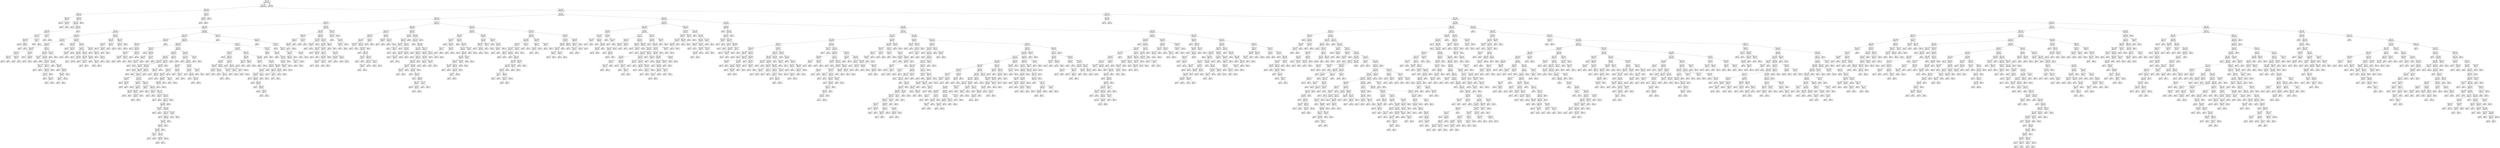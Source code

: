 digraph Tree {
node [shape=box] ;
0 [label="X[0] <= -0.373\ngini = 0.5\nsamples = 20070\nvalue = [10035, 10035]"] ;
1 [label="X[64] <= -1.09\ngini = 0.407\nsamples = 14014\nvalue = [10035, 3979]"] ;
0 -> 1 [labeldistance=2.5, labelangle=45, headlabel="True"] ;
2 [label="X[89] <= 2.058\ngini = 0.275\nsamples = 462\nvalue = [76, 386]"] ;
1 -> 2 ;
3 [label="X[193] <= -0.91\ngini = 0.146\nsamples = 416\nvalue = [33, 383]"] ;
2 -> 3 ;
4 [label="X[36] <= 1.157\ngini = 0.389\nsamples = 34\nvalue = [25, 9]"] ;
3 -> 4 ;
5 [label="gini = 0.0\nsamples = 20\nvalue = [20, 0]"] ;
4 -> 5 ;
6 [label="X[131] <= -0.841\ngini = 0.459\nsamples = 14\nvalue = [5, 9]"] ;
4 -> 6 ;
7 [label="gini = 0.0\nsamples = 9\nvalue = [0, 9]"] ;
6 -> 7 ;
8 [label="gini = 0.0\nsamples = 5\nvalue = [5, 0]"] ;
6 -> 8 ;
9 [label="X[100] <= 1.818\ngini = 0.041\nsamples = 382\nvalue = [8, 374]"] ;
3 -> 9 ;
10 [label="X[144] <= -1.631\ngini = 0.031\nsamples = 380\nvalue = [6, 374]"] ;
9 -> 10 ;
11 [label="gini = 0.0\nsamples = 2\nvalue = [2, 0]"] ;
10 -> 11 ;
12 [label="X[97] <= 4.311\ngini = 0.021\nsamples = 378\nvalue = [4, 374]"] ;
10 -> 12 ;
13 [label="X[42] <= 1.686\ngini = 0.016\nsamples = 377\nvalue = [3, 374]"] ;
12 -> 13 ;
14 [label="X[18] <= 2.379\ngini = 0.011\nsamples = 375\nvalue = [2, 373]"] ;
13 -> 14 ;
15 [label="X[166] <= 1.196\ngini = 0.005\nsamples = 373\nvalue = [1, 372]"] ;
14 -> 15 ;
16 [label="gini = 0.0\nsamples = 367\nvalue = [0, 367]"] ;
15 -> 16 ;
17 [label="X[166] <= 1.2\ngini = 0.278\nsamples = 6\nvalue = [1, 5]"] ;
15 -> 17 ;
18 [label="gini = 0.0\nsamples = 1\nvalue = [1, 0]"] ;
17 -> 18 ;
19 [label="gini = 0.0\nsamples = 5\nvalue = [0, 5]"] ;
17 -> 19 ;
20 [label="X[115] <= 0.505\ngini = 0.5\nsamples = 2\nvalue = [1, 1]"] ;
14 -> 20 ;
21 [label="gini = 0.0\nsamples = 1\nvalue = [1, 0]"] ;
20 -> 21 ;
22 [label="gini = 0.0\nsamples = 1\nvalue = [0, 1]"] ;
20 -> 22 ;
23 [label="X[17] <= 0.459\ngini = 0.5\nsamples = 2\nvalue = [1, 1]"] ;
13 -> 23 ;
24 [label="gini = 0.0\nsamples = 1\nvalue = [1, 0]"] ;
23 -> 24 ;
25 [label="gini = 0.0\nsamples = 1\nvalue = [0, 1]"] ;
23 -> 25 ;
26 [label="gini = 0.0\nsamples = 1\nvalue = [1, 0]"] ;
12 -> 26 ;
27 [label="gini = 0.0\nsamples = 2\nvalue = [2, 0]"] ;
9 -> 27 ;
28 [label="X[120] <= 0.062\ngini = 0.122\nsamples = 46\nvalue = [43, 3]"] ;
2 -> 28 ;
29 [label="X[4] <= -2.424\ngini = 0.469\nsamples = 8\nvalue = [5, 3]"] ;
28 -> 29 ;
30 [label="gini = 0.0\nsamples = 5\nvalue = [5, 0]"] ;
29 -> 30 ;
31 [label="gini = 0.0\nsamples = 3\nvalue = [0, 3]"] ;
29 -> 31 ;
32 [label="gini = 0.0\nsamples = 38\nvalue = [38, 0]"] ;
28 -> 32 ;
33 [label="X[70] <= -0.297\ngini = 0.39\nsamples = 13552\nvalue = [9959, 3593]"] ;
1 -> 33 ;
34 [label="X[85] <= -0.525\ngini = 0.453\nsamples = 5357\nvalue = [3504, 1853]"] ;
33 -> 34 ;
35 [label="X[66] <= -0.013\ngini = 0.492\nsamples = 2176\nvalue = [1222, 954]"] ;
34 -> 35 ;
36 [label="X[80] <= 0.152\ngini = 0.5\nsamples = 1423\nvalue = [712, 711]"] ;
35 -> 36 ;
37 [label="X[23] <= -0.703\ngini = 0.498\nsamples = 1222\nvalue = [571, 651]"] ;
36 -> 37 ;
38 [label="X[72] <= 0.4\ngini = 0.488\nsamples = 382\nvalue = [221, 161]"] ;
37 -> 38 ;
39 [label="X[16] <= 0.114\ngini = 0.499\nsamples = 295\nvalue = [153, 142]"] ;
38 -> 39 ;
40 [label="X[8] <= 0.553\ngini = 0.473\nsamples = 175\nvalue = [108, 67]"] ;
39 -> 40 ;
41 [label="X[66] <= -1.089\ngini = 0.45\nsamples = 164\nvalue = [108, 56]"] ;
40 -> 41 ;
42 [label="X[23] <= -1.056\ngini = 0.497\nsamples = 50\nvalue = [23, 27]"] ;
41 -> 42 ;
43 [label="X[132] <= -0.172\ngini = 0.355\nsamples = 26\nvalue = [6, 20]"] ;
42 -> 43 ;
44 [label="X[144] <= 1.716\ngini = 0.095\nsamples = 20\nvalue = [1, 19]"] ;
43 -> 44 ;
45 [label="gini = 0.0\nsamples = 19\nvalue = [0, 19]"] ;
44 -> 45 ;
46 [label="gini = 0.0\nsamples = 1\nvalue = [1, 0]"] ;
44 -> 46 ;
47 [label="X[205] <= -0.491\ngini = 0.278\nsamples = 6\nvalue = [5, 1]"] ;
43 -> 47 ;
48 [label="gini = 0.0\nsamples = 1\nvalue = [0, 1]"] ;
47 -> 48 ;
49 [label="gini = 0.0\nsamples = 5\nvalue = [5, 0]"] ;
47 -> 49 ;
50 [label="X[186] <= -0.475\ngini = 0.413\nsamples = 24\nvalue = [17, 7]"] ;
42 -> 50 ;
51 [label="gini = 0.0\nsamples = 12\nvalue = [12, 0]"] ;
50 -> 51 ;
52 [label="X[193] <= -0.572\ngini = 0.486\nsamples = 12\nvalue = [5, 7]"] ;
50 -> 52 ;
53 [label="gini = 0.0\nsamples = 7\nvalue = [0, 7]"] ;
52 -> 53 ;
54 [label="gini = 0.0\nsamples = 5\nvalue = [5, 0]"] ;
52 -> 54 ;
55 [label="X[108] <= 1.5\ngini = 0.379\nsamples = 114\nvalue = [85, 29]"] ;
41 -> 55 ;
56 [label="X[30] <= -0.913\ngini = 0.322\nsamples = 104\nvalue = [83, 21]"] ;
55 -> 56 ;
57 [label="X[143] <= -0.867\ngini = 0.32\nsamples = 5\nvalue = [1, 4]"] ;
56 -> 57 ;
58 [label="gini = 0.0\nsamples = 4\nvalue = [0, 4]"] ;
57 -> 58 ;
59 [label="gini = 0.0\nsamples = 1\nvalue = [1, 0]"] ;
57 -> 59 ;
60 [label="X[71] <= -0.237\ngini = 0.284\nsamples = 99\nvalue = [82, 17]"] ;
56 -> 60 ;
61 [label="X[87] <= -0.012\ngini = 0.439\nsamples = 40\nvalue = [27, 13]"] ;
60 -> 61 ;
62 [label="X[193] <= -1.474\ngini = 0.117\nsamples = 16\nvalue = [15, 1]"] ;
61 -> 62 ;
63 [label="gini = 0.0\nsamples = 1\nvalue = [0, 1]"] ;
62 -> 63 ;
64 [label="gini = 0.0\nsamples = 15\nvalue = [15, 0]"] ;
62 -> 64 ;
65 [label="X[124] <= -0.076\ngini = 0.5\nsamples = 24\nvalue = [12, 12]"] ;
61 -> 65 ;
66 [label="X[134] <= 1.148\ngini = 0.444\nsamples = 18\nvalue = [12, 6]"] ;
65 -> 66 ;
67 [label="X[70] <= -1.439\ngini = 0.32\nsamples = 15\nvalue = [12, 3]"] ;
66 -> 67 ;
68 [label="gini = 0.0\nsamples = 2\nvalue = [0, 2]"] ;
67 -> 68 ;
69 [label="X[144] <= -1.424\ngini = 0.142\nsamples = 13\nvalue = [12, 1]"] ;
67 -> 69 ;
70 [label="gini = 0.0\nsamples = 1\nvalue = [0, 1]"] ;
69 -> 70 ;
71 [label="gini = 0.0\nsamples = 12\nvalue = [12, 0]"] ;
69 -> 71 ;
72 [label="gini = 0.0\nsamples = 3\nvalue = [0, 3]"] ;
66 -> 72 ;
73 [label="gini = 0.0\nsamples = 6\nvalue = [0, 6]"] ;
65 -> 73 ;
74 [label="X[171] <= -1.387\ngini = 0.126\nsamples = 59\nvalue = [55, 4]"] ;
60 -> 74 ;
75 [label="gini = 0.0\nsamples = 1\nvalue = [0, 1]"] ;
74 -> 75 ;
76 [label="X[166] <= -2.556\ngini = 0.098\nsamples = 58\nvalue = [55, 3]"] ;
74 -> 76 ;
77 [label="gini = 0.0\nsamples = 1\nvalue = [0, 1]"] ;
76 -> 77 ;
78 [label="X[94] <= 1.126\ngini = 0.068\nsamples = 57\nvalue = [55, 2]"] ;
76 -> 78 ;
79 [label="X[200] <= -0.811\ngini = 0.035\nsamples = 56\nvalue = [55, 1]"] ;
78 -> 79 ;
80 [label="X[31] <= 0.896\ngini = 0.5\nsamples = 2\nvalue = [1, 1]"] ;
79 -> 80 ;
81 [label="gini = 0.0\nsamples = 1\nvalue = [0, 1]"] ;
80 -> 81 ;
82 [label="gini = 0.0\nsamples = 1\nvalue = [1, 0]"] ;
80 -> 82 ;
83 [label="gini = 0.0\nsamples = 54\nvalue = [54, 0]"] ;
79 -> 83 ;
84 [label="gini = 0.0\nsamples = 1\nvalue = [0, 1]"] ;
78 -> 84 ;
85 [label="X[172] <= -0.623\ngini = 0.32\nsamples = 10\nvalue = [2, 8]"] ;
55 -> 85 ;
86 [label="gini = 0.0\nsamples = 8\nvalue = [0, 8]"] ;
85 -> 86 ;
87 [label="gini = 0.0\nsamples = 2\nvalue = [2, 0]"] ;
85 -> 87 ;
88 [label="gini = 0.0\nsamples = 11\nvalue = [0, 11]"] ;
40 -> 88 ;
89 [label="X[144] <= -0.476\ngini = 0.469\nsamples = 120\nvalue = [45, 75]"] ;
39 -> 89 ;
90 [label="X[175] <= -0.569\ngini = 0.459\nsamples = 28\nvalue = [18, 10]"] ;
89 -> 90 ;
91 [label="gini = 0.0\nsamples = 5\nvalue = [0, 5]"] ;
90 -> 91 ;
92 [label="X[36] <= -1.051\ngini = 0.34\nsamples = 23\nvalue = [18, 5]"] ;
90 -> 92 ;
93 [label="X[178] <= 0.458\ngini = 0.408\nsamples = 7\nvalue = [2, 5]"] ;
92 -> 93 ;
94 [label="gini = 0.0\nsamples = 5\nvalue = [0, 5]"] ;
93 -> 94 ;
95 [label="gini = 0.0\nsamples = 2\nvalue = [2, 0]"] ;
93 -> 95 ;
96 [label="gini = 0.0\nsamples = 16\nvalue = [16, 0]"] ;
92 -> 96 ;
97 [label="X[8] <= 0.441\ngini = 0.415\nsamples = 92\nvalue = [27, 65]"] ;
89 -> 97 ;
98 [label="X[121] <= 0.556\ngini = 0.323\nsamples = 69\nvalue = [14, 55]"] ;
97 -> 98 ;
99 [label="X[12] <= -1.305\ngini = 0.093\nsamples = 41\nvalue = [2, 39]"] ;
98 -> 99 ;
100 [label="gini = 0.0\nsamples = 1\nvalue = [1, 0]"] ;
99 -> 100 ;
101 [label="X[176] <= -2.282\ngini = 0.049\nsamples = 40\nvalue = [1, 39]"] ;
99 -> 101 ;
102 [label="gini = 0.0\nsamples = 1\nvalue = [1, 0]"] ;
101 -> 102 ;
103 [label="gini = 0.0\nsamples = 39\nvalue = [0, 39]"] ;
101 -> 103 ;
104 [label="X[162] <= -0.28\ngini = 0.49\nsamples = 28\nvalue = [12, 16]"] ;
98 -> 104 ;
105 [label="X[96] <= 0.404\ngini = 0.375\nsamples = 12\nvalue = [9, 3]"] ;
104 -> 105 ;
106 [label="gini = 0.0\nsamples = 8\nvalue = [8, 0]"] ;
105 -> 106 ;
107 [label="X[120] <= -0.823\ngini = 0.375\nsamples = 4\nvalue = [1, 3]"] ;
105 -> 107 ;
108 [label="gini = 0.0\nsamples = 3\nvalue = [0, 3]"] ;
107 -> 108 ;
109 [label="gini = 0.0\nsamples = 1\nvalue = [1, 0]"] ;
107 -> 109 ;
110 [label="X[78] <= 0.975\ngini = 0.305\nsamples = 16\nvalue = [3, 13]"] ;
104 -> 110 ;
111 [label="gini = 0.0\nsamples = 11\nvalue = [0, 11]"] ;
110 -> 111 ;
112 [label="X[74] <= 0.847\ngini = 0.48\nsamples = 5\nvalue = [3, 2]"] ;
110 -> 112 ;
113 [label="gini = 0.0\nsamples = 3\nvalue = [3, 0]"] ;
112 -> 113 ;
114 [label="gini = 0.0\nsamples = 2\nvalue = [0, 2]"] ;
112 -> 114 ;
115 [label="X[26] <= 0.015\ngini = 0.491\nsamples = 23\nvalue = [13, 10]"] ;
97 -> 115 ;
116 [label="gini = 0.0\nsamples = 6\nvalue = [0, 6]"] ;
115 -> 116 ;
117 [label="X[122] <= -0.844\ngini = 0.36\nsamples = 17\nvalue = [13, 4]"] ;
115 -> 117 ;
118 [label="gini = 0.0\nsamples = 3\nvalue = [0, 3]"] ;
117 -> 118 ;
119 [label="X[43] <= 2.271\ngini = 0.133\nsamples = 14\nvalue = [13, 1]"] ;
117 -> 119 ;
120 [label="gini = 0.0\nsamples = 13\nvalue = [13, 0]"] ;
119 -> 120 ;
121 [label="gini = 0.0\nsamples = 1\nvalue = [0, 1]"] ;
119 -> 121 ;
122 [label="X[30] <= -0.535\ngini = 0.341\nsamples = 87\nvalue = [68, 19]"] ;
38 -> 122 ;
123 [label="X[126] <= -0.217\ngini = 0.493\nsamples = 34\nvalue = [19, 15]"] ;
122 -> 123 ;
124 [label="X[22] <= 1.166\ngini = 0.351\nsamples = 22\nvalue = [17, 5]"] ;
123 -> 124 ;
125 [label="gini = 0.0\nsamples = 14\nvalue = [14, 0]"] ;
124 -> 125 ;
126 [label="X[177] <= 1.461\ngini = 0.469\nsamples = 8\nvalue = [3, 5]"] ;
124 -> 126 ;
127 [label="gini = 0.0\nsamples = 5\nvalue = [0, 5]"] ;
126 -> 127 ;
128 [label="gini = 0.0\nsamples = 3\nvalue = [3, 0]"] ;
126 -> 128 ;
129 [label="X[92] <= -1.175\ngini = 0.278\nsamples = 12\nvalue = [2, 10]"] ;
123 -> 129 ;
130 [label="gini = 0.0\nsamples = 2\nvalue = [2, 0]"] ;
129 -> 130 ;
131 [label="gini = 0.0\nsamples = 10\nvalue = [0, 10]"] ;
129 -> 131 ;
132 [label="X[168] <= 1.836\ngini = 0.14\nsamples = 53\nvalue = [49, 4]"] ;
122 -> 132 ;
133 [label="X[148] <= -1.897\ngini = 0.075\nsamples = 51\nvalue = [49, 2]"] ;
132 -> 133 ;
134 [label="gini = 0.0\nsamples = 2\nvalue = [0, 2]"] ;
133 -> 134 ;
135 [label="gini = 0.0\nsamples = 49\nvalue = [49, 0]"] ;
133 -> 135 ;
136 [label="gini = 0.0\nsamples = 2\nvalue = [0, 2]"] ;
132 -> 136 ;
137 [label="X[154] <= 1.935\ngini = 0.486\nsamples = 840\nvalue = [350, 490]"] ;
37 -> 137 ;
138 [label="X[99] <= -2.266\ngini = 0.478\nsamples = 791\nvalue = [313, 478]"] ;
137 -> 138 ;
139 [label="X[168] <= 1.636\ngini = 0.291\nsamples = 68\nvalue = [12, 56]"] ;
138 -> 139 ;
140 [label="X[24] <= -0.701\ngini = 0.239\nsamples = 65\nvalue = [9, 56]"] ;
139 -> 140 ;
141 [label="gini = 0.0\nsamples = 2\nvalue = [2, 0]"] ;
140 -> 141 ;
142 [label="X[8] <= -0.322\ngini = 0.198\nsamples = 63\nvalue = [7, 56]"] ;
140 -> 142 ;
143 [label="X[108] <= 1.289\ngini = 0.457\nsamples = 17\nvalue = [6, 11]"] ;
142 -> 143 ;
144 [label="X[53] <= -1.605\ngini = 0.408\nsamples = 7\nvalue = [5, 2]"] ;
143 -> 144 ;
145 [label="gini = 0.0\nsamples = 5\nvalue = [5, 0]"] ;
144 -> 145 ;
146 [label="gini = 0.0\nsamples = 2\nvalue = [0, 2]"] ;
144 -> 146 ;
147 [label="X[67] <= -1.383\ngini = 0.18\nsamples = 10\nvalue = [1, 9]"] ;
143 -> 147 ;
148 [label="gini = 0.0\nsamples = 1\nvalue = [1, 0]"] ;
147 -> 148 ;
149 [label="gini = 0.0\nsamples = 9\nvalue = [0, 9]"] ;
147 -> 149 ;
150 [label="X[193] <= -2.132\ngini = 0.043\nsamples = 46\nvalue = [1, 45]"] ;
142 -> 150 ;
151 [label="gini = 0.0\nsamples = 1\nvalue = [1, 0]"] ;
150 -> 151 ;
152 [label="gini = 0.0\nsamples = 45\nvalue = [0, 45]"] ;
150 -> 152 ;
153 [label="gini = 0.0\nsamples = 3\nvalue = [3, 0]"] ;
139 -> 153 ;
154 [label="X[108] <= 0.967\ngini = 0.486\nsamples = 723\nvalue = [301, 422]"] ;
138 -> 154 ;
155 [label="X[198] <= -1.506\ngini = 0.461\nsamples = 453\nvalue = [163, 290]"] ;
154 -> 155 ;
156 [label="X[158] <= -0.917\ngini = 0.463\nsamples = 44\nvalue = [28, 16]"] ;
155 -> 156 ;
157 [label="gini = 0.0\nsamples = 6\nvalue = [0, 6]"] ;
156 -> 157 ;
158 [label="X[29] <= 1.623\ngini = 0.388\nsamples = 38\nvalue = [28, 10]"] ;
156 -> 158 ;
159 [label="X[102] <= -1.85\ngini = 0.198\nsamples = 27\nvalue = [24, 3]"] ;
158 -> 159 ;
160 [label="X[36] <= -0.409\ngini = 0.375\nsamples = 4\nvalue = [1, 3]"] ;
159 -> 160 ;
161 [label="gini = 0.0\nsamples = 1\nvalue = [1, 0]"] ;
160 -> 161 ;
162 [label="gini = 0.0\nsamples = 3\nvalue = [0, 3]"] ;
160 -> 162 ;
163 [label="gini = 0.0\nsamples = 23\nvalue = [23, 0]"] ;
159 -> 163 ;
164 [label="X[31] <= 1.775\ngini = 0.463\nsamples = 11\nvalue = [4, 7]"] ;
158 -> 164 ;
165 [label="gini = 0.0\nsamples = 7\nvalue = [0, 7]"] ;
164 -> 165 ;
166 [label="gini = 0.0\nsamples = 4\nvalue = [4, 0]"] ;
164 -> 166 ;
167 [label="X[32] <= 0.281\ngini = 0.442\nsamples = 409\nvalue = [135, 274]"] ;
155 -> 167 ;
168 [label="X[149] <= 1.51\ngini = 0.479\nsamples = 256\nvalue = [102, 154]"] ;
167 -> 168 ;
169 [label="X[200] <= 0.626\ngini = 0.492\nsamples = 229\nvalue = [100, 129]"] ;
168 -> 169 ;
170 [label="X[194] <= 0.052\ngini = 0.477\nsamples = 199\nvalue = [78, 121]"] ;
169 -> 170 ;
171 [label="X[34] <= -0.836\ngini = 0.18\nsamples = 10\nvalue = [9, 1]"] ;
170 -> 171 ;
172 [label="gini = 0.0\nsamples = 1\nvalue = [0, 1]"] ;
171 -> 172 ;
173 [label="gini = 0.0\nsamples = 9\nvalue = [9, 0]"] ;
171 -> 173 ;
174 [label="X[3] <= -1.567\ngini = 0.464\nsamples = 189\nvalue = [69, 120]"] ;
170 -> 174 ;
175 [label="X[31] <= 1.932\ngini = 0.198\nsamples = 9\nvalue = [8, 1]"] ;
174 -> 175 ;
176 [label="gini = 0.0\nsamples = 8\nvalue = [8, 0]"] ;
175 -> 176 ;
177 [label="gini = 0.0\nsamples = 1\nvalue = [0, 1]"] ;
175 -> 177 ;
178 [label="X[132] <= 0.198\ngini = 0.448\nsamples = 180\nvalue = [61, 119]"] ;
174 -> 178 ;
179 [label="X[98] <= -2.074\ngini = 0.432\nsamples = 174\nvalue = [55, 119]"] ;
178 -> 179 ;
180 [label="X[70] <= -1.299\ngini = 0.375\nsamples = 12\nvalue = [9, 3]"] ;
179 -> 180 ;
181 [label="gini = 0.0\nsamples = 8\nvalue = [8, 0]"] ;
180 -> 181 ;
182 [label="X[95] <= 1.687\ngini = 0.375\nsamples = 4\nvalue = [1, 3]"] ;
180 -> 182 ;
183 [label="gini = 0.0\nsamples = 3\nvalue = [0, 3]"] ;
182 -> 183 ;
184 [label="gini = 0.0\nsamples = 1\nvalue = [1, 0]"] ;
182 -> 184 ;
185 [label="X[157] <= -0.162\ngini = 0.407\nsamples = 162\nvalue = [46, 116]"] ;
179 -> 185 ;
186 [label="X[136] <= -0.863\ngini = 0.495\nsamples = 31\nvalue = [17, 14]"] ;
185 -> 186 ;
187 [label="gini = 0.0\nsamples = 5\nvalue = [0, 5]"] ;
186 -> 187 ;
188 [label="X[151] <= -0.334\ngini = 0.453\nsamples = 26\nvalue = [17, 9]"] ;
186 -> 188 ;
189 [label="X[6] <= 0.746\ngini = 0.124\nsamples = 15\nvalue = [14, 1]"] ;
188 -> 189 ;
190 [label="gini = 0.0\nsamples = 14\nvalue = [14, 0]"] ;
189 -> 190 ;
191 [label="gini = 0.0\nsamples = 1\nvalue = [0, 1]"] ;
189 -> 191 ;
192 [label="X[63] <= -1.021\ngini = 0.397\nsamples = 11\nvalue = [3, 8]"] ;
188 -> 192 ;
193 [label="X[138] <= 0.486\ngini = 0.375\nsamples = 4\nvalue = [3, 1]"] ;
192 -> 193 ;
194 [label="gini = 0.0\nsamples = 3\nvalue = [3, 0]"] ;
193 -> 194 ;
195 [label="gini = 0.0\nsamples = 1\nvalue = [0, 1]"] ;
193 -> 195 ;
196 [label="gini = 0.0\nsamples = 7\nvalue = [0, 7]"] ;
192 -> 196 ;
197 [label="X[156] <= -1.153\ngini = 0.345\nsamples = 131\nvalue = [29, 102]"] ;
185 -> 197 ;
198 [label="X[141] <= 0.629\ngini = 0.408\nsamples = 7\nvalue = [5, 2]"] ;
197 -> 198 ;
199 [label="gini = 0.0\nsamples = 5\nvalue = [5, 0]"] ;
198 -> 199 ;
200 [label="gini = 0.0\nsamples = 2\nvalue = [0, 2]"] ;
198 -> 200 ;
201 [label="X[67] <= -0.851\ngini = 0.312\nsamples = 124\nvalue = [24, 100]"] ;
197 -> 201 ;
202 [label="X[196] <= -1.073\ngini = 0.408\nsamples = 7\nvalue = [5, 2]"] ;
201 -> 202 ;
203 [label="gini = 0.0\nsamples = 2\nvalue = [0, 2]"] ;
202 -> 203 ;
204 [label="gini = 0.0\nsamples = 5\nvalue = [5, 0]"] ;
202 -> 204 ;
205 [label="X[132] <= -1.656\ngini = 0.272\nsamples = 117\nvalue = [19, 98]"] ;
201 -> 205 ;
206 [label="X[193] <= -0.98\ngini = 0.375\nsamples = 4\nvalue = [3, 1]"] ;
205 -> 206 ;
207 [label="gini = 0.0\nsamples = 1\nvalue = [0, 1]"] ;
206 -> 207 ;
208 [label="gini = 0.0\nsamples = 3\nvalue = [3, 0]"] ;
206 -> 208 ;
209 [label="X[202] <= 1.078\ngini = 0.243\nsamples = 113\nvalue = [16, 97]"] ;
205 -> 209 ;
210 [label="X[39] <= 2.187\ngini = 0.22\nsamples = 111\nvalue = [14, 97]"] ;
209 -> 210 ;
211 [label="X[71] <= -0.854\ngini = 0.196\nsamples = 109\nvalue = [12, 97]"] ;
210 -> 211 ;
212 [label="X[198] <= -0.831\ngini = 0.5\nsamples = 6\nvalue = [3, 3]"] ;
211 -> 212 ;
213 [label="gini = 0.0\nsamples = 3\nvalue = [0, 3]"] ;
212 -> 213 ;
214 [label="gini = 0.0\nsamples = 3\nvalue = [3, 0]"] ;
212 -> 214 ;
215 [label="X[147] <= 0.836\ngini = 0.159\nsamples = 103\nvalue = [9, 94]"] ;
211 -> 215 ;
216 [label="X[114] <= -1.435\ngini = 0.13\nsamples = 100\nvalue = [7, 93]"] ;
215 -> 216 ;
217 [label="gini = 0.0\nsamples = 1\nvalue = [1, 0]"] ;
216 -> 217 ;
218 [label="X[103] <= 2.105\ngini = 0.114\nsamples = 99\nvalue = [6, 93]"] ;
216 -> 218 ;
219 [label="X[162] <= 1.873\ngini = 0.097\nsamples = 98\nvalue = [5, 93]"] ;
218 -> 219 ;
220 [label="X[25] <= 0.563\ngini = 0.079\nsamples = 97\nvalue = [4, 93]"] ;
219 -> 220 ;
221 [label="X[22] <= -1.241\ngini = 0.061\nsamples = 96\nvalue = [3, 93]"] ;
220 -> 221 ;
222 [label="X[105] <= -0.75\ngini = 0.5\nsamples = 4\nvalue = [2, 2]"] ;
221 -> 222 ;
223 [label="gini = 0.0\nsamples = 2\nvalue = [2, 0]"] ;
222 -> 223 ;
224 [label="gini = 0.0\nsamples = 2\nvalue = [0, 2]"] ;
222 -> 224 ;
225 [label="X[79] <= -1.682\ngini = 0.022\nsamples = 92\nvalue = [1, 91]"] ;
221 -> 225 ;
226 [label="X[164] <= 0.31\ngini = 0.444\nsamples = 3\nvalue = [1, 2]"] ;
225 -> 226 ;
227 [label="gini = 0.0\nsamples = 2\nvalue = [0, 2]"] ;
226 -> 227 ;
228 [label="gini = 0.0\nsamples = 1\nvalue = [1, 0]"] ;
226 -> 228 ;
229 [label="gini = 0.0\nsamples = 89\nvalue = [0, 89]"] ;
225 -> 229 ;
230 [label="gini = 0.0\nsamples = 1\nvalue = [1, 0]"] ;
220 -> 230 ;
231 [label="gini = 0.0\nsamples = 1\nvalue = [1, 0]"] ;
219 -> 231 ;
232 [label="gini = 0.0\nsamples = 1\nvalue = [1, 0]"] ;
218 -> 232 ;
233 [label="X[22] <= -0.519\ngini = 0.444\nsamples = 3\nvalue = [2, 1]"] ;
215 -> 233 ;
234 [label="gini = 0.0\nsamples = 1\nvalue = [0, 1]"] ;
233 -> 234 ;
235 [label="gini = 0.0\nsamples = 2\nvalue = [2, 0]"] ;
233 -> 235 ;
236 [label="gini = 0.0\nsamples = 2\nvalue = [2, 0]"] ;
210 -> 236 ;
237 [label="gini = 0.0\nsamples = 2\nvalue = [2, 0]"] ;
209 -> 237 ;
238 [label="gini = 0.0\nsamples = 6\nvalue = [6, 0]"] ;
178 -> 238 ;
239 [label="X[162] <= 1.132\ngini = 0.391\nsamples = 30\nvalue = [22, 8]"] ;
169 -> 239 ;
240 [label="X[12] <= 0.198\ngini = 0.26\nsamples = 26\nvalue = [22, 4]"] ;
239 -> 240 ;
241 [label="X[195] <= -1.478\ngini = 0.153\nsamples = 24\nvalue = [22, 2]"] ;
240 -> 241 ;
242 [label="gini = 0.0\nsamples = 1\nvalue = [0, 1]"] ;
241 -> 242 ;
243 [label="X[174] <= 0.951\ngini = 0.083\nsamples = 23\nvalue = [22, 1]"] ;
241 -> 243 ;
244 [label="gini = 0.0\nsamples = 22\nvalue = [22, 0]"] ;
243 -> 244 ;
245 [label="gini = 0.0\nsamples = 1\nvalue = [0, 1]"] ;
243 -> 245 ;
246 [label="gini = 0.0\nsamples = 2\nvalue = [0, 2]"] ;
240 -> 246 ;
247 [label="gini = 0.0\nsamples = 4\nvalue = [0, 4]"] ;
239 -> 247 ;
248 [label="X[3] <= 1.156\ngini = 0.137\nsamples = 27\nvalue = [2, 25]"] ;
168 -> 248 ;
249 [label="gini = 0.0\nsamples = 25\nvalue = [0, 25]"] ;
248 -> 249 ;
250 [label="gini = 0.0\nsamples = 2\nvalue = [2, 0]"] ;
248 -> 250 ;
251 [label="X[177] <= 1.837\ngini = 0.338\nsamples = 153\nvalue = [33, 120]"] ;
167 -> 251 ;
252 [label="X[177] <= -1.646\ngini = 0.301\nsamples = 146\nvalue = [27, 119]"] ;
251 -> 252 ;
253 [label="gini = 0.0\nsamples = 3\nvalue = [3, 0]"] ;
252 -> 253 ;
254 [label="X[16] <= 0.37\ngini = 0.279\nsamples = 143\nvalue = [24, 119]"] ;
252 -> 254 ;
255 [label="X[6] <= 0.262\ngini = 0.396\nsamples = 70\nvalue = [19, 51]"] ;
254 -> 255 ;
256 [label="X[123] <= -0.529\ngini = 0.307\nsamples = 58\nvalue = [11, 47]"] ;
255 -> 256 ;
257 [label="X[88] <= 0.616\ngini = 0.451\nsamples = 32\nvalue = [11, 21]"] ;
256 -> 257 ;
258 [label="X[26] <= 0.599\ngini = 0.236\nsamples = 22\nvalue = [3, 19]"] ;
257 -> 258 ;
259 [label="X[64] <= -0.399\ngini = 0.095\nsamples = 20\nvalue = [1, 19]"] ;
258 -> 259 ;
260 [label="gini = 0.0\nsamples = 1\nvalue = [1, 0]"] ;
259 -> 260 ;
261 [label="gini = 0.0\nsamples = 19\nvalue = [0, 19]"] ;
259 -> 261 ;
262 [label="gini = 0.0\nsamples = 2\nvalue = [2, 0]"] ;
258 -> 262 ;
263 [label="X[62] <= -0.104\ngini = 0.32\nsamples = 10\nvalue = [8, 2]"] ;
257 -> 263 ;
264 [label="gini = 0.0\nsamples = 2\nvalue = [0, 2]"] ;
263 -> 264 ;
265 [label="gini = 0.0\nsamples = 8\nvalue = [8, 0]"] ;
263 -> 265 ;
266 [label="gini = 0.0\nsamples = 26\nvalue = [0, 26]"] ;
256 -> 266 ;
267 [label="X[21] <= 0.162\ngini = 0.444\nsamples = 12\nvalue = [8, 4]"] ;
255 -> 267 ;
268 [label="gini = 0.0\nsamples = 7\nvalue = [7, 0]"] ;
267 -> 268 ;
269 [label="X[116] <= -1.062\ngini = 0.32\nsamples = 5\nvalue = [1, 4]"] ;
267 -> 269 ;
270 [label="gini = 0.0\nsamples = 1\nvalue = [1, 0]"] ;
269 -> 270 ;
271 [label="gini = 0.0\nsamples = 4\nvalue = [0, 4]"] ;
269 -> 271 ;
272 [label="X[11] <= 0.193\ngini = 0.128\nsamples = 73\nvalue = [5, 68]"] ;
254 -> 272 ;
273 [label="X[95] <= -0.651\ngini = 0.082\nsamples = 70\nvalue = [3, 67]"] ;
272 -> 273 ;
274 [label="gini = 0.0\nsamples = 1\nvalue = [1, 0]"] ;
273 -> 274 ;
275 [label="X[88] <= 0.39\ngini = 0.056\nsamples = 69\nvalue = [2, 67]"] ;
273 -> 275 ;
276 [label="gini = 0.0\nsamples = 1\nvalue = [1, 0]"] ;
275 -> 276 ;
277 [label="X[115] <= -1.772\ngini = 0.029\nsamples = 68\nvalue = [1, 67]"] ;
275 -> 277 ;
278 [label="gini = 0.0\nsamples = 1\nvalue = [1, 0]"] ;
277 -> 278 ;
279 [label="gini = 0.0\nsamples = 67\nvalue = [0, 67]"] ;
277 -> 279 ;
280 [label="X[3] <= -0.984\ngini = 0.444\nsamples = 3\nvalue = [2, 1]"] ;
272 -> 280 ;
281 [label="gini = 0.0\nsamples = 2\nvalue = [2, 0]"] ;
280 -> 281 ;
282 [label="gini = 0.0\nsamples = 1\nvalue = [0, 1]"] ;
280 -> 282 ;
283 [label="X[1] <= -0.767\ngini = 0.245\nsamples = 7\nvalue = [6, 1]"] ;
251 -> 283 ;
284 [label="gini = 0.0\nsamples = 6\nvalue = [6, 0]"] ;
283 -> 284 ;
285 [label="gini = 0.0\nsamples = 1\nvalue = [0, 1]"] ;
283 -> 285 ;
286 [label="X[81] <= -0.445\ngini = 0.5\nsamples = 270\nvalue = [138, 132]"] ;
154 -> 286 ;
287 [label="X[72] <= -0.003\ngini = 0.493\nsamples = 213\nvalue = [94, 119]"] ;
286 -> 287 ;
288 [label="X[188] <= -0.99\ngini = 0.417\nsamples = 91\nvalue = [27, 64]"] ;
287 -> 288 ;
289 [label="gini = 0.0\nsamples = 22\nvalue = [0, 22]"] ;
288 -> 289 ;
290 [label="X[69] <= 0.072\ngini = 0.476\nsamples = 69\nvalue = [27, 42]"] ;
288 -> 290 ;
291 [label="X[73] <= 0.856\ngini = 0.499\nsamples = 46\nvalue = [24, 22]"] ;
290 -> 291 ;
292 [label="X[192] <= -1.508\ngini = 0.435\nsamples = 25\nvalue = [8, 17]"] ;
291 -> 292 ;
293 [label="X[57] <= -1.549\ngini = 0.278\nsamples = 6\nvalue = [5, 1]"] ;
292 -> 293 ;
294 [label="gini = 0.0\nsamples = 1\nvalue = [0, 1]"] ;
293 -> 294 ;
295 [label="gini = 0.0\nsamples = 5\nvalue = [5, 0]"] ;
293 -> 295 ;
296 [label="X[15] <= -1.18\ngini = 0.266\nsamples = 19\nvalue = [3, 16]"] ;
292 -> 296 ;
297 [label="gini = 0.0\nsamples = 2\nvalue = [2, 0]"] ;
296 -> 297 ;
298 [label="X[183] <= -0.923\ngini = 0.111\nsamples = 17\nvalue = [1, 16]"] ;
296 -> 298 ;
299 [label="gini = 0.0\nsamples = 1\nvalue = [1, 0]"] ;
298 -> 299 ;
300 [label="gini = 0.0\nsamples = 16\nvalue = [0, 16]"] ;
298 -> 300 ;
301 [label="X[159] <= 0.51\ngini = 0.363\nsamples = 21\nvalue = [16, 5]"] ;
291 -> 301 ;
302 [label="X[41] <= -0.978\ngini = 0.117\nsamples = 16\nvalue = [15, 1]"] ;
301 -> 302 ;
303 [label="gini = 0.0\nsamples = 1\nvalue = [0, 1]"] ;
302 -> 303 ;
304 [label="gini = 0.0\nsamples = 15\nvalue = [15, 0]"] ;
302 -> 304 ;
305 [label="X[138] <= -0.573\ngini = 0.32\nsamples = 5\nvalue = [1, 4]"] ;
301 -> 305 ;
306 [label="gini = 0.0\nsamples = 1\nvalue = [1, 0]"] ;
305 -> 306 ;
307 [label="gini = 0.0\nsamples = 4\nvalue = [0, 4]"] ;
305 -> 307 ;
308 [label="X[102] <= -2.562\ngini = 0.227\nsamples = 23\nvalue = [3, 20]"] ;
290 -> 308 ;
309 [label="gini = 0.0\nsamples = 2\nvalue = [2, 0]"] ;
308 -> 309 ;
310 [label="X[1] <= -1.317\ngini = 0.091\nsamples = 21\nvalue = [1, 20]"] ;
308 -> 310 ;
311 [label="gini = 0.0\nsamples = 1\nvalue = [1, 0]"] ;
310 -> 311 ;
312 [label="gini = 0.0\nsamples = 20\nvalue = [0, 20]"] ;
310 -> 312 ;
313 [label="X[85] <= -1.428\ngini = 0.495\nsamples = 122\nvalue = [67, 55]"] ;
287 -> 313 ;
314 [label="X[23] <= 0.745\ngini = 0.308\nsamples = 21\nvalue = [4, 17]"] ;
313 -> 314 ;
315 [label="X[141] <= 1.304\ngini = 0.111\nsamples = 17\nvalue = [1, 16]"] ;
314 -> 315 ;
316 [label="gini = 0.0\nsamples = 16\nvalue = [0, 16]"] ;
315 -> 316 ;
317 [label="gini = 0.0\nsamples = 1\nvalue = [1, 0]"] ;
315 -> 317 ;
318 [label="X[179] <= -0.5\ngini = 0.375\nsamples = 4\nvalue = [3, 1]"] ;
314 -> 318 ;
319 [label="gini = 0.0\nsamples = 3\nvalue = [3, 0]"] ;
318 -> 319 ;
320 [label="gini = 0.0\nsamples = 1\nvalue = [0, 1]"] ;
318 -> 320 ;
321 [label="X[71] <= -0.576\ngini = 0.469\nsamples = 101\nvalue = [63, 38]"] ;
313 -> 321 ;
322 [label="X[110] <= 0.632\ngini = 0.26\nsamples = 13\nvalue = [2, 11]"] ;
321 -> 322 ;
323 [label="gini = 0.0\nsamples = 2\nvalue = [2, 0]"] ;
322 -> 323 ;
324 [label="gini = 0.0\nsamples = 11\nvalue = [0, 11]"] ;
322 -> 324 ;
325 [label="X[204] <= -0.253\ngini = 0.425\nsamples = 88\nvalue = [61, 27]"] ;
321 -> 325 ;
326 [label="X[138] <= 0.798\ngini = 0.323\nsamples = 69\nvalue = [55, 14]"] ;
325 -> 326 ;
327 [label="X[112] <= 2.014\ngini = 0.26\nsamples = 65\nvalue = [55, 10]"] ;
326 -> 327 ;
328 [label="X[106] <= 0.305\ngini = 0.18\nsamples = 60\nvalue = [54, 6]"] ;
327 -> 328 ;
329 [label="gini = 0.0\nsamples = 2\nvalue = [0, 2]"] ;
328 -> 329 ;
330 [label="X[94] <= -2.314\ngini = 0.128\nsamples = 58\nvalue = [54, 4]"] ;
328 -> 330 ;
331 [label="gini = 0.0\nsamples = 2\nvalue = [0, 2]"] ;
330 -> 331 ;
332 [label="X[15] <= -2.03\ngini = 0.069\nsamples = 56\nvalue = [54, 2]"] ;
330 -> 332 ;
333 [label="gini = 0.0\nsamples = 1\nvalue = [0, 1]"] ;
332 -> 333 ;
334 [label="X[195] <= 0.206\ngini = 0.036\nsamples = 55\nvalue = [54, 1]"] ;
332 -> 334 ;
335 [label="gini = 0.0\nsamples = 53\nvalue = [53, 0]"] ;
334 -> 335 ;
336 [label="X[95] <= 0.881\ngini = 0.5\nsamples = 2\nvalue = [1, 1]"] ;
334 -> 336 ;
337 [label="gini = 0.0\nsamples = 1\nvalue = [0, 1]"] ;
336 -> 337 ;
338 [label="gini = 0.0\nsamples = 1\nvalue = [1, 0]"] ;
336 -> 338 ;
339 [label="X[51] <= -1.24\ngini = 0.32\nsamples = 5\nvalue = [1, 4]"] ;
327 -> 339 ;
340 [label="gini = 0.0\nsamples = 1\nvalue = [1, 0]"] ;
339 -> 340 ;
341 [label="gini = 0.0\nsamples = 4\nvalue = [0, 4]"] ;
339 -> 341 ;
342 [label="gini = 0.0\nsamples = 4\nvalue = [0, 4]"] ;
326 -> 342 ;
343 [label="X[193] <= 0.183\ngini = 0.432\nsamples = 19\nvalue = [6, 13]"] ;
325 -> 343 ;
344 [label="X[15] <= 0.124\ngini = 0.142\nsamples = 13\nvalue = [1, 12]"] ;
343 -> 344 ;
345 [label="gini = 0.0\nsamples = 11\nvalue = [0, 11]"] ;
344 -> 345 ;
346 [label="X[29] <= -0.169\ngini = 0.5\nsamples = 2\nvalue = [1, 1]"] ;
344 -> 346 ;
347 [label="gini = 0.0\nsamples = 1\nvalue = [1, 0]"] ;
346 -> 347 ;
348 [label="gini = 0.0\nsamples = 1\nvalue = [0, 1]"] ;
346 -> 348 ;
349 [label="X[3] <= 0.538\ngini = 0.278\nsamples = 6\nvalue = [5, 1]"] ;
343 -> 349 ;
350 [label="gini = 0.0\nsamples = 5\nvalue = [5, 0]"] ;
349 -> 350 ;
351 [label="gini = 0.0\nsamples = 1\nvalue = [0, 1]"] ;
349 -> 351 ;
352 [label="X[206] <= -0.235\ngini = 0.352\nsamples = 57\nvalue = [44, 13]"] ;
286 -> 352 ;
353 [label="X[140] <= -0.7\ngini = 0.346\nsamples = 9\nvalue = [2, 7]"] ;
352 -> 353 ;
354 [label="gini = 0.0\nsamples = 2\nvalue = [2, 0]"] ;
353 -> 354 ;
355 [label="gini = 0.0\nsamples = 7\nvalue = [0, 7]"] ;
353 -> 355 ;
356 [label="X[93] <= -2.579\ngini = 0.219\nsamples = 48\nvalue = [42, 6]"] ;
352 -> 356 ;
357 [label="gini = 0.0\nsamples = 2\nvalue = [0, 2]"] ;
356 -> 357 ;
358 [label="X[147] <= 0.942\ngini = 0.159\nsamples = 46\nvalue = [42, 4]"] ;
356 -> 358 ;
359 [label="X[17] <= -1.044\ngini = 0.087\nsamples = 44\nvalue = [42, 2]"] ;
358 -> 359 ;
360 [label="X[139] <= 0.629\ngini = 0.444\nsamples = 3\nvalue = [1, 2]"] ;
359 -> 360 ;
361 [label="gini = 0.0\nsamples = 2\nvalue = [0, 2]"] ;
360 -> 361 ;
362 [label="gini = 0.0\nsamples = 1\nvalue = [1, 0]"] ;
360 -> 362 ;
363 [label="gini = 0.0\nsamples = 41\nvalue = [41, 0]"] ;
359 -> 363 ;
364 [label="gini = 0.0\nsamples = 2\nvalue = [0, 2]"] ;
358 -> 364 ;
365 [label="X[162] <= -1.624\ngini = 0.37\nsamples = 49\nvalue = [37, 12]"] ;
137 -> 365 ;
366 [label="gini = 0.0\nsamples = 3\nvalue = [0, 3]"] ;
365 -> 366 ;
367 [label="X[179] <= -2.26\ngini = 0.315\nsamples = 46\nvalue = [37, 9]"] ;
365 -> 367 ;
368 [label="gini = 0.0\nsamples = 3\nvalue = [0, 3]"] ;
367 -> 368 ;
369 [label="X[130] <= -1.312\ngini = 0.24\nsamples = 43\nvalue = [37, 6]"] ;
367 -> 369 ;
370 [label="gini = 0.0\nsamples = 2\nvalue = [0, 2]"] ;
369 -> 370 ;
371 [label="X[63] <= 0.184\ngini = 0.176\nsamples = 41\nvalue = [37, 4]"] ;
369 -> 371 ;
372 [label="X[151] <= 0.887\ngini = 0.1\nsamples = 38\nvalue = [36, 2]"] ;
371 -> 372 ;
373 [label="X[136] <= -1.146\ngini = 0.053\nsamples = 37\nvalue = [36, 1]"] ;
372 -> 373 ;
374 [label="X[143] <= -0.128\ngini = 0.5\nsamples = 2\nvalue = [1, 1]"] ;
373 -> 374 ;
375 [label="gini = 0.0\nsamples = 1\nvalue = [0, 1]"] ;
374 -> 375 ;
376 [label="gini = 0.0\nsamples = 1\nvalue = [1, 0]"] ;
374 -> 376 ;
377 [label="gini = 0.0\nsamples = 35\nvalue = [35, 0]"] ;
373 -> 377 ;
378 [label="gini = 0.0\nsamples = 1\nvalue = [0, 1]"] ;
372 -> 378 ;
379 [label="X[72] <= -1.092\ngini = 0.444\nsamples = 3\nvalue = [1, 2]"] ;
371 -> 379 ;
380 [label="gini = 0.0\nsamples = 1\nvalue = [1, 0]"] ;
379 -> 380 ;
381 [label="gini = 0.0\nsamples = 2\nvalue = [0, 2]"] ;
379 -> 381 ;
382 [label="X[55] <= 0.644\ngini = 0.419\nsamples = 201\nvalue = [141, 60]"] ;
36 -> 382 ;
383 [label="X[4] <= -0.686\ngini = 0.473\nsamples = 141\nvalue = [87, 54]"] ;
382 -> 383 ;
384 [label="X[206] <= 1.507\ngini = 0.239\nsamples = 36\nvalue = [31, 5]"] ;
383 -> 384 ;
385 [label="X[78] <= 0.715\ngini = 0.117\nsamples = 32\nvalue = [30, 2]"] ;
384 -> 385 ;
386 [label="X[71] <= -1.215\ngini = 0.062\nsamples = 31\nvalue = [30, 1]"] ;
385 -> 386 ;
387 [label="gini = 0.0\nsamples = 1\nvalue = [0, 1]"] ;
386 -> 387 ;
388 [label="gini = 0.0\nsamples = 30\nvalue = [30, 0]"] ;
386 -> 388 ;
389 [label="gini = 0.0\nsamples = 1\nvalue = [0, 1]"] ;
385 -> 389 ;
390 [label="X[172] <= 2.234\ngini = 0.375\nsamples = 4\nvalue = [1, 3]"] ;
384 -> 390 ;
391 [label="gini = 0.0\nsamples = 3\nvalue = [0, 3]"] ;
390 -> 391 ;
392 [label="gini = 0.0\nsamples = 1\nvalue = [1, 0]"] ;
390 -> 392 ;
393 [label="X[138] <= -0.448\ngini = 0.498\nsamples = 105\nvalue = [56, 49]"] ;
383 -> 393 ;
394 [label="X[47] <= -0.635\ngini = 0.278\nsamples = 18\nvalue = [3, 15]"] ;
393 -> 394 ;
395 [label="X[201] <= -0.132\ngini = 0.375\nsamples = 4\nvalue = [3, 1]"] ;
394 -> 395 ;
396 [label="gini = 0.0\nsamples = 1\nvalue = [0, 1]"] ;
395 -> 396 ;
397 [label="gini = 0.0\nsamples = 3\nvalue = [3, 0]"] ;
395 -> 397 ;
398 [label="gini = 0.0\nsamples = 14\nvalue = [0, 14]"] ;
394 -> 398 ;
399 [label="X[144] <= 1.596\ngini = 0.476\nsamples = 87\nvalue = [53, 34]"] ;
393 -> 399 ;
400 [label="X[72] <= 0.28\ngini = 0.439\nsamples = 77\nvalue = [52, 25]"] ;
399 -> 400 ;
401 [label="X[82] <= 0.249\ngini = 0.43\nsamples = 16\nvalue = [5, 11]"] ;
400 -> 401 ;
402 [label="gini = 0.0\nsamples = 9\nvalue = [0, 9]"] ;
401 -> 402 ;
403 [label="X[102] <= 0.366\ngini = 0.408\nsamples = 7\nvalue = [5, 2]"] ;
401 -> 403 ;
404 [label="gini = 0.0\nsamples = 5\nvalue = [5, 0]"] ;
403 -> 404 ;
405 [label="gini = 0.0\nsamples = 2\nvalue = [0, 2]"] ;
403 -> 405 ;
406 [label="X[172] <= -0.405\ngini = 0.354\nsamples = 61\nvalue = [47, 14]"] ;
400 -> 406 ;
407 [label="X[124] <= 0.652\ngini = 0.5\nsamples = 20\nvalue = [10, 10]"] ;
406 -> 407 ;
408 [label="X[166] <= -0.699\ngini = 0.408\nsamples = 14\nvalue = [10, 4]"] ;
407 -> 408 ;
409 [label="X[105] <= -0.452\ngini = 0.375\nsamples = 4\nvalue = [1, 3]"] ;
408 -> 409 ;
410 [label="gini = 0.0\nsamples = 1\nvalue = [1, 0]"] ;
409 -> 410 ;
411 [label="gini = 0.0\nsamples = 3\nvalue = [0, 3]"] ;
409 -> 411 ;
412 [label="X[173] <= 0.383\ngini = 0.18\nsamples = 10\nvalue = [9, 1]"] ;
408 -> 412 ;
413 [label="gini = 0.0\nsamples = 9\nvalue = [9, 0]"] ;
412 -> 413 ;
414 [label="gini = 0.0\nsamples = 1\nvalue = [0, 1]"] ;
412 -> 414 ;
415 [label="gini = 0.0\nsamples = 6\nvalue = [0, 6]"] ;
407 -> 415 ;
416 [label="X[40] <= 0.268\ngini = 0.176\nsamples = 41\nvalue = [37, 4]"] ;
406 -> 416 ;
417 [label="X[158] <= -0.697\ngini = 0.054\nsamples = 36\nvalue = [35, 1]"] ;
416 -> 417 ;
418 [label="gini = 0.0\nsamples = 1\nvalue = [0, 1]"] ;
417 -> 418 ;
419 [label="gini = 0.0\nsamples = 35\nvalue = [35, 0]"] ;
417 -> 419 ;
420 [label="X[201] <= 1.19\ngini = 0.48\nsamples = 5\nvalue = [2, 3]"] ;
416 -> 420 ;
421 [label="gini = 0.0\nsamples = 3\nvalue = [0, 3]"] ;
420 -> 421 ;
422 [label="gini = 0.0\nsamples = 2\nvalue = [2, 0]"] ;
420 -> 422 ;
423 [label="X[154] <= 1.92\ngini = 0.18\nsamples = 10\nvalue = [1, 9]"] ;
399 -> 423 ;
424 [label="gini = 0.0\nsamples = 9\nvalue = [0, 9]"] ;
423 -> 424 ;
425 [label="gini = 0.0\nsamples = 1\nvalue = [1, 0]"] ;
423 -> 425 ;
426 [label="X[118] <= -0.009\ngini = 0.18\nsamples = 60\nvalue = [54, 6]"] ;
382 -> 426 ;
427 [label="X[102] <= 0.046\ngini = 0.432\nsamples = 19\nvalue = [13, 6]"] ;
426 -> 427 ;
428 [label="gini = 0.0\nsamples = 4\nvalue = [0, 4]"] ;
427 -> 428 ;
429 [label="X[129] <= -0.62\ngini = 0.231\nsamples = 15\nvalue = [13, 2]"] ;
427 -> 429 ;
430 [label="X[108] <= -0.812\ngini = 0.444\nsamples = 3\nvalue = [1, 2]"] ;
429 -> 430 ;
431 [label="gini = 0.0\nsamples = 1\nvalue = [1, 0]"] ;
430 -> 431 ;
432 [label="gini = 0.0\nsamples = 2\nvalue = [0, 2]"] ;
430 -> 432 ;
433 [label="gini = 0.0\nsamples = 12\nvalue = [12, 0]"] ;
429 -> 433 ;
434 [label="gini = 0.0\nsamples = 41\nvalue = [41, 0]"] ;
426 -> 434 ;
435 [label="X[187] <= -0.419\ngini = 0.437\nsamples = 753\nvalue = [510, 243]"] ;
35 -> 435 ;
436 [label="X[202] <= 0.33\ngini = 0.361\nsamples = 380\nvalue = [290, 90]"] ;
435 -> 436 ;
437 [label="X[197] <= 0.047\ngini = 0.221\nsamples = 150\nvalue = [131, 19]"] ;
436 -> 437 ;
438 [label="X[148] <= 0.708\ngini = 0.146\nsamples = 126\nvalue = [116, 10]"] ;
437 -> 438 ;
439 [label="X[81] <= -1.743\ngini = 0.109\nsamples = 121\nvalue = [114, 7]"] ;
438 -> 439 ;
440 [label="X[148] <= -0.042\ngini = 0.444\nsamples = 3\nvalue = [1, 2]"] ;
439 -> 440 ;
441 [label="gini = 0.0\nsamples = 2\nvalue = [0, 2]"] ;
440 -> 441 ;
442 [label="gini = 0.0\nsamples = 1\nvalue = [1, 0]"] ;
440 -> 442 ;
443 [label="X[186] <= 1.073\ngini = 0.081\nsamples = 118\nvalue = [113, 5]"] ;
439 -> 443 ;
444 [label="X[204] <= -2.343\ngini = 0.066\nsamples = 117\nvalue = [113, 4]"] ;
443 -> 444 ;
445 [label="gini = 0.0\nsamples = 1\nvalue = [0, 1]"] ;
444 -> 445 ;
446 [label="X[86] <= -1.896\ngini = 0.05\nsamples = 116\nvalue = [113, 3]"] ;
444 -> 446 ;
447 [label="X[26] <= -0.424\ngini = 0.5\nsamples = 2\nvalue = [1, 1]"] ;
446 -> 447 ;
448 [label="gini = 0.0\nsamples = 1\nvalue = [1, 0]"] ;
447 -> 448 ;
449 [label="gini = 0.0\nsamples = 1\nvalue = [0, 1]"] ;
447 -> 449 ;
450 [label="X[176] <= 0.682\ngini = 0.034\nsamples = 114\nvalue = [112, 2]"] ;
446 -> 450 ;
451 [label="X[198] <= -1.643\ngini = 0.018\nsamples = 112\nvalue = [111, 1]"] ;
450 -> 451 ;
452 [label="X[182] <= -1.351\ngini = 0.32\nsamples = 5\nvalue = [4, 1]"] ;
451 -> 452 ;
453 [label="gini = 0.0\nsamples = 4\nvalue = [4, 0]"] ;
452 -> 453 ;
454 [label="gini = 0.0\nsamples = 1\nvalue = [0, 1]"] ;
452 -> 454 ;
455 [label="gini = 0.0\nsamples = 107\nvalue = [107, 0]"] ;
451 -> 455 ;
456 [label="X[7] <= -0.025\ngini = 0.5\nsamples = 2\nvalue = [1, 1]"] ;
450 -> 456 ;
457 [label="gini = 0.0\nsamples = 1\nvalue = [0, 1]"] ;
456 -> 457 ;
458 [label="gini = 0.0\nsamples = 1\nvalue = [1, 0]"] ;
456 -> 458 ;
459 [label="gini = 0.0\nsamples = 1\nvalue = [0, 1]"] ;
443 -> 459 ;
460 [label="X[64] <= -0.03\ngini = 0.48\nsamples = 5\nvalue = [2, 3]"] ;
438 -> 460 ;
461 [label="gini = 0.0\nsamples = 3\nvalue = [0, 3]"] ;
460 -> 461 ;
462 [label="gini = 0.0\nsamples = 2\nvalue = [2, 0]"] ;
460 -> 462 ;
463 [label="X[160] <= -0.35\ngini = 0.469\nsamples = 24\nvalue = [15, 9]"] ;
437 -> 463 ;
464 [label="X[188] <= 1.013\ngini = 0.346\nsamples = 9\nvalue = [2, 7]"] ;
463 -> 464 ;
465 [label="gini = 0.0\nsamples = 7\nvalue = [0, 7]"] ;
464 -> 465 ;
466 [label="gini = 0.0\nsamples = 2\nvalue = [2, 0]"] ;
464 -> 466 ;
467 [label="X[151] <= 1.034\ngini = 0.231\nsamples = 15\nvalue = [13, 2]"] ;
463 -> 467 ;
468 [label="gini = 0.0\nsamples = 13\nvalue = [13, 0]"] ;
467 -> 468 ;
469 [label="gini = 0.0\nsamples = 2\nvalue = [0, 2]"] ;
467 -> 469 ;
470 [label="X[61] <= -1.099\ngini = 0.427\nsamples = 230\nvalue = [159, 71]"] ;
436 -> 470 ;
471 [label="X[13] <= 0.422\ngini = 0.5\nsamples = 65\nvalue = [33, 32]"] ;
470 -> 471 ;
472 [label="X[23] <= -0.163\ngini = 0.49\nsamples = 56\nvalue = [24, 32]"] ;
471 -> 472 ;
473 [label="X[87] <= 0.547\ngini = 0.375\nsamples = 16\nvalue = [12, 4]"] ;
472 -> 473 ;
474 [label="gini = 0.0\nsamples = 11\nvalue = [11, 0]"] ;
473 -> 474 ;
475 [label="X[148] <= -1.27\ngini = 0.32\nsamples = 5\nvalue = [1, 4]"] ;
473 -> 475 ;
476 [label="gini = 0.0\nsamples = 1\nvalue = [1, 0]"] ;
475 -> 476 ;
477 [label="gini = 0.0\nsamples = 4\nvalue = [0, 4]"] ;
475 -> 477 ;
478 [label="X[180] <= -1.434\ngini = 0.42\nsamples = 40\nvalue = [12, 28]"] ;
472 -> 478 ;
479 [label="gini = 0.0\nsamples = 4\nvalue = [4, 0]"] ;
478 -> 479 ;
480 [label="X[155] <= -0.66\ngini = 0.346\nsamples = 36\nvalue = [8, 28]"] ;
478 -> 480 ;
481 [label="X[22] <= -0.524\ngini = 0.486\nsamples = 12\nvalue = [7, 5]"] ;
480 -> 481 ;
482 [label="gini = 0.0\nsamples = 6\nvalue = [6, 0]"] ;
481 -> 482 ;
483 [label="X[107] <= -0.272\ngini = 0.278\nsamples = 6\nvalue = [1, 5]"] ;
481 -> 483 ;
484 [label="gini = 0.0\nsamples = 1\nvalue = [1, 0]"] ;
483 -> 484 ;
485 [label="gini = 0.0\nsamples = 5\nvalue = [0, 5]"] ;
483 -> 485 ;
486 [label="X[70] <= -0.32\ngini = 0.08\nsamples = 24\nvalue = [1, 23]"] ;
480 -> 486 ;
487 [label="gini = 0.0\nsamples = 23\nvalue = [0, 23]"] ;
486 -> 487 ;
488 [label="gini = 0.0\nsamples = 1\nvalue = [1, 0]"] ;
486 -> 488 ;
489 [label="gini = 0.0\nsamples = 9\nvalue = [9, 0]"] ;
471 -> 489 ;
490 [label="X[123] <= 2.042\ngini = 0.361\nsamples = 165\nvalue = [126, 39]"] ;
470 -> 490 ;
491 [label="X[151] <= -1.998\ngini = 0.34\nsamples = 161\nvalue = [126, 35]"] ;
490 -> 491 ;
492 [label="gini = 0.0\nsamples = 3\nvalue = [0, 3]"] ;
491 -> 492 ;
493 [label="X[197] <= -0.495\ngini = 0.323\nsamples = 158\nvalue = [126, 32]"] ;
491 -> 493 ;
494 [label="X[67] <= -1.322\ngini = 0.238\nsamples = 116\nvalue = [100, 16]"] ;
493 -> 494 ;
495 [label="gini = 0.0\nsamples = 2\nvalue = [0, 2]"] ;
494 -> 495 ;
496 [label="X[164] <= -2.181\ngini = 0.215\nsamples = 114\nvalue = [100, 14]"] ;
494 -> 496 ;
497 [label="gini = 0.0\nsamples = 2\nvalue = [0, 2]"] ;
496 -> 497 ;
498 [label="X[184] <= 1.537\ngini = 0.191\nsamples = 112\nvalue = [100, 12]"] ;
496 -> 498 ;
499 [label="X[116] <= -0.654\ngini = 0.165\nsamples = 110\nvalue = [100, 10]"] ;
498 -> 499 ;
500 [label="X[51] <= -0.542\ngini = 0.459\nsamples = 14\nvalue = [9, 5]"] ;
499 -> 500 ;
501 [label="X[106] <= -0.997\ngini = 0.278\nsamples = 6\nvalue = [1, 5]"] ;
500 -> 501 ;
502 [label="gini = 0.0\nsamples = 1\nvalue = [1, 0]"] ;
501 -> 502 ;
503 [label="gini = 0.0\nsamples = 5\nvalue = [0, 5]"] ;
501 -> 503 ;
504 [label="gini = 0.0\nsamples = 8\nvalue = [8, 0]"] ;
500 -> 504 ;
505 [label="X[16] <= 1.645\ngini = 0.099\nsamples = 96\nvalue = [91, 5]"] ;
499 -> 505 ;
506 [label="X[197] <= -2.514\ngini = 0.081\nsamples = 95\nvalue = [91, 4]"] ;
505 -> 506 ;
507 [label="gini = 0.0\nsamples = 1\nvalue = [0, 1]"] ;
506 -> 507 ;
508 [label="X[167] <= -1.583\ngini = 0.062\nsamples = 94\nvalue = [91, 3]"] ;
506 -> 508 ;
509 [label="gini = 0.0\nsamples = 1\nvalue = [0, 1]"] ;
508 -> 509 ;
510 [label="X[92] <= 0.409\ngini = 0.042\nsamples = 93\nvalue = [91, 2]"] ;
508 -> 510 ;
511 [label="X[186] <= 1.139\ngini = 0.022\nsamples = 91\nvalue = [90, 1]"] ;
510 -> 511 ;
512 [label="gini = 0.0\nsamples = 88\nvalue = [88, 0]"] ;
511 -> 512 ;
513 [label="X[50] <= -0.623\ngini = 0.444\nsamples = 3\nvalue = [2, 1]"] ;
511 -> 513 ;
514 [label="gini = 0.0\nsamples = 2\nvalue = [2, 0]"] ;
513 -> 514 ;
515 [label="gini = 0.0\nsamples = 1\nvalue = [0, 1]"] ;
513 -> 515 ;
516 [label="X[121] <= -0.037\ngini = 0.5\nsamples = 2\nvalue = [1, 1]"] ;
510 -> 516 ;
517 [label="gini = 0.0\nsamples = 1\nvalue = [0, 1]"] ;
516 -> 517 ;
518 [label="gini = 0.0\nsamples = 1\nvalue = [1, 0]"] ;
516 -> 518 ;
519 [label="gini = 0.0\nsamples = 1\nvalue = [0, 1]"] ;
505 -> 519 ;
520 [label="gini = 0.0\nsamples = 2\nvalue = [0, 2]"] ;
498 -> 520 ;
521 [label="X[153] <= -0.474\ngini = 0.472\nsamples = 42\nvalue = [26, 16]"] ;
493 -> 521 ;
522 [label="X[140] <= 0.24\ngini = 0.375\nsamples = 32\nvalue = [24, 8]"] ;
521 -> 522 ;
523 [label="X[174] <= -0.212\ngini = 0.488\nsamples = 19\nvalue = [11, 8]"] ;
522 -> 523 ;
524 [label="X[67] <= -0.81\ngini = 0.18\nsamples = 10\nvalue = [9, 1]"] ;
523 -> 524 ;
525 [label="gini = 0.0\nsamples = 1\nvalue = [0, 1]"] ;
524 -> 525 ;
526 [label="gini = 0.0\nsamples = 9\nvalue = [9, 0]"] ;
524 -> 526 ;
527 [label="X[70] <= -1.253\ngini = 0.346\nsamples = 9\nvalue = [2, 7]"] ;
523 -> 527 ;
528 [label="gini = 0.0\nsamples = 2\nvalue = [2, 0]"] ;
527 -> 528 ;
529 [label="gini = 0.0\nsamples = 7\nvalue = [0, 7]"] ;
527 -> 529 ;
530 [label="gini = 0.0\nsamples = 13\nvalue = [13, 0]"] ;
522 -> 530 ;
531 [label="X[59] <= 1.55\ngini = 0.32\nsamples = 10\nvalue = [2, 8]"] ;
521 -> 531 ;
532 [label="gini = 0.0\nsamples = 8\nvalue = [0, 8]"] ;
531 -> 532 ;
533 [label="gini = 0.0\nsamples = 2\nvalue = [2, 0]"] ;
531 -> 533 ;
534 [label="gini = 0.0\nsamples = 4\nvalue = [0, 4]"] ;
490 -> 534 ;
535 [label="X[116] <= -0.375\ngini = 0.484\nsamples = 373\nvalue = [220, 153]"] ;
435 -> 535 ;
536 [label="X[80] <= -0.05\ngini = 0.498\nsamples = 150\nvalue = [70, 80]"] ;
535 -> 536 ;
537 [label="X[16] <= -0.382\ngini = 0.457\nsamples = 96\nvalue = [34, 62]"] ;
536 -> 537 ;
538 [label="X[154] <= -0.345\ngini = 0.444\nsamples = 21\nvalue = [14, 7]"] ;
537 -> 538 ;
539 [label="gini = 0.0\nsamples = 3\nvalue = [0, 3]"] ;
538 -> 539 ;
540 [label="X[75] <= -1.097\ngini = 0.346\nsamples = 18\nvalue = [14, 4]"] ;
538 -> 540 ;
541 [label="X[93] <= -1.57\ngini = 0.375\nsamples = 4\nvalue = [1, 3]"] ;
540 -> 541 ;
542 [label="gini = 0.0\nsamples = 1\nvalue = [1, 0]"] ;
541 -> 542 ;
543 [label="gini = 0.0\nsamples = 3\nvalue = [0, 3]"] ;
541 -> 543 ;
544 [label="X[25] <= -1.609\ngini = 0.133\nsamples = 14\nvalue = [13, 1]"] ;
540 -> 544 ;
545 [label="gini = 0.0\nsamples = 1\nvalue = [0, 1]"] ;
544 -> 545 ;
546 [label="gini = 0.0\nsamples = 13\nvalue = [13, 0]"] ;
544 -> 546 ;
547 [label="X[83] <= -2.129\ngini = 0.391\nsamples = 75\nvalue = [20, 55]"] ;
537 -> 547 ;
548 [label="gini = 0.0\nsamples = 3\nvalue = [3, 0]"] ;
547 -> 548 ;
549 [label="X[85] <= -0.563\ngini = 0.361\nsamples = 72\nvalue = [17, 55]"] ;
547 -> 549 ;
550 [label="X[98] <= -2.255\ngini = 0.313\nsamples = 67\nvalue = [13, 54]"] ;
549 -> 550 ;
551 [label="gini = 0.0\nsamples = 2\nvalue = [2, 0]"] ;
550 -> 551 ;
552 [label="X[143] <= 1.033\ngini = 0.281\nsamples = 65\nvalue = [11, 54]"] ;
550 -> 552 ;
553 [label="X[37] <= 1.363\ngini = 0.228\nsamples = 61\nvalue = [8, 53]"] ;
552 -> 553 ;
554 [label="X[126] <= -0.364\ngini = 0.16\nsamples = 57\nvalue = [5, 52]"] ;
553 -> 554 ;
555 [label="X[97] <= -0.082\ngini = 0.444\nsamples = 3\nvalue = [2, 1]"] ;
554 -> 555 ;
556 [label="gini = 0.0\nsamples = 1\nvalue = [0, 1]"] ;
555 -> 556 ;
557 [label="gini = 0.0\nsamples = 2\nvalue = [2, 0]"] ;
555 -> 557 ;
558 [label="X[156] <= 1.0\ngini = 0.105\nsamples = 54\nvalue = [3, 51]"] ;
554 -> 558 ;
559 [label="X[31] <= -0.434\ngini = 0.038\nsamples = 52\nvalue = [1, 51]"] ;
558 -> 559 ;
560 [label="X[74] <= 0.831\ngini = 0.5\nsamples = 2\nvalue = [1, 1]"] ;
559 -> 560 ;
561 [label="gini = 0.0\nsamples = 1\nvalue = [1, 0]"] ;
560 -> 561 ;
562 [label="gini = 0.0\nsamples = 1\nvalue = [0, 1]"] ;
560 -> 562 ;
563 [label="gini = 0.0\nsamples = 50\nvalue = [0, 50]"] ;
559 -> 563 ;
564 [label="gini = 0.0\nsamples = 2\nvalue = [2, 0]"] ;
558 -> 564 ;
565 [label="X[18] <= 0.823\ngini = 0.375\nsamples = 4\nvalue = [3, 1]"] ;
553 -> 565 ;
566 [label="gini = 0.0\nsamples = 3\nvalue = [3, 0]"] ;
565 -> 566 ;
567 [label="gini = 0.0\nsamples = 1\nvalue = [0, 1]"] ;
565 -> 567 ;
568 [label="X[41] <= 1.073\ngini = 0.375\nsamples = 4\nvalue = [3, 1]"] ;
552 -> 568 ;
569 [label="gini = 0.0\nsamples = 3\nvalue = [3, 0]"] ;
568 -> 569 ;
570 [label="gini = 0.0\nsamples = 1\nvalue = [0, 1]"] ;
568 -> 570 ;
571 [label="X[50] <= -1.052\ngini = 0.32\nsamples = 5\nvalue = [4, 1]"] ;
549 -> 571 ;
572 [label="gini = 0.0\nsamples = 1\nvalue = [0, 1]"] ;
571 -> 572 ;
573 [label="gini = 0.0\nsamples = 4\nvalue = [4, 0]"] ;
571 -> 573 ;
574 [label="X[193] <= 0.631\ngini = 0.444\nsamples = 54\nvalue = [36, 18]"] ;
536 -> 574 ;
575 [label="X[21] <= 1.054\ngini = 0.313\nsamples = 36\nvalue = [29, 7]"] ;
574 -> 575 ;
576 [label="X[148] <= -1.299\ngini = 0.175\nsamples = 31\nvalue = [28, 3]"] ;
575 -> 576 ;
577 [label="gini = 0.0\nsamples = 2\nvalue = [0, 2]"] ;
576 -> 577 ;
578 [label="X[122] <= 1.922\ngini = 0.067\nsamples = 29\nvalue = [28, 1]"] ;
576 -> 578 ;
579 [label="gini = 0.0\nsamples = 28\nvalue = [28, 0]"] ;
578 -> 579 ;
580 [label="gini = 0.0\nsamples = 1\nvalue = [0, 1]"] ;
578 -> 580 ;
581 [label="X[162] <= -1.648\ngini = 0.32\nsamples = 5\nvalue = [1, 4]"] ;
575 -> 581 ;
582 [label="gini = 0.0\nsamples = 1\nvalue = [1, 0]"] ;
581 -> 582 ;
583 [label="gini = 0.0\nsamples = 4\nvalue = [0, 4]"] ;
581 -> 583 ;
584 [label="X[199] <= 0.188\ngini = 0.475\nsamples = 18\nvalue = [7, 11]"] ;
574 -> 584 ;
585 [label="gini = 0.0\nsamples = 5\nvalue = [5, 0]"] ;
584 -> 585 ;
586 [label="X[1] <= 0.368\ngini = 0.26\nsamples = 13\nvalue = [2, 11]"] ;
584 -> 586 ;
587 [label="X[190] <= 1.371\ngini = 0.444\nsamples = 3\nvalue = [2, 1]"] ;
586 -> 587 ;
588 [label="gini = 0.0\nsamples = 2\nvalue = [2, 0]"] ;
587 -> 588 ;
589 [label="gini = 0.0\nsamples = 1\nvalue = [0, 1]"] ;
587 -> 589 ;
590 [label="gini = 0.0\nsamples = 10\nvalue = [0, 10]"] ;
586 -> 590 ;
591 [label="X[122] <= 1.011\ngini = 0.44\nsamples = 223\nvalue = [150, 73]"] ;
535 -> 591 ;
592 [label="X[198] <= 0.421\ngini = 0.361\nsamples = 152\nvalue = [116, 36]"] ;
591 -> 592 ;
593 [label="X[110] <= 1.491\ngini = 0.285\nsamples = 128\nvalue = [106, 22]"] ;
592 -> 593 ;
594 [label="X[178] <= 0.928\ngini = 0.24\nsamples = 122\nvalue = [105, 17]"] ;
593 -> 594 ;
595 [label="X[187] <= -0.412\ngini = 0.199\nsamples = 116\nvalue = [103, 13]"] ;
594 -> 595 ;
596 [label="X[198] <= 0.1\ngini = 0.375\nsamples = 4\nvalue = [1, 3]"] ;
595 -> 596 ;
597 [label="gini = 0.0\nsamples = 3\nvalue = [0, 3]"] ;
596 -> 597 ;
598 [label="gini = 0.0\nsamples = 1\nvalue = [1, 0]"] ;
596 -> 598 ;
599 [label="X[97] <= -2.532\ngini = 0.163\nsamples = 112\nvalue = [102, 10]"] ;
595 -> 599 ;
600 [label="gini = 0.0\nsamples = 2\nvalue = [0, 2]"] ;
599 -> 600 ;
601 [label="X[144] <= 2.524\ngini = 0.135\nsamples = 110\nvalue = [102, 8]"] ;
599 -> 601 ;
602 [label="X[161] <= 0.995\ngini = 0.106\nsamples = 107\nvalue = [101, 6]"] ;
601 -> 602 ;
603 [label="X[1] <= 2.154\ngini = 0.058\nsamples = 100\nvalue = [97, 3]"] ;
602 -> 603 ;
604 [label="X[79] <= -2.03\ngini = 0.04\nsamples = 99\nvalue = [97, 2]"] ;
603 -> 604 ;
605 [label="X[51] <= -0.777\ngini = 0.5\nsamples = 2\nvalue = [1, 1]"] ;
604 -> 605 ;
606 [label="gini = 0.0\nsamples = 1\nvalue = [0, 1]"] ;
605 -> 606 ;
607 [label="gini = 0.0\nsamples = 1\nvalue = [1, 0]"] ;
605 -> 607 ;
608 [label="X[86] <= -2.174\ngini = 0.02\nsamples = 97\nvalue = [96, 1]"] ;
604 -> 608 ;
609 [label="X[50] <= -1.354\ngini = 0.444\nsamples = 3\nvalue = [2, 1]"] ;
608 -> 609 ;
610 [label="gini = 0.0\nsamples = 2\nvalue = [2, 0]"] ;
609 -> 610 ;
611 [label="gini = 0.0\nsamples = 1\nvalue = [0, 1]"] ;
609 -> 611 ;
612 [label="gini = 0.0\nsamples = 94\nvalue = [94, 0]"] ;
608 -> 612 ;
613 [label="gini = 0.0\nsamples = 1\nvalue = [0, 1]"] ;
603 -> 613 ;
614 [label="X[46] <= -0.838\ngini = 0.49\nsamples = 7\nvalue = [4, 3]"] ;
602 -> 614 ;
615 [label="gini = 0.0\nsamples = 4\nvalue = [4, 0]"] ;
614 -> 615 ;
616 [label="gini = 0.0\nsamples = 3\nvalue = [0, 3]"] ;
614 -> 616 ;
617 [label="X[45] <= 0.359\ngini = 0.444\nsamples = 3\nvalue = [1, 2]"] ;
601 -> 617 ;
618 [label="gini = 0.0\nsamples = 2\nvalue = [0, 2]"] ;
617 -> 618 ;
619 [label="gini = 0.0\nsamples = 1\nvalue = [1, 0]"] ;
617 -> 619 ;
620 [label="X[187] <= -0.208\ngini = 0.444\nsamples = 6\nvalue = [2, 4]"] ;
594 -> 620 ;
621 [label="gini = 0.0\nsamples = 4\nvalue = [0, 4]"] ;
620 -> 621 ;
622 [label="gini = 0.0\nsamples = 2\nvalue = [2, 0]"] ;
620 -> 622 ;
623 [label="X[117] <= -1.514\ngini = 0.278\nsamples = 6\nvalue = [1, 5]"] ;
593 -> 623 ;
624 [label="gini = 0.0\nsamples = 5\nvalue = [0, 5]"] ;
623 -> 624 ;
625 [label="gini = 0.0\nsamples = 1\nvalue = [1, 0]"] ;
623 -> 625 ;
626 [label="X[176] <= 0.263\ngini = 0.486\nsamples = 24\nvalue = [10, 14]"] ;
592 -> 626 ;
627 [label="X[109] <= -1.034\ngini = 0.245\nsamples = 14\nvalue = [2, 12]"] ;
626 -> 627 ;
628 [label="X[107] <= 1.44\ngini = 0.444\nsamples = 3\nvalue = [2, 1]"] ;
627 -> 628 ;
629 [label="gini = 0.0\nsamples = 2\nvalue = [2, 0]"] ;
628 -> 629 ;
630 [label="gini = 0.0\nsamples = 1\nvalue = [0, 1]"] ;
628 -> 630 ;
631 [label="gini = 0.0\nsamples = 11\nvalue = [0, 11]"] ;
627 -> 631 ;
632 [label="X[101] <= -0.243\ngini = 0.32\nsamples = 10\nvalue = [8, 2]"] ;
626 -> 632 ;
633 [label="gini = 0.0\nsamples = 8\nvalue = [8, 0]"] ;
632 -> 633 ;
634 [label="gini = 0.0\nsamples = 2\nvalue = [0, 2]"] ;
632 -> 634 ;
635 [label="X[137] <= 0.467\ngini = 0.499\nsamples = 71\nvalue = [34, 37]"] ;
591 -> 635 ;
636 [label="X[58] <= -0.392\ngini = 0.453\nsamples = 52\nvalue = [18, 34]"] ;
635 -> 636 ;
637 [label="X[30] <= 2.587\ngini = 0.326\nsamples = 39\nvalue = [8, 31]"] ;
636 -> 637 ;
638 [label="X[182] <= 0.323\ngini = 0.239\nsamples = 36\nvalue = [5, 31]"] ;
637 -> 638 ;
639 [label="X[191] <= 0.237\ngini = 0.117\nsamples = 32\nvalue = [2, 30]"] ;
638 -> 639 ;
640 [label="gini = 0.0\nsamples = 30\nvalue = [0, 30]"] ;
639 -> 640 ;
641 [label="gini = 0.0\nsamples = 2\nvalue = [2, 0]"] ;
639 -> 641 ;
642 [label="X[161] <= 0.732\ngini = 0.375\nsamples = 4\nvalue = [3, 1]"] ;
638 -> 642 ;
643 [label="gini = 0.0\nsamples = 3\nvalue = [3, 0]"] ;
642 -> 643 ;
644 [label="gini = 0.0\nsamples = 1\nvalue = [0, 1]"] ;
642 -> 644 ;
645 [label="gini = 0.0\nsamples = 3\nvalue = [3, 0]"] ;
637 -> 645 ;
646 [label="X[39] <= -0.331\ngini = 0.355\nsamples = 13\nvalue = [10, 3]"] ;
636 -> 646 ;
647 [label="gini = 0.0\nsamples = 2\nvalue = [0, 2]"] ;
646 -> 647 ;
648 [label="X[116] <= -0.313\ngini = 0.165\nsamples = 11\nvalue = [10, 1]"] ;
646 -> 648 ;
649 [label="gini = 0.0\nsamples = 1\nvalue = [0, 1]"] ;
648 -> 649 ;
650 [label="gini = 0.0\nsamples = 10\nvalue = [10, 0]"] ;
648 -> 650 ;
651 [label="X[46] <= 0.897\ngini = 0.266\nsamples = 19\nvalue = [16, 3]"] ;
635 -> 651 ;
652 [label="X[196] <= 0.917\ngini = 0.111\nsamples = 17\nvalue = [16, 1]"] ;
651 -> 652 ;
653 [label="gini = 0.0\nsamples = 16\nvalue = [16, 0]"] ;
652 -> 653 ;
654 [label="gini = 0.0\nsamples = 1\nvalue = [0, 1]"] ;
652 -> 654 ;
655 [label="gini = 0.0\nsamples = 2\nvalue = [0, 2]"] ;
651 -> 655 ;
656 [label="X[80] <= -0.811\ngini = 0.405\nsamples = 3181\nvalue = [2282, 899]"] ;
34 -> 656 ;
657 [label="X[197] <= 0.443\ngini = 0.487\nsamples = 475\nvalue = [276, 199]"] ;
656 -> 657 ;
658 [label="X[175] <= -0.263\ngini = 0.461\nsamples = 374\nvalue = [239, 135]"] ;
657 -> 658 ;
659 [label="X[81] <= 0.05\ngini = 0.236\nsamples = 73\nvalue = [63, 10]"] ;
658 -> 659 ;
660 [label="X[117] <= -1.631\ngini = 0.144\nsamples = 64\nvalue = [59, 5]"] ;
659 -> 660 ;
661 [label="X[64] <= -0.558\ngini = 0.444\nsamples = 3\nvalue = [1, 2]"] ;
660 -> 661 ;
662 [label="gini = 0.0\nsamples = 1\nvalue = [1, 0]"] ;
661 -> 662 ;
663 [label="gini = 0.0\nsamples = 2\nvalue = [0, 2]"] ;
661 -> 663 ;
664 [label="X[129] <= -1.723\ngini = 0.094\nsamples = 61\nvalue = [58, 3]"] ;
660 -> 664 ;
665 [label="gini = 0.0\nsamples = 1\nvalue = [0, 1]"] ;
664 -> 665 ;
666 [label="X[87] <= 1.535\ngini = 0.064\nsamples = 60\nvalue = [58, 2]"] ;
664 -> 666 ;
667 [label="X[80] <= -0.82\ngini = 0.033\nsamples = 59\nvalue = [58, 1]"] ;
666 -> 667 ;
668 [label="gini = 0.0\nsamples = 58\nvalue = [58, 0]"] ;
667 -> 668 ;
669 [label="gini = 0.0\nsamples = 1\nvalue = [0, 1]"] ;
667 -> 669 ;
670 [label="gini = 0.0\nsamples = 1\nvalue = [0, 1]"] ;
666 -> 670 ;
671 [label="X[114] <= -0.531\ngini = 0.494\nsamples = 9\nvalue = [4, 5]"] ;
659 -> 671 ;
672 [label="gini = 0.0\nsamples = 4\nvalue = [0, 4]"] ;
671 -> 672 ;
673 [label="X[201] <= -1.184\ngini = 0.32\nsamples = 5\nvalue = [4, 1]"] ;
671 -> 673 ;
674 [label="gini = 0.0\nsamples = 1\nvalue = [0, 1]"] ;
673 -> 674 ;
675 [label="gini = 0.0\nsamples = 4\nvalue = [4, 0]"] ;
673 -> 675 ;
676 [label="X[1] <= 0.361\ngini = 0.486\nsamples = 301\nvalue = [176, 125]"] ;
658 -> 676 ;
677 [label="X[1] <= -1.071\ngini = 0.5\nsamples = 200\nvalue = [102, 98]"] ;
676 -> 677 ;
678 [label="X[26] <= 0.823\ngini = 0.411\nsamples = 45\nvalue = [32, 13]"] ;
677 -> 678 ;
679 [label="X[108] <= 1.911\ngini = 0.251\nsamples = 34\nvalue = [29, 5]"] ;
678 -> 679 ;
680 [label="X[4] <= -1.532\ngini = 0.121\nsamples = 31\nvalue = [29, 2]"] ;
679 -> 680 ;
681 [label="gini = 0.0\nsamples = 1\nvalue = [0, 1]"] ;
680 -> 681 ;
682 [label="X[60] <= 0.52\ngini = 0.064\nsamples = 30\nvalue = [29, 1]"] ;
680 -> 682 ;
683 [label="gini = 0.0\nsamples = 29\nvalue = [29, 0]"] ;
682 -> 683 ;
684 [label="gini = 0.0\nsamples = 1\nvalue = [0, 1]"] ;
682 -> 684 ;
685 [label="gini = 0.0\nsamples = 3\nvalue = [0, 3]"] ;
679 -> 685 ;
686 [label="X[72] <= 0.395\ngini = 0.397\nsamples = 11\nvalue = [3, 8]"] ;
678 -> 686 ;
687 [label="gini = 0.0\nsamples = 8\nvalue = [0, 8]"] ;
686 -> 687 ;
688 [label="gini = 0.0\nsamples = 3\nvalue = [3, 0]"] ;
686 -> 688 ;
689 [label="X[139] <= -1.376\ngini = 0.495\nsamples = 155\nvalue = [70, 85]"] ;
677 -> 689 ;
690 [label="X[45] <= 1.007\ngini = 0.351\nsamples = 22\nvalue = [17, 5]"] ;
689 -> 690 ;
691 [label="gini = 0.0\nsamples = 16\nvalue = [16, 0]"] ;
690 -> 691 ;
692 [label="X[15] <= -1.615\ngini = 0.278\nsamples = 6\nvalue = [1, 5]"] ;
690 -> 692 ;
693 [label="gini = 0.0\nsamples = 1\nvalue = [1, 0]"] ;
692 -> 693 ;
694 [label="gini = 0.0\nsamples = 5\nvalue = [0, 5]"] ;
692 -> 694 ;
695 [label="X[202] <= -0.669\ngini = 0.479\nsamples = 133\nvalue = [53, 80]"] ;
689 -> 695 ;
696 [label="gini = 0.0\nsamples = 9\nvalue = [9, 0]"] ;
695 -> 696 ;
697 [label="X[175] <= 1.305\ngini = 0.458\nsamples = 124\nvalue = [44, 80]"] ;
695 -> 697 ;
698 [label="X[174] <= 0.126\ngini = 0.493\nsamples = 93\nvalue = [41, 52]"] ;
697 -> 698 ;
699 [label="X[137] <= -0.778\ngini = 0.466\nsamples = 46\nvalue = [29, 17]"] ;
698 -> 699 ;
700 [label="X[150] <= 0.754\ngini = 0.415\nsamples = 17\nvalue = [5, 12]"] ;
699 -> 700 ;
701 [label="X[141] <= -1.786\ngini = 0.142\nsamples = 13\nvalue = [1, 12]"] ;
700 -> 701 ;
702 [label="gini = 0.0\nsamples = 1\nvalue = [1, 0]"] ;
701 -> 702 ;
703 [label="gini = 0.0\nsamples = 12\nvalue = [0, 12]"] ;
701 -> 703 ;
704 [label="gini = 0.0\nsamples = 4\nvalue = [4, 0]"] ;
700 -> 704 ;
705 [label="X[184] <= 0.324\ngini = 0.285\nsamples = 29\nvalue = [24, 5]"] ;
699 -> 705 ;
706 [label="gini = 0.0\nsamples = 19\nvalue = [19, 0]"] ;
705 -> 706 ;
707 [label="X[164] <= -0.598\ngini = 0.5\nsamples = 10\nvalue = [5, 5]"] ;
705 -> 707 ;
708 [label="gini = 0.0\nsamples = 4\nvalue = [4, 0]"] ;
707 -> 708 ;
709 [label="X[184] <= 1.178\ngini = 0.278\nsamples = 6\nvalue = [1, 5]"] ;
707 -> 709 ;
710 [label="gini = 0.0\nsamples = 5\nvalue = [0, 5]"] ;
709 -> 710 ;
711 [label="gini = 0.0\nsamples = 1\nvalue = [1, 0]"] ;
709 -> 711 ;
712 [label="X[28] <= 0.153\ngini = 0.38\nsamples = 47\nvalue = [12, 35]"] ;
698 -> 712 ;
713 [label="X[87] <= -0.217\ngini = 0.087\nsamples = 22\nvalue = [1, 21]"] ;
712 -> 713 ;
714 [label="gini = 0.0\nsamples = 1\nvalue = [1, 0]"] ;
713 -> 714 ;
715 [label="gini = 0.0\nsamples = 21\nvalue = [0, 21]"] ;
713 -> 715 ;
716 [label="X[176] <= -0.138\ngini = 0.493\nsamples = 25\nvalue = [11, 14]"] ;
712 -> 716 ;
717 [label="X[17] <= -0.058\ngini = 0.165\nsamples = 11\nvalue = [1, 10]"] ;
716 -> 717 ;
718 [label="gini = 0.0\nsamples = 1\nvalue = [1, 0]"] ;
717 -> 718 ;
719 [label="gini = 0.0\nsamples = 10\nvalue = [0, 10]"] ;
717 -> 719 ;
720 [label="X[99] <= -0.127\ngini = 0.408\nsamples = 14\nvalue = [10, 4]"] ;
716 -> 720 ;
721 [label="X[204] <= -2.779\ngini = 0.32\nsamples = 5\nvalue = [1, 4]"] ;
720 -> 721 ;
722 [label="gini = 0.0\nsamples = 1\nvalue = [1, 0]"] ;
721 -> 722 ;
723 [label="gini = 0.0\nsamples = 4\nvalue = [0, 4]"] ;
721 -> 723 ;
724 [label="gini = 0.0\nsamples = 9\nvalue = [9, 0]"] ;
720 -> 724 ;
725 [label="X[190] <= -1.731\ngini = 0.175\nsamples = 31\nvalue = [3, 28]"] ;
697 -> 725 ;
726 [label="gini = 0.0\nsamples = 2\nvalue = [2, 0]"] ;
725 -> 726 ;
727 [label="X[167] <= -1.427\ngini = 0.067\nsamples = 29\nvalue = [1, 28]"] ;
725 -> 727 ;
728 [label="gini = 0.0\nsamples = 1\nvalue = [1, 0]"] ;
727 -> 728 ;
729 [label="gini = 0.0\nsamples = 28\nvalue = [0, 28]"] ;
727 -> 729 ;
730 [label="X[188] <= 1.045\ngini = 0.392\nsamples = 101\nvalue = [74, 27]"] ;
676 -> 730 ;
731 [label="X[127] <= -0.897\ngini = 0.338\nsamples = 93\nvalue = [73, 20]"] ;
730 -> 731 ;
732 [label="gini = 0.0\nsamples = 5\nvalue = [0, 5]"] ;
731 -> 732 ;
733 [label="X[141] <= 1.447\ngini = 0.283\nsamples = 88\nvalue = [73, 15]"] ;
731 -> 733 ;
734 [label="X[32] <= 0.835\ngini = 0.23\nsamples = 83\nvalue = [72, 11]"] ;
733 -> 734 ;
735 [label="X[178] <= 0.677\ngini = 0.198\nsamples = 81\nvalue = [72, 9]"] ;
734 -> 735 ;
736 [label="X[40] <= 0.639\ngini = 0.129\nsamples = 72\nvalue = [67, 5]"] ;
735 -> 736 ;
737 [label="X[165] <= -1.47\ngini = 0.083\nsamples = 69\nvalue = [66, 3]"] ;
736 -> 737 ;
738 [label="gini = 0.0\nsamples = 1\nvalue = [0, 1]"] ;
737 -> 738 ;
739 [label="X[67] <= 1.624\ngini = 0.057\nsamples = 68\nvalue = [66, 2]"] ;
737 -> 739 ;
740 [label="X[158] <= -1.258\ngini = 0.03\nsamples = 66\nvalue = [65, 1]"] ;
739 -> 740 ;
741 [label="X[173] <= -1.07\ngini = 0.444\nsamples = 3\nvalue = [2, 1]"] ;
740 -> 741 ;
742 [label="gini = 0.0\nsamples = 2\nvalue = [2, 0]"] ;
741 -> 742 ;
743 [label="gini = 0.0\nsamples = 1\nvalue = [0, 1]"] ;
741 -> 743 ;
744 [label="gini = 0.0\nsamples = 63\nvalue = [63, 0]"] ;
740 -> 744 ;
745 [label="X[200] <= 0.965\ngini = 0.5\nsamples = 2\nvalue = [1, 1]"] ;
739 -> 745 ;
746 [label="gini = 0.0\nsamples = 1\nvalue = [0, 1]"] ;
745 -> 746 ;
747 [label="gini = 0.0\nsamples = 1\nvalue = [1, 0]"] ;
745 -> 747 ;
748 [label="X[193] <= 0.355\ngini = 0.444\nsamples = 3\nvalue = [1, 2]"] ;
736 -> 748 ;
749 [label="gini = 0.0\nsamples = 2\nvalue = [0, 2]"] ;
748 -> 749 ;
750 [label="gini = 0.0\nsamples = 1\nvalue = [1, 0]"] ;
748 -> 750 ;
751 [label="X[126] <= 0.382\ngini = 0.494\nsamples = 9\nvalue = [5, 4]"] ;
735 -> 751 ;
752 [label="gini = 0.0\nsamples = 4\nvalue = [0, 4]"] ;
751 -> 752 ;
753 [label="gini = 0.0\nsamples = 5\nvalue = [5, 0]"] ;
751 -> 753 ;
754 [label="gini = 0.0\nsamples = 2\nvalue = [0, 2]"] ;
734 -> 754 ;
755 [label="X[183] <= -0.256\ngini = 0.32\nsamples = 5\nvalue = [1, 4]"] ;
733 -> 755 ;
756 [label="gini = 0.0\nsamples = 1\nvalue = [1, 0]"] ;
755 -> 756 ;
757 [label="gini = 0.0\nsamples = 4\nvalue = [0, 4]"] ;
755 -> 757 ;
758 [label="X[29] <= -0.09\ngini = 0.219\nsamples = 8\nvalue = [1, 7]"] ;
730 -> 758 ;
759 [label="gini = 0.0\nsamples = 1\nvalue = [1, 0]"] ;
758 -> 759 ;
760 [label="gini = 0.0\nsamples = 7\nvalue = [0, 7]"] ;
758 -> 760 ;
761 [label="X[144] <= -1.189\ngini = 0.464\nsamples = 101\nvalue = [37, 64]"] ;
657 -> 761 ;
762 [label="X[167] <= -0.039\ngini = 0.475\nsamples = 36\nvalue = [22, 14]"] ;
761 -> 762 ;
763 [label="X[123] <= 0.166\ngini = 0.375\nsamples = 28\nvalue = [21, 7]"] ;
762 -> 763 ;
764 [label="X[127] <= 1.591\ngini = 0.236\nsamples = 22\nvalue = [19, 3]"] ;
763 -> 764 ;
765 [label="X[60] <= 0.548\ngini = 0.095\nsamples = 20\nvalue = [19, 1]"] ;
764 -> 765 ;
766 [label="gini = 0.0\nsamples = 19\nvalue = [19, 0]"] ;
765 -> 766 ;
767 [label="gini = 0.0\nsamples = 1\nvalue = [0, 1]"] ;
765 -> 767 ;
768 [label="gini = 0.0\nsamples = 2\nvalue = [0, 2]"] ;
764 -> 768 ;
769 [label="X[49] <= 1.037\ngini = 0.444\nsamples = 6\nvalue = [2, 4]"] ;
763 -> 769 ;
770 [label="gini = 0.0\nsamples = 4\nvalue = [0, 4]"] ;
769 -> 770 ;
771 [label="gini = 0.0\nsamples = 2\nvalue = [2, 0]"] ;
769 -> 771 ;
772 [label="X[167] <= 1.886\ngini = 0.219\nsamples = 8\nvalue = [1, 7]"] ;
762 -> 772 ;
773 [label="gini = 0.0\nsamples = 7\nvalue = [0, 7]"] ;
772 -> 773 ;
774 [label="gini = 0.0\nsamples = 1\nvalue = [1, 0]"] ;
772 -> 774 ;
775 [label="X[3] <= -1.488\ngini = 0.355\nsamples = 65\nvalue = [15, 50]"] ;
761 -> 775 ;
776 [label="gini = 0.0\nsamples = 4\nvalue = [4, 0]"] ;
775 -> 776 ;
777 [label="X[7] <= 0.701\ngini = 0.296\nsamples = 61\nvalue = [11, 50]"] ;
775 -> 777 ;
778 [label="X[29] <= -1.361\ngini = 0.194\nsamples = 55\nvalue = [6, 49]"] ;
777 -> 778 ;
779 [label="X[136] <= 1.161\ngini = 0.375\nsamples = 4\nvalue = [3, 1]"] ;
778 -> 779 ;
780 [label="gini = 0.0\nsamples = 3\nvalue = [3, 0]"] ;
779 -> 780 ;
781 [label="gini = 0.0\nsamples = 1\nvalue = [0, 1]"] ;
779 -> 781 ;
782 [label="X[112] <= 2.135\ngini = 0.111\nsamples = 51\nvalue = [3, 48]"] ;
778 -> 782 ;
783 [label="X[136] <= -0.985\ngini = 0.041\nsamples = 48\nvalue = [1, 47]"] ;
782 -> 783 ;
784 [label="X[51] <= 0.068\ngini = 0.444\nsamples = 3\nvalue = [1, 2]"] ;
783 -> 784 ;
785 [label="gini = 0.0\nsamples = 1\nvalue = [1, 0]"] ;
784 -> 785 ;
786 [label="gini = 0.0\nsamples = 2\nvalue = [0, 2]"] ;
784 -> 786 ;
787 [label="gini = 0.0\nsamples = 45\nvalue = [0, 45]"] ;
783 -> 787 ;
788 [label="X[140] <= 0.672\ngini = 0.444\nsamples = 3\nvalue = [2, 1]"] ;
782 -> 788 ;
789 [label="gini = 0.0\nsamples = 2\nvalue = [2, 0]"] ;
788 -> 789 ;
790 [label="gini = 0.0\nsamples = 1\nvalue = [0, 1]"] ;
788 -> 790 ;
791 [label="X[17] <= 2.307\ngini = 0.278\nsamples = 6\nvalue = [5, 1]"] ;
777 -> 791 ;
792 [label="gini = 0.0\nsamples = 5\nvalue = [5, 0]"] ;
791 -> 792 ;
793 [label="gini = 0.0\nsamples = 1\nvalue = [0, 1]"] ;
791 -> 793 ;
794 [label="X[17] <= -1.94\ngini = 0.384\nsamples = 2706\nvalue = [2006, 700]"] ;
656 -> 794 ;
795 [label="X[124] <= -3.06\ngini = 0.098\nsamples = 135\nvalue = [128, 7]"] ;
794 -> 795 ;
796 [label="gini = 0.0\nsamples = 1\nvalue = [0, 1]"] ;
795 -> 796 ;
797 [label="X[72] <= 1.602\ngini = 0.086\nsamples = 134\nvalue = [128, 6]"] ;
795 -> 797 ;
798 [label="X[172] <= -1.542\ngini = 0.072\nsamples = 133\nvalue = [128, 5]"] ;
797 -> 798 ;
799 [label="X[166] <= 0.695\ngini = 0.444\nsamples = 6\nvalue = [4, 2]"] ;
798 -> 799 ;
800 [label="gini = 0.0\nsamples = 2\nvalue = [0, 2]"] ;
799 -> 800 ;
801 [label="gini = 0.0\nsamples = 4\nvalue = [4, 0]"] ;
799 -> 801 ;
802 [label="X[180] <= -1.899\ngini = 0.046\nsamples = 127\nvalue = [124, 3]"] ;
798 -> 802 ;
803 [label="X[3] <= -1.401\ngini = 0.5\nsamples = 2\nvalue = [1, 1]"] ;
802 -> 803 ;
804 [label="gini = 0.0\nsamples = 1\nvalue = [1, 0]"] ;
803 -> 804 ;
805 [label="gini = 0.0\nsamples = 1\nvalue = [0, 1]"] ;
803 -> 805 ;
806 [label="X[18] <= 0.748\ngini = 0.031\nsamples = 125\nvalue = [123, 2]"] ;
802 -> 806 ;
807 [label="X[24] <= 0.902\ngini = 0.016\nsamples = 123\nvalue = [122, 1]"] ;
806 -> 807 ;
808 [label="gini = 0.0\nsamples = 115\nvalue = [115, 0]"] ;
807 -> 808 ;
809 [label="X[127] <= -0.639\ngini = 0.219\nsamples = 8\nvalue = [7, 1]"] ;
807 -> 809 ;
810 [label="gini = 0.0\nsamples = 1\nvalue = [0, 1]"] ;
809 -> 810 ;
811 [label="gini = 0.0\nsamples = 7\nvalue = [7, 0]"] ;
809 -> 811 ;
812 [label="X[179] <= -0.409\ngini = 0.5\nsamples = 2\nvalue = [1, 1]"] ;
806 -> 812 ;
813 [label="gini = 0.0\nsamples = 1\nvalue = [1, 0]"] ;
812 -> 813 ;
814 [label="gini = 0.0\nsamples = 1\nvalue = [0, 1]"] ;
812 -> 814 ;
815 [label="gini = 0.0\nsamples = 1\nvalue = [0, 1]"] ;
797 -> 815 ;
816 [label="X[72] <= 0.261\ngini = 0.394\nsamples = 2571\nvalue = [1878, 693]"] ;
794 -> 816 ;
817 [label="X[132] <= 0.041\ngini = 0.425\nsamples = 1719\nvalue = [1193, 526]"] ;
816 -> 817 ;
818 [label="X[147] <= 0.297\ngini = 0.473\nsamples = 633\nvalue = [390, 243]"] ;
817 -> 818 ;
819 [label="X[31] <= -0.138\ngini = 0.489\nsamples = 516\nvalue = [296, 220]"] ;
818 -> 819 ;
820 [label="X[86] <= -0.591\ngini = 0.5\nsamples = 278\nvalue = [136, 142]"] ;
819 -> 820 ;
821 [label="X[188] <= -2.016\ngini = 0.426\nsamples = 104\nvalue = [32, 72]"] ;
820 -> 821 ;
822 [label="X[86] <= -0.693\ngini = 0.298\nsamples = 11\nvalue = [9, 2]"] ;
821 -> 822 ;
823 [label="gini = 0.0\nsamples = 9\nvalue = [9, 0]"] ;
822 -> 823 ;
824 [label="gini = 0.0\nsamples = 2\nvalue = [0, 2]"] ;
822 -> 824 ;
825 [label="X[198] <= -0.648\ngini = 0.372\nsamples = 93\nvalue = [23, 70]"] ;
821 -> 825 ;
826 [label="X[140] <= -0.166\ngini = 0.278\nsamples = 72\nvalue = [12, 60]"] ;
825 -> 826 ;
827 [label="X[43] <= 0.409\ngini = 0.469\nsamples = 8\nvalue = [5, 3]"] ;
826 -> 827 ;
828 [label="gini = 0.0\nsamples = 3\nvalue = [0, 3]"] ;
827 -> 828 ;
829 [label="gini = 0.0\nsamples = 5\nvalue = [5, 0]"] ;
827 -> 829 ;
830 [label="X[1] <= 0.428\ngini = 0.195\nsamples = 64\nvalue = [7, 57]"] ;
826 -> 830 ;
831 [label="X[18] <= 1.371\ngini = 0.124\nsamples = 60\nvalue = [4, 56]"] ;
830 -> 831 ;
832 [label="gini = 0.0\nsamples = 51\nvalue = [0, 51]"] ;
831 -> 832 ;
833 [label="X[151] <= -0.232\ngini = 0.494\nsamples = 9\nvalue = [4, 5]"] ;
831 -> 833 ;
834 [label="gini = 0.0\nsamples = 4\nvalue = [4, 0]"] ;
833 -> 834 ;
835 [label="gini = 0.0\nsamples = 5\nvalue = [0, 5]"] ;
833 -> 835 ;
836 [label="X[66] <= -0.641\ngini = 0.375\nsamples = 4\nvalue = [3, 1]"] ;
830 -> 836 ;
837 [label="gini = 0.0\nsamples = 1\nvalue = [0, 1]"] ;
836 -> 837 ;
838 [label="gini = 0.0\nsamples = 3\nvalue = [3, 0]"] ;
836 -> 838 ;
839 [label="X[132] <= -0.95\ngini = 0.499\nsamples = 21\nvalue = [11, 10]"] ;
825 -> 839 ;
840 [label="gini = 0.0\nsamples = 7\nvalue = [0, 7]"] ;
839 -> 840 ;
841 [label="X[200] <= 0.422\ngini = 0.337\nsamples = 14\nvalue = [11, 3]"] ;
839 -> 841 ;
842 [label="gini = 0.0\nsamples = 10\nvalue = [10, 0]"] ;
841 -> 842 ;
843 [label="X[146] <= -0.057\ngini = 0.375\nsamples = 4\nvalue = [1, 3]"] ;
841 -> 843 ;
844 [label="gini = 0.0\nsamples = 1\nvalue = [1, 0]"] ;
843 -> 844 ;
845 [label="gini = 0.0\nsamples = 3\nvalue = [0, 3]"] ;
843 -> 845 ;
846 [label="X[153] <= 0.553\ngini = 0.481\nsamples = 174\nvalue = [104, 70]"] ;
820 -> 846 ;
847 [label="X[163] <= 0.736\ngini = 0.5\nsamples = 119\nvalue = [59, 60]"] ;
846 -> 847 ;
848 [label="X[197] <= 0.016\ngini = 0.491\nsamples = 102\nvalue = [44, 58]"] ;
847 -> 848 ;
849 [label="X[191] <= 0.641\ngini = 0.219\nsamples = 24\nvalue = [3, 21]"] ;
848 -> 849 ;
850 [label="gini = 0.0\nsamples = 21\nvalue = [0, 21]"] ;
849 -> 850 ;
851 [label="gini = 0.0\nsamples = 3\nvalue = [3, 0]"] ;
849 -> 851 ;
852 [label="X[147] <= -1.032\ngini = 0.499\nsamples = 78\nvalue = [41, 37]"] ;
848 -> 852 ;
853 [label="X[94] <= -1.054\ngini = 0.351\nsamples = 22\nvalue = [5, 17]"] ;
852 -> 853 ;
854 [label="X[151] <= -1.268\ngini = 0.444\nsamples = 6\nvalue = [4, 2]"] ;
853 -> 854 ;
855 [label="gini = 0.0\nsamples = 2\nvalue = [0, 2]"] ;
854 -> 855 ;
856 [label="gini = 0.0\nsamples = 4\nvalue = [4, 0]"] ;
854 -> 856 ;
857 [label="X[75] <= -1.477\ngini = 0.117\nsamples = 16\nvalue = [1, 15]"] ;
853 -> 857 ;
858 [label="gini = 0.0\nsamples = 1\nvalue = [1, 0]"] ;
857 -> 858 ;
859 [label="gini = 0.0\nsamples = 15\nvalue = [0, 15]"] ;
857 -> 859 ;
860 [label="X[38] <= -0.697\ngini = 0.459\nsamples = 56\nvalue = [36, 20]"] ;
852 -> 860 ;
861 [label="X[81] <= -0.134\ngini = 0.483\nsamples = 22\nvalue = [9, 13]"] ;
860 -> 861 ;
862 [label="X[208] <= -0.886\ngini = 0.36\nsamples = 17\nvalue = [4, 13]"] ;
861 -> 862 ;
863 [label="gini = 0.0\nsamples = 3\nvalue = [3, 0]"] ;
862 -> 863 ;
864 [label="X[8] <= -1.672\ngini = 0.133\nsamples = 14\nvalue = [1, 13]"] ;
862 -> 864 ;
865 [label="gini = 0.0\nsamples = 1\nvalue = [1, 0]"] ;
864 -> 865 ;
866 [label="gini = 0.0\nsamples = 13\nvalue = [0, 13]"] ;
864 -> 866 ;
867 [label="gini = 0.0\nsamples = 5\nvalue = [5, 0]"] ;
861 -> 867 ;
868 [label="X[38] <= -0.121\ngini = 0.327\nsamples = 34\nvalue = [27, 7]"] ;
860 -> 868 ;
869 [label="gini = 0.0\nsamples = 21\nvalue = [21, 0]"] ;
868 -> 869 ;
870 [label="X[133] <= -0.621\ngini = 0.497\nsamples = 13\nvalue = [6, 7]"] ;
868 -> 870 ;
871 [label="gini = 0.0\nsamples = 7\nvalue = [0, 7]"] ;
870 -> 871 ;
872 [label="gini = 0.0\nsamples = 6\nvalue = [6, 0]"] ;
870 -> 872 ;
873 [label="X[64] <= -0.317\ngini = 0.208\nsamples = 17\nvalue = [15, 2]"] ;
847 -> 873 ;
874 [label="gini = 0.0\nsamples = 1\nvalue = [0, 1]"] ;
873 -> 874 ;
875 [label="X[102] <= 0.294\ngini = 0.117\nsamples = 16\nvalue = [15, 1]"] ;
873 -> 875 ;
876 [label="gini = 0.0\nsamples = 15\nvalue = [15, 0]"] ;
875 -> 876 ;
877 [label="gini = 0.0\nsamples = 1\nvalue = [0, 1]"] ;
875 -> 877 ;
878 [label="X[181] <= -0.705\ngini = 0.298\nsamples = 55\nvalue = [45, 10]"] ;
846 -> 878 ;
879 [label="gini = 0.0\nsamples = 3\nvalue = [0, 3]"] ;
878 -> 879 ;
880 [label="X[17] <= -1.54\ngini = 0.233\nsamples = 52\nvalue = [45, 7]"] ;
878 -> 880 ;
881 [label="gini = 0.0\nsamples = 3\nvalue = [0, 3]"] ;
880 -> 881 ;
882 [label="X[100] <= -0.213\ngini = 0.15\nsamples = 49\nvalue = [45, 4]"] ;
880 -> 882 ;
883 [label="X[202] <= 0.707\ngini = 0.444\nsamples = 3\nvalue = [1, 2]"] ;
882 -> 883 ;
884 [label="gini = 0.0\nsamples = 2\nvalue = [0, 2]"] ;
883 -> 884 ;
885 [label="gini = 0.0\nsamples = 1\nvalue = [1, 0]"] ;
883 -> 885 ;
886 [label="X[166] <= -1.963\ngini = 0.083\nsamples = 46\nvalue = [44, 2]"] ;
882 -> 886 ;
887 [label="X[147] <= -0.344\ngini = 0.444\nsamples = 3\nvalue = [1, 2]"] ;
886 -> 887 ;
888 [label="gini = 0.0\nsamples = 2\nvalue = [0, 2]"] ;
887 -> 888 ;
889 [label="gini = 0.0\nsamples = 1\nvalue = [1, 0]"] ;
887 -> 889 ;
890 [label="gini = 0.0\nsamples = 43\nvalue = [43, 0]"] ;
886 -> 890 ;
891 [label="X[115] <= -2.133\ngini = 0.441\nsamples = 238\nvalue = [160, 78]"] ;
819 -> 891 ;
892 [label="X[153] <= 0.847\ngini = 0.26\nsamples = 13\nvalue = [2, 11]"] ;
891 -> 892 ;
893 [label="gini = 0.0\nsamples = 11\nvalue = [0, 11]"] ;
892 -> 893 ;
894 [label="gini = 0.0\nsamples = 2\nvalue = [2, 0]"] ;
892 -> 894 ;
895 [label="X[142] <= -0.5\ngini = 0.418\nsamples = 225\nvalue = [158, 67]"] ;
891 -> 895 ;
896 [label="X[123] <= -0.545\ngini = 0.359\nsamples = 162\nvalue = [124, 38]"] ;
895 -> 896 ;
897 [label="X[28] <= 0.625\ngini = 0.499\nsamples = 21\nvalue = [10, 11]"] ;
896 -> 897 ;
898 [label="X[24] <= 0.122\ngini = 0.198\nsamples = 9\nvalue = [8, 1]"] ;
897 -> 898 ;
899 [label="gini = 0.0\nsamples = 8\nvalue = [8, 0]"] ;
898 -> 899 ;
900 [label="gini = 0.0\nsamples = 1\nvalue = [0, 1]"] ;
898 -> 900 ;
901 [label="X[69] <= 0.006\ngini = 0.278\nsamples = 12\nvalue = [2, 10]"] ;
897 -> 901 ;
902 [label="gini = 0.0\nsamples = 10\nvalue = [0, 10]"] ;
901 -> 902 ;
903 [label="gini = 0.0\nsamples = 2\nvalue = [2, 0]"] ;
901 -> 903 ;
904 [label="X[74] <= -1.271\ngini = 0.31\nsamples = 141\nvalue = [114, 27]"] ;
896 -> 904 ;
905 [label="X[52] <= 0.067\ngini = 0.408\nsamples = 7\nvalue = [2, 5]"] ;
904 -> 905 ;
906 [label="gini = 0.0\nsamples = 5\nvalue = [0, 5]"] ;
905 -> 906 ;
907 [label="gini = 0.0\nsamples = 2\nvalue = [2, 0]"] ;
905 -> 907 ;
908 [label="X[184] <= -0.097\ngini = 0.274\nsamples = 134\nvalue = [112, 22]"] ;
904 -> 908 ;
909 [label="X[194] <= 0.332\ngini = 0.393\nsamples = 67\nvalue = [49, 18]"] ;
908 -> 909 ;
910 [label="X[81] <= -0.113\ngini = 0.375\nsamples = 8\nvalue = [2, 6]"] ;
909 -> 910 ;
911 [label="gini = 0.0\nsamples = 6\nvalue = [0, 6]"] ;
910 -> 911 ;
912 [label="gini = 0.0\nsamples = 2\nvalue = [2, 0]"] ;
910 -> 912 ;
913 [label="X[196] <= -1.784\ngini = 0.324\nsamples = 59\nvalue = [47, 12]"] ;
909 -> 913 ;
914 [label="X[138] <= -3.271\ngini = 0.32\nsamples = 5\nvalue = [1, 4]"] ;
913 -> 914 ;
915 [label="gini = 0.0\nsamples = 1\nvalue = [1, 0]"] ;
914 -> 915 ;
916 [label="gini = 0.0\nsamples = 4\nvalue = [0, 4]"] ;
914 -> 916 ;
917 [label="X[137] <= -0.352\ngini = 0.252\nsamples = 54\nvalue = [46, 8]"] ;
913 -> 917 ;
918 [label="X[26] <= -1.626\ngini = 0.18\nsamples = 50\nvalue = [45, 5]"] ;
917 -> 918 ;
919 [label="gini = 0.0\nsamples = 1\nvalue = [0, 1]"] ;
918 -> 919 ;
920 [label="X[82] <= 1.449\ngini = 0.15\nsamples = 49\nvalue = [45, 4]"] ;
918 -> 920 ;
921 [label="X[139] <= 0.202\ngini = 0.117\nsamples = 48\nvalue = [45, 3]"] ;
920 -> 921 ;
922 [label="X[128] <= 1.757\ngini = 0.081\nsamples = 47\nvalue = [45, 2]"] ;
921 -> 922 ;
923 [label="X[48] <= -2.184\ngini = 0.043\nsamples = 46\nvalue = [45, 1]"] ;
922 -> 923 ;
924 [label="gini = 0.0\nsamples = 1\nvalue = [0, 1]"] ;
923 -> 924 ;
925 [label="gini = 0.0\nsamples = 45\nvalue = [45, 0]"] ;
923 -> 925 ;
926 [label="gini = 0.0\nsamples = 1\nvalue = [0, 1]"] ;
922 -> 926 ;
927 [label="gini = 0.0\nsamples = 1\nvalue = [0, 1]"] ;
921 -> 927 ;
928 [label="gini = 0.0\nsamples = 1\nvalue = [0, 1]"] ;
920 -> 928 ;
929 [label="X[141] <= -0.692\ngini = 0.375\nsamples = 4\nvalue = [1, 3]"] ;
917 -> 929 ;
930 [label="gini = 0.0\nsamples = 3\nvalue = [0, 3]"] ;
929 -> 930 ;
931 [label="gini = 0.0\nsamples = 1\nvalue = [1, 0]"] ;
929 -> 931 ;
932 [label="X[184] <= 1.381\ngini = 0.112\nsamples = 67\nvalue = [63, 4]"] ;
908 -> 932 ;
933 [label="X[68] <= -1.256\ngini = 0.032\nsamples = 62\nvalue = [61, 1]"] ;
932 -> 933 ;
934 [label="gini = 0.0\nsamples = 1\nvalue = [0, 1]"] ;
933 -> 934 ;
935 [label="gini = 0.0\nsamples = 61\nvalue = [61, 0]"] ;
933 -> 935 ;
936 [label="X[40] <= -1.563\ngini = 0.48\nsamples = 5\nvalue = [2, 3]"] ;
932 -> 936 ;
937 [label="gini = 0.0\nsamples = 2\nvalue = [2, 0]"] ;
936 -> 937 ;
938 [label="gini = 0.0\nsamples = 3\nvalue = [0, 3]"] ;
936 -> 938 ;
939 [label="X[143] <= -0.341\ngini = 0.497\nsamples = 63\nvalue = [34, 29]"] ;
895 -> 939 ;
940 [label="X[72] <= -0.343\ngini = 0.133\nsamples = 14\nvalue = [13, 1]"] ;
939 -> 940 ;
941 [label="gini = 0.0\nsamples = 1\nvalue = [0, 1]"] ;
940 -> 941 ;
942 [label="gini = 0.0\nsamples = 13\nvalue = [13, 0]"] ;
940 -> 942 ;
943 [label="X[182] <= -1.099\ngini = 0.49\nsamples = 49\nvalue = [21, 28]"] ;
939 -> 943 ;
944 [label="X[30] <= 1.408\ngini = 0.32\nsamples = 15\nvalue = [12, 3]"] ;
943 -> 944 ;
945 [label="gini = 0.0\nsamples = 11\nvalue = [11, 0]"] ;
944 -> 945 ;
946 [label="X[147] <= 0.106\ngini = 0.375\nsamples = 4\nvalue = [1, 3]"] ;
944 -> 946 ;
947 [label="gini = 0.0\nsamples = 3\nvalue = [0, 3]"] ;
946 -> 947 ;
948 [label="gini = 0.0\nsamples = 1\nvalue = [1, 0]"] ;
946 -> 948 ;
949 [label="X[15] <= -0.619\ngini = 0.389\nsamples = 34\nvalue = [9, 25]"] ;
943 -> 949 ;
950 [label="X[137] <= -0.55\ngini = 0.444\nsamples = 9\nvalue = [6, 3]"] ;
949 -> 950 ;
951 [label="gini = 0.0\nsamples = 3\nvalue = [0, 3]"] ;
950 -> 951 ;
952 [label="gini = 0.0\nsamples = 6\nvalue = [6, 0]"] ;
950 -> 952 ;
953 [label="X[139] <= 0.835\ngini = 0.211\nsamples = 25\nvalue = [3, 22]"] ;
949 -> 953 ;
954 [label="X[151] <= 0.937\ngini = 0.083\nsamples = 23\nvalue = [1, 22]"] ;
953 -> 954 ;
955 [label="gini = 0.0\nsamples = 22\nvalue = [0, 22]"] ;
954 -> 955 ;
956 [label="gini = 0.0\nsamples = 1\nvalue = [1, 0]"] ;
954 -> 956 ;
957 [label="gini = 0.0\nsamples = 2\nvalue = [2, 0]"] ;
953 -> 957 ;
958 [label="X[114] <= 0.929\ngini = 0.316\nsamples = 117\nvalue = [94, 23]"] ;
818 -> 958 ;
959 [label="X[171] <= -1.062\ngini = 0.263\nsamples = 109\nvalue = [92, 17]"] ;
958 -> 959 ;
960 [label="X[153] <= -1.273\ngini = 0.483\nsamples = 22\nvalue = [13, 9]"] ;
959 -> 960 ;
961 [label="X[122] <= 1.116\ngini = 0.245\nsamples = 14\nvalue = [12, 2]"] ;
960 -> 961 ;
962 [label="X[163] <= -0.276\ngini = 0.444\nsamples = 3\nvalue = [1, 2]"] ;
961 -> 962 ;
963 [label="gini = 0.0\nsamples = 1\nvalue = [1, 0]"] ;
962 -> 963 ;
964 [label="gini = 0.0\nsamples = 2\nvalue = [0, 2]"] ;
962 -> 964 ;
965 [label="gini = 0.0\nsamples = 11\nvalue = [11, 0]"] ;
961 -> 965 ;
966 [label="X[57] <= -0.826\ngini = 0.219\nsamples = 8\nvalue = [1, 7]"] ;
960 -> 966 ;
967 [label="gini = 0.0\nsamples = 1\nvalue = [1, 0]"] ;
966 -> 967 ;
968 [label="gini = 0.0\nsamples = 7\nvalue = [0, 7]"] ;
966 -> 968 ;
969 [label="X[113] <= -1.19\ngini = 0.167\nsamples = 87\nvalue = [79, 8]"] ;
959 -> 969 ;
970 [label="X[122] <= -0.055\ngini = 0.375\nsamples = 4\nvalue = [1, 3]"] ;
969 -> 970 ;
971 [label="gini = 0.0\nsamples = 1\nvalue = [1, 0]"] ;
970 -> 971 ;
972 [label="gini = 0.0\nsamples = 3\nvalue = [0, 3]"] ;
970 -> 972 ;
973 [label="X[12] <= -2.087\ngini = 0.113\nsamples = 83\nvalue = [78, 5]"] ;
969 -> 973 ;
974 [label="X[29] <= -0.07\ngini = 0.444\nsamples = 3\nvalue = [1, 2]"] ;
973 -> 974 ;
975 [label="gini = 0.0\nsamples = 1\nvalue = [1, 0]"] ;
974 -> 975 ;
976 [label="gini = 0.0\nsamples = 2\nvalue = [0, 2]"] ;
974 -> 976 ;
977 [label="X[190] <= 2.104\ngini = 0.072\nsamples = 80\nvalue = [77, 3]"] ;
973 -> 977 ;
978 [label="X[159] <= 1.013\ngini = 0.049\nsamples = 79\nvalue = [77, 2]"] ;
977 -> 978 ;
979 [label="X[97] <= 0.871\ngini = 0.025\nsamples = 78\nvalue = [77, 1]"] ;
978 -> 979 ;
980 [label="gini = 0.0\nsamples = 76\nvalue = [76, 0]"] ;
979 -> 980 ;
981 [label="X[129] <= -0.853\ngini = 0.5\nsamples = 2\nvalue = [1, 1]"] ;
979 -> 981 ;
982 [label="gini = 0.0\nsamples = 1\nvalue = [1, 0]"] ;
981 -> 982 ;
983 [label="gini = 0.0\nsamples = 1\nvalue = [0, 1]"] ;
981 -> 983 ;
984 [label="gini = 0.0\nsamples = 1\nvalue = [0, 1]"] ;
978 -> 984 ;
985 [label="gini = 0.0\nsamples = 1\nvalue = [0, 1]"] ;
977 -> 985 ;
986 [label="X[69] <= -0.149\ngini = 0.375\nsamples = 8\nvalue = [2, 6]"] ;
958 -> 986 ;
987 [label="gini = 0.0\nsamples = 6\nvalue = [0, 6]"] ;
986 -> 987 ;
988 [label="gini = 0.0\nsamples = 2\nvalue = [2, 0]"] ;
986 -> 988 ;
989 [label="X[45] <= -0.865\ngini = 0.385\nsamples = 1086\nvalue = [803, 283]"] ;
817 -> 989 ;
990 [label="X[40] <= -1.005\ngini = 0.404\nsamples = 32\nvalue = [9, 23]"] ;
989 -> 990 ;
991 [label="X[26] <= 0.425\ngini = 0.375\nsamples = 8\nvalue = [6, 2]"] ;
990 -> 991 ;
992 [label="gini = 0.0\nsamples = 6\nvalue = [6, 0]"] ;
991 -> 992 ;
993 [label="gini = 0.0\nsamples = 2\nvalue = [0, 2]"] ;
991 -> 993 ;
994 [label="X[69] <= 1.048\ngini = 0.219\nsamples = 24\nvalue = [3, 21]"] ;
990 -> 994 ;
995 [label="X[71] <= 1.16\ngini = 0.087\nsamples = 22\nvalue = [1, 21]"] ;
994 -> 995 ;
996 [label="gini = 0.0\nsamples = 20\nvalue = [0, 20]"] ;
995 -> 996 ;
997 [label="X[187] <= 0.129\ngini = 0.5\nsamples = 2\nvalue = [1, 1]"] ;
995 -> 997 ;
998 [label="gini = 0.0\nsamples = 1\nvalue = [1, 0]"] ;
997 -> 998 ;
999 [label="gini = 0.0\nsamples = 1\nvalue = [0, 1]"] ;
997 -> 999 ;
1000 [label="gini = 0.0\nsamples = 2\nvalue = [2, 0]"] ;
994 -> 1000 ;
1001 [label="X[142] <= -1.023\ngini = 0.372\nsamples = 1054\nvalue = [794, 260]"] ;
989 -> 1001 ;
1002 [label="X[109] <= 1.706\ngini = 0.267\nsamples = 341\nvalue = [287, 54]"] ;
1001 -> 1002 ;
1003 [label="X[105] <= -2.189\ngini = 0.242\nsamples = 327\nvalue = [281, 46]"] ;
1002 -> 1003 ;
1004 [label="gini = 0.0\nsamples = 3\nvalue = [0, 3]"] ;
1003 -> 1004 ;
1005 [label="X[200] <= -1.184\ngini = 0.23\nsamples = 324\nvalue = [281, 43]"] ;
1003 -> 1005 ;
1006 [label="gini = 0.0\nsamples = 2\nvalue = [0, 2]"] ;
1005 -> 1006 ;
1007 [label="X[125] <= 0.18\ngini = 0.222\nsamples = 322\nvalue = [281, 41]"] ;
1005 -> 1007 ;
1008 [label="X[162] <= 1.04\ngini = 0.204\nsamples = 312\nvalue = [276, 36]"] ;
1007 -> 1008 ;
1009 [label="X[61] <= -1.415\ngini = 0.148\nsamples = 236\nvalue = [217, 19]"] ;
1008 -> 1009 ;
1010 [label="X[133] <= 0.595\ngini = 0.5\nsamples = 8\nvalue = [4, 4]"] ;
1009 -> 1010 ;
1011 [label="gini = 0.0\nsamples = 4\nvalue = [0, 4]"] ;
1010 -> 1011 ;
1012 [label="gini = 0.0\nsamples = 4\nvalue = [4, 0]"] ;
1010 -> 1012 ;
1013 [label="X[11] <= 0.893\ngini = 0.123\nsamples = 228\nvalue = [213, 15]"] ;
1009 -> 1013 ;
1014 [label="X[164] <= -1.921\ngini = 0.109\nsamples = 225\nvalue = [212, 13]"] ;
1013 -> 1014 ;
1015 [label="gini = 0.0\nsamples = 1\nvalue = [0, 1]"] ;
1014 -> 1015 ;
1016 [label="X[8] <= -2.137\ngini = 0.101\nsamples = 224\nvalue = [212, 12]"] ;
1014 -> 1016 ;
1017 [label="gini = 0.0\nsamples = 1\nvalue = [0, 1]"] ;
1016 -> 1017 ;
1018 [label="X[6] <= 1.627\ngini = 0.094\nsamples = 223\nvalue = [212, 11]"] ;
1016 -> 1018 ;
1019 [label="X[19] <= -0.018\ngini = 0.086\nsamples = 222\nvalue = [212, 10]"] ;
1018 -> 1019 ;
1020 [label="X[88] <= 0.943\ngini = 0.072\nsamples = 215\nvalue = [207, 8]"] ;
1019 -> 1020 ;
1021 [label="X[195] <= 1.33\ngini = 0.064\nsamples = 213\nvalue = [206, 7]"] ;
1020 -> 1021 ;
1022 [label="X[192] <= -1.707\ngini = 0.055\nsamples = 211\nvalue = [205, 6]"] ;
1021 -> 1022 ;
1023 [label="X[102] <= -0.88\ngini = 0.32\nsamples = 10\nvalue = [8, 2]"] ;
1022 -> 1023 ;
1024 [label="gini = 0.0\nsamples = 7\nvalue = [7, 0]"] ;
1023 -> 1024 ;
1025 [label="X[69] <= -0.634\ngini = 0.444\nsamples = 3\nvalue = [1, 2]"] ;
1023 -> 1025 ;
1026 [label="gini = 0.0\nsamples = 2\nvalue = [0, 2]"] ;
1025 -> 1026 ;
1027 [label="gini = 0.0\nsamples = 1\nvalue = [1, 0]"] ;
1025 -> 1027 ;
1028 [label="X[188] <= 0.789\ngini = 0.039\nsamples = 201\nvalue = [197, 4]"] ;
1022 -> 1028 ;
1029 [label="X[40] <= -1.736\ngini = 0.011\nsamples = 179\nvalue = [178, 1]"] ;
1028 -> 1029 ;
1030 [label="X[136] <= -0.529\ngini = 0.444\nsamples = 3\nvalue = [2, 1]"] ;
1029 -> 1030 ;
1031 [label="gini = 0.0\nsamples = 1\nvalue = [0, 1]"] ;
1030 -> 1031 ;
1032 [label="gini = 0.0\nsamples = 2\nvalue = [2, 0]"] ;
1030 -> 1032 ;
1033 [label="gini = 0.0\nsamples = 176\nvalue = [176, 0]"] ;
1029 -> 1033 ;
1034 [label="X[172] <= -0.027\ngini = 0.236\nsamples = 22\nvalue = [19, 3]"] ;
1028 -> 1034 ;
1035 [label="X[162] <= 0.76\ngini = 0.095\nsamples = 20\nvalue = [19, 1]"] ;
1034 -> 1035 ;
1036 [label="gini = 0.0\nsamples = 19\nvalue = [19, 0]"] ;
1035 -> 1036 ;
1037 [label="gini = 0.0\nsamples = 1\nvalue = [0, 1]"] ;
1035 -> 1037 ;
1038 [label="gini = 0.0\nsamples = 2\nvalue = [0, 2]"] ;
1034 -> 1038 ;
1039 [label="X[192] <= 1.014\ngini = 0.5\nsamples = 2\nvalue = [1, 1]"] ;
1021 -> 1039 ;
1040 [label="gini = 0.0\nsamples = 1\nvalue = [1, 0]"] ;
1039 -> 1040 ;
1041 [label="gini = 0.0\nsamples = 1\nvalue = [0, 1]"] ;
1039 -> 1041 ;
1042 [label="X[109] <= 0.327\ngini = 0.5\nsamples = 2\nvalue = [1, 1]"] ;
1020 -> 1042 ;
1043 [label="gini = 0.0\nsamples = 1\nvalue = [0, 1]"] ;
1042 -> 1043 ;
1044 [label="gini = 0.0\nsamples = 1\nvalue = [1, 0]"] ;
1042 -> 1044 ;
1045 [label="X[149] <= 2.123\ngini = 0.408\nsamples = 7\nvalue = [5, 2]"] ;
1019 -> 1045 ;
1046 [label="gini = 0.0\nsamples = 2\nvalue = [0, 2]"] ;
1045 -> 1046 ;
1047 [label="gini = 0.0\nsamples = 5\nvalue = [5, 0]"] ;
1045 -> 1047 ;
1048 [label="gini = 0.0\nsamples = 1\nvalue = [0, 1]"] ;
1018 -> 1048 ;
1049 [label="X[39] <= -1.121\ngini = 0.444\nsamples = 3\nvalue = [1, 2]"] ;
1013 -> 1049 ;
1050 [label="gini = 0.0\nsamples = 1\nvalue = [1, 0]"] ;
1049 -> 1050 ;
1051 [label="gini = 0.0\nsamples = 2\nvalue = [0, 2]"] ;
1049 -> 1051 ;
1052 [label="X[41] <= 1.799\ngini = 0.347\nsamples = 76\nvalue = [59, 17]"] ;
1008 -> 1052 ;
1053 [label="X[117] <= -1.413\ngini = 0.31\nsamples = 73\nvalue = [59, 14]"] ;
1052 -> 1053 ;
1054 [label="X[76] <= -0.294\ngini = 0.444\nsamples = 6\nvalue = [2, 4]"] ;
1053 -> 1054 ;
1055 [label="gini = 0.0\nsamples = 4\nvalue = [0, 4]"] ;
1054 -> 1055 ;
1056 [label="gini = 0.0\nsamples = 2\nvalue = [2, 0]"] ;
1054 -> 1056 ;
1057 [label="X[36] <= 2.102\ngini = 0.254\nsamples = 67\nvalue = [57, 10]"] ;
1053 -> 1057 ;
1058 [label="X[156] <= -0.433\ngini = 0.216\nsamples = 65\nvalue = [57, 8]"] ;
1057 -> 1058 ;
1059 [label="X[155] <= 0.526\ngini = 0.083\nsamples = 46\nvalue = [44, 2]"] ;
1058 -> 1059 ;
1060 [label="X[36] <= 1.645\ngini = 0.043\nsamples = 45\nvalue = [44, 1]"] ;
1059 -> 1060 ;
1061 [label="gini = 0.0\nsamples = 42\nvalue = [42, 0]"] ;
1060 -> 1061 ;
1062 [label="X[156] <= -1.642\ngini = 0.444\nsamples = 3\nvalue = [2, 1]"] ;
1060 -> 1062 ;
1063 [label="gini = 0.0\nsamples = 1\nvalue = [0, 1]"] ;
1062 -> 1063 ;
1064 [label="gini = 0.0\nsamples = 2\nvalue = [2, 0]"] ;
1062 -> 1064 ;
1065 [label="gini = 0.0\nsamples = 1\nvalue = [0, 1]"] ;
1059 -> 1065 ;
1066 [label="X[106] <= -1.001\ngini = 0.432\nsamples = 19\nvalue = [13, 6]"] ;
1058 -> 1066 ;
1067 [label="gini = 0.0\nsamples = 11\nvalue = [11, 0]"] ;
1066 -> 1067 ;
1068 [label="X[192] <= -0.776\ngini = 0.375\nsamples = 8\nvalue = [2, 6]"] ;
1066 -> 1068 ;
1069 [label="gini = 0.0\nsamples = 2\nvalue = [2, 0]"] ;
1068 -> 1069 ;
1070 [label="gini = 0.0\nsamples = 6\nvalue = [0, 6]"] ;
1068 -> 1070 ;
1071 [label="gini = 0.0\nsamples = 2\nvalue = [0, 2]"] ;
1057 -> 1071 ;
1072 [label="gini = 0.0\nsamples = 3\nvalue = [0, 3]"] ;
1052 -> 1072 ;
1073 [label="X[66] <= -0.725\ngini = 0.5\nsamples = 10\nvalue = [5, 5]"] ;
1007 -> 1073 ;
1074 [label="gini = 0.0\nsamples = 5\nvalue = [5, 0]"] ;
1073 -> 1074 ;
1075 [label="gini = 0.0\nsamples = 5\nvalue = [0, 5]"] ;
1073 -> 1075 ;
1076 [label="X[143] <= 0.2\ngini = 0.49\nsamples = 14\nvalue = [6, 8]"] ;
1002 -> 1076 ;
1077 [label="gini = 0.0\nsamples = 6\nvalue = [0, 6]"] ;
1076 -> 1077 ;
1078 [label="X[64] <= -0.189\ngini = 0.375\nsamples = 8\nvalue = [6, 2]"] ;
1076 -> 1078 ;
1079 [label="gini = 0.0\nsamples = 2\nvalue = [0, 2]"] ;
1078 -> 1079 ;
1080 [label="gini = 0.0\nsamples = 6\nvalue = [6, 0]"] ;
1078 -> 1080 ;
1081 [label="X[179] <= 0.85\ngini = 0.411\nsamples = 713\nvalue = [507, 206]"] ;
1001 -> 1081 ;
1082 [label="X[52] <= 2.187\ngini = 0.377\nsamples = 579\nvalue = [433, 146]"] ;
1081 -> 1082 ;
1083 [label="X[147] <= -0.074\ngini = 0.366\nsamples = 568\nvalue = [431, 137]"] ;
1082 -> 1083 ;
1084 [label="X[141] <= -0.077\ngini = 0.414\nsamples = 359\nvalue = [254, 105]"] ;
1083 -> 1084 ;
1085 [label="X[193] <= 1.005\ngini = 0.393\nsamples = 335\nvalue = [245, 90]"] ;
1084 -> 1085 ;
1086 [label="X[133] <= -0.199\ngini = 0.426\nsamples = 276\nvalue = [191, 85]"] ;
1085 -> 1086 ;
1087 [label="X[155] <= -0.388\ngini = 0.49\nsamples = 42\nvalue = [18, 24]"] ;
1086 -> 1087 ;
1088 [label="X[81] <= -0.365\ngini = 0.375\nsamples = 20\nvalue = [15, 5]"] ;
1087 -> 1088 ;
1089 [label="X[105] <= 0.352\ngini = 0.32\nsamples = 5\nvalue = [1, 4]"] ;
1088 -> 1089 ;
1090 [label="gini = 0.0\nsamples = 1\nvalue = [1, 0]"] ;
1089 -> 1090 ;
1091 [label="gini = 0.0\nsamples = 4\nvalue = [0, 4]"] ;
1089 -> 1091 ;
1092 [label="X[97] <= 0.088\ngini = 0.124\nsamples = 15\nvalue = [14, 1]"] ;
1088 -> 1092 ;
1093 [label="gini = 0.0\nsamples = 14\nvalue = [14, 0]"] ;
1092 -> 1093 ;
1094 [label="gini = 0.0\nsamples = 1\nvalue = [0, 1]"] ;
1092 -> 1094 ;
1095 [label="X[187] <= -0.446\ngini = 0.236\nsamples = 22\nvalue = [3, 19]"] ;
1087 -> 1095 ;
1096 [label="X[1] <= 0.313\ngini = 0.375\nsamples = 4\nvalue = [3, 1]"] ;
1095 -> 1096 ;
1097 [label="gini = 0.0\nsamples = 3\nvalue = [3, 0]"] ;
1096 -> 1097 ;
1098 [label="gini = 0.0\nsamples = 1\nvalue = [0, 1]"] ;
1096 -> 1098 ;
1099 [label="gini = 0.0\nsamples = 18\nvalue = [0, 18]"] ;
1095 -> 1099 ;
1100 [label="X[99] <= 0.272\ngini = 0.385\nsamples = 234\nvalue = [173, 61]"] ;
1086 -> 1100 ;
1101 [label="X[64] <= 0.683\ngini = 0.442\nsamples = 158\nvalue = [106, 52]"] ;
1100 -> 1101 ;
1102 [label="X[167] <= 0.315\ngini = 0.409\nsamples = 143\nvalue = [102, 41]"] ;
1101 -> 1102 ;
1103 [label="X[139] <= 0.48\ngini = 0.472\nsamples = 89\nvalue = [55, 34]"] ;
1102 -> 1103 ;
1104 [label="X[8] <= -0.653\ngini = 0.439\nsamples = 80\nvalue = [54, 26]"] ;
1103 -> 1104 ;
1105 [label="X[43] <= 0.024\ngini = 0.498\nsamples = 30\nvalue = [14, 16]"] ;
1104 -> 1105 ;
1106 [label="X[184] <= 1.318\ngini = 0.18\nsamples = 10\nvalue = [9, 1]"] ;
1105 -> 1106 ;
1107 [label="gini = 0.0\nsamples = 9\nvalue = [9, 0]"] ;
1106 -> 1107 ;
1108 [label="gini = 0.0\nsamples = 1\nvalue = [0, 1]"] ;
1106 -> 1108 ;
1109 [label="X[157] <= 2.047\ngini = 0.375\nsamples = 20\nvalue = [5, 15]"] ;
1105 -> 1109 ;
1110 [label="X[40] <= -1.416\ngini = 0.208\nsamples = 17\nvalue = [2, 15]"] ;
1109 -> 1110 ;
1111 [label="X[121] <= -0.849\ngini = 0.444\nsamples = 3\nvalue = [2, 1]"] ;
1110 -> 1111 ;
1112 [label="gini = 0.5\nsamples = 2\nvalue = [1, 1]"] ;
1111 -> 1112 ;
1113 [label="gini = 0.0\nsamples = 1\nvalue = [1, 0]"] ;
1111 -> 1113 ;
1114 [label="gini = 0.0\nsamples = 14\nvalue = [0, 14]"] ;
1110 -> 1114 ;
1115 [label="gini = 0.0\nsamples = 3\nvalue = [3, 0]"] ;
1109 -> 1115 ;
1116 [label="X[88] <= 0.681\ngini = 0.32\nsamples = 50\nvalue = [40, 10]"] ;
1104 -> 1116 ;
1117 [label="X[62] <= 0.624\ngini = 0.231\nsamples = 45\nvalue = [39, 6]"] ;
1116 -> 1117 ;
1118 [label="X[8] <= 0.85\ngini = 0.136\nsamples = 41\nvalue = [38, 3]"] ;
1117 -> 1118 ;
1119 [label="X[161] <= -2.09\ngini = 0.05\nsamples = 39\nvalue = [38, 1]"] ;
1118 -> 1119 ;
1120 [label="gini = 0.0\nsamples = 1\nvalue = [0, 1]"] ;
1119 -> 1120 ;
1121 [label="gini = 0.0\nsamples = 38\nvalue = [38, 0]"] ;
1119 -> 1121 ;
1122 [label="gini = 0.0\nsamples = 2\nvalue = [0, 2]"] ;
1118 -> 1122 ;
1123 [label="X[85] <= -0.043\ngini = 0.375\nsamples = 4\nvalue = [1, 3]"] ;
1117 -> 1123 ;
1124 [label="gini = 0.0\nsamples = 1\nvalue = [1, 0]"] ;
1123 -> 1124 ;
1125 [label="gini = 0.0\nsamples = 3\nvalue = [0, 3]"] ;
1123 -> 1125 ;
1126 [label="X[203] <= -0.784\ngini = 0.32\nsamples = 5\nvalue = [1, 4]"] ;
1116 -> 1126 ;
1127 [label="gini = 0.0\nsamples = 1\nvalue = [1, 0]"] ;
1126 -> 1127 ;
1128 [label="gini = 0.0\nsamples = 4\nvalue = [0, 4]"] ;
1126 -> 1128 ;
1129 [label="X[190] <= 0.712\ngini = 0.198\nsamples = 9\nvalue = [1, 8]"] ;
1103 -> 1129 ;
1130 [label="gini = 0.0\nsamples = 8\nvalue = [0, 8]"] ;
1129 -> 1130 ;
1131 [label="gini = 0.0\nsamples = 1\nvalue = [1, 0]"] ;
1129 -> 1131 ;
1132 [label="X[18] <= -1.069\ngini = 0.226\nsamples = 54\nvalue = [47, 7]"] ;
1102 -> 1132 ;
1133 [label="X[70] <= -0.563\ngini = 0.494\nsamples = 9\nvalue = [5, 4]"] ;
1132 -> 1133 ;
1134 [label="X[154] <= -0.73\ngini = 0.32\nsamples = 5\nvalue = [1, 4]"] ;
1133 -> 1134 ;
1135 [label="gini = 0.0\nsamples = 1\nvalue = [1, 0]"] ;
1134 -> 1135 ;
1136 [label="gini = 0.0\nsamples = 4\nvalue = [0, 4]"] ;
1134 -> 1136 ;
1137 [label="gini = 0.0\nsamples = 4\nvalue = [4, 0]"] ;
1133 -> 1137 ;
1138 [label="X[187] <= -0.869\ngini = 0.124\nsamples = 45\nvalue = [42, 3]"] ;
1132 -> 1138 ;
1139 [label="gini = 0.0\nsamples = 1\nvalue = [0, 1]"] ;
1138 -> 1139 ;
1140 [label="X[96] <= 0.946\ngini = 0.087\nsamples = 44\nvalue = [42, 2]"] ;
1138 -> 1140 ;
1141 [label="X[87] <= 1.163\ngini = 0.045\nsamples = 43\nvalue = [42, 1]"] ;
1140 -> 1141 ;
1142 [label="gini = 0.0\nsamples = 42\nvalue = [42, 0]"] ;
1141 -> 1142 ;
1143 [label="gini = 0.0\nsamples = 1\nvalue = [0, 1]"] ;
1141 -> 1143 ;
1144 [label="gini = 0.0\nsamples = 1\nvalue = [0, 1]"] ;
1140 -> 1144 ;
1145 [label="X[46] <= 0.67\ngini = 0.391\nsamples = 15\nvalue = [4, 11]"] ;
1101 -> 1145 ;
1146 [label="gini = 0.0\nsamples = 11\nvalue = [0, 11]"] ;
1145 -> 1146 ;
1147 [label="gini = 0.0\nsamples = 4\nvalue = [4, 0]"] ;
1145 -> 1147 ;
1148 [label="X[57] <= 1.178\ngini = 0.209\nsamples = 76\nvalue = [67, 9]"] ;
1100 -> 1148 ;
1149 [label="X[188] <= 1.008\ngini = 0.109\nsamples = 69\nvalue = [65, 4]"] ;
1148 -> 1149 ;
1150 [label="X[133] <= 1.33\ngini = 0.059\nsamples = 66\nvalue = [64, 2]"] ;
1149 -> 1150 ;
1151 [label="X[17] <= 1.519\ngini = 0.03\nsamples = 65\nvalue = [64, 1]"] ;
1150 -> 1151 ;
1152 [label="gini = 0.0\nsamples = 63\nvalue = [63, 0]"] ;
1151 -> 1152 ;
1153 [label="X[41] <= -0.043\ngini = 0.5\nsamples = 2\nvalue = [1, 1]"] ;
1151 -> 1153 ;
1154 [label="gini = 0.0\nsamples = 1\nvalue = [0, 1]"] ;
1153 -> 1154 ;
1155 [label="gini = 0.0\nsamples = 1\nvalue = [1, 0]"] ;
1153 -> 1155 ;
1156 [label="gini = 0.0\nsamples = 1\nvalue = [0, 1]"] ;
1150 -> 1156 ;
1157 [label="X[113] <= 0.021\ngini = 0.444\nsamples = 3\nvalue = [1, 2]"] ;
1149 -> 1157 ;
1158 [label="gini = 0.0\nsamples = 2\nvalue = [0, 2]"] ;
1157 -> 1158 ;
1159 [label="gini = 0.0\nsamples = 1\nvalue = [1, 0]"] ;
1157 -> 1159 ;
1160 [label="X[46] <= 0.406\ngini = 0.408\nsamples = 7\nvalue = [2, 5]"] ;
1148 -> 1160 ;
1161 [label="gini = 0.0\nsamples = 2\nvalue = [2, 0]"] ;
1160 -> 1161 ;
1162 [label="gini = 0.0\nsamples = 5\nvalue = [0, 5]"] ;
1160 -> 1162 ;
1163 [label="X[173] <= -1.817\ngini = 0.155\nsamples = 59\nvalue = [54, 5]"] ;
1085 -> 1163 ;
1164 [label="X[96] <= -0.496\ngini = 0.5\nsamples = 6\nvalue = [3, 3]"] ;
1163 -> 1164 ;
1165 [label="gini = 0.0\nsamples = 3\nvalue = [3, 0]"] ;
1164 -> 1165 ;
1166 [label="gini = 0.0\nsamples = 3\nvalue = [0, 3]"] ;
1164 -> 1166 ;
1167 [label="X[109] <= 1.714\ngini = 0.073\nsamples = 53\nvalue = [51, 2]"] ;
1163 -> 1167 ;
1168 [label="X[67] <= 1.428\ngini = 0.038\nsamples = 52\nvalue = [51, 1]"] ;
1167 -> 1168 ;
1169 [label="gini = 0.0\nsamples = 51\nvalue = [51, 0]"] ;
1168 -> 1169 ;
1170 [label="gini = 0.0\nsamples = 1\nvalue = [0, 1]"] ;
1168 -> 1170 ;
1171 [label="gini = 0.0\nsamples = 1\nvalue = [0, 1]"] ;
1167 -> 1171 ;
1172 [label="X[184] <= 1.269\ngini = 0.469\nsamples = 24\nvalue = [9, 15]"] ;
1084 -> 1172 ;
1173 [label="X[82] <= 0.313\ngini = 0.332\nsamples = 19\nvalue = [4, 15]"] ;
1172 -> 1173 ;
1174 [label="X[147] <= -0.538\ngini = 0.444\nsamples = 6\nvalue = [4, 2]"] ;
1173 -> 1174 ;
1175 [label="gini = 0.0\nsamples = 2\nvalue = [0, 2]"] ;
1174 -> 1175 ;
1176 [label="gini = 0.0\nsamples = 4\nvalue = [4, 0]"] ;
1174 -> 1176 ;
1177 [label="gini = 0.0\nsamples = 13\nvalue = [0, 13]"] ;
1173 -> 1177 ;
1178 [label="gini = 0.0\nsamples = 5\nvalue = [5, 0]"] ;
1172 -> 1178 ;
1179 [label="X[22] <= 0.842\ngini = 0.259\nsamples = 209\nvalue = [177, 32]"] ;
1083 -> 1179 ;
1180 [label="X[206] <= 1.825\ngini = 0.226\nsamples = 200\nvalue = [174, 26]"] ;
1179 -> 1180 ;
1181 [label="X[83] <= -0.016\ngini = 0.2\nsamples = 195\nvalue = [173, 22]"] ;
1180 -> 1181 ;
1182 [label="X[83] <= -0.061\ngini = 0.336\nsamples = 75\nvalue = [59, 16]"] ;
1181 -> 1182 ;
1183 [label="X[85] <= -0.387\ngini = 0.296\nsamples = 72\nvalue = [59, 13]"] ;
1182 -> 1183 ;
1184 [label="X[132] <= 0.203\ngini = 0.497\nsamples = 13\nvalue = [7, 6]"] ;
1183 -> 1184 ;
1185 [label="gini = 0.0\nsamples = 5\nvalue = [5, 0]"] ;
1184 -> 1185 ;
1186 [label="X[48] <= 0.632\ngini = 0.375\nsamples = 8\nvalue = [2, 6]"] ;
1184 -> 1186 ;
1187 [label="gini = 0.0\nsamples = 6\nvalue = [0, 6]"] ;
1186 -> 1187 ;
1188 [label="gini = 0.0\nsamples = 2\nvalue = [2, 0]"] ;
1186 -> 1188 ;
1189 [label="X[73] <= -0.031\ngini = 0.209\nsamples = 59\nvalue = [52, 7]"] ;
1183 -> 1189 ;
1190 [label="X[130] <= 0.312\ngini = 0.393\nsamples = 26\nvalue = [19, 7]"] ;
1189 -> 1190 ;
1191 [label="X[93] <= -0.614\ngini = 0.375\nsamples = 8\nvalue = [2, 6]"] ;
1190 -> 1191 ;
1192 [label="gini = 0.0\nsamples = 2\nvalue = [2, 0]"] ;
1191 -> 1192 ;
1193 [label="gini = 0.0\nsamples = 6\nvalue = [0, 6]"] ;
1191 -> 1193 ;
1194 [label="X[106] <= -1.573\ngini = 0.105\nsamples = 18\nvalue = [17, 1]"] ;
1190 -> 1194 ;
1195 [label="gini = 0.0\nsamples = 1\nvalue = [0, 1]"] ;
1194 -> 1195 ;
1196 [label="gini = 0.0\nsamples = 17\nvalue = [17, 0]"] ;
1194 -> 1196 ;
1197 [label="gini = 0.0\nsamples = 33\nvalue = [33, 0]"] ;
1189 -> 1197 ;
1198 [label="gini = 0.0\nsamples = 3\nvalue = [0, 3]"] ;
1182 -> 1198 ;
1199 [label="X[109] <= 1.446\ngini = 0.095\nsamples = 120\nvalue = [114, 6]"] ;
1181 -> 1199 ;
1200 [label="X[19] <= 0.342\ngini = 0.081\nsamples = 119\nvalue = [114, 5]"] ;
1199 -> 1200 ;
1201 [label="X[82] <= -1.334\ngini = 0.065\nsamples = 118\nvalue = [114, 4]"] ;
1200 -> 1201 ;
1202 [label="gini = 0.0\nsamples = 1\nvalue = [0, 1]"] ;
1201 -> 1202 ;
1203 [label="X[110] <= 1.267\ngini = 0.05\nsamples = 117\nvalue = [114, 3]"] ;
1201 -> 1203 ;
1204 [label="X[45] <= -0.705\ngini = 0.018\nsamples = 110\nvalue = [109, 1]"] ;
1203 -> 1204 ;
1205 [label="X[51] <= 0.288\ngini = 0.444\nsamples = 3\nvalue = [2, 1]"] ;
1204 -> 1205 ;
1206 [label="gini = 0.0\nsamples = 1\nvalue = [0, 1]"] ;
1205 -> 1206 ;
1207 [label="gini = 0.0\nsamples = 2\nvalue = [2, 0]"] ;
1205 -> 1207 ;
1208 [label="gini = 0.0\nsamples = 107\nvalue = [107, 0]"] ;
1204 -> 1208 ;
1209 [label="X[71] <= -0.162\ngini = 0.408\nsamples = 7\nvalue = [5, 2]"] ;
1203 -> 1209 ;
1210 [label="gini = 0.0\nsamples = 5\nvalue = [5, 0]"] ;
1209 -> 1210 ;
1211 [label="gini = 0.0\nsamples = 2\nvalue = [0, 2]"] ;
1209 -> 1211 ;
1212 [label="gini = 0.0\nsamples = 1\nvalue = [0, 1]"] ;
1200 -> 1212 ;
1213 [label="gini = 0.0\nsamples = 1\nvalue = [0, 1]"] ;
1199 -> 1213 ;
1214 [label="X[82] <= 1.088\ngini = 0.32\nsamples = 5\nvalue = [1, 4]"] ;
1180 -> 1214 ;
1215 [label="gini = 0.0\nsamples = 4\nvalue = [0, 4]"] ;
1214 -> 1215 ;
1216 [label="gini = 0.0\nsamples = 1\nvalue = [1, 0]"] ;
1214 -> 1216 ;
1217 [label="X[174] <= -0.197\ngini = 0.444\nsamples = 9\nvalue = [3, 6]"] ;
1179 -> 1217 ;
1218 [label="gini = 0.0\nsamples = 3\nvalue = [3, 0]"] ;
1217 -> 1218 ;
1219 [label="gini = 0.0\nsamples = 6\nvalue = [0, 6]"] ;
1217 -> 1219 ;
1220 [label="X[24] <= -1.167\ngini = 0.298\nsamples = 11\nvalue = [2, 9]"] ;
1082 -> 1220 ;
1221 [label="gini = 0.0\nsamples = 2\nvalue = [2, 0]"] ;
1220 -> 1221 ;
1222 [label="gini = 0.0\nsamples = 9\nvalue = [0, 9]"] ;
1220 -> 1222 ;
1223 [label="X[94] <= 1.123\ngini = 0.495\nsamples = 134\nvalue = [74, 60]"] ;
1081 -> 1223 ;
1224 [label="X[53] <= 0.361\ngini = 0.5\nsamples = 122\nvalue = [62, 60]"] ;
1223 -> 1224 ;
1225 [label="X[117] <= -0.751\ngini = 0.328\nsamples = 29\nvalue = [23, 6]"] ;
1224 -> 1225 ;
1226 [label="X[98] <= -0.794\ngini = 0.32\nsamples = 5\nvalue = [1, 4]"] ;
1225 -> 1226 ;
1227 [label="gini = 0.0\nsamples = 1\nvalue = [1, 0]"] ;
1226 -> 1227 ;
1228 [label="gini = 0.0\nsamples = 4\nvalue = [0, 4]"] ;
1226 -> 1228 ;
1229 [label="X[199] <= 0.711\ngini = 0.153\nsamples = 24\nvalue = [22, 2]"] ;
1225 -> 1229 ;
1230 [label="gini = 0.0\nsamples = 22\nvalue = [22, 0]"] ;
1229 -> 1230 ;
1231 [label="gini = 0.0\nsamples = 2\nvalue = [0, 2]"] ;
1229 -> 1231 ;
1232 [label="X[116] <= -1.064\ngini = 0.487\nsamples = 93\nvalue = [39, 54]"] ;
1224 -> 1232 ;
1233 [label="X[94] <= -0.378\ngini = 0.346\nsamples = 18\nvalue = [14, 4]"] ;
1232 -> 1233 ;
1234 [label="gini = 0.0\nsamples = 4\nvalue = [0, 4]"] ;
1233 -> 1234 ;
1235 [label="gini = 0.0\nsamples = 14\nvalue = [14, 0]"] ;
1233 -> 1235 ;
1236 [label="X[165] <= -0.554\ngini = 0.444\nsamples = 75\nvalue = [25, 50]"] ;
1232 -> 1236 ;
1237 [label="X[28] <= 0.256\ngini = 0.493\nsamples = 34\nvalue = [19, 15]"] ;
1236 -> 1237 ;
1238 [label="X[11] <= 0.153\ngini = 0.219\nsamples = 16\nvalue = [14, 2]"] ;
1237 -> 1238 ;
1239 [label="gini = 0.0\nsamples = 14\nvalue = [14, 0]"] ;
1238 -> 1239 ;
1240 [label="gini = 0.0\nsamples = 2\nvalue = [0, 2]"] ;
1238 -> 1240 ;
1241 [label="X[120] <= 1.057\ngini = 0.401\nsamples = 18\nvalue = [5, 13]"] ;
1237 -> 1241 ;
1242 [label="gini = 0.0\nsamples = 11\nvalue = [0, 11]"] ;
1241 -> 1242 ;
1243 [label="X[183] <= -1.112\ngini = 0.408\nsamples = 7\nvalue = [5, 2]"] ;
1241 -> 1243 ;
1244 [label="gini = 0.0\nsamples = 5\nvalue = [5, 0]"] ;
1243 -> 1244 ;
1245 [label="gini = 0.0\nsamples = 2\nvalue = [0, 2]"] ;
1243 -> 1245 ;
1246 [label="X[80] <= -0.244\ngini = 0.25\nsamples = 41\nvalue = [6, 35]"] ;
1236 -> 1246 ;
1247 [label="X[112] <= 0.103\ngini = 0.494\nsamples = 9\nvalue = [5, 4]"] ;
1246 -> 1247 ;
1248 [label="gini = 0.0\nsamples = 5\nvalue = [5, 0]"] ;
1247 -> 1248 ;
1249 [label="gini = 0.0\nsamples = 4\nvalue = [0, 4]"] ;
1247 -> 1249 ;
1250 [label="X[16] <= 1.123\ngini = 0.061\nsamples = 32\nvalue = [1, 31]"] ;
1246 -> 1250 ;
1251 [label="gini = 0.0\nsamples = 31\nvalue = [0, 31]"] ;
1250 -> 1251 ;
1252 [label="gini = 0.0\nsamples = 1\nvalue = [1, 0]"] ;
1250 -> 1252 ;
1253 [label="gini = 0.0\nsamples = 12\nvalue = [12, 0]"] ;
1223 -> 1253 ;
1254 [label="X[13] <= -0.483\ngini = 0.315\nsamples = 852\nvalue = [685, 167]"] ;
816 -> 1254 ;
1255 [label="X[98] <= 0.597\ngini = 0.233\nsamples = 415\nvalue = [359, 56]"] ;
1254 -> 1255 ;
1256 [label="X[136] <= -3.832\ngini = 0.193\nsamples = 352\nvalue = [314, 38]"] ;
1255 -> 1256 ;
1257 [label="gini = 0.0\nsamples = 2\nvalue = [0, 2]"] ;
1256 -> 1257 ;
1258 [label="X[11] <= -0.521\ngini = 0.185\nsamples = 350\nvalue = [314, 36]"] ;
1256 -> 1258 ;
1259 [label="X[102] <= -0.294\ngini = 0.241\nsamples = 235\nvalue = [202, 33]"] ;
1258 -> 1259 ;
1260 [label="X[11] <= -0.526\ngini = 0.161\nsamples = 170\nvalue = [155, 15]"] ;
1259 -> 1260 ;
1261 [label="X[94] <= 0.278\ngini = 0.143\nsamples = 168\nvalue = [155, 13]"] ;
1260 -> 1261 ;
1262 [label="X[11] <= -2.612\ngini = 0.124\nsamples = 165\nvalue = [154, 11]"] ;
1261 -> 1262 ;
1263 [label="X[161] <= 0.869\ngini = 0.444\nsamples = 3\nvalue = [1, 2]"] ;
1262 -> 1263 ;
1264 [label="gini = 0.0\nsamples = 2\nvalue = [0, 2]"] ;
1263 -> 1264 ;
1265 [label="gini = 0.0\nsamples = 1\nvalue = [1, 0]"] ;
1263 -> 1265 ;
1266 [label="X[112] <= -0.824\ngini = 0.105\nsamples = 162\nvalue = [153, 9]"] ;
1262 -> 1266 ;
1267 [label="gini = 0.0\nsamples = 1\nvalue = [0, 1]"] ;
1266 -> 1267 ;
1268 [label="X[96] <= 1.076\ngini = 0.094\nsamples = 161\nvalue = [153, 8]"] ;
1266 -> 1268 ;
1269 [label="X[92] <= -2.996\ngini = 0.084\nsamples = 160\nvalue = [153, 7]"] ;
1268 -> 1269 ;
1270 [label="gini = 0.0\nsamples = 1\nvalue = [0, 1]"] ;
1269 -> 1270 ;
1271 [label="X[194] <= 1.587\ngini = 0.073\nsamples = 159\nvalue = [153, 6]"] ;
1269 -> 1271 ;
1272 [label="X[48] <= 0.315\ngini = 0.061\nsamples = 158\nvalue = [153, 5]"] ;
1271 -> 1272 ;
1273 [label="X[73] <= -0.629\ngini = 0.05\nsamples = 156\nvalue = [152, 4]"] ;
1272 -> 1273 ;
1274 [label="X[42] <= -0.232\ngini = 0.375\nsamples = 8\nvalue = [6, 2]"] ;
1273 -> 1274 ;
1275 [label="gini = 0.0\nsamples = 6\nvalue = [6, 0]"] ;
1274 -> 1275 ;
1276 [label="gini = 0.0\nsamples = 2\nvalue = [0, 2]"] ;
1274 -> 1276 ;
1277 [label="X[110] <= 1.523\ngini = 0.027\nsamples = 148\nvalue = [146, 2]"] ;
1273 -> 1277 ;
1278 [label="X[96] <= 0.417\ngini = 0.014\nsamples = 144\nvalue = [143, 1]"] ;
1277 -> 1278 ;
1279 [label="gini = 0.0\nsamples = 135\nvalue = [135, 0]"] ;
1278 -> 1279 ;
1280 [label="X[122] <= -0.438\ngini = 0.198\nsamples = 9\nvalue = [8, 1]"] ;
1278 -> 1280 ;
1281 [label="gini = 0.0\nsamples = 1\nvalue = [0, 1]"] ;
1280 -> 1281 ;
1282 [label="gini = 0.0\nsamples = 8\nvalue = [8, 0]"] ;
1280 -> 1282 ;
1283 [label="X[191] <= -0.557\ngini = 0.375\nsamples = 4\nvalue = [3, 1]"] ;
1277 -> 1283 ;
1284 [label="gini = 0.0\nsamples = 3\nvalue = [3, 0]"] ;
1283 -> 1284 ;
1285 [label="gini = 0.0\nsamples = 1\nvalue = [0, 1]"] ;
1283 -> 1285 ;
1286 [label="X[121] <= 0.775\ngini = 0.5\nsamples = 2\nvalue = [1, 1]"] ;
1272 -> 1286 ;
1287 [label="gini = 0.0\nsamples = 1\nvalue = [1, 0]"] ;
1286 -> 1287 ;
1288 [label="gini = 0.0\nsamples = 1\nvalue = [0, 1]"] ;
1286 -> 1288 ;
1289 [label="gini = 0.0\nsamples = 1\nvalue = [0, 1]"] ;
1271 -> 1289 ;
1290 [label="gini = 0.0\nsamples = 1\nvalue = [0, 1]"] ;
1268 -> 1290 ;
1291 [label="X[122] <= 1.564\ngini = 0.444\nsamples = 3\nvalue = [1, 2]"] ;
1261 -> 1291 ;
1292 [label="gini = 0.0\nsamples = 2\nvalue = [0, 2]"] ;
1291 -> 1292 ;
1293 [label="gini = 0.0\nsamples = 1\nvalue = [1, 0]"] ;
1291 -> 1293 ;
1294 [label="gini = 0.0\nsamples = 2\nvalue = [0, 2]"] ;
1260 -> 1294 ;
1295 [label="X[80] <= 0.472\ngini = 0.4\nsamples = 65\nvalue = [47, 18]"] ;
1259 -> 1295 ;
1296 [label="X[168] <= 0.195\ngini = 0.491\nsamples = 37\nvalue = [21, 16]"] ;
1295 -> 1296 ;
1297 [label="X[164] <= 0.415\ngini = 0.332\nsamples = 19\nvalue = [15, 4]"] ;
1296 -> 1297 ;
1298 [label="X[58] <= -1.219\ngini = 0.208\nsamples = 17\nvalue = [15, 2]"] ;
1297 -> 1298 ;
1299 [label="X[173] <= 0.657\ngini = 0.444\nsamples = 3\nvalue = [1, 2]"] ;
1298 -> 1299 ;
1300 [label="gini = 0.0\nsamples = 2\nvalue = [0, 2]"] ;
1299 -> 1300 ;
1301 [label="gini = 0.0\nsamples = 1\nvalue = [1, 0]"] ;
1299 -> 1301 ;
1302 [label="gini = 0.0\nsamples = 14\nvalue = [14, 0]"] ;
1298 -> 1302 ;
1303 [label="gini = 0.0\nsamples = 2\nvalue = [0, 2]"] ;
1297 -> 1303 ;
1304 [label="X[13] <= -1.712\ngini = 0.444\nsamples = 18\nvalue = [6, 12]"] ;
1296 -> 1304 ;
1305 [label="gini = 0.0\nsamples = 4\nvalue = [4, 0]"] ;
1304 -> 1305 ;
1306 [label="X[85] <= -0.482\ngini = 0.245\nsamples = 14\nvalue = [2, 12]"] ;
1304 -> 1306 ;
1307 [label="gini = 0.0\nsamples = 2\nvalue = [2, 0]"] ;
1306 -> 1307 ;
1308 [label="gini = 0.0\nsamples = 12\nvalue = [0, 12]"] ;
1306 -> 1308 ;
1309 [label="X[130] <= -1.557\ngini = 0.133\nsamples = 28\nvalue = [26, 2]"] ;
1295 -> 1309 ;
1310 [label="X[128] <= 0.983\ngini = 0.444\nsamples = 3\nvalue = [1, 2]"] ;
1309 -> 1310 ;
1311 [label="gini = 0.0\nsamples = 1\nvalue = [1, 0]"] ;
1310 -> 1311 ;
1312 [label="gini = 0.0\nsamples = 2\nvalue = [0, 2]"] ;
1310 -> 1312 ;
1313 [label="gini = 0.0\nsamples = 25\nvalue = [25, 0]"] ;
1309 -> 1313 ;
1314 [label="X[43] <= 2.327\ngini = 0.051\nsamples = 115\nvalue = [112, 3]"] ;
1258 -> 1314 ;
1315 [label="X[73] <= 1.952\ngini = 0.034\nsamples = 114\nvalue = [112, 2]"] ;
1314 -> 1315 ;
1316 [label="X[154] <= 2.764\ngini = 0.018\nsamples = 113\nvalue = [112, 1]"] ;
1315 -> 1316 ;
1317 [label="gini = 0.0\nsamples = 111\nvalue = [111, 0]"] ;
1316 -> 1317 ;
1318 [label="X[113] <= 0.087\ngini = 0.5\nsamples = 2\nvalue = [1, 1]"] ;
1316 -> 1318 ;
1319 [label="gini = 0.0\nsamples = 1\nvalue = [1, 0]"] ;
1318 -> 1319 ;
1320 [label="gini = 0.0\nsamples = 1\nvalue = [0, 1]"] ;
1318 -> 1320 ;
1321 [label="gini = 0.0\nsamples = 1\nvalue = [0, 1]"] ;
1315 -> 1321 ;
1322 [label="gini = 0.0\nsamples = 1\nvalue = [0, 1]"] ;
1314 -> 1322 ;
1323 [label="X[93] <= 0.648\ngini = 0.408\nsamples = 63\nvalue = [45, 18]"] ;
1255 -> 1323 ;
1324 [label="X[155] <= 0.064\ngini = 0.496\nsamples = 35\nvalue = [19, 16]"] ;
1323 -> 1324 ;
1325 [label="X[122] <= 1.812\ngini = 0.278\nsamples = 18\nvalue = [15, 3]"] ;
1324 -> 1325 ;
1326 [label="X[72] <= 0.273\ngini = 0.117\nsamples = 16\nvalue = [15, 1]"] ;
1325 -> 1326 ;
1327 [label="gini = 0.0\nsamples = 1\nvalue = [0, 1]"] ;
1326 -> 1327 ;
1328 [label="gini = 0.0\nsamples = 15\nvalue = [15, 0]"] ;
1326 -> 1328 ;
1329 [label="gini = 0.0\nsamples = 2\nvalue = [0, 2]"] ;
1325 -> 1329 ;
1330 [label="X[19] <= -1.076\ngini = 0.36\nsamples = 17\nvalue = [4, 13]"] ;
1324 -> 1330 ;
1331 [label="gini = 0.0\nsamples = 3\nvalue = [3, 0]"] ;
1330 -> 1331 ;
1332 [label="X[203] <= -1.125\ngini = 0.133\nsamples = 14\nvalue = [1, 13]"] ;
1330 -> 1332 ;
1333 [label="gini = 0.0\nsamples = 1\nvalue = [1, 0]"] ;
1332 -> 1333 ;
1334 [label="gini = 0.0\nsamples = 13\nvalue = [0, 13]"] ;
1332 -> 1334 ;
1335 [label="X[181] <= -0.794\ngini = 0.133\nsamples = 28\nvalue = [26, 2]"] ;
1323 -> 1335 ;
1336 [label="X[208] <= -1.154\ngini = 0.444\nsamples = 3\nvalue = [1, 2]"] ;
1335 -> 1336 ;
1337 [label="gini = 0.0\nsamples = 1\nvalue = [1, 0]"] ;
1336 -> 1337 ;
1338 [label="gini = 0.0\nsamples = 2\nvalue = [0, 2]"] ;
1336 -> 1338 ;
1339 [label="gini = 0.0\nsamples = 25\nvalue = [25, 0]"] ;
1335 -> 1339 ;
1340 [label="X[140] <= -1.063\ngini = 0.379\nsamples = 437\nvalue = [326, 111]"] ;
1254 -> 1340 ;
1341 [label="X[64] <= -0.432\ngini = 0.164\nsamples = 89\nvalue = [81, 8]"] ;
1340 -> 1341 ;
1342 [label="gini = 0.0\nsamples = 2\nvalue = [0, 2]"] ;
1341 -> 1342 ;
1343 [label="X[42] <= 1.894\ngini = 0.128\nsamples = 87\nvalue = [81, 6]"] ;
1341 -> 1343 ;
1344 [label="X[68] <= -1.051\ngini = 0.091\nsamples = 84\nvalue = [80, 4]"] ;
1343 -> 1344 ;
1345 [label="gini = 0.0\nsamples = 1\nvalue = [0, 1]"] ;
1344 -> 1345 ;
1346 [label="X[26] <= -0.472\ngini = 0.07\nsamples = 83\nvalue = [80, 3]"] ;
1344 -> 1346 ;
1347 [label="X[144] <= -0.572\ngini = 0.278\nsamples = 18\nvalue = [15, 3]"] ;
1346 -> 1347 ;
1348 [label="gini = 0.0\nsamples = 2\nvalue = [0, 2]"] ;
1347 -> 1348 ;
1349 [label="X[161] <= -1.922\ngini = 0.117\nsamples = 16\nvalue = [15, 1]"] ;
1347 -> 1349 ;
1350 [label="gini = 0.0\nsamples = 1\nvalue = [0, 1]"] ;
1349 -> 1350 ;
1351 [label="gini = 0.0\nsamples = 15\nvalue = [15, 0]"] ;
1349 -> 1351 ;
1352 [label="gini = 0.0\nsamples = 65\nvalue = [65, 0]"] ;
1346 -> 1352 ;
1353 [label="X[84] <= 2.105\ngini = 0.444\nsamples = 3\nvalue = [1, 2]"] ;
1343 -> 1353 ;
1354 [label="gini = 0.0\nsamples = 2\nvalue = [0, 2]"] ;
1353 -> 1354 ;
1355 [label="gini = 0.0\nsamples = 1\nvalue = [1, 0]"] ;
1353 -> 1355 ;
1356 [label="X[48] <= -0.181\ngini = 0.417\nsamples = 348\nvalue = [245, 103]"] ;
1340 -> 1356 ;
1357 [label="X[87] <= -0.046\ngini = 0.465\nsamples = 212\nvalue = [134, 78]"] ;
1356 -> 1357 ;
1358 [label="X[99] <= 0.44\ngini = 0.425\nsamples = 173\nvalue = [120, 53]"] ;
1357 -> 1358 ;
1359 [label="X[78] <= -2.078\ngini = 0.348\nsamples = 125\nvalue = [97, 28]"] ;
1358 -> 1359 ;
1360 [label="gini = 0.0\nsamples = 4\nvalue = [0, 4]"] ;
1359 -> 1360 ;
1361 [label="X[120] <= 0.149\ngini = 0.318\nsamples = 121\nvalue = [97, 24]"] ;
1359 -> 1361 ;
1362 [label="X[26] <= -0.071\ngini = 0.46\nsamples = 53\nvalue = [34, 19]"] ;
1361 -> 1362 ;
1363 [label="X[150] <= 1.085\ngini = 0.32\nsamples = 10\nvalue = [2, 8]"] ;
1362 -> 1363 ;
1364 [label="gini = 0.0\nsamples = 8\nvalue = [0, 8]"] ;
1363 -> 1364 ;
1365 [label="gini = 0.0\nsamples = 2\nvalue = [2, 0]"] ;
1363 -> 1365 ;
1366 [label="X[17] <= 0.437\ngini = 0.381\nsamples = 43\nvalue = [32, 11]"] ;
1362 -> 1366 ;
1367 [label="X[165] <= 1.687\ngini = 0.245\nsamples = 35\nvalue = [30, 5]"] ;
1366 -> 1367 ;
1368 [label="X[64] <= 0.895\ngini = 0.165\nsamples = 33\nvalue = [30, 3]"] ;
1367 -> 1368 ;
1369 [label="X[176] <= -1.871\ngini = 0.064\nsamples = 30\nvalue = [29, 1]"] ;
1368 -> 1369 ;
1370 [label="gini = 0.0\nsamples = 1\nvalue = [0, 1]"] ;
1369 -> 1370 ;
1371 [label="gini = 0.0\nsamples = 29\nvalue = [29, 0]"] ;
1369 -> 1371 ;
1372 [label="X[163] <= 0.435\ngini = 0.444\nsamples = 3\nvalue = [1, 2]"] ;
1368 -> 1372 ;
1373 [label="gini = 0.0\nsamples = 2\nvalue = [0, 2]"] ;
1372 -> 1373 ;
1374 [label="gini = 0.0\nsamples = 1\nvalue = [1, 0]"] ;
1372 -> 1374 ;
1375 [label="gini = 0.0\nsamples = 2\nvalue = [0, 2]"] ;
1367 -> 1375 ;
1376 [label="X[25] <= 0.117\ngini = 0.375\nsamples = 8\nvalue = [2, 6]"] ;
1366 -> 1376 ;
1377 [label="gini = 0.0\nsamples = 6\nvalue = [0, 6]"] ;
1376 -> 1377 ;
1378 [label="gini = 0.0\nsamples = 2\nvalue = [2, 0]"] ;
1376 -> 1378 ;
1379 [label="X[187] <= -1.717\ngini = 0.136\nsamples = 68\nvalue = [63, 5]"] ;
1361 -> 1379 ;
1380 [label="gini = 0.0\nsamples = 1\nvalue = [0, 1]"] ;
1379 -> 1380 ;
1381 [label="X[1] <= 0.729\ngini = 0.112\nsamples = 67\nvalue = [63, 4]"] ;
1379 -> 1381 ;
1382 [label="X[155] <= -1.648\ngini = 0.033\nsamples = 59\nvalue = [58, 1]"] ;
1381 -> 1382 ;
1383 [label="X[33] <= 0.421\ngini = 0.5\nsamples = 2\nvalue = [1, 1]"] ;
1382 -> 1383 ;
1384 [label="gini = 0.0\nsamples = 1\nvalue = [0, 1]"] ;
1383 -> 1384 ;
1385 [label="gini = 0.0\nsamples = 1\nvalue = [1, 0]"] ;
1383 -> 1385 ;
1386 [label="gini = 0.0\nsamples = 57\nvalue = [57, 0]"] ;
1382 -> 1386 ;
1387 [label="X[167] <= -0.62\ngini = 0.469\nsamples = 8\nvalue = [5, 3]"] ;
1381 -> 1387 ;
1388 [label="gini = 0.0\nsamples = 3\nvalue = [0, 3]"] ;
1387 -> 1388 ;
1389 [label="gini = 0.0\nsamples = 5\nvalue = [5, 0]"] ;
1387 -> 1389 ;
1390 [label="X[99] <= 0.631\ngini = 0.499\nsamples = 48\nvalue = [23, 25]"] ;
1358 -> 1390 ;
1391 [label="X[136] <= -0.977\ngini = 0.245\nsamples = 14\nvalue = [2, 12]"] ;
1390 -> 1391 ;
1392 [label="gini = 0.0\nsamples = 2\nvalue = [2, 0]"] ;
1391 -> 1392 ;
1393 [label="gini = 0.0\nsamples = 12\nvalue = [0, 12]"] ;
1391 -> 1393 ;
1394 [label="X[193] <= -0.036\ngini = 0.472\nsamples = 34\nvalue = [21, 13]"] ;
1390 -> 1394 ;
1395 [label="X[191] <= -0.866\ngini = 0.4\nsamples = 29\nvalue = [21, 8]"] ;
1394 -> 1395 ;
1396 [label="X[183] <= -1.547\ngini = 0.486\nsamples = 12\nvalue = [5, 7]"] ;
1395 -> 1396 ;
1397 [label="gini = 0.0\nsamples = 4\nvalue = [4, 0]"] ;
1396 -> 1397 ;
1398 [label="X[66] <= -0.932\ngini = 0.219\nsamples = 8\nvalue = [1, 7]"] ;
1396 -> 1398 ;
1399 [label="gini = 0.0\nsamples = 1\nvalue = [1, 0]"] ;
1398 -> 1399 ;
1400 [label="gini = 0.0\nsamples = 7\nvalue = [0, 7]"] ;
1398 -> 1400 ;
1401 [label="X[70] <= -0.346\ngini = 0.111\nsamples = 17\nvalue = [16, 1]"] ;
1395 -> 1401 ;
1402 [label="gini = 0.0\nsamples = 16\nvalue = [16, 0]"] ;
1401 -> 1402 ;
1403 [label="gini = 0.0\nsamples = 1\nvalue = [0, 1]"] ;
1401 -> 1403 ;
1404 [label="gini = 0.0\nsamples = 5\nvalue = [0, 5]"] ;
1394 -> 1404 ;
1405 [label="X[37] <= -1.01\ngini = 0.46\nsamples = 39\nvalue = [14, 25]"] ;
1357 -> 1405 ;
1406 [label="gini = 0.0\nsamples = 5\nvalue = [5, 0]"] ;
1405 -> 1406 ;
1407 [label="X[69] <= -0.016\ngini = 0.389\nsamples = 34\nvalue = [9, 25]"] ;
1405 -> 1407 ;
1408 [label="gini = 0.0\nsamples = 5\nvalue = [5, 0]"] ;
1407 -> 1408 ;
1409 [label="X[83] <= -0.999\ngini = 0.238\nsamples = 29\nvalue = [4, 25]"] ;
1407 -> 1409 ;
1410 [label="gini = 0.0\nsamples = 3\nvalue = [3, 0]"] ;
1409 -> 1410 ;
1411 [label="X[47] <= 1.347\ngini = 0.074\nsamples = 26\nvalue = [1, 25]"] ;
1409 -> 1411 ;
1412 [label="gini = 0.0\nsamples = 25\nvalue = [0, 25]"] ;
1411 -> 1412 ;
1413 [label="gini = 0.0\nsamples = 1\nvalue = [1, 0]"] ;
1411 -> 1413 ;
1414 [label="X[88] <= -0.397\ngini = 0.3\nsamples = 136\nvalue = [111, 25]"] ;
1356 -> 1414 ;
1415 [label="X[196] <= -1.557\ngini = 0.117\nsamples = 64\nvalue = [60, 4]"] ;
1414 -> 1415 ;
1416 [label="X[99] <= 0.036\ngini = 0.469\nsamples = 8\nvalue = [5, 3]"] ;
1415 -> 1416 ;
1417 [label="X[73] <= -0.267\ngini = 0.375\nsamples = 4\nvalue = [1, 3]"] ;
1416 -> 1417 ;
1418 [label="gini = 0.0\nsamples = 1\nvalue = [1, 0]"] ;
1417 -> 1418 ;
1419 [label="gini = 0.0\nsamples = 3\nvalue = [0, 3]"] ;
1417 -> 1419 ;
1420 [label="gini = 0.0\nsamples = 4\nvalue = [4, 0]"] ;
1416 -> 1420 ;
1421 [label="X[38] <= -2.799\ngini = 0.035\nsamples = 56\nvalue = [55, 1]"] ;
1415 -> 1421 ;
1422 [label="gini = 0.0\nsamples = 1\nvalue = [0, 1]"] ;
1421 -> 1422 ;
1423 [label="gini = 0.0\nsamples = 55\nvalue = [55, 0]"] ;
1421 -> 1423 ;
1424 [label="X[51] <= -0.721\ngini = 0.413\nsamples = 72\nvalue = [51, 21]"] ;
1414 -> 1424 ;
1425 [label="X[74] <= 1.051\ngini = 0.397\nsamples = 11\nvalue = [3, 8]"] ;
1424 -> 1425 ;
1426 [label="gini = 0.0\nsamples = 8\nvalue = [0, 8]"] ;
1425 -> 1426 ;
1427 [label="gini = 0.0\nsamples = 3\nvalue = [3, 0]"] ;
1425 -> 1427 ;
1428 [label="X[200] <= -0.731\ngini = 0.335\nsamples = 61\nvalue = [48, 13]"] ;
1424 -> 1428 ;
1429 [label="gini = 0.0\nsamples = 3\nvalue = [0, 3]"] ;
1428 -> 1429 ;
1430 [label="X[128] <= 0.667\ngini = 0.285\nsamples = 58\nvalue = [48, 10]"] ;
1428 -> 1430 ;
1431 [label="X[74] <= -1.221\ngini = 0.183\nsamples = 49\nvalue = [44, 5]"] ;
1430 -> 1431 ;
1432 [label="X[1] <= 0.412\ngini = 0.444\nsamples = 3\nvalue = [1, 2]"] ;
1431 -> 1432 ;
1433 [label="gini = 0.0\nsamples = 2\nvalue = [0, 2]"] ;
1432 -> 1433 ;
1434 [label="gini = 0.0\nsamples = 1\nvalue = [1, 0]"] ;
1432 -> 1434 ;
1435 [label="X[184] <= 1.32\ngini = 0.122\nsamples = 46\nvalue = [43, 3]"] ;
1431 -> 1435 ;
1436 [label="X[47] <= -0.932\ngini = 0.085\nsamples = 45\nvalue = [43, 2]"] ;
1435 -> 1436 ;
1437 [label="gini = 0.0\nsamples = 1\nvalue = [0, 1]"] ;
1436 -> 1437 ;
1438 [label="X[87] <= 1.098\ngini = 0.044\nsamples = 44\nvalue = [43, 1]"] ;
1436 -> 1438 ;
1439 [label="gini = 0.0\nsamples = 42\nvalue = [42, 0]"] ;
1438 -> 1439 ;
1440 [label="X[147] <= 0.726\ngini = 0.5\nsamples = 2\nvalue = [1, 1]"] ;
1438 -> 1440 ;
1441 [label="gini = 0.0\nsamples = 1\nvalue = [1, 0]"] ;
1440 -> 1441 ;
1442 [label="gini = 0.0\nsamples = 1\nvalue = [0, 1]"] ;
1440 -> 1442 ;
1443 [label="gini = 0.0\nsamples = 1\nvalue = [0, 1]"] ;
1435 -> 1443 ;
1444 [label="X[163] <= 0.092\ngini = 0.494\nsamples = 9\nvalue = [4, 5]"] ;
1430 -> 1444 ;
1445 [label="gini = 0.0\nsamples = 5\nvalue = [0, 5]"] ;
1444 -> 1445 ;
1446 [label="gini = 0.0\nsamples = 4\nvalue = [4, 0]"] ;
1444 -> 1446 ;
1447 [label="X[26] <= -2.302\ngini = 0.334\nsamples = 8195\nvalue = [6455, 1740]"] ;
33 -> 1447 ;
1448 [label="X[7] <= -2.229\ngini = 0.184\nsamples = 39\nvalue = [4, 35]"] ;
1447 -> 1448 ;
1449 [label="gini = 0.0\nsamples = 4\nvalue = [4, 0]"] ;
1448 -> 1449 ;
1450 [label="gini = 0.0\nsamples = 35\nvalue = [0, 35]"] ;
1448 -> 1450 ;
1451 [label="X[66] <= 0.189\ngini = 0.331\nsamples = 8156\nvalue = [6451, 1705]"] ;
1447 -> 1451 ;
1452 [label="X[80] <= 0.099\ngini = 0.385\nsamples = 3575\nvalue = [2644, 931]"] ;
1451 -> 1452 ;
1453 [label="X[190] <= 0.374\ngini = 0.441\nsamples = 1502\nvalue = [1009, 493]"] ;
1452 -> 1453 ;
1454 [label="X[93] <= -1.661\ngini = 0.471\nsamples = 904\nvalue = [560, 344]"] ;
1453 -> 1454 ;
1455 [label="X[162] <= -1.614\ngini = 0.439\nsamples = 43\nvalue = [14, 29]"] ;
1454 -> 1455 ;
1456 [label="gini = 0.0\nsamples = 4\nvalue = [4, 0]"] ;
1455 -> 1456 ;
1457 [label="X[19] <= -0.12\ngini = 0.381\nsamples = 39\nvalue = [10, 29]"] ;
1455 -> 1457 ;
1458 [label="X[88] <= 0.801\ngini = 0.498\nsamples = 17\nvalue = [9, 8]"] ;
1457 -> 1458 ;
1459 [label="X[134] <= 1.189\ngini = 0.375\nsamples = 12\nvalue = [9, 3]"] ;
1458 -> 1459 ;
1460 [label="gini = 0.0\nsamples = 9\nvalue = [9, 0]"] ;
1459 -> 1460 ;
1461 [label="gini = 0.0\nsamples = 3\nvalue = [0, 3]"] ;
1459 -> 1461 ;
1462 [label="gini = 0.0\nsamples = 5\nvalue = [0, 5]"] ;
1458 -> 1462 ;
1463 [label="X[175] <= -1.367\ngini = 0.087\nsamples = 22\nvalue = [1, 21]"] ;
1457 -> 1463 ;
1464 [label="gini = 0.0\nsamples = 1\nvalue = [1, 0]"] ;
1463 -> 1464 ;
1465 [label="gini = 0.0\nsamples = 21\nvalue = [0, 21]"] ;
1463 -> 1465 ;
1466 [label="X[49] <= -1.595\ngini = 0.464\nsamples = 861\nvalue = [546, 315]"] ;
1454 -> 1466 ;
1467 [label="X[41] <= 1.897\ngini = 0.314\nsamples = 113\nvalue = [91, 22]"] ;
1466 -> 1467 ;
1468 [label="X[4] <= -1.12\ngini = 0.286\nsamples = 110\nvalue = [91, 19]"] ;
1467 -> 1468 ;
1469 [label="gini = 0.0\nsamples = 3\nvalue = [0, 3]"] ;
1468 -> 1469 ;
1470 [label="X[162] <= -0.478\ngini = 0.254\nsamples = 107\nvalue = [91, 16]"] ;
1468 -> 1470 ;
1471 [label="X[183] <= -0.457\ngini = 0.463\nsamples = 33\nvalue = [21, 12]"] ;
1470 -> 1471 ;
1472 [label="X[36] <= 0.776\ngini = 0.198\nsamples = 18\nvalue = [16, 2]"] ;
1471 -> 1472 ;
1473 [label="gini = 0.0\nsamples = 15\nvalue = [15, 0]"] ;
1472 -> 1473 ;
1474 [label="X[108] <= 1.166\ngini = 0.444\nsamples = 3\nvalue = [1, 2]"] ;
1472 -> 1474 ;
1475 [label="gini = 0.0\nsamples = 2\nvalue = [0, 2]"] ;
1474 -> 1475 ;
1476 [label="gini = 0.0\nsamples = 1\nvalue = [1, 0]"] ;
1474 -> 1476 ;
1477 [label="X[83] <= 0.69\ngini = 0.444\nsamples = 15\nvalue = [5, 10]"] ;
1471 -> 1477 ;
1478 [label="X[133] <= 0.291\ngini = 0.278\nsamples = 12\nvalue = [2, 10]"] ;
1477 -> 1478 ;
1479 [label="gini = 0.0\nsamples = 10\nvalue = [0, 10]"] ;
1478 -> 1479 ;
1480 [label="gini = 0.0\nsamples = 2\nvalue = [2, 0]"] ;
1478 -> 1480 ;
1481 [label="gini = 0.0\nsamples = 3\nvalue = [3, 0]"] ;
1477 -> 1481 ;
1482 [label="X[38] <= 1.697\ngini = 0.102\nsamples = 74\nvalue = [70, 4]"] ;
1470 -> 1482 ;
1483 [label="X[28] <= 1.721\ngini = 0.03\nsamples = 66\nvalue = [65, 1]"] ;
1482 -> 1483 ;
1484 [label="gini = 0.0\nsamples = 65\nvalue = [65, 0]"] ;
1483 -> 1484 ;
1485 [label="gini = 0.0\nsamples = 1\nvalue = [0, 1]"] ;
1483 -> 1485 ;
1486 [label="X[26] <= 1.032\ngini = 0.469\nsamples = 8\nvalue = [5, 3]"] ;
1482 -> 1486 ;
1487 [label="gini = 0.0\nsamples = 3\nvalue = [0, 3]"] ;
1486 -> 1487 ;
1488 [label="gini = 0.0\nsamples = 5\nvalue = [5, 0]"] ;
1486 -> 1488 ;
1489 [label="gini = 0.0\nsamples = 3\nvalue = [0, 3]"] ;
1467 -> 1489 ;
1490 [label="X[47] <= -1.652\ngini = 0.477\nsamples = 748\nvalue = [455, 293]"] ;
1466 -> 1490 ;
1491 [label="gini = 0.0\nsamples = 9\nvalue = [0, 9]"] ;
1490 -> 1491 ;
1492 [label="X[134] <= -1.299\ngini = 0.473\nsamples = 739\nvalue = [455, 284]"] ;
1490 -> 1492 ;
1493 [label="X[151] <= -0.173\ngini = 0.375\nsamples = 24\nvalue = [6, 18]"] ;
1492 -> 1493 ;
1494 [label="gini = 0.0\nsamples = 16\nvalue = [0, 16]"] ;
1493 -> 1494 ;
1495 [label="X[69] <= -0.741\ngini = 0.375\nsamples = 8\nvalue = [6, 2]"] ;
1493 -> 1495 ;
1496 [label="gini = 0.0\nsamples = 2\nvalue = [0, 2]"] ;
1495 -> 1496 ;
1497 [label="gini = 0.0\nsamples = 6\nvalue = [6, 0]"] ;
1495 -> 1497 ;
1498 [label="X[64] <= -0.347\ngini = 0.467\nsamples = 715\nvalue = [449, 266]"] ;
1492 -> 1498 ;
1499 [label="X[36] <= -0.509\ngini = 0.305\nsamples = 16\nvalue = [3, 13]"] ;
1498 -> 1499 ;
1500 [label="X[140] <= 0.893\ngini = 0.375\nsamples = 4\nvalue = [3, 1]"] ;
1499 -> 1500 ;
1501 [label="gini = 0.0\nsamples = 3\nvalue = [3, 0]"] ;
1500 -> 1501 ;
1502 [label="gini = 0.0\nsamples = 1\nvalue = [0, 1]"] ;
1500 -> 1502 ;
1503 [label="gini = 0.0\nsamples = 12\nvalue = [0, 12]"] ;
1499 -> 1503 ;
1504 [label="X[26] <= -0.024\ngini = 0.462\nsamples = 699\nvalue = [446, 253]"] ;
1498 -> 1504 ;
1505 [label="X[38] <= -0.967\ngini = 0.378\nsamples = 182\nvalue = [136, 46]"] ;
1504 -> 1505 ;
1506 [label="X[150] <= 1.16\ngini = 0.444\nsamples = 21\nvalue = [7, 14]"] ;
1505 -> 1506 ;
1507 [label="X[45] <= 0.198\ngini = 0.231\nsamples = 15\nvalue = [2, 13]"] ;
1506 -> 1507 ;
1508 [label="gini = 0.0\nsamples = 13\nvalue = [0, 13]"] ;
1507 -> 1508 ;
1509 [label="gini = 0.0\nsamples = 2\nvalue = [2, 0]"] ;
1507 -> 1509 ;
1510 [label="X[154] <= -0.602\ngini = 0.278\nsamples = 6\nvalue = [5, 1]"] ;
1506 -> 1510 ;
1511 [label="gini = 0.0\nsamples = 1\nvalue = [0, 1]"] ;
1510 -> 1511 ;
1512 [label="gini = 0.0\nsamples = 5\nvalue = [5, 0]"] ;
1510 -> 1512 ;
1513 [label="X[197] <= 0.804\ngini = 0.319\nsamples = 161\nvalue = [129, 32]"] ;
1505 -> 1513 ;
1514 [label="X[66] <= -0.652\ngini = 0.293\nsamples = 157\nvalue = [129, 28]"] ;
1513 -> 1514 ;
1515 [label="X[26] <= -0.381\ngini = 0.497\nsamples = 24\nvalue = [13, 11]"] ;
1514 -> 1515 ;
1516 [label="gini = 0.0\nsamples = 6\nvalue = [0, 6]"] ;
1515 -> 1516 ;
1517 [label="X[7] <= 0.552\ngini = 0.401\nsamples = 18\nvalue = [13, 5]"] ;
1515 -> 1517 ;
1518 [label="X[153] <= 2.11\ngini = 0.133\nsamples = 14\nvalue = [13, 1]"] ;
1517 -> 1518 ;
1519 [label="gini = 0.0\nsamples = 13\nvalue = [13, 0]"] ;
1518 -> 1519 ;
1520 [label="gini = 0.0\nsamples = 1\nvalue = [0, 1]"] ;
1518 -> 1520 ;
1521 [label="gini = 0.0\nsamples = 4\nvalue = [0, 4]"] ;
1517 -> 1521 ;
1522 [label="X[67] <= 1.369\ngini = 0.223\nsamples = 133\nvalue = [116, 17]"] ;
1514 -> 1522 ;
1523 [label="X[128] <= 1.49\ngini = 0.193\nsamples = 129\nvalue = [115, 14]"] ;
1522 -> 1523 ;
1524 [label="X[199] <= -0.047\ngini = 0.171\nsamples = 127\nvalue = [115, 12]"] ;
1523 -> 1524 ;
1525 [label="X[140] <= 0.036\ngini = 0.5\nsamples = 6\nvalue = [3, 3]"] ;
1524 -> 1525 ;
1526 [label="gini = 0.0\nsamples = 3\nvalue = [3, 0]"] ;
1525 -> 1526 ;
1527 [label="gini = 0.0\nsamples = 3\nvalue = [0, 3]"] ;
1525 -> 1527 ;
1528 [label="X[123] <= 1.357\ngini = 0.138\nsamples = 121\nvalue = [112, 9]"] ;
1524 -> 1528 ;
1529 [label="X[92] <= 1.727\ngini = 0.112\nsamples = 118\nvalue = [111, 7]"] ;
1528 -> 1529 ;
1530 [label="X[15] <= 0.671\ngini = 0.097\nsamples = 117\nvalue = [111, 6]"] ;
1529 -> 1530 ;
1531 [label="X[64] <= -0.297\ngini = 0.082\nsamples = 116\nvalue = [111, 5]"] ;
1530 -> 1531 ;
1532 [label="gini = 0.0\nsamples = 1\nvalue = [0, 1]"] ;
1531 -> 1532 ;
1533 [label="X[40] <= -1.199\ngini = 0.067\nsamples = 115\nvalue = [111, 4]"] ;
1531 -> 1533 ;
1534 [label="X[37] <= 1.209\ngini = 0.48\nsamples = 5\nvalue = [3, 2]"] ;
1533 -> 1534 ;
1535 [label="gini = 0.0\nsamples = 3\nvalue = [3, 0]"] ;
1534 -> 1535 ;
1536 [label="gini = 0.0\nsamples = 2\nvalue = [0, 2]"] ;
1534 -> 1536 ;
1537 [label="X[194] <= -1.471\ngini = 0.036\nsamples = 110\nvalue = [108, 2]"] ;
1533 -> 1537 ;
1538 [label="X[166] <= 0.232\ngini = 0.32\nsamples = 10\nvalue = [8, 2]"] ;
1537 -> 1538 ;
1539 [label="gini = 0.0\nsamples = 8\nvalue = [8, 0]"] ;
1538 -> 1539 ;
1540 [label="gini = 0.0\nsamples = 2\nvalue = [0, 2]"] ;
1538 -> 1540 ;
1541 [label="gini = 0.0\nsamples = 100\nvalue = [100, 0]"] ;
1537 -> 1541 ;
1542 [label="gini = 0.0\nsamples = 1\nvalue = [0, 1]"] ;
1530 -> 1542 ;
1543 [label="gini = 0.0\nsamples = 1\nvalue = [0, 1]"] ;
1529 -> 1543 ;
1544 [label="X[150] <= 0.398\ngini = 0.444\nsamples = 3\nvalue = [1, 2]"] ;
1528 -> 1544 ;
1545 [label="gini = 0.0\nsamples = 2\nvalue = [0, 2]"] ;
1544 -> 1545 ;
1546 [label="gini = 0.0\nsamples = 1\nvalue = [1, 0]"] ;
1544 -> 1546 ;
1547 [label="gini = 0.0\nsamples = 2\nvalue = [0, 2]"] ;
1523 -> 1547 ;
1548 [label="X[180] <= 1.177\ngini = 0.375\nsamples = 4\nvalue = [1, 3]"] ;
1522 -> 1548 ;
1549 [label="gini = 0.0\nsamples = 3\nvalue = [0, 3]"] ;
1548 -> 1549 ;
1550 [label="gini = 0.0\nsamples = 1\nvalue = [1, 0]"] ;
1548 -> 1550 ;
1551 [label="gini = 0.0\nsamples = 4\nvalue = [0, 4]"] ;
1513 -> 1551 ;
1552 [label="X[177] <= -1.412\ngini = 0.48\nsamples = 517\nvalue = [310, 207]"] ;
1504 -> 1552 ;
1553 [label="X[25] <= -0.413\ngini = 0.26\nsamples = 13\nvalue = [2, 11]"] ;
1552 -> 1553 ;
1554 [label="gini = 0.0\nsamples = 2\nvalue = [2, 0]"] ;
1553 -> 1554 ;
1555 [label="gini = 0.0\nsamples = 11\nvalue = [0, 11]"] ;
1553 -> 1555 ;
1556 [label="X[190] <= 0.364\ngini = 0.475\nsamples = 504\nvalue = [308, 196]"] ;
1552 -> 1556 ;
1557 [label="X[106] <= 1.369\ngini = 0.471\nsamples = 497\nvalue = [308, 189]"] ;
1556 -> 1557 ;
1558 [label="X[131] <= 1.066\ngini = 0.459\nsamples = 451\nvalue = [290, 161]"] ;
1557 -> 1558 ;
1559 [label="X[80] <= 0.062\ngini = 0.47\nsamples = 424\nvalue = [264, 160]"] ;
1558 -> 1559 ;
1560 [label="X[124] <= -0.257\ngini = 0.461\nsamples = 407\nvalue = [260, 147]"] ;
1559 -> 1560 ;
1561 [label="X[199] <= 0.222\ngini = 0.498\nsamples = 143\nvalue = [76, 67]"] ;
1560 -> 1561 ;
1562 [label="X[192] <= -0.779\ngini = 0.346\nsamples = 27\nvalue = [6, 21]"] ;
1561 -> 1562 ;
1563 [label="X[168] <= -0.972\ngini = 0.245\nsamples = 7\nvalue = [6, 1]"] ;
1562 -> 1563 ;
1564 [label="gini = 0.0\nsamples = 1\nvalue = [0, 1]"] ;
1563 -> 1564 ;
1565 [label="gini = 0.0\nsamples = 6\nvalue = [6, 0]"] ;
1563 -> 1565 ;
1566 [label="gini = 0.0\nsamples = 20\nvalue = [0, 20]"] ;
1562 -> 1566 ;
1567 [label="X[151] <= -0.093\ngini = 0.479\nsamples = 116\nvalue = [70, 46]"] ;
1561 -> 1567 ;
1568 [label="X[15] <= -0.387\ngini = 0.5\nsamples = 79\nvalue = [40, 39]"] ;
1567 -> 1568 ;
1569 [label="X[64] <= 0.704\ngini = 0.461\nsamples = 50\nvalue = [32, 18]"] ;
1568 -> 1569 ;
1570 [label="X[154] <= -0.387\ngini = 0.411\nsamples = 45\nvalue = [32, 13]"] ;
1569 -> 1570 ;
1571 [label="gini = 0.0\nsamples = 4\nvalue = [0, 4]"] ;
1570 -> 1571 ;
1572 [label="X[190] <= 0.309\ngini = 0.343\nsamples = 41\nvalue = [32, 9]"] ;
1570 -> 1572 ;
1573 [label="X[158] <= 1.296\ngini = 0.266\nsamples = 38\nvalue = [32, 6]"] ;
1572 -> 1573 ;
1574 [label="X[183] <= -1.109\ngini = 0.117\nsamples = 32\nvalue = [30, 2]"] ;
1573 -> 1574 ;
1575 [label="gini = 0.0\nsamples = 1\nvalue = [0, 1]"] ;
1574 -> 1575 ;
1576 [label="X[1] <= 0.584\ngini = 0.062\nsamples = 31\nvalue = [30, 1]"] ;
1574 -> 1576 ;
1577 [label="gini = 0.0\nsamples = 29\nvalue = [29, 0]"] ;
1576 -> 1577 ;
1578 [label="X[28] <= -0.347\ngini = 0.5\nsamples = 2\nvalue = [1, 1]"] ;
1576 -> 1578 ;
1579 [label="gini = 0.0\nsamples = 1\nvalue = [0, 1]"] ;
1578 -> 1579 ;
1580 [label="gini = 0.0\nsamples = 1\nvalue = [1, 0]"] ;
1578 -> 1580 ;
1581 [label="X[96] <= 2.053\ngini = 0.444\nsamples = 6\nvalue = [2, 4]"] ;
1573 -> 1581 ;
1582 [label="gini = 0.0\nsamples = 4\nvalue = [0, 4]"] ;
1581 -> 1582 ;
1583 [label="gini = 0.0\nsamples = 2\nvalue = [2, 0]"] ;
1581 -> 1583 ;
1584 [label="gini = 0.0\nsamples = 3\nvalue = [0, 3]"] ;
1572 -> 1584 ;
1585 [label="gini = 0.0\nsamples = 5\nvalue = [0, 5]"] ;
1569 -> 1585 ;
1586 [label="X[41] <= -0.77\ngini = 0.4\nsamples = 29\nvalue = [8, 21]"] ;
1568 -> 1586 ;
1587 [label="gini = 0.0\nsamples = 4\nvalue = [4, 0]"] ;
1586 -> 1587 ;
1588 [label="X[11] <= -0.435\ngini = 0.269\nsamples = 25\nvalue = [4, 21]"] ;
1586 -> 1588 ;
1589 [label="gini = 0.0\nsamples = 3\nvalue = [3, 0]"] ;
1588 -> 1589 ;
1590 [label="X[68] <= 1.502\ngini = 0.087\nsamples = 22\nvalue = [1, 21]"] ;
1588 -> 1590 ;
1591 [label="gini = 0.0\nsamples = 21\nvalue = [0, 21]"] ;
1590 -> 1591 ;
1592 [label="gini = 0.0\nsamples = 1\nvalue = [1, 0]"] ;
1590 -> 1592 ;
1593 [label="X[39] <= -0.346\ngini = 0.307\nsamples = 37\nvalue = [30, 7]"] ;
1567 -> 1593 ;
1594 [label="X[3] <= -0.436\ngini = 0.444\nsamples = 6\nvalue = [2, 4]"] ;
1593 -> 1594 ;
1595 [label="gini = 0.0\nsamples = 2\nvalue = [2, 0]"] ;
1594 -> 1595 ;
1596 [label="gini = 0.0\nsamples = 4\nvalue = [0, 4]"] ;
1594 -> 1596 ;
1597 [label="X[74] <= 1.625\ngini = 0.175\nsamples = 31\nvalue = [28, 3]"] ;
1593 -> 1597 ;
1598 [label="X[100] <= -0.739\ngini = 0.067\nsamples = 29\nvalue = [28, 1]"] ;
1597 -> 1598 ;
1599 [label="gini = 0.0\nsamples = 1\nvalue = [0, 1]"] ;
1598 -> 1599 ;
1600 [label="gini = 0.0\nsamples = 28\nvalue = [28, 0]"] ;
1598 -> 1600 ;
1601 [label="gini = 0.0\nsamples = 2\nvalue = [0, 2]"] ;
1597 -> 1601 ;
1602 [label="X[16] <= -0.169\ngini = 0.422\nsamples = 264\nvalue = [184, 80]"] ;
1560 -> 1602 ;
1603 [label="X[71] <= 0.344\ngini = 0.5\nsamples = 45\nvalue = [22, 23]"] ;
1602 -> 1603 ;
1604 [label="X[103] <= 0.329\ngini = 0.461\nsamples = 36\nvalue = [13, 23]"] ;
1603 -> 1604 ;
1605 [label="X[85] <= -0.214\ngini = 0.499\nsamples = 25\nvalue = [13, 12]"] ;
1604 -> 1605 ;
1606 [label="X[115] <= 0.607\ngini = 0.26\nsamples = 13\nvalue = [11, 2]"] ;
1605 -> 1606 ;
1607 [label="gini = 0.0\nsamples = 11\nvalue = [11, 0]"] ;
1606 -> 1607 ;
1608 [label="gini = 0.0\nsamples = 2\nvalue = [0, 2]"] ;
1606 -> 1608 ;
1609 [label="X[100] <= -0.025\ngini = 0.278\nsamples = 12\nvalue = [2, 10]"] ;
1605 -> 1609 ;
1610 [label="gini = 0.0\nsamples = 10\nvalue = [0, 10]"] ;
1609 -> 1610 ;
1611 [label="gini = 0.0\nsamples = 2\nvalue = [2, 0]"] ;
1609 -> 1611 ;
1612 [label="gini = 0.0\nsamples = 11\nvalue = [0, 11]"] ;
1604 -> 1612 ;
1613 [label="gini = 0.0\nsamples = 9\nvalue = [9, 0]"] ;
1603 -> 1613 ;
1614 [label="X[169] <= 0.24\ngini = 0.385\nsamples = 219\nvalue = [162, 57]"] ;
1602 -> 1614 ;
1615 [label="X[205] <= -0.411\ngini = 0.462\nsamples = 127\nvalue = [81, 46]"] ;
1614 -> 1615 ;
1616 [label="X[177] <= -0.944\ngini = 0.219\nsamples = 32\nvalue = [28, 4]"] ;
1615 -> 1616 ;
1617 [label="gini = 0.0\nsamples = 2\nvalue = [0, 2]"] ;
1616 -> 1617 ;
1618 [label="X[88] <= 1.041\ngini = 0.124\nsamples = 30\nvalue = [28, 2]"] ;
1616 -> 1618 ;
1619 [label="X[57] <= 0.347\ngini = 0.067\nsamples = 29\nvalue = [28, 1]"] ;
1618 -> 1619 ;
1620 [label="gini = 0.0\nsamples = 26\nvalue = [26, 0]"] ;
1619 -> 1620 ;
1621 [label="X[98] <= -0.237\ngini = 0.444\nsamples = 3\nvalue = [2, 1]"] ;
1619 -> 1621 ;
1622 [label="gini = 0.0\nsamples = 2\nvalue = [2, 0]"] ;
1621 -> 1622 ;
1623 [label="gini = 0.0\nsamples = 1\nvalue = [0, 1]"] ;
1621 -> 1623 ;
1624 [label="gini = 0.0\nsamples = 1\nvalue = [0, 1]"] ;
1618 -> 1624 ;
1625 [label="X[105] <= 1.008\ngini = 0.493\nsamples = 95\nvalue = [53, 42]"] ;
1615 -> 1625 ;
1626 [label="X[197] <= -0.491\ngini = 0.496\nsamples = 70\nvalue = [32, 38]"] ;
1625 -> 1626 ;
1627 [label="gini = 0.0\nsamples = 10\nvalue = [0, 10]"] ;
1626 -> 1627 ;
1628 [label="X[171] <= -0.486\ngini = 0.498\nsamples = 60\nvalue = [32, 28]"] ;
1626 -> 1628 ;
1629 [label="X[192] <= 0.4\ngini = 0.278\nsamples = 18\nvalue = [15, 3]"] ;
1628 -> 1629 ;
1630 [label="X[80] <= -1.253\ngini = 0.117\nsamples = 16\nvalue = [15, 1]"] ;
1629 -> 1630 ;
1631 [label="gini = 0.5\nsamples = 2\nvalue = [1, 1]"] ;
1630 -> 1631 ;
1632 [label="gini = 0.0\nsamples = 14\nvalue = [14, 0]"] ;
1630 -> 1632 ;
1633 [label="gini = 0.0\nsamples = 2\nvalue = [0, 2]"] ;
1629 -> 1633 ;
1634 [label="X[40] <= 0.193\ngini = 0.482\nsamples = 42\nvalue = [17, 25]"] ;
1628 -> 1634 ;
1635 [label="X[42] <= 0.836\ngini = 0.463\nsamples = 22\nvalue = [14, 8]"] ;
1634 -> 1635 ;
1636 [label="X[72] <= -0.406\ngini = 0.291\nsamples = 17\nvalue = [14, 3]"] ;
1635 -> 1636 ;
1637 [label="gini = 0.0\nsamples = 2\nvalue = [0, 2]"] ;
1636 -> 1637 ;
1638 [label="X[163] <= -0.691\ngini = 0.124\nsamples = 15\nvalue = [14, 1]"] ;
1636 -> 1638 ;
1639 [label="X[66] <= -0.025\ngini = 0.5\nsamples = 2\nvalue = [1, 1]"] ;
1638 -> 1639 ;
1640 [label="gini = 0.0\nsamples = 1\nvalue = [1, 0]"] ;
1639 -> 1640 ;
1641 [label="gini = 0.0\nsamples = 1\nvalue = [0, 1]"] ;
1639 -> 1641 ;
1642 [label="gini = 0.0\nsamples = 13\nvalue = [13, 0]"] ;
1638 -> 1642 ;
1643 [label="gini = 0.0\nsamples = 5\nvalue = [0, 5]"] ;
1635 -> 1643 ;
1644 [label="X[136] <= 1.133\ngini = 0.255\nsamples = 20\nvalue = [3, 17]"] ;
1634 -> 1644 ;
1645 [label="gini = 0.0\nsamples = 16\nvalue = [0, 16]"] ;
1644 -> 1645 ;
1646 [label="X[191] <= -0.723\ngini = 0.375\nsamples = 4\nvalue = [3, 1]"] ;
1644 -> 1646 ;
1647 [label="gini = 0.0\nsamples = 1\nvalue = [0, 1]"] ;
1646 -> 1647 ;
1648 [label="gini = 0.0\nsamples = 3\nvalue = [3, 0]"] ;
1646 -> 1648 ;
1649 [label="X[56] <= 1.345\ngini = 0.269\nsamples = 25\nvalue = [21, 4]"] ;
1625 -> 1649 ;
1650 [label="X[12] <= 1.521\ngini = 0.159\nsamples = 23\nvalue = [21, 2]"] ;
1649 -> 1650 ;
1651 [label="X[22] <= -1.068\ngini = 0.087\nsamples = 22\nvalue = [21, 1]"] ;
1650 -> 1651 ;
1652 [label="gini = 0.0\nsamples = 1\nvalue = [0, 1]"] ;
1651 -> 1652 ;
1653 [label="gini = 0.0\nsamples = 21\nvalue = [21, 0]"] ;
1651 -> 1653 ;
1654 [label="gini = 0.0\nsamples = 1\nvalue = [0, 1]"] ;
1650 -> 1654 ;
1655 [label="gini = 0.0\nsamples = 2\nvalue = [0, 2]"] ;
1649 -> 1655 ;
1656 [label="X[89] <= 1.626\ngini = 0.211\nsamples = 92\nvalue = [81, 11]"] ;
1614 -> 1656 ;
1657 [label="X[172] <= 2.056\ngini = 0.18\nsamples = 90\nvalue = [81, 9]"] ;
1656 -> 1657 ;
1658 [label="X[47] <= 0.611\ngini = 0.148\nsamples = 87\nvalue = [80, 7]"] ;
1657 -> 1658 ;
1659 [label="X[100] <= -1.04\ngini = 0.13\nsamples = 86\nvalue = [80, 6]"] ;
1658 -> 1659 ;
1660 [label="gini = 0.0\nsamples = 1\nvalue = [0, 1]"] ;
1659 -> 1660 ;
1661 [label="X[94] <= -1.575\ngini = 0.111\nsamples = 85\nvalue = [80, 5]"] ;
1659 -> 1661 ;
1662 [label="gini = 0.0\nsamples = 1\nvalue = [0, 1]"] ;
1661 -> 1662 ;
1663 [label="X[26] <= 0.003\ngini = 0.091\nsamples = 84\nvalue = [80, 4]"] ;
1661 -> 1663 ;
1664 [label="gini = 0.0\nsamples = 1\nvalue = [0, 1]"] ;
1663 -> 1664 ;
1665 [label="X[49] <= 0.747\ngini = 0.07\nsamples = 83\nvalue = [80, 3]"] ;
1663 -> 1665 ;
1666 [label="gini = 0.0\nsamples = 74\nvalue = [74, 0]"] ;
1665 -> 1666 ;
1667 [label="X[70] <= -0.058\ngini = 0.444\nsamples = 9\nvalue = [6, 3]"] ;
1665 -> 1667 ;
1668 [label="gini = 0.0\nsamples = 3\nvalue = [0, 3]"] ;
1667 -> 1668 ;
1669 [label="gini = 0.0\nsamples = 6\nvalue = [6, 0]"] ;
1667 -> 1669 ;
1670 [label="gini = 0.0\nsamples = 1\nvalue = [0, 1]"] ;
1658 -> 1670 ;
1671 [label="X[76] <= 0.73\ngini = 0.444\nsamples = 3\nvalue = [1, 2]"] ;
1657 -> 1671 ;
1672 [label="gini = 0.0\nsamples = 2\nvalue = [0, 2]"] ;
1671 -> 1672 ;
1673 [label="gini = 0.0\nsamples = 1\nvalue = [1, 0]"] ;
1671 -> 1673 ;
1674 [label="gini = 0.0\nsamples = 2\nvalue = [0, 2]"] ;
1656 -> 1674 ;
1675 [label="X[64] <= 0.335\ngini = 0.36\nsamples = 17\nvalue = [4, 13]"] ;
1559 -> 1675 ;
1676 [label="gini = 0.0\nsamples = 12\nvalue = [0, 12]"] ;
1675 -> 1676 ;
1677 [label="X[86] <= 1.466\ngini = 0.32\nsamples = 5\nvalue = [4, 1]"] ;
1675 -> 1677 ;
1678 [label="gini = 0.0\nsamples = 4\nvalue = [4, 0]"] ;
1677 -> 1678 ;
1679 [label="gini = 0.0\nsamples = 1\nvalue = [0, 1]"] ;
1677 -> 1679 ;
1680 [label="X[180] <= 0.769\ngini = 0.071\nsamples = 27\nvalue = [26, 1]"] ;
1558 -> 1680 ;
1681 [label="gini = 0.0\nsamples = 26\nvalue = [26, 0]"] ;
1680 -> 1681 ;
1682 [label="gini = 0.0\nsamples = 1\nvalue = [0, 1]"] ;
1680 -> 1682 ;
1683 [label="X[155] <= -0.314\ngini = 0.476\nsamples = 46\nvalue = [18, 28]"] ;
1557 -> 1683 ;
1684 [label="X[55] <= -0.877\ngini = 0.391\nsamples = 15\nvalue = [11, 4]"] ;
1683 -> 1684 ;
1685 [label="gini = 0.0\nsamples = 3\nvalue = [0, 3]"] ;
1684 -> 1685 ;
1686 [label="X[128] <= 1.477\ngini = 0.153\nsamples = 12\nvalue = [11, 1]"] ;
1684 -> 1686 ;
1687 [label="gini = 0.0\nsamples = 11\nvalue = [11, 0]"] ;
1686 -> 1687 ;
1688 [label="gini = 0.0\nsamples = 1\nvalue = [0, 1]"] ;
1686 -> 1688 ;
1689 [label="X[22] <= 1.447\ngini = 0.35\nsamples = 31\nvalue = [7, 24]"] ;
1683 -> 1689 ;
1690 [label="X[45] <= 0.339\ngini = 0.091\nsamples = 21\nvalue = [1, 20]"] ;
1689 -> 1690 ;
1691 [label="gini = 0.0\nsamples = 20\nvalue = [0, 20]"] ;
1690 -> 1691 ;
1692 [label="gini = 0.0\nsamples = 1\nvalue = [1, 0]"] ;
1690 -> 1692 ;
1693 [label="X[98] <= -0.291\ngini = 0.48\nsamples = 10\nvalue = [6, 4]"] ;
1689 -> 1693 ;
1694 [label="gini = 0.0\nsamples = 4\nvalue = [0, 4]"] ;
1693 -> 1694 ;
1695 [label="gini = 0.0\nsamples = 6\nvalue = [6, 0]"] ;
1693 -> 1695 ;
1696 [label="gini = 0.0\nsamples = 7\nvalue = [0, 7]"] ;
1556 -> 1696 ;
1697 [label="X[71] <= 1.041\ngini = 0.374\nsamples = 598\nvalue = [449, 149]"] ;
1453 -> 1697 ;
1698 [label="X[109] <= 3.255\ngini = 0.348\nsamples = 522\nvalue = [405, 117]"] ;
1697 -> 1698 ;
1699 [label="X[94] <= -1.794\ngini = 0.343\nsamples = 519\nvalue = [405, 114]"] ;
1698 -> 1699 ;
1700 [label="gini = 0.0\nsamples = 3\nvalue = [0, 3]"] ;
1699 -> 1700 ;
1701 [label="X[51] <= -1.908\ngini = 0.338\nsamples = 516\nvalue = [405, 111]"] ;
1699 -> 1701 ;
1702 [label="gini = 0.0\nsamples = 3\nvalue = [0, 3]"] ;
1701 -> 1702 ;
1703 [label="X[142] <= -0.904\ngini = 0.332\nsamples = 513\nvalue = [405, 108]"] ;
1701 -> 1703 ;
1704 [label="X[184] <= 1.277\ngini = 0.196\nsamples = 127\nvalue = [113, 14]"] ;
1703 -> 1704 ;
1705 [label="X[143] <= -1.762\ngini = 0.163\nsamples = 123\nvalue = [112, 11]"] ;
1704 -> 1705 ;
1706 [label="X[149] <= 1.074\ngini = 0.444\nsamples = 3\nvalue = [1, 2]"] ;
1705 -> 1706 ;
1707 [label="gini = 0.0\nsamples = 1\nvalue = [1, 0]"] ;
1706 -> 1707 ;
1708 [label="gini = 0.0\nsamples = 2\nvalue = [0, 2]"] ;
1706 -> 1708 ;
1709 [label="X[46] <= -2.01\ngini = 0.139\nsamples = 120\nvalue = [111, 9]"] ;
1705 -> 1709 ;
1710 [label="X[121] <= 0.635\ngini = 0.444\nsamples = 3\nvalue = [1, 2]"] ;
1709 -> 1710 ;
1711 [label="gini = 0.0\nsamples = 1\nvalue = [1, 0]"] ;
1710 -> 1711 ;
1712 [label="gini = 0.0\nsamples = 2\nvalue = [0, 2]"] ;
1710 -> 1712 ;
1713 [label="X[8] <= -2.16\ngini = 0.112\nsamples = 117\nvalue = [110, 7]"] ;
1709 -> 1713 ;
1714 [label="X[180] <= -0.063\ngini = 0.444\nsamples = 3\nvalue = [1, 2]"] ;
1713 -> 1714 ;
1715 [label="gini = 0.0\nsamples = 2\nvalue = [0, 2]"] ;
1714 -> 1715 ;
1716 [label="gini = 0.0\nsamples = 1\nvalue = [1, 0]"] ;
1714 -> 1716 ;
1717 [label="X[111] <= 1.559\ngini = 0.084\nsamples = 114\nvalue = [109, 5]"] ;
1713 -> 1717 ;
1718 [label="X[94] <= 2.143\ngini = 0.068\nsamples = 113\nvalue = [109, 4]"] ;
1717 -> 1718 ;
1719 [label="X[173] <= 3.437\ngini = 0.052\nsamples = 112\nvalue = [109, 3]"] ;
1718 -> 1719 ;
1720 [label="X[12] <= -1.933\ngini = 0.035\nsamples = 111\nvalue = [109, 2]"] ;
1719 -> 1720 ;
1721 [label="X[142] <= -1.447\ngini = 0.5\nsamples = 2\nvalue = [1, 1]"] ;
1720 -> 1721 ;
1722 [label="gini = 0.0\nsamples = 1\nvalue = [1, 0]"] ;
1721 -> 1722 ;
1723 [label="gini = 0.0\nsamples = 1\nvalue = [0, 1]"] ;
1721 -> 1723 ;
1724 [label="X[161] <= 1.537\ngini = 0.018\nsamples = 109\nvalue = [108, 1]"] ;
1720 -> 1724 ;
1725 [label="gini = 0.0\nsamples = 106\nvalue = [106, 0]"] ;
1724 -> 1725 ;
1726 [label="X[79] <= -0.036\ngini = 0.444\nsamples = 3\nvalue = [2, 1]"] ;
1724 -> 1726 ;
1727 [label="gini = 0.0\nsamples = 1\nvalue = [0, 1]"] ;
1726 -> 1727 ;
1728 [label="gini = 0.0\nsamples = 2\nvalue = [2, 0]"] ;
1726 -> 1728 ;
1729 [label="gini = 0.0\nsamples = 1\nvalue = [0, 1]"] ;
1719 -> 1729 ;
1730 [label="gini = 0.0\nsamples = 1\nvalue = [0, 1]"] ;
1718 -> 1730 ;
1731 [label="gini = 0.0\nsamples = 1\nvalue = [0, 1]"] ;
1717 -> 1731 ;
1732 [label="X[161] <= -0.363\ngini = 0.375\nsamples = 4\nvalue = [1, 3]"] ;
1704 -> 1732 ;
1733 [label="gini = 0.0\nsamples = 3\nvalue = [0, 3]"] ;
1732 -> 1733 ;
1734 [label="gini = 0.0\nsamples = 1\nvalue = [1, 0]"] ;
1732 -> 1734 ;
1735 [label="X[147] <= -0.68\ngini = 0.368\nsamples = 386\nvalue = [292, 94]"] ;
1703 -> 1735 ;
1736 [label="X[200] <= 0.156\ngini = 0.491\nsamples = 44\nvalue = [25, 19]"] ;
1735 -> 1736 ;
1737 [label="X[53] <= 0.557\ngini = 0.438\nsamples = 37\nvalue = [25, 12]"] ;
1736 -> 1737 ;
1738 [label="X[185] <= -1.394\ngini = 0.342\nsamples = 32\nvalue = [25, 7]"] ;
1737 -> 1738 ;
1739 [label="gini = 0.0\nsamples = 3\nvalue = [0, 3]"] ;
1738 -> 1739 ;
1740 [label="X[4] <= 0.842\ngini = 0.238\nsamples = 29\nvalue = [25, 4]"] ;
1738 -> 1740 ;
1741 [label="X[147] <= -0.687\ngini = 0.137\nsamples = 27\nvalue = [25, 2]"] ;
1740 -> 1741 ;
1742 [label="X[199] <= -0.517\ngini = 0.074\nsamples = 26\nvalue = [25, 1]"] ;
1741 -> 1742 ;
1743 [label="gini = 0.0\nsamples = 1\nvalue = [0, 1]"] ;
1742 -> 1743 ;
1744 [label="gini = 0.0\nsamples = 25\nvalue = [25, 0]"] ;
1742 -> 1744 ;
1745 [label="gini = 0.0\nsamples = 1\nvalue = [0, 1]"] ;
1741 -> 1745 ;
1746 [label="gini = 0.0\nsamples = 2\nvalue = [0, 2]"] ;
1740 -> 1746 ;
1747 [label="gini = 0.0\nsamples = 5\nvalue = [0, 5]"] ;
1737 -> 1747 ;
1748 [label="gini = 0.0\nsamples = 7\nvalue = [0, 7]"] ;
1736 -> 1748 ;
1749 [label="X[64] <= 1.269\ngini = 0.342\nsamples = 342\nvalue = [267, 75]"] ;
1735 -> 1749 ;
1750 [label="X[160] <= 2.284\ngini = 0.335\nsamples = 339\nvalue = [267, 72]"] ;
1749 -> 1750 ;
1751 [label="X[49] <= 0.682\ngini = 0.324\nsamples = 334\nvalue = [266, 68]"] ;
1750 -> 1751 ;
1752 [label="X[158] <= -2.26\ngini = 0.286\nsamples = 278\nvalue = [230, 48]"] ;
1751 -> 1752 ;
1753 [label="gini = 0.0\nsamples = 2\nvalue = [0, 2]"] ;
1752 -> 1753 ;
1754 [label="X[199] <= -0.73\ngini = 0.278\nsamples = 276\nvalue = [230, 46]"] ;
1752 -> 1754 ;
1755 [label="X[142] <= -0.094\ngini = 0.494\nsamples = 9\nvalue = [4, 5]"] ;
1754 -> 1755 ;
1756 [label="gini = 0.0\nsamples = 5\nvalue = [0, 5]"] ;
1755 -> 1756 ;
1757 [label="gini = 0.0\nsamples = 4\nvalue = [4, 0]"] ;
1755 -> 1757 ;
1758 [label="X[55] <= -1.218\ngini = 0.26\nsamples = 267\nvalue = [226, 41]"] ;
1754 -> 1758 ;
1759 [label="gini = 0.0\nsamples = 2\nvalue = [0, 2]"] ;
1758 -> 1759 ;
1760 [label="X[184] <= -2.133\ngini = 0.251\nsamples = 265\nvalue = [226, 39]"] ;
1758 -> 1760 ;
1761 [label="gini = 0.0\nsamples = 2\nvalue = [0, 2]"] ;
1760 -> 1761 ;
1762 [label="X[132] <= -1.928\ngini = 0.242\nsamples = 263\nvalue = [226, 37]"] ;
1760 -> 1762 ;
1763 [label="gini = 0.0\nsamples = 2\nvalue = [0, 2]"] ;
1762 -> 1763 ;
1764 [label="X[207] <= -1.352\ngini = 0.232\nsamples = 261\nvalue = [226, 35]"] ;
1762 -> 1764 ;
1765 [label="X[193] <= 0.982\ngini = 0.454\nsamples = 23\nvalue = [15, 8]"] ;
1764 -> 1765 ;
1766 [label="X[120] <= -0.362\ngini = 0.219\nsamples = 8\nvalue = [1, 7]"] ;
1765 -> 1766 ;
1767 [label="gini = 0.0\nsamples = 1\nvalue = [1, 0]"] ;
1766 -> 1767 ;
1768 [label="gini = 0.0\nsamples = 7\nvalue = [0, 7]"] ;
1766 -> 1768 ;
1769 [label="X[18] <= -0.722\ngini = 0.124\nsamples = 15\nvalue = [14, 1]"] ;
1765 -> 1769 ;
1770 [label="gini = 0.0\nsamples = 1\nvalue = [0, 1]"] ;
1769 -> 1770 ;
1771 [label="gini = 0.0\nsamples = 14\nvalue = [14, 0]"] ;
1769 -> 1771 ;
1772 [label="X[62] <= 1.553\ngini = 0.201\nsamples = 238\nvalue = [211, 27]"] ;
1764 -> 1772 ;
1773 [label="X[51] <= 0.26\ngini = 0.19\nsamples = 235\nvalue = [210, 25]"] ;
1772 -> 1773 ;
1774 [label="X[201] <= -0.321\ngini = 0.25\nsamples = 164\nvalue = [140, 24]"] ;
1773 -> 1774 ;
1775 [label="X[148] <= 1.349\ngini = 0.128\nsamples = 87\nvalue = [81, 6]"] ;
1774 -> 1775 ;
1776 [label="X[61] <= -1.843\ngini = 0.11\nsamples = 86\nvalue = [81, 5]"] ;
1775 -> 1776 ;
1777 [label="gini = 0.0\nsamples = 1\nvalue = [0, 1]"] ;
1776 -> 1777 ;
1778 [label="X[10] <= -0.635\ngini = 0.09\nsamples = 85\nvalue = [81, 4]"] ;
1776 -> 1778 ;
1779 [label="X[109] <= 0.4\ngini = 0.26\nsamples = 26\nvalue = [22, 4]"] ;
1778 -> 1779 ;
1780 [label="X[10] <= -0.64\ngini = 0.087\nsamples = 22\nvalue = [21, 1]"] ;
1779 -> 1780 ;
1781 [label="gini = 0.0\nsamples = 21\nvalue = [21, 0]"] ;
1780 -> 1781 ;
1782 [label="gini = 0.0\nsamples = 1\nvalue = [0, 1]"] ;
1780 -> 1782 ;
1783 [label="X[83] <= -1.766\ngini = 0.375\nsamples = 4\nvalue = [1, 3]"] ;
1779 -> 1783 ;
1784 [label="gini = 0.0\nsamples = 1\nvalue = [1, 0]"] ;
1783 -> 1784 ;
1785 [label="gini = 0.0\nsamples = 3\nvalue = [0, 3]"] ;
1783 -> 1785 ;
1786 [label="gini = 0.0\nsamples = 59\nvalue = [59, 0]"] ;
1778 -> 1786 ;
1787 [label="gini = 0.0\nsamples = 1\nvalue = [0, 1]"] ;
1775 -> 1787 ;
1788 [label="X[110] <= 1.069\ngini = 0.358\nsamples = 77\nvalue = [59, 18]"] ;
1774 -> 1788 ;
1789 [label="X[94] <= 1.049\ngini = 0.226\nsamples = 54\nvalue = [47, 7]"] ;
1788 -> 1789 ;
1790 [label="X[188] <= 0.982\ngini = 0.122\nsamples = 46\nvalue = [43, 3]"] ;
1789 -> 1790 ;
1791 [label="X[71] <= 0.98\ngini = 0.045\nsamples = 43\nvalue = [42, 1]"] ;
1790 -> 1791 ;
1792 [label="gini = 0.0\nsamples = 40\nvalue = [40, 0]"] ;
1791 -> 1792 ;
1793 [label="X[127] <= -0.322\ngini = 0.444\nsamples = 3\nvalue = [2, 1]"] ;
1791 -> 1793 ;
1794 [label="gini = 0.0\nsamples = 1\nvalue = [0, 1]"] ;
1793 -> 1794 ;
1795 [label="gini = 0.0\nsamples = 2\nvalue = [2, 0]"] ;
1793 -> 1795 ;
1796 [label="X[50] <= -0.317\ngini = 0.444\nsamples = 3\nvalue = [1, 2]"] ;
1790 -> 1796 ;
1797 [label="gini = 0.0\nsamples = 2\nvalue = [0, 2]"] ;
1796 -> 1797 ;
1798 [label="gini = 0.0\nsamples = 1\nvalue = [1, 0]"] ;
1796 -> 1798 ;
1799 [label="X[66] <= -0.126\ngini = 0.5\nsamples = 8\nvalue = [4, 4]"] ;
1789 -> 1799 ;
1800 [label="X[159] <= -0.178\ngini = 0.32\nsamples = 5\nvalue = [1, 4]"] ;
1799 -> 1800 ;
1801 [label="gini = 0.0\nsamples = 4\nvalue = [0, 4]"] ;
1800 -> 1801 ;
1802 [label="gini = 0.0\nsamples = 1\nvalue = [1, 0]"] ;
1800 -> 1802 ;
1803 [label="gini = 0.0\nsamples = 3\nvalue = [3, 0]"] ;
1799 -> 1803 ;
1804 [label="X[200] <= 0.327\ngini = 0.499\nsamples = 23\nvalue = [12, 11]"] ;
1788 -> 1804 ;
1805 [label="X[155] <= -0.386\ngini = 0.298\nsamples = 11\nvalue = [2, 9]"] ;
1804 -> 1805 ;
1806 [label="gini = 0.0\nsamples = 9\nvalue = [0, 9]"] ;
1805 -> 1806 ;
1807 [label="gini = 0.0\nsamples = 2\nvalue = [2, 0]"] ;
1805 -> 1807 ;
1808 [label="X[96] <= -0.274\ngini = 0.278\nsamples = 12\nvalue = [10, 2]"] ;
1804 -> 1808 ;
1809 [label="gini = 0.0\nsamples = 10\nvalue = [10, 0]"] ;
1808 -> 1809 ;
1810 [label="gini = 0.0\nsamples = 2\nvalue = [0, 2]"] ;
1808 -> 1810 ;
1811 [label="X[32] <= -0.918\ngini = 0.028\nsamples = 71\nvalue = [70, 1]"] ;
1773 -> 1811 ;
1812 [label="X[123] <= -0.067\ngini = 0.5\nsamples = 2\nvalue = [1, 1]"] ;
1811 -> 1812 ;
1813 [label="gini = 0.0\nsamples = 1\nvalue = [0, 1]"] ;
1812 -> 1813 ;
1814 [label="gini = 0.0\nsamples = 1\nvalue = [1, 0]"] ;
1812 -> 1814 ;
1815 [label="gini = 0.0\nsamples = 69\nvalue = [69, 0]"] ;
1811 -> 1815 ;
1816 [label="X[88] <= 0.912\ngini = 0.444\nsamples = 3\nvalue = [1, 2]"] ;
1772 -> 1816 ;
1817 [label="gini = 0.0\nsamples = 2\nvalue = [0, 2]"] ;
1816 -> 1817 ;
1818 [label="gini = 0.0\nsamples = 1\nvalue = [1, 0]"] ;
1816 -> 1818 ;
1819 [label="X[161] <= 0.334\ngini = 0.459\nsamples = 56\nvalue = [36, 20]"] ;
1751 -> 1819 ;
1820 [label="X[11] <= 1.212\ngini = 0.298\nsamples = 33\nvalue = [27, 6]"] ;
1819 -> 1820 ;
1821 [label="X[70] <= -0.268\ngini = 0.225\nsamples = 31\nvalue = [27, 4]"] ;
1820 -> 1821 ;
1822 [label="gini = 0.0\nsamples = 2\nvalue = [0, 2]"] ;
1821 -> 1822 ;
1823 [label="X[80] <= -0.06\ngini = 0.128\nsamples = 29\nvalue = [27, 2]"] ;
1821 -> 1823 ;
1824 [label="gini = 0.0\nsamples = 26\nvalue = [26, 0]"] ;
1823 -> 1824 ;
1825 [label="X[87] <= -0.196\ngini = 0.444\nsamples = 3\nvalue = [1, 2]"] ;
1823 -> 1825 ;
1826 [label="gini = 0.0\nsamples = 1\nvalue = [1, 0]"] ;
1825 -> 1826 ;
1827 [label="gini = 0.0\nsamples = 2\nvalue = [0, 2]"] ;
1825 -> 1827 ;
1828 [label="gini = 0.0\nsamples = 2\nvalue = [0, 2]"] ;
1820 -> 1828 ;
1829 [label="X[62] <= 0.456\ngini = 0.476\nsamples = 23\nvalue = [9, 14]"] ;
1819 -> 1829 ;
1830 [label="X[180] <= -0.866\ngini = 0.346\nsamples = 18\nvalue = [4, 14]"] ;
1829 -> 1830 ;
1831 [label="gini = 0.0\nsamples = 3\nvalue = [3, 0]"] ;
1830 -> 1831 ;
1832 [label="X[191] <= -0.985\ngini = 0.124\nsamples = 15\nvalue = [1, 14]"] ;
1830 -> 1832 ;
1833 [label="gini = 0.0\nsamples = 1\nvalue = [1, 0]"] ;
1832 -> 1833 ;
1834 [label="gini = 0.0\nsamples = 14\nvalue = [0, 14]"] ;
1832 -> 1834 ;
1835 [label="gini = 0.0\nsamples = 5\nvalue = [5, 0]"] ;
1829 -> 1835 ;
1836 [label="X[120] <= -1.828\ngini = 0.32\nsamples = 5\nvalue = [1, 4]"] ;
1750 -> 1836 ;
1837 [label="gini = 0.0\nsamples = 1\nvalue = [1, 0]"] ;
1836 -> 1837 ;
1838 [label="gini = 0.0\nsamples = 4\nvalue = [0, 4]"] ;
1836 -> 1838 ;
1839 [label="gini = 0.0\nsamples = 3\nvalue = [0, 3]"] ;
1749 -> 1839 ;
1840 [label="gini = 0.0\nsamples = 3\nvalue = [0, 3]"] ;
1698 -> 1840 ;
1841 [label="X[132] <= 0.121\ngini = 0.488\nsamples = 76\nvalue = [44, 32]"] ;
1697 -> 1841 ;
1842 [label="X[56] <= -0.101\ngini = 0.483\nsamples = 49\nvalue = [20, 29]"] ;
1841 -> 1842 ;
1843 [label="X[126] <= -0.021\ngini = 0.26\nsamples = 13\nvalue = [11, 2]"] ;
1842 -> 1843 ;
1844 [label="gini = 0.0\nsamples = 2\nvalue = [0, 2]"] ;
1843 -> 1844 ;
1845 [label="gini = 0.0\nsamples = 11\nvalue = [11, 0]"] ;
1843 -> 1845 ;
1846 [label="X[172] <= 0.744\ngini = 0.375\nsamples = 36\nvalue = [9, 27]"] ;
1842 -> 1846 ;
1847 [label="X[140] <= 1.297\ngini = 0.225\nsamples = 31\nvalue = [4, 27]"] ;
1846 -> 1847 ;
1848 [label="X[100] <= -1.082\ngini = 0.128\nsamples = 29\nvalue = [2, 27]"] ;
1847 -> 1848 ;
1849 [label="gini = 0.0\nsamples = 1\nvalue = [1, 0]"] ;
1848 -> 1849 ;
1850 [label="X[182] <= -1.077\ngini = 0.069\nsamples = 28\nvalue = [1, 27]"] ;
1848 -> 1850 ;
1851 [label="gini = 0.0\nsamples = 1\nvalue = [1, 0]"] ;
1850 -> 1851 ;
1852 [label="gini = 0.0\nsamples = 27\nvalue = [0, 27]"] ;
1850 -> 1852 ;
1853 [label="gini = 0.0\nsamples = 2\nvalue = [2, 0]"] ;
1847 -> 1853 ;
1854 [label="gini = 0.0\nsamples = 5\nvalue = [5, 0]"] ;
1846 -> 1854 ;
1855 [label="X[71] <= 1.064\ngini = 0.198\nsamples = 27\nvalue = [24, 3]"] ;
1841 -> 1855 ;
1856 [label="X[97] <= 0.241\ngini = 0.375\nsamples = 4\nvalue = [1, 3]"] ;
1855 -> 1856 ;
1857 [label="gini = 0.0\nsamples = 1\nvalue = [1, 0]"] ;
1856 -> 1857 ;
1858 [label="gini = 0.0\nsamples = 3\nvalue = [0, 3]"] ;
1856 -> 1858 ;
1859 [label="gini = 0.0\nsamples = 23\nvalue = [23, 0]"] ;
1855 -> 1859 ;
1860 [label="X[67] <= -1.828\ngini = 0.333\nsamples = 2073\nvalue = [1635, 438]"] ;
1452 -> 1860 ;
1861 [label="gini = 0.0\nsamples = 12\nvalue = [0, 12]"] ;
1860 -> 1861 ;
1862 [label="X[125] <= -1.686\ngini = 0.328\nsamples = 2061\nvalue = [1635, 426]"] ;
1860 -> 1862 ;
1863 [label="X[42] <= 2.016\ngini = 0.078\nsamples = 222\nvalue = [213, 9]"] ;
1862 -> 1863 ;
1864 [label="X[71] <= -2.49\ngini = 0.062\nsamples = 219\nvalue = [212, 7]"] ;
1863 -> 1864 ;
1865 [label="X[63] <= 0.554\ngini = 0.444\nsamples = 3\nvalue = [1, 2]"] ;
1864 -> 1865 ;
1866 [label="gini = 0.0\nsamples = 1\nvalue = [1, 0]"] ;
1865 -> 1866 ;
1867 [label="gini = 0.0\nsamples = 2\nvalue = [0, 2]"] ;
1865 -> 1867 ;
1868 [label="X[173] <= 4.358\ngini = 0.045\nsamples = 216\nvalue = [211, 5]"] ;
1864 -> 1868 ;
1869 [label="X[201] <= -0.366\ngini = 0.037\nsamples = 215\nvalue = [211, 4]"] ;
1868 -> 1869 ;
1870 [label="X[46] <= 0.537\ngini = 0.444\nsamples = 3\nvalue = [2, 1]"] ;
1869 -> 1870 ;
1871 [label="gini = 0.0\nsamples = 2\nvalue = [2, 0]"] ;
1870 -> 1871 ;
1872 [label="gini = 0.0\nsamples = 1\nvalue = [0, 1]"] ;
1870 -> 1872 ;
1873 [label="X[36] <= 2.171\ngini = 0.028\nsamples = 212\nvalue = [209, 3]"] ;
1869 -> 1873 ;
1874 [label="X[130] <= 1.242\ngini = 0.019\nsamples = 209\nvalue = [207, 2]"] ;
1873 -> 1874 ;
1875 [label="X[199] <= 0.106\ngini = 0.172\nsamples = 21\nvalue = [19, 2]"] ;
1874 -> 1875 ;
1876 [label="gini = 0.0\nsamples = 19\nvalue = [19, 0]"] ;
1875 -> 1876 ;
1877 [label="gini = 0.0\nsamples = 2\nvalue = [0, 2]"] ;
1875 -> 1877 ;
1878 [label="gini = 0.0\nsamples = 188\nvalue = [188, 0]"] ;
1874 -> 1878 ;
1879 [label="X[1] <= -1.0\ngini = 0.444\nsamples = 3\nvalue = [2, 1]"] ;
1873 -> 1879 ;
1880 [label="gini = 0.0\nsamples = 1\nvalue = [0, 1]"] ;
1879 -> 1880 ;
1881 [label="gini = 0.0\nsamples = 2\nvalue = [2, 0]"] ;
1879 -> 1881 ;
1882 [label="gini = 0.0\nsamples = 1\nvalue = [0, 1]"] ;
1868 -> 1882 ;
1883 [label="X[56] <= 2.569\ngini = 0.444\nsamples = 3\nvalue = [1, 2]"] ;
1863 -> 1883 ;
1884 [label="gini = 0.0\nsamples = 2\nvalue = [0, 2]"] ;
1883 -> 1884 ;
1885 [label="gini = 0.0\nsamples = 1\nvalue = [1, 0]"] ;
1883 -> 1885 ;
1886 [label="X[199] <= -2.459\ngini = 0.351\nsamples = 1839\nvalue = [1422, 417]"] ;
1862 -> 1886 ;
1887 [label="X[113] <= -1.309\ngini = 0.26\nsamples = 13\nvalue = [2, 11]"] ;
1886 -> 1887 ;
1888 [label="gini = 0.0\nsamples = 2\nvalue = [2, 0]"] ;
1887 -> 1888 ;
1889 [label="gini = 0.0\nsamples = 11\nvalue = [0, 11]"] ;
1887 -> 1889 ;
1890 [label="X[73] <= -0.283\ngini = 0.346\nsamples = 1826\nvalue = [1420, 406]"] ;
1886 -> 1890 ;
1891 [label="X[208] <= -0.119\ngini = 0.387\nsamples = 1069\nvalue = [789, 280]"] ;
1890 -> 1891 ;
1892 [label="X[130] <= 0.955\ngini = 0.323\nsamples = 587\nvalue = [468, 119]"] ;
1891 -> 1892 ;
1893 [label="X[140] <= 1.222\ngini = 0.386\nsamples = 325\nvalue = [240, 85]"] ;
1892 -> 1893 ;
1894 [label="X[34] <= -1.081\ngini = 0.367\nsamples = 314\nvalue = [238, 76]"] ;
1893 -> 1894 ;
1895 [label="X[204] <= 1.08\ngini = 0.498\nsamples = 45\nvalue = [24, 21]"] ;
1894 -> 1895 ;
1896 [label="X[92] <= -0.572\ngini = 0.34\nsamples = 23\nvalue = [5, 18]"] ;
1895 -> 1896 ;
1897 [label="X[109] <= 1.733\ngini = 0.32\nsamples = 5\nvalue = [4, 1]"] ;
1896 -> 1897 ;
1898 [label="gini = 0.0\nsamples = 4\nvalue = [4, 0]"] ;
1897 -> 1898 ;
1899 [label="gini = 0.0\nsamples = 1\nvalue = [0, 1]"] ;
1897 -> 1899 ;
1900 [label="X[83] <= 2.141\ngini = 0.105\nsamples = 18\nvalue = [1, 17]"] ;
1896 -> 1900 ;
1901 [label="gini = 0.0\nsamples = 17\nvalue = [0, 17]"] ;
1900 -> 1901 ;
1902 [label="gini = 0.0\nsamples = 1\nvalue = [1, 0]"] ;
1900 -> 1902 ;
1903 [label="X[29] <= -0.849\ngini = 0.236\nsamples = 22\nvalue = [19, 3]"] ;
1895 -> 1903 ;
1904 [label="gini = 0.0\nsamples = 19\nvalue = [19, 0]"] ;
1903 -> 1904 ;
1905 [label="gini = 0.0\nsamples = 3\nvalue = [0, 3]"] ;
1903 -> 1905 ;
1906 [label="X[50] <= -0.117\ngini = 0.325\nsamples = 269\nvalue = [214, 55]"] ;
1894 -> 1906 ;
1907 [label="X[93] <= 0.713\ngini = 0.491\nsamples = 23\nvalue = [10, 13]"] ;
1906 -> 1907 ;
1908 [label="X[117] <= 0.902\ngini = 0.153\nsamples = 12\nvalue = [1, 11]"] ;
1907 -> 1908 ;
1909 [label="gini = 0.0\nsamples = 11\nvalue = [0, 11]"] ;
1908 -> 1909 ;
1910 [label="gini = 0.0\nsamples = 1\nvalue = [1, 0]"] ;
1908 -> 1910 ;
1911 [label="X[120] <= 0.483\ngini = 0.298\nsamples = 11\nvalue = [9, 2]"] ;
1907 -> 1911 ;
1912 [label="gini = 0.0\nsamples = 9\nvalue = [9, 0]"] ;
1911 -> 1912 ;
1913 [label="gini = 0.0\nsamples = 2\nvalue = [0, 2]"] ;
1911 -> 1913 ;
1914 [label="X[53] <= 1.443\ngini = 0.283\nsamples = 246\nvalue = [204, 42]"] ;
1906 -> 1914 ;
1915 [label="X[178] <= 1.114\ngini = 0.25\nsamples = 232\nvalue = [198, 34]"] ;
1914 -> 1915 ;
1916 [label="X[113] <= -1.136\ngini = 0.24\nsamples = 230\nvalue = [198, 32]"] ;
1915 -> 1916 ;
1917 [label="X[163] <= 0.119\ngini = 0.475\nsamples = 18\nvalue = [11, 7]"] ;
1916 -> 1917 ;
1918 [label="X[89] <= 1.084\ngini = 0.42\nsamples = 10\nvalue = [3, 7]"] ;
1917 -> 1918 ;
1919 [label="gini = 0.0\nsamples = 6\nvalue = [0, 6]"] ;
1918 -> 1919 ;
1920 [label="X[49] <= 0.451\ngini = 0.375\nsamples = 4\nvalue = [3, 1]"] ;
1918 -> 1920 ;
1921 [label="gini = 0.0\nsamples = 3\nvalue = [3, 0]"] ;
1920 -> 1921 ;
1922 [label="gini = 0.0\nsamples = 1\nvalue = [0, 1]"] ;
1920 -> 1922 ;
1923 [label="gini = 0.0\nsamples = 8\nvalue = [8, 0]"] ;
1917 -> 1923 ;
1924 [label="X[59] <= -1.068\ngini = 0.208\nsamples = 212\nvalue = [187, 25]"] ;
1916 -> 1924 ;
1925 [label="X[80] <= 0.269\ngini = 0.329\nsamples = 77\nvalue = [61, 16]"] ;
1924 -> 1925 ;
1926 [label="X[12] <= 0.004\ngini = 0.42\nsamples = 10\nvalue = [3, 7]"] ;
1925 -> 1926 ;
1927 [label="gini = 0.0\nsamples = 3\nvalue = [3, 0]"] ;
1926 -> 1927 ;
1928 [label="gini = 0.0\nsamples = 7\nvalue = [0, 7]"] ;
1926 -> 1928 ;
1929 [label="X[160] <= -0.638\ngini = 0.233\nsamples = 67\nvalue = [58, 9]"] ;
1925 -> 1929 ;
1930 [label="X[24] <= 1.035\ngini = 0.375\nsamples = 4\nvalue = [1, 3]"] ;
1929 -> 1930 ;
1931 [label="gini = 0.0\nsamples = 3\nvalue = [0, 3]"] ;
1930 -> 1931 ;
1932 [label="gini = 0.0\nsamples = 1\nvalue = [1, 0]"] ;
1930 -> 1932 ;
1933 [label="X[10] <= -1.276\ngini = 0.172\nsamples = 63\nvalue = [57, 6]"] ;
1929 -> 1933 ;
1934 [label="X[71] <= -0.025\ngini = 0.494\nsamples = 9\nvalue = [5, 4]"] ;
1933 -> 1934 ;
1935 [label="gini = 0.0\nsamples = 4\nvalue = [0, 4]"] ;
1934 -> 1935 ;
1936 [label="gini = 0.0\nsamples = 5\nvalue = [5, 0]"] ;
1934 -> 1936 ;
1937 [label="X[153] <= 0.07\ngini = 0.071\nsamples = 54\nvalue = [52, 2]"] ;
1933 -> 1937 ;
1938 [label="gini = 0.0\nsamples = 48\nvalue = [48, 0]"] ;
1937 -> 1938 ;
1939 [label="X[36] <= -0.556\ngini = 0.444\nsamples = 6\nvalue = [4, 2]"] ;
1937 -> 1939 ;
1940 [label="gini = 0.0\nsamples = 4\nvalue = [4, 0]"] ;
1939 -> 1940 ;
1941 [label="gini = 0.0\nsamples = 2\nvalue = [0, 2]"] ;
1939 -> 1941 ;
1942 [label="X[126] <= -1.215\ngini = 0.124\nsamples = 135\nvalue = [126, 9]"] ;
1924 -> 1942 ;
1943 [label="gini = 0.0\nsamples = 1\nvalue = [0, 1]"] ;
1942 -> 1943 ;
1944 [label="X[185] <= -2.116\ngini = 0.112\nsamples = 134\nvalue = [126, 8]"] ;
1942 -> 1944 ;
1945 [label="gini = 0.0\nsamples = 1\nvalue = [0, 1]"] ;
1944 -> 1945 ;
1946 [label="X[136] <= 1.302\ngini = 0.1\nsamples = 133\nvalue = [126, 7]"] ;
1944 -> 1946 ;
1947 [label="X[66] <= 0.186\ngini = 0.087\nsamples = 132\nvalue = [126, 6]"] ;
1946 -> 1947 ;
1948 [label="X[187] <= 0.135\ngini = 0.073\nsamples = 131\nvalue = [126, 5]"] ;
1947 -> 1948 ;
1949 [label="X[67] <= 1.319\ngini = 0.018\nsamples = 108\nvalue = [107, 1]"] ;
1948 -> 1949 ;
1950 [label="gini = 0.0\nsamples = 104\nvalue = [104, 0]"] ;
1949 -> 1950 ;
1951 [label="X[24] <= -0.245\ngini = 0.375\nsamples = 4\nvalue = [3, 1]"] ;
1949 -> 1951 ;
1952 [label="gini = 0.0\nsamples = 1\nvalue = [0, 1]"] ;
1951 -> 1952 ;
1953 [label="gini = 0.0\nsamples = 3\nvalue = [3, 0]"] ;
1951 -> 1953 ;
1954 [label="X[68] <= -0.704\ngini = 0.287\nsamples = 23\nvalue = [19, 4]"] ;
1948 -> 1954 ;
1955 [label="X[72] <= 0.063\ngini = 0.375\nsamples = 4\nvalue = [1, 3]"] ;
1954 -> 1955 ;
1956 [label="gini = 0.0\nsamples = 1\nvalue = [1, 0]"] ;
1955 -> 1956 ;
1957 [label="gini = 0.0\nsamples = 3\nvalue = [0, 3]"] ;
1955 -> 1957 ;
1958 [label="X[138] <= -1.812\ngini = 0.1\nsamples = 19\nvalue = [18, 1]"] ;
1954 -> 1958 ;
1959 [label="gini = 0.0\nsamples = 1\nvalue = [0, 1]"] ;
1958 -> 1959 ;
1960 [label="gini = 0.0\nsamples = 18\nvalue = [18, 0]"] ;
1958 -> 1960 ;
1961 [label="gini = 0.0\nsamples = 1\nvalue = [0, 1]"] ;
1947 -> 1961 ;
1962 [label="gini = 0.0\nsamples = 1\nvalue = [0, 1]"] ;
1946 -> 1962 ;
1963 [label="gini = 0.0\nsamples = 2\nvalue = [0, 2]"] ;
1915 -> 1963 ;
1964 [label="X[174] <= 0.428\ngini = 0.49\nsamples = 14\nvalue = [6, 8]"] ;
1914 -> 1964 ;
1965 [label="X[128] <= -1.538\ngini = 0.375\nsamples = 8\nvalue = [6, 2]"] ;
1964 -> 1965 ;
1966 [label="gini = 0.0\nsamples = 2\nvalue = [0, 2]"] ;
1965 -> 1966 ;
1967 [label="gini = 0.0\nsamples = 6\nvalue = [6, 0]"] ;
1965 -> 1967 ;
1968 [label="gini = 0.0\nsamples = 6\nvalue = [0, 6]"] ;
1964 -> 1968 ;
1969 [label="X[71] <= -1.009\ngini = 0.298\nsamples = 11\nvalue = [2, 9]"] ;
1893 -> 1969 ;
1970 [label="gini = 0.0\nsamples = 2\nvalue = [2, 0]"] ;
1969 -> 1970 ;
1971 [label="gini = 0.0\nsamples = 9\nvalue = [0, 9]"] ;
1969 -> 1971 ;
1972 [label="X[149] <= 1.392\ngini = 0.226\nsamples = 262\nvalue = [228, 34]"] ;
1892 -> 1972 ;
1973 [label="X[41] <= -1.667\ngini = 0.179\nsamples = 241\nvalue = [217, 24]"] ;
1972 -> 1973 ;
1974 [label="X[49] <= 0.581\ngini = 0.444\nsamples = 6\nvalue = [2, 4]"] ;
1973 -> 1974 ;
1975 [label="gini = 0.0\nsamples = 4\nvalue = [0, 4]"] ;
1974 -> 1975 ;
1976 [label="gini = 0.0\nsamples = 2\nvalue = [2, 0]"] ;
1974 -> 1976 ;
1977 [label="X[32] <= 2.752\ngini = 0.156\nsamples = 235\nvalue = [215, 20]"] ;
1973 -> 1977 ;
1978 [label="X[132] <= 0.613\ngini = 0.131\nsamples = 228\nvalue = [212, 16]"] ;
1977 -> 1978 ;
1979 [label="X[36] <= -0.618\ngini = 0.48\nsamples = 10\nvalue = [6, 4]"] ;
1978 -> 1979 ;
1980 [label="gini = 0.0\nsamples = 4\nvalue = [0, 4]"] ;
1979 -> 1980 ;
1981 [label="gini = 0.0\nsamples = 6\nvalue = [6, 0]"] ;
1979 -> 1981 ;
1982 [label="X[199] <= 0.825\ngini = 0.104\nsamples = 218\nvalue = [206, 12]"] ;
1978 -> 1982 ;
1983 [label="X[127] <= -2.315\ngini = 0.089\nsamples = 215\nvalue = [205, 10]"] ;
1982 -> 1983 ;
1984 [label="gini = 0.0\nsamples = 1\nvalue = [0, 1]"] ;
1983 -> 1984 ;
1985 [label="X[19] <= -1.256\ngini = 0.081\nsamples = 214\nvalue = [205, 9]"] ;
1983 -> 1985 ;
1986 [label="gini = 0.0\nsamples = 1\nvalue = [0, 1]"] ;
1985 -> 1986 ;
1987 [label="X[70] <= -0.288\ngini = 0.072\nsamples = 213\nvalue = [205, 8]"] ;
1985 -> 1987 ;
1988 [label="gini = 0.0\nsamples = 1\nvalue = [0, 1]"] ;
1987 -> 1988 ;
1989 [label="X[47] <= -0.61\ngini = 0.064\nsamples = 212\nvalue = [205, 7]"] ;
1987 -> 1989 ;
1990 [label="X[141] <= -0.653\ngini = 0.5\nsamples = 2\nvalue = [1, 1]"] ;
1989 -> 1990 ;
1991 [label="gini = 0.0\nsamples = 1\nvalue = [1, 0]"] ;
1990 -> 1991 ;
1992 [label="gini = 0.0\nsamples = 1\nvalue = [0, 1]"] ;
1990 -> 1992 ;
1993 [label="X[207] <= 1.348\ngini = 0.056\nsamples = 210\nvalue = [204, 6]"] ;
1989 -> 1993 ;
1994 [label="X[208] <= -0.145\ngini = 0.039\nsamples = 201\nvalue = [197, 4]"] ;
1993 -> 1994 ;
1995 [label="X[38] <= 1.195\ngini = 0.03\nsamples = 198\nvalue = [195, 3]"] ;
1994 -> 1995 ;
1996 [label="X[130] <= 0.996\ngini = 0.02\nsamples = 194\nvalue = [192, 2]"] ;
1995 -> 1996 ;
1997 [label="X[75] <= 0.44\ngini = 0.278\nsamples = 6\nvalue = [5, 1]"] ;
1996 -> 1997 ;
1998 [label="gini = 0.0\nsamples = 5\nvalue = [5, 0]"] ;
1997 -> 1998 ;
1999 [label="gini = 0.0\nsamples = 1\nvalue = [0, 1]"] ;
1997 -> 1999 ;
2000 [label="X[162] <= -1.685\ngini = 0.011\nsamples = 188\nvalue = [187, 1]"] ;
1996 -> 2000 ;
2001 [label="X[161] <= 0.097\ngini = 0.198\nsamples = 9\nvalue = [8, 1]"] ;
2000 -> 2001 ;
2002 [label="gini = 0.0\nsamples = 8\nvalue = [8, 0]"] ;
2001 -> 2002 ;
2003 [label="gini = 0.0\nsamples = 1\nvalue = [0, 1]"] ;
2001 -> 2003 ;
2004 [label="gini = 0.0\nsamples = 179\nvalue = [179, 0]"] ;
2000 -> 2004 ;
2005 [label="X[42] <= 1.086\ngini = 0.375\nsamples = 4\nvalue = [3, 1]"] ;
1995 -> 2005 ;
2006 [label="gini = 0.0\nsamples = 3\nvalue = [3, 0]"] ;
2005 -> 2006 ;
2007 [label="gini = 0.0\nsamples = 1\nvalue = [0, 1]"] ;
2005 -> 2007 ;
2008 [label="X[160] <= 0.625\ngini = 0.444\nsamples = 3\nvalue = [2, 1]"] ;
1994 -> 2008 ;
2009 [label="gini = 0.0\nsamples = 1\nvalue = [0, 1]"] ;
2008 -> 2009 ;
2010 [label="gini = 0.0\nsamples = 2\nvalue = [2, 0]"] ;
2008 -> 2010 ;
2011 [label="X[67] <= 0.966\ngini = 0.346\nsamples = 9\nvalue = [7, 2]"] ;
1993 -> 2011 ;
2012 [label="gini = 0.0\nsamples = 7\nvalue = [7, 0]"] ;
2011 -> 2012 ;
2013 [label="gini = 0.0\nsamples = 2\nvalue = [0, 2]"] ;
2011 -> 2013 ;
2014 [label="X[116] <= 0.091\ngini = 0.444\nsamples = 3\nvalue = [1, 2]"] ;
1982 -> 2014 ;
2015 [label="gini = 0.0\nsamples = 2\nvalue = [0, 2]"] ;
2014 -> 2015 ;
2016 [label="gini = 0.0\nsamples = 1\nvalue = [1, 0]"] ;
2014 -> 2016 ;
2017 [label="X[121] <= 0.127\ngini = 0.49\nsamples = 7\nvalue = [3, 4]"] ;
1977 -> 2017 ;
2018 [label="gini = 0.0\nsamples = 4\nvalue = [0, 4]"] ;
2017 -> 2018 ;
2019 [label="gini = 0.0\nsamples = 3\nvalue = [3, 0]"] ;
2017 -> 2019 ;
2020 [label="X[10] <= 1.529\ngini = 0.499\nsamples = 21\nvalue = [11, 10]"] ;
1972 -> 2020 ;
2021 [label="X[142] <= -1.053\ngini = 0.391\nsamples = 15\nvalue = [11, 4]"] ;
2020 -> 2021 ;
2022 [label="gini = 0.0\nsamples = 3\nvalue = [0, 3]"] ;
2021 -> 2022 ;
2023 [label="X[115] <= 0.056\ngini = 0.153\nsamples = 12\nvalue = [11, 1]"] ;
2021 -> 2023 ;
2024 [label="gini = 0.0\nsamples = 1\nvalue = [0, 1]"] ;
2023 -> 2024 ;
2025 [label="gini = 0.0\nsamples = 11\nvalue = [11, 0]"] ;
2023 -> 2025 ;
2026 [label="gini = 0.0\nsamples = 6\nvalue = [0, 6]"] ;
2020 -> 2026 ;
2027 [label="X[96] <= 0.637\ngini = 0.445\nsamples = 482\nvalue = [321, 161]"] ;
1891 -> 2027 ;
2028 [label="X[45] <= -0.365\ngini = 0.491\nsamples = 199\nvalue = [113, 86]"] ;
2027 -> 2028 ;
2029 [label="X[158] <= -1.606\ngini = 0.439\nsamples = 43\nvalue = [14, 29]"] ;
2028 -> 2029 ;
2030 [label="gini = 0.0\nsamples = 5\nvalue = [5, 0]"] ;
2029 -> 2030 ;
2031 [label="X[88] <= -0.564\ngini = 0.361\nsamples = 38\nvalue = [9, 29]"] ;
2029 -> 2031 ;
2032 [label="X[122] <= 0.793\ngini = 0.444\nsamples = 9\nvalue = [6, 3]"] ;
2031 -> 2032 ;
2033 [label="gini = 0.0\nsamples = 6\nvalue = [6, 0]"] ;
2032 -> 2033 ;
2034 [label="gini = 0.0\nsamples = 3\nvalue = [0, 3]"] ;
2032 -> 2034 ;
2035 [label="X[177] <= -0.883\ngini = 0.185\nsamples = 29\nvalue = [3, 26]"] ;
2031 -> 2035 ;
2036 [label="gini = 0.0\nsamples = 2\nvalue = [2, 0]"] ;
2035 -> 2036 ;
2037 [label="X[99] <= -1.61\ngini = 0.071\nsamples = 27\nvalue = [1, 26]"] ;
2035 -> 2037 ;
2038 [label="gini = 0.0\nsamples = 1\nvalue = [1, 0]"] ;
2037 -> 2038 ;
2039 [label="gini = 0.0\nsamples = 26\nvalue = [0, 26]"] ;
2037 -> 2039 ;
2040 [label="X[45] <= 0.109\ngini = 0.464\nsamples = 156\nvalue = [99, 57]"] ;
2028 -> 2040 ;
2041 [label="X[178] <= 0.236\ngini = 0.303\nsamples = 59\nvalue = [48, 11]"] ;
2040 -> 2041 ;
2042 [label="X[144] <= 3.072\ngini = 0.201\nsamples = 53\nvalue = [47, 6]"] ;
2041 -> 2042 ;
2043 [label="X[203] <= 1.833\ngini = 0.145\nsamples = 51\nvalue = [47, 4]"] ;
2042 -> 2043 ;
2044 [label="X[10] <= 1.584\ngini = 0.113\nsamples = 50\nvalue = [47, 3]"] ;
2043 -> 2044 ;
2045 [label="X[30] <= 0.228\ngini = 0.078\nsamples = 49\nvalue = [47, 2]"] ;
2044 -> 2045 ;
2046 [label="X[171] <= -1.386\ngini = 0.041\nsamples = 48\nvalue = [47, 1]"] ;
2045 -> 2046 ;
2047 [label="gini = 0.0\nsamples = 1\nvalue = [0, 1]"] ;
2046 -> 2047 ;
2048 [label="gini = 0.0\nsamples = 47\nvalue = [47, 0]"] ;
2046 -> 2048 ;
2049 [label="gini = 0.0\nsamples = 1\nvalue = [0, 1]"] ;
2045 -> 2049 ;
2050 [label="gini = 0.0\nsamples = 1\nvalue = [0, 1]"] ;
2044 -> 2050 ;
2051 [label="gini = 0.0\nsamples = 1\nvalue = [0, 1]"] ;
2043 -> 2051 ;
2052 [label="gini = 0.0\nsamples = 2\nvalue = [0, 2]"] ;
2042 -> 2052 ;
2053 [label="X[62] <= 0.475\ngini = 0.278\nsamples = 6\nvalue = [1, 5]"] ;
2041 -> 2053 ;
2054 [label="gini = 0.0\nsamples = 5\nvalue = [0, 5]"] ;
2053 -> 2054 ;
2055 [label="gini = 0.0\nsamples = 1\nvalue = [1, 0]"] ;
2053 -> 2055 ;
2056 [label="X[145] <= 0.699\ngini = 0.499\nsamples = 97\nvalue = [51, 46]"] ;
2040 -> 2056 ;
2057 [label="X[4] <= 0.239\ngini = 0.479\nsamples = 63\nvalue = [25, 38]"] ;
2056 -> 2057 ;
2058 [label="X[193] <= -0.685\ngini = 0.431\nsamples = 54\nvalue = [17, 37]"] ;
2057 -> 2058 ;
2059 [label="gini = 0.0\nsamples = 6\nvalue = [6, 0]"] ;
2058 -> 2059 ;
2060 [label="X[178] <= -1.829\ngini = 0.353\nsamples = 48\nvalue = [11, 37]"] ;
2058 -> 2060 ;
2061 [label="gini = 0.0\nsamples = 3\nvalue = [3, 0]"] ;
2060 -> 2061 ;
2062 [label="X[97] <= -0.373\ngini = 0.292\nsamples = 45\nvalue = [8, 37]"] ;
2060 -> 2062 ;
2063 [label="X[67] <= -0.792\ngini = 0.444\nsamples = 6\nvalue = [4, 2]"] ;
2062 -> 2063 ;
2064 [label="gini = 0.0\nsamples = 2\nvalue = [0, 2]"] ;
2063 -> 2064 ;
2065 [label="gini = 0.0\nsamples = 4\nvalue = [4, 0]"] ;
2063 -> 2065 ;
2066 [label="X[111] <= 1.02\ngini = 0.184\nsamples = 39\nvalue = [4, 35]"] ;
2062 -> 2066 ;
2067 [label="X[203] <= -1.093\ngini = 0.105\nsamples = 36\nvalue = [2, 34]"] ;
2066 -> 2067 ;
2068 [label="gini = 0.0\nsamples = 1\nvalue = [1, 0]"] ;
2067 -> 2068 ;
2069 [label="X[22] <= -1.166\ngini = 0.056\nsamples = 35\nvalue = [1, 34]"] ;
2067 -> 2069 ;
2070 [label="X[89] <= 0.457\ngini = 0.5\nsamples = 2\nvalue = [1, 1]"] ;
2069 -> 2070 ;
2071 [label="gini = 0.0\nsamples = 1\nvalue = [0, 1]"] ;
2070 -> 2071 ;
2072 [label="gini = 0.0\nsamples = 1\nvalue = [1, 0]"] ;
2070 -> 2072 ;
2073 [label="gini = 0.0\nsamples = 33\nvalue = [0, 33]"] ;
2069 -> 2073 ;
2074 [label="X[207] <= -0.639\ngini = 0.444\nsamples = 3\nvalue = [2, 1]"] ;
2066 -> 2074 ;
2075 [label="gini = 0.0\nsamples = 1\nvalue = [0, 1]"] ;
2074 -> 2075 ;
2076 [label="gini = 0.0\nsamples = 2\nvalue = [2, 0]"] ;
2074 -> 2076 ;
2077 [label="X[199] <= 0.472\ngini = 0.198\nsamples = 9\nvalue = [8, 1]"] ;
2057 -> 2077 ;
2078 [label="gini = 0.0\nsamples = 8\nvalue = [8, 0]"] ;
2077 -> 2078 ;
2079 [label="gini = 0.0\nsamples = 1\nvalue = [0, 1]"] ;
2077 -> 2079 ;
2080 [label="X[98] <= 0.236\ngini = 0.36\nsamples = 34\nvalue = [26, 8]"] ;
2056 -> 2080 ;
2081 [label="gini = 0.0\nsamples = 4\nvalue = [0, 4]"] ;
2080 -> 2081 ;
2082 [label="X[57] <= 2.113\ngini = 0.231\nsamples = 30\nvalue = [26, 4]"] ;
2080 -> 2082 ;
2083 [label="X[127] <= -0.261\ngini = 0.133\nsamples = 28\nvalue = [26, 2]"] ;
2082 -> 2083 ;
2084 [label="X[97] <= 1.837\ngini = 0.071\nsamples = 27\nvalue = [26, 1]"] ;
2083 -> 2084 ;
2085 [label="gini = 0.0\nsamples = 26\nvalue = [26, 0]"] ;
2084 -> 2085 ;
2086 [label="gini = 0.0\nsamples = 1\nvalue = [0, 1]"] ;
2084 -> 2086 ;
2087 [label="gini = 0.0\nsamples = 1\nvalue = [0, 1]"] ;
2083 -> 2087 ;
2088 [label="gini = 0.0\nsamples = 2\nvalue = [0, 2]"] ;
2082 -> 2088 ;
2089 [label="X[118] <= 0.948\ngini = 0.39\nsamples = 283\nvalue = [208, 75]"] ;
2027 -> 2089 ;
2090 [label="X[167] <= -0.684\ngini = 0.35\nsamples = 243\nvalue = [188, 55]"] ;
2089 -> 2090 ;
2091 [label="X[173] <= -0.54\ngini = 0.463\nsamples = 99\nvalue = [63, 36]"] ;
2090 -> 2091 ;
2092 [label="X[75] <= 1.5\ngini = 0.298\nsamples = 11\nvalue = [2, 9]"] ;
2091 -> 2092 ;
2093 [label="gini = 0.0\nsamples = 9\nvalue = [0, 9]"] ;
2092 -> 2093 ;
2094 [label="gini = 0.0\nsamples = 2\nvalue = [2, 0]"] ;
2092 -> 2094 ;
2095 [label="X[98] <= 0.165\ngini = 0.425\nsamples = 88\nvalue = [61, 27]"] ;
2091 -> 2095 ;
2096 [label="X[161] <= -1.082\ngini = 0.245\nsamples = 7\nvalue = [1, 6]"] ;
2095 -> 2096 ;
2097 [label="gini = 0.0\nsamples = 1\nvalue = [1, 0]"] ;
2096 -> 2097 ;
2098 [label="gini = 0.0\nsamples = 6\nvalue = [0, 6]"] ;
2096 -> 2098 ;
2099 [label="X[95] <= 1.275\ngini = 0.384\nsamples = 81\nvalue = [60, 21]"] ;
2095 -> 2099 ;
2100 [label="X[52] <= -0.413\ngini = 0.233\nsamples = 52\nvalue = [45, 7]"] ;
2099 -> 2100 ;
2101 [label="X[133] <= -0.017\ngini = 0.375\nsamples = 4\nvalue = [1, 3]"] ;
2100 -> 2101 ;
2102 [label="gini = 0.0\nsamples = 1\nvalue = [1, 0]"] ;
2101 -> 2102 ;
2103 [label="gini = 0.0\nsamples = 3\nvalue = [0, 3]"] ;
2101 -> 2103 ;
2104 [label="X[87] <= -0.87\ngini = 0.153\nsamples = 48\nvalue = [44, 4]"] ;
2100 -> 2104 ;
2105 [label="gini = 0.0\nsamples = 1\nvalue = [0, 1]"] ;
2104 -> 2105 ;
2106 [label="X[167] <= -0.735\ngini = 0.12\nsamples = 47\nvalue = [44, 3]"] ;
2104 -> 2106 ;
2107 [label="X[121] <= -1.758\ngini = 0.083\nsamples = 46\nvalue = [44, 2]"] ;
2106 -> 2107 ;
2108 [label="gini = 0.0\nsamples = 1\nvalue = [0, 1]"] ;
2107 -> 2108 ;
2109 [label="X[42] <= -0.879\ngini = 0.043\nsamples = 45\nvalue = [44, 1]"] ;
2107 -> 2109 ;
2110 [label="gini = 0.0\nsamples = 1\nvalue = [0, 1]"] ;
2109 -> 2110 ;
2111 [label="gini = 0.0\nsamples = 44\nvalue = [44, 0]"] ;
2109 -> 2111 ;
2112 [label="gini = 0.0\nsamples = 1\nvalue = [0, 1]"] ;
2106 -> 2112 ;
2113 [label="X[47] <= 1.027\ngini = 0.499\nsamples = 29\nvalue = [15, 14]"] ;
2099 -> 2113 ;
2114 [label="X[88] <= -0.085\ngini = 0.165\nsamples = 11\nvalue = [1, 10]"] ;
2113 -> 2114 ;
2115 [label="gini = 0.0\nsamples = 1\nvalue = [1, 0]"] ;
2114 -> 2115 ;
2116 [label="gini = 0.0\nsamples = 10\nvalue = [0, 10]"] ;
2114 -> 2116 ;
2117 [label="X[161] <= -1.263\ngini = 0.346\nsamples = 18\nvalue = [14, 4]"] ;
2113 -> 2117 ;
2118 [label="gini = 0.0\nsamples = 4\nvalue = [0, 4]"] ;
2117 -> 2118 ;
2119 [label="gini = 0.0\nsamples = 14\nvalue = [14, 0]"] ;
2117 -> 2119 ;
2120 [label="X[192] <= 1.686\ngini = 0.229\nsamples = 144\nvalue = [125, 19]"] ;
2090 -> 2120 ;
2121 [label="X[174] <= 0.579\ngini = 0.202\nsamples = 140\nvalue = [124, 16]"] ;
2120 -> 2121 ;
2122 [label="X[138] <= 1.409\ngini = 0.103\nsamples = 110\nvalue = [104, 6]"] ;
2121 -> 2122 ;
2123 [label="X[11] <= 3.092\ngini = 0.072\nsamples = 107\nvalue = [103, 4]"] ;
2122 -> 2123 ;
2124 [label="X[166] <= 1.165\ngini = 0.055\nsamples = 106\nvalue = [103, 3]"] ;
2123 -> 2124 ;
2125 [label="X[86] <= -0.441\ngini = 0.037\nsamples = 105\nvalue = [103, 2]"] ;
2124 -> 2125 ;
2126 [label="gini = 0.0\nsamples = 1\nvalue = [0, 1]"] ;
2125 -> 2126 ;
2127 [label="X[180] <= -0.173\ngini = 0.019\nsamples = 104\nvalue = [103, 1]"] ;
2125 -> 2127 ;
2128 [label="X[148] <= 1.458\ngini = 0.278\nsamples = 6\nvalue = [5, 1]"] ;
2127 -> 2128 ;
2129 [label="gini = 0.0\nsamples = 5\nvalue = [5, 0]"] ;
2128 -> 2129 ;
2130 [label="gini = 0.0\nsamples = 1\nvalue = [0, 1]"] ;
2128 -> 2130 ;
2131 [label="gini = 0.0\nsamples = 98\nvalue = [98, 0]"] ;
2127 -> 2131 ;
2132 [label="gini = 0.0\nsamples = 1\nvalue = [0, 1]"] ;
2124 -> 2132 ;
2133 [label="gini = 0.0\nsamples = 1\nvalue = [0, 1]"] ;
2123 -> 2133 ;
2134 [label="X[206] <= -2.164\ngini = 0.444\nsamples = 3\nvalue = [1, 2]"] ;
2122 -> 2134 ;
2135 [label="gini = 0.0\nsamples = 1\nvalue = [1, 0]"] ;
2134 -> 2135 ;
2136 [label="gini = 0.0\nsamples = 2\nvalue = [0, 2]"] ;
2134 -> 2136 ;
2137 [label="X[4] <= -1.167\ngini = 0.444\nsamples = 30\nvalue = [20, 10]"] ;
2121 -> 2137 ;
2138 [label="X[99] <= 1.197\ngini = 0.375\nsamples = 8\nvalue = [2, 6]"] ;
2137 -> 2138 ;
2139 [label="gini = 0.0\nsamples = 6\nvalue = [0, 6]"] ;
2138 -> 2139 ;
2140 [label="gini = 0.0\nsamples = 2\nvalue = [2, 0]"] ;
2138 -> 2140 ;
2141 [label="X[155] <= 0.922\ngini = 0.298\nsamples = 22\nvalue = [18, 4]"] ;
2137 -> 2141 ;
2142 [label="gini = 0.0\nsamples = 16\nvalue = [16, 0]"] ;
2141 -> 2142 ;
2143 [label="X[204] <= 0.752\ngini = 0.444\nsamples = 6\nvalue = [2, 4]"] ;
2141 -> 2143 ;
2144 [label="gini = 0.0\nsamples = 4\nvalue = [0, 4]"] ;
2143 -> 2144 ;
2145 [label="gini = 0.0\nsamples = 2\nvalue = [2, 0]"] ;
2143 -> 2145 ;
2146 [label="X[6] <= -0.631\ngini = 0.375\nsamples = 4\nvalue = [1, 3]"] ;
2120 -> 2146 ;
2147 [label="gini = 0.0\nsamples = 1\nvalue = [1, 0]"] ;
2146 -> 2147 ;
2148 [label="gini = 0.0\nsamples = 3\nvalue = [0, 3]"] ;
2146 -> 2148 ;
2149 [label="X[58] <= 0.591\ngini = 0.5\nsamples = 40\nvalue = [20, 20]"] ;
2089 -> 2149 ;
2150 [label="X[122] <= 0.462\ngini = 0.332\nsamples = 19\nvalue = [4, 15]"] ;
2149 -> 2150 ;
2151 [label="X[31] <= -1.761\ngini = 0.124\nsamples = 15\nvalue = [1, 14]"] ;
2150 -> 2151 ;
2152 [label="gini = 0.0\nsamples = 1\nvalue = [1, 0]"] ;
2151 -> 2152 ;
2153 [label="gini = 0.0\nsamples = 14\nvalue = [0, 14]"] ;
2151 -> 2153 ;
2154 [label="X[121] <= -1.03\ngini = 0.375\nsamples = 4\nvalue = [3, 1]"] ;
2150 -> 2154 ;
2155 [label="gini = 0.0\nsamples = 1\nvalue = [0, 1]"] ;
2154 -> 2155 ;
2156 [label="gini = 0.0\nsamples = 3\nvalue = [3, 0]"] ;
2154 -> 2156 ;
2157 [label="X[87] <= -0.493\ngini = 0.363\nsamples = 21\nvalue = [16, 5]"] ;
2149 -> 2157 ;
2158 [label="X[39] <= 1.068\ngini = 0.32\nsamples = 5\nvalue = [1, 4]"] ;
2157 -> 2158 ;
2159 [label="gini = 0.0\nsamples = 4\nvalue = [0, 4]"] ;
2158 -> 2159 ;
2160 [label="gini = 0.0\nsamples = 1\nvalue = [1, 0]"] ;
2158 -> 2160 ;
2161 [label="X[190] <= -0.411\ngini = 0.117\nsamples = 16\nvalue = [15, 1]"] ;
2157 -> 2161 ;
2162 [label="gini = 0.0\nsamples = 1\nvalue = [0, 1]"] ;
2161 -> 2162 ;
2163 [label="gini = 0.0\nsamples = 15\nvalue = [15, 0]"] ;
2161 -> 2163 ;
2164 [label="X[168] <= -1.137\ngini = 0.277\nsamples = 757\nvalue = [631, 126]"] ;
1890 -> 2164 ;
2165 [label="X[62] <= -0.351\ngini = 0.473\nsamples = 60\nvalue = [37, 23]"] ;
2164 -> 2165 ;
2166 [label="X[113] <= 1.03\ngini = 0.18\nsamples = 10\nvalue = [1, 9]"] ;
2165 -> 2166 ;
2167 [label="gini = 0.0\nsamples = 9\nvalue = [0, 9]"] ;
2166 -> 2167 ;
2168 [label="gini = 0.0\nsamples = 1\nvalue = [1, 0]"] ;
2166 -> 2168 ;
2169 [label="X[126] <= 0.906\ngini = 0.403\nsamples = 50\nvalue = [36, 14]"] ;
2165 -> 2169 ;
2170 [label="X[190] <= 2.043\ngini = 0.26\nsamples = 39\nvalue = [33, 6]"] ;
2169 -> 2170 ;
2171 [label="X[93] <= 0.94\ngini = 0.153\nsamples = 36\nvalue = [33, 3]"] ;
2170 -> 2171 ;
2172 [label="gini = 0.0\nsamples = 29\nvalue = [29, 0]"] ;
2171 -> 2172 ;
2173 [label="X[36] <= -0.95\ngini = 0.49\nsamples = 7\nvalue = [4, 3]"] ;
2171 -> 2173 ;
2174 [label="gini = 0.0\nsamples = 3\nvalue = [0, 3]"] ;
2173 -> 2174 ;
2175 [label="gini = 0.0\nsamples = 4\nvalue = [4, 0]"] ;
2173 -> 2175 ;
2176 [label="gini = 0.0\nsamples = 3\nvalue = [0, 3]"] ;
2170 -> 2176 ;
2177 [label="X[63] <= -0.771\ngini = 0.397\nsamples = 11\nvalue = [3, 8]"] ;
2169 -> 2177 ;
2178 [label="gini = 0.0\nsamples = 3\nvalue = [3, 0]"] ;
2177 -> 2178 ;
2179 [label="gini = 0.0\nsamples = 8\nvalue = [0, 8]"] ;
2177 -> 2179 ;
2180 [label="X[147] <= -0.222\ngini = 0.252\nsamples = 697\nvalue = [594, 103]"] ;
2164 -> 2180 ;
2181 [label="X[8] <= 1.696\ngini = 0.326\nsamples = 307\nvalue = [244, 63]"] ;
2180 -> 2181 ;
2182 [label="X[117] <= -1.375\ngini = 0.309\nsamples = 299\nvalue = [242, 57]"] ;
2181 -> 2182 ;
2183 [label="X[75] <= -0.157\ngini = 0.497\nsamples = 13\nvalue = [6, 7]"] ;
2182 -> 2183 ;
2184 [label="X[100] <= 1.622\ngini = 0.245\nsamples = 7\nvalue = [6, 1]"] ;
2183 -> 2184 ;
2185 [label="gini = 0.0\nsamples = 6\nvalue = [6, 0]"] ;
2184 -> 2185 ;
2186 [label="gini = 0.0\nsamples = 1\nvalue = [0, 1]"] ;
2184 -> 2186 ;
2187 [label="gini = 0.0\nsamples = 6\nvalue = [0, 6]"] ;
2183 -> 2187 ;
2188 [label="X[97] <= 0.67\ngini = 0.289\nsamples = 286\nvalue = [236, 50]"] ;
2182 -> 2188 ;
2189 [label="X[107] <= 0.697\ngini = 0.34\nsamples = 216\nvalue = [169, 47]"] ;
2188 -> 2189 ;
2190 [label="X[153] <= 0.037\ngini = 0.378\nsamples = 182\nvalue = [136, 46]"] ;
2189 -> 2190 ;
2191 [label="X[103] <= -0.537\ngini = 0.472\nsamples = 76\nvalue = [47, 29]"] ;
2190 -> 2191 ;
2192 [label="X[56] <= -0.738\ngini = 0.32\nsamples = 40\nvalue = [32, 8]"] ;
2191 -> 2192 ;
2193 [label="X[19] <= 0.211\ngini = 0.494\nsamples = 9\nvalue = [4, 5]"] ;
2192 -> 2193 ;
2194 [label="gini = 0.0\nsamples = 4\nvalue = [0, 4]"] ;
2193 -> 2194 ;
2195 [label="X[139] <= 0.507\ngini = 0.32\nsamples = 5\nvalue = [4, 1]"] ;
2193 -> 2195 ;
2196 [label="gini = 0.0\nsamples = 4\nvalue = [4, 0]"] ;
2195 -> 2196 ;
2197 [label="gini = 0.0\nsamples = 1\nvalue = [0, 1]"] ;
2195 -> 2197 ;
2198 [label="X[146] <= 0.485\ngini = 0.175\nsamples = 31\nvalue = [28, 3]"] ;
2192 -> 2198 ;
2199 [label="gini = 0.0\nsamples = 25\nvalue = [25, 0]"] ;
2198 -> 2199 ;
2200 [label="X[108] <= -0.838\ngini = 0.5\nsamples = 6\nvalue = [3, 3]"] ;
2198 -> 2200 ;
2201 [label="gini = 0.0\nsamples = 3\nvalue = [0, 3]"] ;
2200 -> 2201 ;
2202 [label="gini = 0.0\nsamples = 3\nvalue = [3, 0]"] ;
2200 -> 2202 ;
2203 [label="X[7] <= 0.656\ngini = 0.486\nsamples = 36\nvalue = [15, 21]"] ;
2191 -> 2203 ;
2204 [label="X[206] <= 0.616\ngini = 0.308\nsamples = 21\nvalue = [4, 17]"] ;
2203 -> 2204 ;
2205 [label="gini = 0.0\nsamples = 15\nvalue = [0, 15]"] ;
2204 -> 2205 ;
2206 [label="X[26] <= -0.089\ngini = 0.444\nsamples = 6\nvalue = [4, 2]"] ;
2204 -> 2206 ;
2207 [label="gini = 0.0\nsamples = 2\nvalue = [0, 2]"] ;
2206 -> 2207 ;
2208 [label="gini = 0.0\nsamples = 4\nvalue = [4, 0]"] ;
2206 -> 2208 ;
2209 [label="X[30] <= 0.027\ngini = 0.391\nsamples = 15\nvalue = [11, 4]"] ;
2203 -> 2209 ;
2210 [label="gini = 0.0\nsamples = 2\nvalue = [0, 2]"] ;
2209 -> 2210 ;
2211 [label="X[56] <= -1.206\ngini = 0.26\nsamples = 13\nvalue = [11, 2]"] ;
2209 -> 2211 ;
2212 [label="X[34] <= 0.54\ngini = 0.444\nsamples = 3\nvalue = [1, 2]"] ;
2211 -> 2212 ;
2213 [label="gini = 0.0\nsamples = 1\nvalue = [1, 0]"] ;
2212 -> 2213 ;
2214 [label="gini = 0.0\nsamples = 2\nvalue = [0, 2]"] ;
2212 -> 2214 ;
2215 [label="gini = 0.0\nsamples = 10\nvalue = [10, 0]"] ;
2211 -> 2215 ;
2216 [label="X[107] <= 0.531\ngini = 0.269\nsamples = 106\nvalue = [89, 17]"] ;
2190 -> 2216 ;
2217 [label="X[149] <= 1.559\ngini = 0.222\nsamples = 102\nvalue = [89, 13]"] ;
2216 -> 2217 ;
2218 [label="X[123] <= 1.181\ngini = 0.117\nsamples = 80\nvalue = [75, 5]"] ;
2217 -> 2218 ;
2219 [label="X[68] <= -1.796\ngini = 0.052\nsamples = 75\nvalue = [73, 2]"] ;
2218 -> 2219 ;
2220 [label="gini = 0.0\nsamples = 1\nvalue = [0, 1]"] ;
2219 -> 2220 ;
2221 [label="X[89] <= -1.155\ngini = 0.027\nsamples = 74\nvalue = [73, 1]"] ;
2219 -> 2221 ;
2222 [label="gini = 0.0\nsamples = 1\nvalue = [0, 1]"] ;
2221 -> 2222 ;
2223 [label="gini = 0.0\nsamples = 73\nvalue = [73, 0]"] ;
2221 -> 2223 ;
2224 [label="X[19] <= -0.085\ngini = 0.48\nsamples = 5\nvalue = [2, 3]"] ;
2218 -> 2224 ;
2225 [label="gini = 0.0\nsamples = 3\nvalue = [0, 3]"] ;
2224 -> 2225 ;
2226 [label="gini = 0.0\nsamples = 2\nvalue = [2, 0]"] ;
2224 -> 2226 ;
2227 [label="X[102] <= 0.682\ngini = 0.463\nsamples = 22\nvalue = [14, 8]"] ;
2217 -> 2227 ;
2228 [label="X[147] <= -1.017\ngini = 0.346\nsamples = 18\nvalue = [14, 4]"] ;
2227 -> 2228 ;
2229 [label="gini = 0.0\nsamples = 13\nvalue = [13, 0]"] ;
2228 -> 2229 ;
2230 [label="X[8] <= -1.633\ngini = 0.32\nsamples = 5\nvalue = [1, 4]"] ;
2228 -> 2230 ;
2231 [label="gini = 0.0\nsamples = 1\nvalue = [1, 0]"] ;
2230 -> 2231 ;
2232 [label="gini = 0.0\nsamples = 4\nvalue = [0, 4]"] ;
2230 -> 2232 ;
2233 [label="gini = 0.0\nsamples = 4\nvalue = [0, 4]"] ;
2227 -> 2233 ;
2234 [label="gini = 0.0\nsamples = 4\nvalue = [0, 4]"] ;
2216 -> 2234 ;
2235 [label="X[134] <= 1.455\ngini = 0.057\nsamples = 34\nvalue = [33, 1]"] ;
2189 -> 2235 ;
2236 [label="gini = 0.0\nsamples = 33\nvalue = [33, 0]"] ;
2235 -> 2236 ;
2237 [label="gini = 0.0\nsamples = 1\nvalue = [0, 1]"] ;
2235 -> 2237 ;
2238 [label="X[16] <= 1.597\ngini = 0.082\nsamples = 70\nvalue = [67, 3]"] ;
2188 -> 2238 ;
2239 [label="X[68] <= 2.332\ngini = 0.029\nsamples = 67\nvalue = [66, 1]"] ;
2238 -> 2239 ;
2240 [label="gini = 0.0\nsamples = 66\nvalue = [66, 0]"] ;
2239 -> 2240 ;
2241 [label="gini = 0.0\nsamples = 1\nvalue = [0, 1]"] ;
2239 -> 2241 ;
2242 [label="X[70] <= 0.132\ngini = 0.444\nsamples = 3\nvalue = [1, 2]"] ;
2238 -> 2242 ;
2243 [label="gini = 0.0\nsamples = 1\nvalue = [1, 0]"] ;
2242 -> 2243 ;
2244 [label="gini = 0.0\nsamples = 2\nvalue = [0, 2]"] ;
2242 -> 2244 ;
2245 [label="X[64] <= -0.181\ngini = 0.375\nsamples = 8\nvalue = [2, 6]"] ;
2181 -> 2245 ;
2246 [label="gini = 0.0\nsamples = 2\nvalue = [2, 0]"] ;
2245 -> 2246 ;
2247 [label="gini = 0.0\nsamples = 6\nvalue = [0, 6]"] ;
2245 -> 2247 ;
2248 [label="X[201] <= 1.293\ngini = 0.184\nsamples = 390\nvalue = [350, 40]"] ;
2180 -> 2248 ;
2249 [label="X[46] <= 1.212\ngini = 0.177\nsamples = 388\nvalue = [350, 38]"] ;
2248 -> 2249 ;
2250 [label="X[21] <= 0.101\ngini = 0.166\nsamples = 383\nvalue = [348, 35]"] ;
2249 -> 2250 ;
2251 [label="X[143] <= 2.529\ngini = 0.099\nsamples = 268\nvalue = [254, 14]"] ;
2250 -> 2251 ;
2252 [label="X[99] <= 1.659\ngini = 0.086\nsamples = 265\nvalue = [253, 12]"] ;
2251 -> 2252 ;
2253 [label="X[165] <= 1.908\ngini = 0.08\nsamples = 264\nvalue = [253, 11]"] ;
2252 -> 2253 ;
2254 [label="X[70] <= 0.991\ngini = 0.067\nsamples = 260\nvalue = [251, 9]"] ;
2253 -> 2254 ;
2255 [label="X[184] <= -2.022\ngini = 0.034\nsamples = 234\nvalue = [230, 4]"] ;
2254 -> 2255 ;
2256 [label="X[206] <= -0.625\ngini = 0.5\nsamples = 2\nvalue = [1, 1]"] ;
2255 -> 2256 ;
2257 [label="gini = 0.0\nsamples = 1\nvalue = [1, 0]"] ;
2256 -> 2257 ;
2258 [label="gini = 0.0\nsamples = 1\nvalue = [0, 1]"] ;
2256 -> 2258 ;
2259 [label="X[117] <= -0.995\ngini = 0.026\nsamples = 232\nvalue = [229, 3]"] ;
2255 -> 2259 ;
2260 [label="X[68] <= -0.267\ngini = 0.231\nsamples = 15\nvalue = [13, 2]"] ;
2259 -> 2260 ;
2261 [label="gini = 0.0\nsamples = 2\nvalue = [0, 2]"] ;
2260 -> 2261 ;
2262 [label="gini = 0.0\nsamples = 13\nvalue = [13, 0]"] ;
2260 -> 2262 ;
2263 [label="X[95] <= 1.183\ngini = 0.009\nsamples = 217\nvalue = [216, 1]"] ;
2259 -> 2263 ;
2264 [label="gini = 0.0\nsamples = 213\nvalue = [213, 0]"] ;
2263 -> 2264 ;
2265 [label="X[118] <= -0.034\ngini = 0.375\nsamples = 4\nvalue = [3, 1]"] ;
2263 -> 2265 ;
2266 [label="gini = 0.0\nsamples = 3\nvalue = [3, 0]"] ;
2265 -> 2266 ;
2267 [label="gini = 0.0\nsamples = 1\nvalue = [0, 1]"] ;
2265 -> 2267 ;
2268 [label="X[48] <= 0.857\ngini = 0.311\nsamples = 26\nvalue = [21, 5]"] ;
2254 -> 2268 ;
2269 [label="X[197] <= -1.439\ngini = 0.165\nsamples = 22\nvalue = [20, 2]"] ;
2268 -> 2269 ;
2270 [label="gini = 0.0\nsamples = 1\nvalue = [0, 1]"] ;
2269 -> 2270 ;
2271 [label="X[113] <= 0.814\ngini = 0.091\nsamples = 21\nvalue = [20, 1]"] ;
2269 -> 2271 ;
2272 [label="gini = 0.0\nsamples = 19\nvalue = [19, 0]"] ;
2271 -> 2272 ;
2273 [label="X[52] <= 0.037\ngini = 0.5\nsamples = 2\nvalue = [1, 1]"] ;
2271 -> 2273 ;
2274 [label="gini = 0.0\nsamples = 1\nvalue = [0, 1]"] ;
2273 -> 2274 ;
2275 [label="gini = 0.0\nsamples = 1\nvalue = [1, 0]"] ;
2273 -> 2275 ;
2276 [label="X[105] <= -0.269\ngini = 0.375\nsamples = 4\nvalue = [1, 3]"] ;
2268 -> 2276 ;
2277 [label="gini = 0.0\nsamples = 3\nvalue = [0, 3]"] ;
2276 -> 2277 ;
2278 [label="gini = 0.0\nsamples = 1\nvalue = [1, 0]"] ;
2276 -> 2278 ;
2279 [label="X[192] <= -0.005\ngini = 0.5\nsamples = 4\nvalue = [2, 2]"] ;
2253 -> 2279 ;
2280 [label="gini = 0.0\nsamples = 2\nvalue = [2, 0]"] ;
2279 -> 2280 ;
2281 [label="gini = 0.0\nsamples = 2\nvalue = [0, 2]"] ;
2279 -> 2281 ;
2282 [label="gini = 0.0\nsamples = 1\nvalue = [0, 1]"] ;
2252 -> 2282 ;
2283 [label="X[76] <= -0.255\ngini = 0.444\nsamples = 3\nvalue = [1, 2]"] ;
2251 -> 2283 ;
2284 [label="gini = 0.0\nsamples = 1\nvalue = [1, 0]"] ;
2283 -> 2284 ;
2285 [label="gini = 0.0\nsamples = 2\nvalue = [0, 2]"] ;
2283 -> 2285 ;
2286 [label="X[156] <= 0.027\ngini = 0.299\nsamples = 115\nvalue = [94, 21]"] ;
2250 -> 2286 ;
2287 [label="X[57] <= -0.965\ngini = 0.048\nsamples = 41\nvalue = [40, 1]"] ;
2286 -> 2287 ;
2288 [label="gini = 0.0\nsamples = 1\nvalue = [0, 1]"] ;
2287 -> 2288 ;
2289 [label="gini = 0.0\nsamples = 40\nvalue = [40, 0]"] ;
2287 -> 2289 ;
2290 [label="X[72] <= 0.139\ngini = 0.394\nsamples = 74\nvalue = [54, 20]"] ;
2286 -> 2290 ;
2291 [label="gini = 0.0\nsamples = 5\nvalue = [0, 5]"] ;
2290 -> 2291 ;
2292 [label="X[199] <= 0.182\ngini = 0.34\nsamples = 69\nvalue = [54, 15]"] ;
2290 -> 2292 ;
2293 [label="X[62] <= -0.015\ngini = 0.499\nsamples = 21\nvalue = [11, 10]"] ;
2292 -> 2293 ;
2294 [label="X[7] <= -0.045\ngini = 0.198\nsamples = 9\nvalue = [1, 8]"] ;
2293 -> 2294 ;
2295 [label="gini = 0.0\nsamples = 1\nvalue = [1, 0]"] ;
2294 -> 2295 ;
2296 [label="gini = 0.0\nsamples = 8\nvalue = [0, 8]"] ;
2294 -> 2296 ;
2297 [label="X[128] <= -0.374\ngini = 0.278\nsamples = 12\nvalue = [10, 2]"] ;
2293 -> 2297 ;
2298 [label="gini = 0.0\nsamples = 9\nvalue = [9, 0]"] ;
2297 -> 2298 ;
2299 [label="X[128] <= 0.966\ngini = 0.444\nsamples = 3\nvalue = [1, 2]"] ;
2297 -> 2299 ;
2300 [label="gini = 0.0\nsamples = 2\nvalue = [0, 2]"] ;
2299 -> 2300 ;
2301 [label="gini = 0.0\nsamples = 1\nvalue = [1, 0]"] ;
2299 -> 2301 ;
2302 [label="X[121] <= 1.049\ngini = 0.187\nsamples = 48\nvalue = [43, 5]"] ;
2292 -> 2302 ;
2303 [label="gini = 0.0\nsamples = 38\nvalue = [38, 0]"] ;
2302 -> 2303 ;
2304 [label="X[182] <= -0.001\ngini = 0.5\nsamples = 10\nvalue = [5, 5]"] ;
2302 -> 2304 ;
2305 [label="gini = 0.0\nsamples = 4\nvalue = [4, 0]"] ;
2304 -> 2305 ;
2306 [label="X[191] <= -1.278\ngini = 0.278\nsamples = 6\nvalue = [1, 5]"] ;
2304 -> 2306 ;
2307 [label="gini = 0.0\nsamples = 1\nvalue = [1, 0]"] ;
2306 -> 2307 ;
2308 [label="gini = 0.0\nsamples = 5\nvalue = [0, 5]"] ;
2306 -> 2308 ;
2309 [label="X[122] <= 0.202\ngini = 0.48\nsamples = 5\nvalue = [2, 3]"] ;
2249 -> 2309 ;
2310 [label="gini = 0.0\nsamples = 3\nvalue = [0, 3]"] ;
2309 -> 2310 ;
2311 [label="gini = 0.0\nsamples = 2\nvalue = [2, 0]"] ;
2309 -> 2311 ;
2312 [label="gini = 0.0\nsamples = 2\nvalue = [0, 2]"] ;
2248 -> 2312 ;
2313 [label="X[24] <= 0.109\ngini = 0.281\nsamples = 4581\nvalue = [3807, 774]"] ;
1451 -> 2313 ;
2314 [label="X[79] <= 1.229\ngini = 0.347\nsamples = 1637\nvalue = [1272, 365]"] ;
2313 -> 2314 ;
2315 [label="X[200] <= -0.289\ngini = 0.374\nsamples = 1344\nvalue = [1009, 335]"] ;
2314 -> 2315 ;
2316 [label="X[186] <= 0.425\ngini = 0.477\nsamples = 201\nvalue = [122, 79]"] ;
2315 -> 2316 ;
2317 [label="X[16] <= 0.504\ngini = 0.446\nsamples = 176\nvalue = [117, 59]"] ;
2316 -> 2317 ;
2318 [label="X[3] <= 0.378\ngini = 0.49\nsamples = 121\nvalue = [69, 52]"] ;
2317 -> 2318 ;
2319 [label="X[141] <= 1.907\ngini = 0.379\nsamples = 59\nvalue = [44, 15]"] ;
2318 -> 2319 ;
2320 [label="X[88] <= -0.73\ngini = 0.32\nsamples = 55\nvalue = [44, 11]"] ;
2319 -> 2320 ;
2321 [label="X[175] <= -0.889\ngini = 0.469\nsamples = 8\nvalue = [3, 5]"] ;
2320 -> 2321 ;
2322 [label="gini = 0.0\nsamples = 3\nvalue = [3, 0]"] ;
2321 -> 2322 ;
2323 [label="gini = 0.0\nsamples = 5\nvalue = [0, 5]"] ;
2321 -> 2323 ;
2324 [label="X[109] <= -0.327\ngini = 0.223\nsamples = 47\nvalue = [41, 6]"] ;
2320 -> 2324 ;
2325 [label="X[29] <= 0.196\ngini = 0.444\nsamples = 6\nvalue = [2, 4]"] ;
2324 -> 2325 ;
2326 [label="gini = 0.0\nsamples = 4\nvalue = [0, 4]"] ;
2325 -> 2326 ;
2327 [label="gini = 0.0\nsamples = 2\nvalue = [2, 0]"] ;
2325 -> 2327 ;
2328 [label="X[103] <= -1.337\ngini = 0.093\nsamples = 41\nvalue = [39, 2]"] ;
2324 -> 2328 ;
2329 [label="gini = 0.0\nsamples = 1\nvalue = [0, 1]"] ;
2328 -> 2329 ;
2330 [label="X[99] <= 1.55\ngini = 0.049\nsamples = 40\nvalue = [39, 1]"] ;
2328 -> 2330 ;
2331 [label="gini = 0.0\nsamples = 39\nvalue = [39, 0]"] ;
2330 -> 2331 ;
2332 [label="gini = 0.0\nsamples = 1\nvalue = [0, 1]"] ;
2330 -> 2332 ;
2333 [label="gini = 0.0\nsamples = 4\nvalue = [0, 4]"] ;
2319 -> 2333 ;
2334 [label="X[98] <= 0.492\ngini = 0.481\nsamples = 62\nvalue = [25, 37]"] ;
2318 -> 2334 ;
2335 [label="X[33] <= 1.713\ngini = 0.397\nsamples = 44\nvalue = [12, 32]"] ;
2334 -> 2335 ;
2336 [label="X[110] <= 1.21\ngini = 0.295\nsamples = 39\nvalue = [7, 32]"] ;
2335 -> 2336 ;
2337 [label="X[15] <= 1.514\ngini = 0.202\nsamples = 35\nvalue = [4, 31]"] ;
2336 -> 2337 ;
2338 [label="X[158] <= 1.095\ngini = 0.114\nsamples = 33\nvalue = [2, 31]"] ;
2337 -> 2338 ;
2339 [label="X[74] <= -1.766\ngini = 0.061\nsamples = 32\nvalue = [1, 31]"] ;
2338 -> 2339 ;
2340 [label="gini = 0.0\nsamples = 1\nvalue = [1, 0]"] ;
2339 -> 2340 ;
2341 [label="gini = 0.0\nsamples = 31\nvalue = [0, 31]"] ;
2339 -> 2341 ;
2342 [label="gini = 0.0\nsamples = 1\nvalue = [1, 0]"] ;
2338 -> 2342 ;
2343 [label="gini = 0.0\nsamples = 2\nvalue = [2, 0]"] ;
2337 -> 2343 ;
2344 [label="X[83] <= 0.681\ngini = 0.375\nsamples = 4\nvalue = [3, 1]"] ;
2336 -> 2344 ;
2345 [label="gini = 0.0\nsamples = 3\nvalue = [3, 0]"] ;
2344 -> 2345 ;
2346 [label="gini = 0.0\nsamples = 1\nvalue = [0, 1]"] ;
2344 -> 2346 ;
2347 [label="gini = 0.0\nsamples = 5\nvalue = [5, 0]"] ;
2335 -> 2347 ;
2348 [label="X[168] <= -0.265\ngini = 0.401\nsamples = 18\nvalue = [13, 5]"] ;
2334 -> 2348 ;
2349 [label="X[156] <= -1.415\ngini = 0.133\nsamples = 14\nvalue = [13, 1]"] ;
2348 -> 2349 ;
2350 [label="gini = 0.0\nsamples = 1\nvalue = [0, 1]"] ;
2349 -> 2350 ;
2351 [label="gini = 0.0\nsamples = 13\nvalue = [13, 0]"] ;
2349 -> 2351 ;
2352 [label="gini = 0.0\nsamples = 4\nvalue = [0, 4]"] ;
2348 -> 2352 ;
2353 [label="X[94] <= 0.947\ngini = 0.222\nsamples = 55\nvalue = [48, 7]"] ;
2317 -> 2353 ;
2354 [label="X[129] <= -1.029\ngini = 0.117\nsamples = 48\nvalue = [45, 3]"] ;
2353 -> 2354 ;
2355 [label="X[171] <= 0.102\ngini = 0.444\nsamples = 3\nvalue = [1, 2]"] ;
2354 -> 2355 ;
2356 [label="gini = 0.0\nsamples = 2\nvalue = [0, 2]"] ;
2355 -> 2356 ;
2357 [label="gini = 0.0\nsamples = 1\nvalue = [1, 0]"] ;
2355 -> 2357 ;
2358 [label="X[63] <= 1.258\ngini = 0.043\nsamples = 45\nvalue = [44, 1]"] ;
2354 -> 2358 ;
2359 [label="gini = 0.0\nsamples = 44\nvalue = [44, 0]"] ;
2358 -> 2359 ;
2360 [label="gini = 0.0\nsamples = 1\nvalue = [0, 1]"] ;
2358 -> 2360 ;
2361 [label="X[137] <= 0.881\ngini = 0.49\nsamples = 7\nvalue = [3, 4]"] ;
2353 -> 2361 ;
2362 [label="gini = 0.0\nsamples = 4\nvalue = [0, 4]"] ;
2361 -> 2362 ;
2363 [label="gini = 0.0\nsamples = 3\nvalue = [3, 0]"] ;
2361 -> 2363 ;
2364 [label="X[111] <= -1.308\ngini = 0.32\nsamples = 25\nvalue = [5, 20]"] ;
2316 -> 2364 ;
2365 [label="X[102] <= 2.002\ngini = 0.375\nsamples = 4\nvalue = [3, 1]"] ;
2364 -> 2365 ;
2366 [label="gini = 0.0\nsamples = 3\nvalue = [3, 0]"] ;
2365 -> 2366 ;
2367 [label="gini = 0.0\nsamples = 1\nvalue = [0, 1]"] ;
2365 -> 2367 ;
2368 [label="X[11] <= -0.66\ngini = 0.172\nsamples = 21\nvalue = [2, 19]"] ;
2364 -> 2368 ;
2369 [label="gini = 0.0\nsamples = 2\nvalue = [2, 0]"] ;
2368 -> 2369 ;
2370 [label="gini = 0.0\nsamples = 19\nvalue = [0, 19]"] ;
2368 -> 2370 ;
2371 [label="X[126] <= 1.559\ngini = 0.348\nsamples = 1143\nvalue = [887, 256]"] ;
2315 -> 2371 ;
2372 [label="X[13] <= -0.326\ngini = 0.33\nsamples = 1063\nvalue = [841, 222]"] ;
2371 -> 2372 ;
2373 [label="X[82] <= 0.837\ngini = 0.205\nsamples = 267\nvalue = [236, 31]"] ;
2372 -> 2373 ;
2374 [label="X[103] <= -1.451\ngini = 0.078\nsamples = 147\nvalue = [141, 6]"] ;
2373 -> 2374 ;
2375 [label="gini = 0.0\nsamples = 1\nvalue = [0, 1]"] ;
2374 -> 2375 ;
2376 [label="X[4] <= 1.892\ngini = 0.066\nsamples = 146\nvalue = [141, 5]"] ;
2374 -> 2376 ;
2377 [label="X[156] <= 1.029\ngini = 0.054\nsamples = 145\nvalue = [141, 4]"] ;
2376 -> 2377 ;
2378 [label="X[11] <= -0.635\ngini = 0.041\nsamples = 144\nvalue = [141, 3]"] ;
2377 -> 2378 ;
2379 [label="gini = 0.0\nsamples = 1\nvalue = [0, 1]"] ;
2378 -> 2379 ;
2380 [label="X[123] <= -1.54\ngini = 0.028\nsamples = 143\nvalue = [141, 2]"] ;
2378 -> 2380 ;
2381 [label="X[198] <= 0.456\ngini = 0.444\nsamples = 3\nvalue = [2, 1]"] ;
2380 -> 2381 ;
2382 [label="gini = 0.0\nsamples = 2\nvalue = [2, 0]"] ;
2381 -> 2382 ;
2383 [label="gini = 0.0\nsamples = 1\nvalue = [0, 1]"] ;
2381 -> 2383 ;
2384 [label="X[24] <= 0.101\ngini = 0.014\nsamples = 140\nvalue = [139, 1]"] ;
2380 -> 2384 ;
2385 [label="gini = 0.0\nsamples = 134\nvalue = [134, 0]"] ;
2384 -> 2385 ;
2386 [label="X[136] <= -0.476\ngini = 0.278\nsamples = 6\nvalue = [5, 1]"] ;
2384 -> 2386 ;
2387 [label="gini = 0.0\nsamples = 1\nvalue = [0, 1]"] ;
2386 -> 2387 ;
2388 [label="gini = 0.0\nsamples = 5\nvalue = [5, 0]"] ;
2386 -> 2388 ;
2389 [label="gini = 0.0\nsamples = 1\nvalue = [0, 1]"] ;
2377 -> 2389 ;
2390 [label="gini = 0.0\nsamples = 1\nvalue = [0, 1]"] ;
2376 -> 2390 ;
2391 [label="X[199] <= -0.483\ngini = 0.33\nsamples = 120\nvalue = [95, 25]"] ;
2373 -> 2391 ;
2392 [label="gini = 0.0\nsamples = 3\nvalue = [0, 3]"] ;
2391 -> 2392 ;
2393 [label="X[46] <= -0.048\ngini = 0.305\nsamples = 117\nvalue = [95, 22]"] ;
2391 -> 2393 ;
2394 [label="X[98] <= 0.596\ngini = 0.449\nsamples = 47\nvalue = [31, 16]"] ;
2393 -> 2394 ;
2395 [label="X[19] <= -0.118\ngini = 0.387\nsamples = 42\nvalue = [31, 11]"] ;
2394 -> 2395 ;
2396 [label="X[21] <= 0.275\ngini = 0.5\nsamples = 20\nvalue = [10, 10]"] ;
2395 -> 2396 ;
2397 [label="X[128] <= -1.194\ngini = 0.355\nsamples = 13\nvalue = [3, 10]"] ;
2396 -> 2397 ;
2398 [label="gini = 0.0\nsamples = 3\nvalue = [3, 0]"] ;
2397 -> 2398 ;
2399 [label="gini = 0.0\nsamples = 10\nvalue = [0, 10]"] ;
2397 -> 2399 ;
2400 [label="gini = 0.0\nsamples = 7\nvalue = [7, 0]"] ;
2396 -> 2400 ;
2401 [label="X[64] <= -0.549\ngini = 0.087\nsamples = 22\nvalue = [21, 1]"] ;
2395 -> 2401 ;
2402 [label="gini = 0.0\nsamples = 1\nvalue = [0, 1]"] ;
2401 -> 2402 ;
2403 [label="gini = 0.0\nsamples = 21\nvalue = [21, 0]"] ;
2401 -> 2403 ;
2404 [label="gini = 0.0\nsamples = 5\nvalue = [0, 5]"] ;
2394 -> 2404 ;
2405 [label="X[24] <= 0.087\ngini = 0.157\nsamples = 70\nvalue = [64, 6]"] ;
2393 -> 2405 ;
2406 [label="X[82] <= 1.902\ngini = 0.086\nsamples = 67\nvalue = [64, 3]"] ;
2405 -> 2406 ;
2407 [label="X[141] <= 2.648\ngini = 0.059\nsamples = 66\nvalue = [64, 2]"] ;
2406 -> 2407 ;
2408 [label="X[202] <= -0.895\ngini = 0.03\nsamples = 65\nvalue = [64, 1]"] ;
2407 -> 2408 ;
2409 [label="gini = 0.0\nsamples = 1\nvalue = [0, 1]"] ;
2408 -> 2409 ;
2410 [label="gini = 0.0\nsamples = 64\nvalue = [64, 0]"] ;
2408 -> 2410 ;
2411 [label="gini = 0.0\nsamples = 1\nvalue = [0, 1]"] ;
2407 -> 2411 ;
2412 [label="gini = 0.0\nsamples = 1\nvalue = [0, 1]"] ;
2406 -> 2412 ;
2413 [label="gini = 0.0\nsamples = 3\nvalue = [0, 3]"] ;
2405 -> 2413 ;
2414 [label="X[69] <= -0.042\ngini = 0.365\nsamples = 796\nvalue = [605, 191]"] ;
2372 -> 2414 ;
2415 [label="X[78] <= 0.102\ngini = 0.406\nsamples = 527\nvalue = [378, 149]"] ;
2414 -> 2415 ;
2416 [label="X[178] <= 0.321\ngini = 0.481\nsamples = 201\nvalue = [120, 81]"] ;
2415 -> 2416 ;
2417 [label="X[71] <= -1.25\ngini = 0.423\nsamples = 122\nvalue = [85, 37]"] ;
2416 -> 2417 ;
2418 [label="gini = 0.0\nsamples = 5\nvalue = [0, 5]"] ;
2417 -> 2418 ;
2419 [label="X[73] <= -1.107\ngini = 0.397\nsamples = 117\nvalue = [85, 32]"] ;
2417 -> 2419 ;
2420 [label="X[88] <= 0.948\ngini = 0.245\nsamples = 7\nvalue = [1, 6]"] ;
2419 -> 2420 ;
2421 [label="gini = 0.0\nsamples = 6\nvalue = [0, 6]"] ;
2420 -> 2421 ;
2422 [label="gini = 0.0\nsamples = 1\nvalue = [1, 0]"] ;
2420 -> 2422 ;
2423 [label="X[3] <= 0.998\ngini = 0.361\nsamples = 110\nvalue = [84, 26]"] ;
2419 -> 2423 ;
2424 [label="X[6] <= 0.5\ngini = 0.448\nsamples = 71\nvalue = [47, 24]"] ;
2423 -> 2424 ;
2425 [label="X[36] <= 1.327\ngini = 0.361\nsamples = 55\nvalue = [42, 13]"] ;
2424 -> 2425 ;
2426 [label="X[106] <= 1.735\ngini = 0.311\nsamples = 52\nvalue = [42, 10]"] ;
2425 -> 2426 ;
2427 [label="X[98] <= 0.715\ngini = 0.245\nsamples = 49\nvalue = [42, 7]"] ;
2426 -> 2427 ;
2428 [label="X[206] <= -1.062\ngini = 0.19\nsamples = 47\nvalue = [42, 5]"] ;
2427 -> 2428 ;
2429 [label="X[151] <= 1.882\ngini = 0.494\nsamples = 9\nvalue = [5, 4]"] ;
2428 -> 2429 ;
2430 [label="gini = 0.0\nsamples = 4\nvalue = [0, 4]"] ;
2429 -> 2430 ;
2431 [label="gini = 0.0\nsamples = 5\nvalue = [5, 0]"] ;
2429 -> 2431 ;
2432 [label="X[155] <= 1.239\ngini = 0.051\nsamples = 38\nvalue = [37, 1]"] ;
2428 -> 2432 ;
2433 [label="gini = 0.0\nsamples = 37\nvalue = [37, 0]"] ;
2432 -> 2433 ;
2434 [label="gini = 0.0\nsamples = 1\nvalue = [0, 1]"] ;
2432 -> 2434 ;
2435 [label="gini = 0.0\nsamples = 2\nvalue = [0, 2]"] ;
2427 -> 2435 ;
2436 [label="gini = 0.0\nsamples = 3\nvalue = [0, 3]"] ;
2426 -> 2436 ;
2437 [label="gini = 0.0\nsamples = 3\nvalue = [0, 3]"] ;
2425 -> 2437 ;
2438 [label="X[159] <= -0.801\ngini = 0.43\nsamples = 16\nvalue = [5, 11]"] ;
2424 -> 2438 ;
2439 [label="X[107] <= 1.165\ngini = 0.408\nsamples = 7\nvalue = [5, 2]"] ;
2438 -> 2439 ;
2440 [label="gini = 0.0\nsamples = 5\nvalue = [5, 0]"] ;
2439 -> 2440 ;
2441 [label="gini = 0.0\nsamples = 2\nvalue = [0, 2]"] ;
2439 -> 2441 ;
2442 [label="gini = 0.0\nsamples = 9\nvalue = [0, 9]"] ;
2438 -> 2442 ;
2443 [label="X[160] <= 0.795\ngini = 0.097\nsamples = 39\nvalue = [37, 2]"] ;
2423 -> 2443 ;
2444 [label="X[69] <= -0.054\ngini = 0.051\nsamples = 38\nvalue = [37, 1]"] ;
2443 -> 2444 ;
2445 [label="gini = 0.0\nsamples = 37\nvalue = [37, 0]"] ;
2444 -> 2445 ;
2446 [label="gini = 0.0\nsamples = 1\nvalue = [0, 1]"] ;
2444 -> 2446 ;
2447 [label="gini = 0.0\nsamples = 1\nvalue = [0, 1]"] ;
2443 -> 2447 ;
2448 [label="X[26] <= -0.093\ngini = 0.494\nsamples = 79\nvalue = [35, 44]"] ;
2416 -> 2448 ;
2449 [label="X[24] <= -0.267\ngini = 0.412\nsamples = 31\nvalue = [22, 9]"] ;
2448 -> 2449 ;
2450 [label="gini = 0.0\nsamples = 5\nvalue = [0, 5]"] ;
2449 -> 2450 ;
2451 [label="X[63] <= 1.024\ngini = 0.26\nsamples = 26\nvalue = [22, 4]"] ;
2449 -> 2451 ;
2452 [label="X[134] <= 1.39\ngini = 0.083\nsamples = 23\nvalue = [22, 1]"] ;
2451 -> 2452 ;
2453 [label="gini = 0.0\nsamples = 22\nvalue = [22, 0]"] ;
2452 -> 2453 ;
2454 [label="gini = 0.0\nsamples = 1\nvalue = [0, 1]"] ;
2452 -> 2454 ;
2455 [label="gini = 0.0\nsamples = 3\nvalue = [0, 3]"] ;
2451 -> 2455 ;
2456 [label="X[169] <= -0.641\ngini = 0.395\nsamples = 48\nvalue = [13, 35]"] ;
2448 -> 2456 ;
2457 [label="X[78] <= -0.268\ngini = 0.42\nsamples = 10\nvalue = [7, 3]"] ;
2456 -> 2457 ;
2458 [label="gini = 0.0\nsamples = 7\nvalue = [7, 0]"] ;
2457 -> 2458 ;
2459 [label="gini = 0.0\nsamples = 3\nvalue = [0, 3]"] ;
2457 -> 2459 ;
2460 [label="X[134] <= 1.4\ngini = 0.266\nsamples = 38\nvalue = [6, 32]"] ;
2456 -> 2460 ;
2461 [label="X[197] <= 0.79\ngini = 0.198\nsamples = 36\nvalue = [4, 32]"] ;
2460 -> 2461 ;
2462 [label="X[24] <= -1.081\ngini = 0.157\nsamples = 35\nvalue = [3, 32]"] ;
2461 -> 2462 ;
2463 [label="gini = 0.0\nsamples = 1\nvalue = [1, 0]"] ;
2462 -> 2463 ;
2464 [label="X[165] <= 1.219\ngini = 0.111\nsamples = 34\nvalue = [2, 32]"] ;
2462 -> 2464 ;
2465 [label="X[1] <= -1.369\ngini = 0.059\nsamples = 33\nvalue = [1, 32]"] ;
2464 -> 2465 ;
2466 [label="gini = 0.0\nsamples = 1\nvalue = [1, 0]"] ;
2465 -> 2466 ;
2467 [label="gini = 0.0\nsamples = 32\nvalue = [0, 32]"] ;
2465 -> 2467 ;
2468 [label="gini = 0.0\nsamples = 1\nvalue = [1, 0]"] ;
2464 -> 2468 ;
2469 [label="gini = 0.0\nsamples = 1\nvalue = [1, 0]"] ;
2461 -> 2469 ;
2470 [label="gini = 0.0\nsamples = 2\nvalue = [2, 0]"] ;
2460 -> 2470 ;
2471 [label="X[30] <= -0.834\ngini = 0.33\nsamples = 326\nvalue = [258, 68]"] ;
2415 -> 2471 ;
2472 [label="X[176] <= 0.478\ngini = 0.499\nsamples = 23\nvalue = [11, 12]"] ;
2471 -> 2472 ;
2473 [label="X[206] <= -0.053\ngini = 0.415\nsamples = 17\nvalue = [5, 12]"] ;
2472 -> 2473 ;
2474 [label="gini = 0.0\nsamples = 3\nvalue = [3, 0]"] ;
2473 -> 2474 ;
2475 [label="X[186] <= -1.176\ngini = 0.245\nsamples = 14\nvalue = [2, 12]"] ;
2473 -> 2475 ;
2476 [label="gini = 0.0\nsamples = 2\nvalue = [2, 0]"] ;
2475 -> 2476 ;
2477 [label="gini = 0.0\nsamples = 12\nvalue = [0, 12]"] ;
2475 -> 2477 ;
2478 [label="gini = 0.0\nsamples = 6\nvalue = [6, 0]"] ;
2472 -> 2478 ;
2479 [label="X[139] <= 1.795\ngini = 0.301\nsamples = 303\nvalue = [247, 56]"] ;
2471 -> 2479 ;
2480 [label="X[62] <= -1.303\ngini = 0.284\nsamples = 297\nvalue = [246, 51]"] ;
2479 -> 2480 ;
2481 [label="X[166] <= 0.505\ngini = 0.49\nsamples = 14\nvalue = [6, 8]"] ;
2480 -> 2481 ;
2482 [label="X[183] <= -0.882\ngini = 0.245\nsamples = 7\nvalue = [6, 1]"] ;
2481 -> 2482 ;
2483 [label="gini = 0.0\nsamples = 1\nvalue = [0, 1]"] ;
2482 -> 2483 ;
2484 [label="gini = 0.0\nsamples = 6\nvalue = [6, 0]"] ;
2482 -> 2484 ;
2485 [label="gini = 0.0\nsamples = 7\nvalue = [0, 7]"] ;
2481 -> 2485 ;
2486 [label="X[76] <= 0.131\ngini = 0.258\nsamples = 283\nvalue = [240, 43]"] ;
2480 -> 2486 ;
2487 [label="X[148] <= -1.226\ngini = 0.048\nsamples = 82\nvalue = [80, 2]"] ;
2486 -> 2487 ;
2488 [label="gini = 0.0\nsamples = 1\nvalue = [0, 1]"] ;
2487 -> 2488 ;
2489 [label="X[88] <= 1.027\ngini = 0.024\nsamples = 81\nvalue = [80, 1]"] ;
2487 -> 2489 ;
2490 [label="gini = 0.0\nsamples = 79\nvalue = [79, 0]"] ;
2489 -> 2490 ;
2491 [label="X[24] <= -0.051\ngini = 0.5\nsamples = 2\nvalue = [1, 1]"] ;
2489 -> 2491 ;
2492 [label="gini = 0.0\nsamples = 1\nvalue = [0, 1]"] ;
2491 -> 2492 ;
2493 [label="gini = 0.0\nsamples = 1\nvalue = [1, 0]"] ;
2491 -> 2493 ;
2494 [label="X[7] <= 0.16\ngini = 0.325\nsamples = 201\nvalue = [160, 41]"] ;
2486 -> 2494 ;
2495 [label="X[24] <= 0.056\ngini = 0.306\nsamples = 196\nvalue = [159, 37]"] ;
2494 -> 2495 ;
2496 [label="X[157] <= -0.797\ngini = 0.279\nsamples = 185\nvalue = [154, 31]"] ;
2495 -> 2496 ;
2497 [label="X[197] <= 0.592\ngini = 0.444\nsamples = 6\nvalue = [2, 4]"] ;
2496 -> 2497 ;
2498 [label="gini = 0.0\nsamples = 4\nvalue = [0, 4]"] ;
2497 -> 2498 ;
2499 [label="gini = 0.0\nsamples = 2\nvalue = [2, 0]"] ;
2497 -> 2499 ;
2500 [label="X[13] <= -0.303\ngini = 0.256\nsamples = 179\nvalue = [152, 27]"] ;
2496 -> 2500 ;
2501 [label="X[70] <= 0.824\ngini = 0.375\nsamples = 4\nvalue = [1, 3]"] ;
2500 -> 2501 ;
2502 [label="gini = 0.0\nsamples = 3\nvalue = [0, 3]"] ;
2501 -> 2502 ;
2503 [label="gini = 0.0\nsamples = 1\nvalue = [1, 0]"] ;
2501 -> 2503 ;
2504 [label="X[103] <= -1.632\ngini = 0.237\nsamples = 175\nvalue = [151, 24]"] ;
2500 -> 2504 ;
2505 [label="gini = 0.0\nsamples = 2\nvalue = [0, 2]"] ;
2504 -> 2505 ;
2506 [label="X[154] <= -0.601\ngini = 0.222\nsamples = 173\nvalue = [151, 22]"] ;
2504 -> 2506 ;
2507 [label="X[200] <= -0.237\ngini = 0.032\nsamples = 62\nvalue = [61, 1]"] ;
2506 -> 2507 ;
2508 [label="X[16] <= -0.34\ngini = 0.444\nsamples = 3\nvalue = [2, 1]"] ;
2507 -> 2508 ;
2509 [label="gini = 0.0\nsamples = 1\nvalue = [0, 1]"] ;
2508 -> 2509 ;
2510 [label="gini = 0.0\nsamples = 2\nvalue = [2, 0]"] ;
2508 -> 2510 ;
2511 [label="gini = 0.0\nsamples = 59\nvalue = [59, 0]"] ;
2507 -> 2511 ;
2512 [label="X[154] <= -0.534\ngini = 0.307\nsamples = 111\nvalue = [90, 21]"] ;
2506 -> 2512 ;
2513 [label="gini = 0.0\nsamples = 3\nvalue = [0, 3]"] ;
2512 -> 2513 ;
2514 [label="X[74] <= -1.983\ngini = 0.278\nsamples = 108\nvalue = [90, 18]"] ;
2512 -> 2514 ;
2515 [label="gini = 0.0\nsamples = 2\nvalue = [0, 2]"] ;
2514 -> 2515 ;
2516 [label="X[79] <= 1.212\ngini = 0.256\nsamples = 106\nvalue = [90, 16]"] ;
2514 -> 2516 ;
2517 [label="X[162] <= 1.696\ngini = 0.222\nsamples = 102\nvalue = [89, 13]"] ;
2516 -> 2517 ;
2518 [label="X[95] <= 1.197\ngini = 0.198\nsamples = 99\nvalue = [88, 11]"] ;
2517 -> 2518 ;
2519 [label="X[45] <= -0.978\ngini = 0.156\nsamples = 94\nvalue = [86, 8]"] ;
2518 -> 2519 ;
2520 [label="gini = 0.0\nsamples = 1\nvalue = [0, 1]"] ;
2519 -> 2520 ;
2521 [label="X[60] <= -1.468\ngini = 0.139\nsamples = 93\nvalue = [86, 7]"] ;
2519 -> 2521 ;
2522 [label="gini = 0.0\nsamples = 1\nvalue = [0, 1]"] ;
2521 -> 2522 ;
2523 [label="X[105] <= 1.507\ngini = 0.122\nsamples = 92\nvalue = [86, 6]"] ;
2521 -> 2523 ;
2524 [label="X[76] <= 1.558\ngini = 0.104\nsamples = 91\nvalue = [86, 5]"] ;
2523 -> 2524 ;
2525 [label="X[149] <= -0.875\ngini = 0.085\nsamples = 90\nvalue = [86, 4]"] ;
2524 -> 2525 ;
2526 [label="X[184] <= 0.215\ngini = 0.337\nsamples = 14\nvalue = [11, 3]"] ;
2525 -> 2526 ;
2527 [label="gini = 0.0\nsamples = 2\nvalue = [0, 2]"] ;
2526 -> 2527 ;
2528 [label="X[181] <= 0.588\ngini = 0.153\nsamples = 12\nvalue = [11, 1]"] ;
2526 -> 2528 ;
2529 [label="gini = 0.0\nsamples = 11\nvalue = [11, 0]"] ;
2528 -> 2529 ;
2530 [label="gini = 0.0\nsamples = 1\nvalue = [0, 1]"] ;
2528 -> 2530 ;
2531 [label="X[180] <= -1.245\ngini = 0.026\nsamples = 76\nvalue = [75, 1]"] ;
2525 -> 2531 ;
2532 [label="X[101] <= -0.32\ngini = 0.5\nsamples = 2\nvalue = [1, 1]"] ;
2531 -> 2532 ;
2533 [label="gini = 0.0\nsamples = 1\nvalue = [1, 0]"] ;
2532 -> 2533 ;
2534 [label="gini = 0.0\nsamples = 1\nvalue = [0, 1]"] ;
2532 -> 2534 ;
2535 [label="gini = 0.0\nsamples = 74\nvalue = [74, 0]"] ;
2531 -> 2535 ;
2536 [label="gini = 0.0\nsamples = 1\nvalue = [0, 1]"] ;
2524 -> 2536 ;
2537 [label="gini = 0.0\nsamples = 1\nvalue = [0, 1]"] ;
2523 -> 2537 ;
2538 [label="X[180] <= -0.051\ngini = 0.48\nsamples = 5\nvalue = [2, 3]"] ;
2518 -> 2538 ;
2539 [label="gini = 0.0\nsamples = 3\nvalue = [0, 3]"] ;
2538 -> 2539 ;
2540 [label="gini = 0.0\nsamples = 2\nvalue = [2, 0]"] ;
2538 -> 2540 ;
2541 [label="X[60] <= 0.722\ngini = 0.444\nsamples = 3\nvalue = [1, 2]"] ;
2517 -> 2541 ;
2542 [label="gini = 0.0\nsamples = 2\nvalue = [0, 2]"] ;
2541 -> 2542 ;
2543 [label="gini = 0.0\nsamples = 1\nvalue = [1, 0]"] ;
2541 -> 2543 ;
2544 [label="X[36] <= -0.779\ngini = 0.375\nsamples = 4\nvalue = [1, 3]"] ;
2516 -> 2544 ;
2545 [label="gini = 0.0\nsamples = 1\nvalue = [1, 0]"] ;
2544 -> 2545 ;
2546 [label="gini = 0.0\nsamples = 3\nvalue = [0, 3]"] ;
2544 -> 2546 ;
2547 [label="X[149] <= -0.137\ngini = 0.496\nsamples = 11\nvalue = [5, 6]"] ;
2495 -> 2547 ;
2548 [label="gini = 0.0\nsamples = 6\nvalue = [0, 6]"] ;
2547 -> 2548 ;
2549 [label="gini = 0.0\nsamples = 5\nvalue = [5, 0]"] ;
2547 -> 2549 ;
2550 [label="X[63] <= 0.216\ngini = 0.32\nsamples = 5\nvalue = [1, 4]"] ;
2494 -> 2550 ;
2551 [label="gini = 0.0\nsamples = 1\nvalue = [1, 0]"] ;
2550 -> 2551 ;
2552 [label="gini = 0.0\nsamples = 4\nvalue = [0, 4]"] ;
2550 -> 2552 ;
2553 [label="X[32] <= -1.205\ngini = 0.278\nsamples = 6\nvalue = [1, 5]"] ;
2479 -> 2553 ;
2554 [label="gini = 0.0\nsamples = 1\nvalue = [1, 0]"] ;
2553 -> 2554 ;
2555 [label="gini = 0.0\nsamples = 5\nvalue = [0, 5]"] ;
2553 -> 2555 ;
2556 [label="X[114] <= -1.437\ngini = 0.264\nsamples = 269\nvalue = [227, 42]"] ;
2414 -> 2556 ;
2557 [label="X[6] <= 0.321\ngini = 0.488\nsamples = 26\nvalue = [15, 11]"] ;
2556 -> 2557 ;
2558 [label="X[31] <= 1.661\ngini = 0.153\nsamples = 12\nvalue = [11, 1]"] ;
2557 -> 2558 ;
2559 [label="gini = 0.0\nsamples = 11\nvalue = [11, 0]"] ;
2558 -> 2559 ;
2560 [label="gini = 0.0\nsamples = 1\nvalue = [0, 1]"] ;
2558 -> 2560 ;
2561 [label="X[48] <= -0.247\ngini = 0.408\nsamples = 14\nvalue = [4, 10]"] ;
2557 -> 2561 ;
2562 [label="gini = 0.0\nsamples = 10\nvalue = [0, 10]"] ;
2561 -> 2562 ;
2563 [label="gini = 0.0\nsamples = 4\nvalue = [4, 0]"] ;
2561 -> 2563 ;
2564 [label="X[138] <= -1.199\ngini = 0.223\nsamples = 243\nvalue = [212, 31]"] ;
2556 -> 2564 ;
2565 [label="X[79] <= -0.505\ngini = 0.375\nsamples = 4\nvalue = [1, 3]"] ;
2564 -> 2565 ;
2566 [label="gini = 0.0\nsamples = 1\nvalue = [1, 0]"] ;
2565 -> 2566 ;
2567 [label="gini = 0.0\nsamples = 3\nvalue = [0, 3]"] ;
2565 -> 2567 ;
2568 [label="X[195] <= 2.292\ngini = 0.207\nsamples = 239\nvalue = [211, 28]"] ;
2564 -> 2568 ;
2569 [label="X[28] <= 0.06\ngini = 0.195\nsamples = 237\nvalue = [211, 26]"] ;
2568 -> 2569 ;
2570 [label="X[153] <= 1.431\ngini = 0.051\nsamples = 114\nvalue = [111, 3]"] ;
2569 -> 2570 ;
2571 [label="X[78] <= -1.372\ngini = 0.035\nsamples = 113\nvalue = [111, 2]"] ;
2570 -> 2571 ;
2572 [label="X[59] <= 0.144\ngini = 0.5\nsamples = 2\nvalue = [1, 1]"] ;
2571 -> 2572 ;
2573 [label="gini = 0.0\nsamples = 1\nvalue = [1, 0]"] ;
2572 -> 2573 ;
2574 [label="gini = 0.0\nsamples = 1\nvalue = [0, 1]"] ;
2572 -> 2574 ;
2575 [label="X[160] <= 1.506\ngini = 0.018\nsamples = 111\nvalue = [110, 1]"] ;
2571 -> 2575 ;
2576 [label="gini = 0.0\nsamples = 109\nvalue = [109, 0]"] ;
2575 -> 2576 ;
2577 [label="X[76] <= 0.572\ngini = 0.5\nsamples = 2\nvalue = [1, 1]"] ;
2575 -> 2577 ;
2578 [label="gini = 0.0\nsamples = 1\nvalue = [1, 0]"] ;
2577 -> 2578 ;
2579 [label="gini = 0.0\nsamples = 1\nvalue = [0, 1]"] ;
2577 -> 2579 ;
2580 [label="gini = 0.0\nsamples = 1\nvalue = [0, 1]"] ;
2570 -> 2580 ;
2581 [label="X[11] <= 0.386\ngini = 0.304\nsamples = 123\nvalue = [100, 23]"] ;
2569 -> 2581 ;
2582 [label="X[67] <= 0.938\ngini = 0.423\nsamples = 56\nvalue = [39, 17]"] ;
2581 -> 2582 ;
2583 [label="X[147] <= 0.567\ngini = 0.375\nsamples = 52\nvalue = [39, 13]"] ;
2582 -> 2583 ;
2584 [label="X[134] <= 1.396\ngini = 0.137\nsamples = 27\nvalue = [25, 2]"] ;
2583 -> 2584 ;
2585 [label="gini = 0.0\nsamples = 25\nvalue = [25, 0]"] ;
2584 -> 2585 ;
2586 [label="gini = 0.0\nsamples = 2\nvalue = [0, 2]"] ;
2584 -> 2586 ;
2587 [label="X[147] <= 0.769\ngini = 0.493\nsamples = 25\nvalue = [14, 11]"] ;
2583 -> 2587 ;
2588 [label="gini = 0.0\nsamples = 5\nvalue = [0, 5]"] ;
2587 -> 2588 ;
2589 [label="X[55] <= -0.827\ngini = 0.42\nsamples = 20\nvalue = [14, 6]"] ;
2587 -> 2589 ;
2590 [label="X[143] <= -1.154\ngini = 0.219\nsamples = 16\nvalue = [14, 2]"] ;
2589 -> 2590 ;
2591 [label="gini = 0.0\nsamples = 1\nvalue = [0, 1]"] ;
2590 -> 2591 ;
2592 [label="X[89] <= -1.719\ngini = 0.124\nsamples = 15\nvalue = [14, 1]"] ;
2590 -> 2592 ;
2593 [label="gini = 0.0\nsamples = 1\nvalue = [0, 1]"] ;
2592 -> 2593 ;
2594 [label="gini = 0.0\nsamples = 14\nvalue = [14, 0]"] ;
2592 -> 2594 ;
2595 [label="gini = 0.0\nsamples = 4\nvalue = [0, 4]"] ;
2589 -> 2595 ;
2596 [label="gini = 0.0\nsamples = 4\nvalue = [0, 4]"] ;
2582 -> 2596 ;
2597 [label="X[173] <= -1.487\ngini = 0.163\nsamples = 67\nvalue = [61, 6]"] ;
2581 -> 2597 ;
2598 [label="X[59] <= -0.59\ngini = 0.375\nsamples = 4\nvalue = [1, 3]"] ;
2597 -> 2598 ;
2599 [label="gini = 0.0\nsamples = 1\nvalue = [1, 0]"] ;
2598 -> 2599 ;
2600 [label="gini = 0.0\nsamples = 3\nvalue = [0, 3]"] ;
2598 -> 2600 ;
2601 [label="X[78] <= -2.816\ngini = 0.091\nsamples = 63\nvalue = [60, 3]"] ;
2597 -> 2601 ;
2602 [label="gini = 0.0\nsamples = 1\nvalue = [0, 1]"] ;
2601 -> 2602 ;
2603 [label="X[40] <= 1.513\ngini = 0.062\nsamples = 62\nvalue = [60, 2]"] ;
2601 -> 2603 ;
2604 [label="X[165] <= -1.439\ngini = 0.033\nsamples = 60\nvalue = [59, 1]"] ;
2603 -> 2604 ;
2605 [label="X[186] <= -0.149\ngini = 0.5\nsamples = 2\nvalue = [1, 1]"] ;
2604 -> 2605 ;
2606 [label="gini = 0.0\nsamples = 1\nvalue = [0, 1]"] ;
2605 -> 2606 ;
2607 [label="gini = 0.0\nsamples = 1\nvalue = [1, 0]"] ;
2605 -> 2607 ;
2608 [label="gini = 0.0\nsamples = 58\nvalue = [58, 0]"] ;
2604 -> 2608 ;
2609 [label="X[29] <= -0.357\ngini = 0.5\nsamples = 2\nvalue = [1, 1]"] ;
2603 -> 2609 ;
2610 [label="gini = 0.0\nsamples = 1\nvalue = [0, 1]"] ;
2609 -> 2610 ;
2611 [label="gini = 0.0\nsamples = 1\nvalue = [1, 0]"] ;
2609 -> 2611 ;
2612 [label="gini = 0.0\nsamples = 2\nvalue = [0, 2]"] ;
2568 -> 2612 ;
2613 [label="X[40] <= -0.075\ngini = 0.489\nsamples = 80\nvalue = [46, 34]"] ;
2371 -> 2613 ;
2614 [label="X[62] <= -1.546\ngini = 0.408\nsamples = 28\nvalue = [8, 20]"] ;
2613 -> 2614 ;
2615 [label="gini = 0.0\nsamples = 4\nvalue = [4, 0]"] ;
2614 -> 2615 ;
2616 [label="X[95] <= 0.171\ngini = 0.278\nsamples = 24\nvalue = [4, 20]"] ;
2614 -> 2616 ;
2617 [label="X[167] <= 0.802\ngini = 0.095\nsamples = 20\nvalue = [1, 19]"] ;
2616 -> 2617 ;
2618 [label="gini = 0.0\nsamples = 19\nvalue = [0, 19]"] ;
2617 -> 2618 ;
2619 [label="gini = 0.0\nsamples = 1\nvalue = [1, 0]"] ;
2617 -> 2619 ;
2620 [label="X[21] <= -0.824\ngini = 0.375\nsamples = 4\nvalue = [3, 1]"] ;
2616 -> 2620 ;
2621 [label="gini = 0.0\nsamples = 1\nvalue = [0, 1]"] ;
2620 -> 2621 ;
2622 [label="gini = 0.0\nsamples = 3\nvalue = [3, 0]"] ;
2620 -> 2622 ;
2623 [label="X[98] <= 0.073\ngini = 0.393\nsamples = 52\nvalue = [38, 14]"] ;
2613 -> 2623 ;
2624 [label="X[169] <= -0.791\ngini = 0.202\nsamples = 35\nvalue = [31, 4]"] ;
2623 -> 2624 ;
2625 [label="X[75] <= -1.131\ngini = 0.067\nsamples = 29\nvalue = [28, 1]"] ;
2624 -> 2625 ;
2626 [label="gini = 0.0\nsamples = 1\nvalue = [0, 1]"] ;
2625 -> 2626 ;
2627 [label="gini = 0.0\nsamples = 28\nvalue = [28, 0]"] ;
2625 -> 2627 ;
2628 [label="X[183] <= -0.413\ngini = 0.5\nsamples = 6\nvalue = [3, 3]"] ;
2624 -> 2628 ;
2629 [label="gini = 0.0\nsamples = 3\nvalue = [0, 3]"] ;
2628 -> 2629 ;
2630 [label="gini = 0.0\nsamples = 3\nvalue = [3, 0]"] ;
2628 -> 2630 ;
2631 [label="X[28] <= -0.196\ngini = 0.484\nsamples = 17\nvalue = [7, 10]"] ;
2623 -> 2631 ;
2632 [label="gini = 0.0\nsamples = 4\nvalue = [4, 0]"] ;
2631 -> 2632 ;
2633 [label="X[148] <= 0.181\ngini = 0.355\nsamples = 13\nvalue = [3, 10]"] ;
2631 -> 2633 ;
2634 [label="X[96] <= -1.062\ngini = 0.375\nsamples = 4\nvalue = [3, 1]"] ;
2633 -> 2634 ;
2635 [label="gini = 0.0\nsamples = 1\nvalue = [0, 1]"] ;
2634 -> 2635 ;
2636 [label="gini = 0.0\nsamples = 3\nvalue = [3, 0]"] ;
2634 -> 2636 ;
2637 [label="gini = 0.0\nsamples = 9\nvalue = [0, 9]"] ;
2633 -> 2637 ;
2638 [label="X[19] <= 2.847\ngini = 0.184\nsamples = 293\nvalue = [263, 30]"] ;
2314 -> 2638 ;
2639 [label="X[53] <= 4.024\ngini = 0.153\nsamples = 287\nvalue = [263, 24]"] ;
2638 -> 2639 ;
2640 [label="X[55] <= 0.318\ngini = 0.137\nsamples = 283\nvalue = [262, 21]"] ;
2639 -> 2640 ;
2641 [label="X[118] <= 1.045\ngini = 0.28\nsamples = 107\nvalue = [89, 18]"] ;
2640 -> 2641 ;
2642 [label="X[166] <= -0.966\ngini = 0.226\nsamples = 100\nvalue = [87, 13]"] ;
2641 -> 2642 ;
2643 [label="X[55] <= -0.175\ngini = 0.375\nsamples = 4\nvalue = [1, 3]"] ;
2642 -> 2643 ;
2644 [label="gini = 0.0\nsamples = 3\nvalue = [0, 3]"] ;
2643 -> 2644 ;
2645 [label="gini = 0.0\nsamples = 1\nvalue = [1, 0]"] ;
2643 -> 2645 ;
2646 [label="X[186] <= 0.515\ngini = 0.187\nsamples = 96\nvalue = [86, 10]"] ;
2642 -> 2646 ;
2647 [label="X[169] <= 0.329\ngini = 0.126\nsamples = 89\nvalue = [83, 6]"] ;
2646 -> 2647 ;
2648 [label="X[15] <= -0.461\ngini = 0.088\nsamples = 87\nvalue = [83, 4]"] ;
2647 -> 2648 ;
2649 [label="gini = 0.0\nsamples = 1\nvalue = [0, 1]"] ;
2648 -> 2649 ;
2650 [label="X[161] <= -1.667\ngini = 0.067\nsamples = 86\nvalue = [83, 3]"] ;
2648 -> 2650 ;
2651 [label="gini = 0.0\nsamples = 1\nvalue = [0, 1]"] ;
2650 -> 2651 ;
2652 [label="X[191] <= 0.139\ngini = 0.046\nsamples = 85\nvalue = [83, 2]"] ;
2650 -> 2652 ;
2653 [label="X[156] <= -0.436\ngini = 0.5\nsamples = 2\nvalue = [1, 1]"] ;
2652 -> 2653 ;
2654 [label="gini = 0.0\nsamples = 1\nvalue = [0, 1]"] ;
2653 -> 2654 ;
2655 [label="gini = 0.0\nsamples = 1\nvalue = [1, 0]"] ;
2653 -> 2655 ;
2656 [label="X[56] <= 0.033\ngini = 0.024\nsamples = 83\nvalue = [82, 1]"] ;
2652 -> 2656 ;
2657 [label="X[159] <= 0.135\ngini = 0.5\nsamples = 2\nvalue = [1, 1]"] ;
2656 -> 2657 ;
2658 [label="gini = 0.0\nsamples = 1\nvalue = [0, 1]"] ;
2657 -> 2658 ;
2659 [label="gini = 0.0\nsamples = 1\nvalue = [1, 0]"] ;
2657 -> 2659 ;
2660 [label="gini = 0.0\nsamples = 81\nvalue = [81, 0]"] ;
2656 -> 2660 ;
2661 [label="gini = 0.0\nsamples = 2\nvalue = [0, 2]"] ;
2647 -> 2661 ;
2662 [label="X[137] <= 1.132\ngini = 0.49\nsamples = 7\nvalue = [3, 4]"] ;
2646 -> 2662 ;
2663 [label="gini = 0.0\nsamples = 3\nvalue = [3, 0]"] ;
2662 -> 2663 ;
2664 [label="gini = 0.0\nsamples = 4\nvalue = [0, 4]"] ;
2662 -> 2664 ;
2665 [label="X[118] <= 1.357\ngini = 0.408\nsamples = 7\nvalue = [2, 5]"] ;
2641 -> 2665 ;
2666 [label="gini = 0.0\nsamples = 5\nvalue = [0, 5]"] ;
2665 -> 2666 ;
2667 [label="gini = 0.0\nsamples = 2\nvalue = [2, 0]"] ;
2665 -> 2667 ;
2668 [label="X[38] <= 1.444\ngini = 0.034\nsamples = 176\nvalue = [173, 3]"] ;
2640 -> 2668 ;
2669 [label="X[87] <= 1.007\ngini = 0.023\nsamples = 175\nvalue = [173, 2]"] ;
2668 -> 2669 ;
2670 [label="X[79] <= 1.252\ngini = 0.012\nsamples = 171\nvalue = [170, 1]"] ;
2669 -> 2670 ;
2671 [label="X[158] <= 0.225\ngini = 0.198\nsamples = 9\nvalue = [8, 1]"] ;
2670 -> 2671 ;
2672 [label="gini = 0.0\nsamples = 8\nvalue = [8, 0]"] ;
2671 -> 2672 ;
2673 [label="gini = 0.0\nsamples = 1\nvalue = [0, 1]"] ;
2671 -> 2673 ;
2674 [label="gini = 0.0\nsamples = 162\nvalue = [162, 0]"] ;
2670 -> 2674 ;
2675 [label="X[118] <= 0.51\ngini = 0.375\nsamples = 4\nvalue = [3, 1]"] ;
2669 -> 2675 ;
2676 [label="gini = 0.0\nsamples = 3\nvalue = [3, 0]"] ;
2675 -> 2676 ;
2677 [label="gini = 0.0\nsamples = 1\nvalue = [0, 1]"] ;
2675 -> 2677 ;
2678 [label="gini = 0.0\nsamples = 1\nvalue = [0, 1]"] ;
2668 -> 2678 ;
2679 [label="X[69] <= -0.963\ngini = 0.375\nsamples = 4\nvalue = [1, 3]"] ;
2639 -> 2679 ;
2680 [label="gini = 0.0\nsamples = 3\nvalue = [0, 3]"] ;
2679 -> 2680 ;
2681 [label="gini = 0.0\nsamples = 1\nvalue = [1, 0]"] ;
2679 -> 2681 ;
2682 [label="gini = 0.0\nsamples = 6\nvalue = [0, 6]"] ;
2638 -> 2682 ;
2683 [label="X[147] <= 0.605\ngini = 0.239\nsamples = 2944\nvalue = [2535, 409]"] ;
2313 -> 2683 ;
2684 [label="X[132] <= -1.047\ngini = 0.31\nsamples = 1266\nvalue = [1023, 243]"] ;
2683 -> 2684 ;
2685 [label="X[67] <= -1.054\ngini = 0.432\nsamples = 244\nvalue = [167, 77]"] ;
2684 -> 2685 ;
2686 [label="X[87] <= 1.46\ngini = 0.231\nsamples = 15\nvalue = [2, 13]"] ;
2685 -> 2686 ;
2687 [label="gini = 0.0\nsamples = 13\nvalue = [0, 13]"] ;
2686 -> 2687 ;
2688 [label="gini = 0.0\nsamples = 2\nvalue = [2, 0]"] ;
2686 -> 2688 ;
2689 [label="X[68] <= 0.062\ngini = 0.403\nsamples = 229\nvalue = [165, 64]"] ;
2685 -> 2689 ;
2690 [label="X[62] <= -0.182\ngini = 0.489\nsamples = 40\nvalue = [17, 23]"] ;
2689 -> 2690 ;
2691 [label="X[36] <= -0.614\ngini = 0.43\nsamples = 32\nvalue = [10, 22]"] ;
2690 -> 2691 ;
2692 [label="gini = 0.0\nsamples = 4\nvalue = [4, 0]"] ;
2691 -> 2692 ;
2693 [label="X[164] <= -1.304\ngini = 0.337\nsamples = 28\nvalue = [6, 22]"] ;
2691 -> 2693 ;
2694 [label="gini = 0.0\nsamples = 3\nvalue = [3, 0]"] ;
2693 -> 2694 ;
2695 [label="X[202] <= -0.113\ngini = 0.211\nsamples = 25\nvalue = [3, 22]"] ;
2693 -> 2695 ;
2696 [label="gini = 0.0\nsamples = 2\nvalue = [2, 0]"] ;
2695 -> 2696 ;
2697 [label="X[62] <= -1.808\ngini = 0.083\nsamples = 23\nvalue = [1, 22]"] ;
2695 -> 2697 ;
2698 [label="gini = 0.0\nsamples = 1\nvalue = [1, 0]"] ;
2697 -> 2698 ;
2699 [label="gini = 0.0\nsamples = 22\nvalue = [0, 22]"] ;
2697 -> 2699 ;
2700 [label="X[126] <= 0.543\ngini = 0.219\nsamples = 8\nvalue = [7, 1]"] ;
2690 -> 2700 ;
2701 [label="gini = 0.0\nsamples = 1\nvalue = [0, 1]"] ;
2700 -> 2701 ;
2702 [label="gini = 0.0\nsamples = 7\nvalue = [7, 0]"] ;
2700 -> 2702 ;
2703 [label="X[29] <= -0.997\ngini = 0.34\nsamples = 189\nvalue = [148, 41]"] ;
2689 -> 2703 ;
2704 [label="X[165] <= -0.164\ngini = 0.346\nsamples = 9\nvalue = [2, 7]"] ;
2703 -> 2704 ;
2705 [label="gini = 0.0\nsamples = 2\nvalue = [2, 0]"] ;
2704 -> 2705 ;
2706 [label="gini = 0.0\nsamples = 7\nvalue = [0, 7]"] ;
2704 -> 2706 ;
2707 [label="X[121] <= 2.189\ngini = 0.306\nsamples = 180\nvalue = [146, 34]"] ;
2703 -> 2707 ;
2708 [label="X[204] <= 0.571\ngini = 0.289\nsamples = 177\nvalue = [146, 31]"] ;
2707 -> 2708 ;
2709 [label="X[143] <= 1.894\ngini = 0.27\nsamples = 174\nvalue = [146, 28]"] ;
2708 -> 2709 ;
2710 [label="X[198] <= -0.065\ngini = 0.257\nsamples = 172\nvalue = [146, 26]"] ;
2709 -> 2710 ;
2711 [label="X[89] <= -0.346\ngini = 0.178\nsamples = 132\nvalue = [119, 13]"] ;
2710 -> 2711 ;
2712 [label="X[204] <= -2.292\ngini = 0.134\nsamples = 125\nvalue = [116, 9]"] ;
2711 -> 2712 ;
2713 [label="gini = 0.0\nsamples = 2\nvalue = [0, 2]"] ;
2712 -> 2713 ;
2714 [label="X[166] <= 1.269\ngini = 0.107\nsamples = 123\nvalue = [116, 7]"] ;
2712 -> 2714 ;
2715 [label="X[127] <= 1.736\ngini = 0.094\nsamples = 122\nvalue = [116, 6]"] ;
2714 -> 2715 ;
2716 [label="X[127] <= -0.195\ngini = 0.079\nsamples = 121\nvalue = [116, 5]"] ;
2715 -> 2716 ;
2717 [label="X[81] <= -1.025\ngini = 0.408\nsamples = 14\nvalue = [10, 4]"] ;
2716 -> 2717 ;
2718 [label="gini = 0.0\nsamples = 4\nvalue = [0, 4]"] ;
2717 -> 2718 ;
2719 [label="gini = 0.0\nsamples = 10\nvalue = [10, 0]"] ;
2717 -> 2719 ;
2720 [label="X[100] <= -1.612\ngini = 0.019\nsamples = 107\nvalue = [106, 1]"] ;
2716 -> 2720 ;
2721 [label="X[80] <= -1.427\ngini = 0.5\nsamples = 2\nvalue = [1, 1]"] ;
2720 -> 2721 ;
2722 [label="gini = 0.0\nsamples = 1\nvalue = [1, 0]"] ;
2721 -> 2722 ;
2723 [label="gini = 0.0\nsamples = 1\nvalue = [0, 1]"] ;
2721 -> 2723 ;
2724 [label="gini = 0.0\nsamples = 105\nvalue = [105, 0]"] ;
2720 -> 2724 ;
2725 [label="gini = 0.0\nsamples = 1\nvalue = [0, 1]"] ;
2715 -> 2725 ;
2726 [label="gini = 0.0\nsamples = 1\nvalue = [0, 1]"] ;
2714 -> 2726 ;
2727 [label="X[195] <= 0.022\ngini = 0.49\nsamples = 7\nvalue = [3, 4]"] ;
2711 -> 2727 ;
2728 [label="gini = 0.0\nsamples = 4\nvalue = [0, 4]"] ;
2727 -> 2728 ;
2729 [label="gini = 0.0\nsamples = 3\nvalue = [3, 0]"] ;
2727 -> 2729 ;
2730 [label="X[193] <= -0.755\ngini = 0.439\nsamples = 40\nvalue = [27, 13]"] ;
2710 -> 2730 ;
2731 [label="X[71] <= -0.245\ngini = 0.475\nsamples = 18\nvalue = [7, 11]"] ;
2730 -> 2731 ;
2732 [label="X[6] <= 0.115\ngini = 0.346\nsamples = 9\nvalue = [7, 2]"] ;
2731 -> 2732 ;
2733 [label="gini = 0.0\nsamples = 2\nvalue = [0, 2]"] ;
2732 -> 2733 ;
2734 [label="gini = 0.0\nsamples = 7\nvalue = [7, 0]"] ;
2732 -> 2734 ;
2735 [label="gini = 0.0\nsamples = 9\nvalue = [0, 9]"] ;
2731 -> 2735 ;
2736 [label="X[15] <= 1.752\ngini = 0.165\nsamples = 22\nvalue = [20, 2]"] ;
2730 -> 2736 ;
2737 [label="gini = 0.0\nsamples = 19\nvalue = [19, 0]"] ;
2736 -> 2737 ;
2738 [label="X[63] <= 0.234\ngini = 0.444\nsamples = 3\nvalue = [1, 2]"] ;
2736 -> 2738 ;
2739 [label="gini = 0.0\nsamples = 2\nvalue = [0, 2]"] ;
2738 -> 2739 ;
2740 [label="gini = 0.0\nsamples = 1\nvalue = [1, 0]"] ;
2738 -> 2740 ;
2741 [label="gini = 0.0\nsamples = 2\nvalue = [0, 2]"] ;
2709 -> 2741 ;
2742 [label="gini = 0.0\nsamples = 3\nvalue = [0, 3]"] ;
2708 -> 2742 ;
2743 [label="gini = 0.0\nsamples = 3\nvalue = [0, 3]"] ;
2707 -> 2743 ;
2744 [label="X[198] <= 2.127\ngini = 0.272\nsamples = 1022\nvalue = [856, 166]"] ;
2684 -> 2744 ;
2745 [label="X[57] <= 2.783\ngini = 0.269\nsamples = 1019\nvalue = [856, 163]"] ;
2744 -> 2745 ;
2746 [label="X[81] <= 0.725\ngini = 0.265\nsamples = 1016\nvalue = [856, 160]"] ;
2745 -> 2746 ;
2747 [label="X[124] <= 1.902\ngini = 0.308\nsamples = 667\nvalue = [540, 127]"] ;
2746 -> 2747 ;
2748 [label="X[32] <= 0.778\ngini = 0.304\nsamples = 664\nvalue = [540, 124]"] ;
2747 -> 2748 ;
2749 [label="X[99] <= -2.171\ngini = 0.329\nsamples = 588\nvalue = [466, 122]"] ;
2748 -> 2749 ;
2750 [label="gini = 0.0\nsamples = 3\nvalue = [0, 3]"] ;
2749 -> 2750 ;
2751 [label="X[16] <= 0.719\ngini = 0.324\nsamples = 585\nvalue = [466, 119]"] ;
2749 -> 2751 ;
2752 [label="X[23] <= -0.76\ngini = 0.371\nsamples = 374\nvalue = [282, 92]"] ;
2751 -> 2752 ;
2753 [label="X[150] <= -0.317\ngini = 0.459\nsamples = 14\nvalue = [5, 9]"] ;
2752 -> 2753 ;
2754 [label="gini = 0.0\nsamples = 8\nvalue = [0, 8]"] ;
2753 -> 2754 ;
2755 [label="X[58] <= -0.46\ngini = 0.278\nsamples = 6\nvalue = [5, 1]"] ;
2753 -> 2755 ;
2756 [label="gini = 0.0\nsamples = 1\nvalue = [0, 1]"] ;
2755 -> 2756 ;
2757 [label="gini = 0.0\nsamples = 5\nvalue = [5, 0]"] ;
2755 -> 2757 ;
2758 [label="X[78] <= -1.366\ngini = 0.355\nsamples = 360\nvalue = [277, 83]"] ;
2752 -> 2758 ;
2759 [label="X[94] <= -0.197\ngini = 0.499\nsamples = 31\nvalue = [16, 15]"] ;
2758 -> 2759 ;
2760 [label="X[45] <= -0.735\ngini = 0.332\nsamples = 19\nvalue = [15, 4]"] ;
2759 -> 2760 ;
2761 [label="X[60] <= 0.675\ngini = 0.117\nsamples = 16\nvalue = [15, 1]"] ;
2760 -> 2761 ;
2762 [label="gini = 0.0\nsamples = 15\nvalue = [15, 0]"] ;
2761 -> 2762 ;
2763 [label="gini = 0.0\nsamples = 1\nvalue = [0, 1]"] ;
2761 -> 2763 ;
2764 [label="gini = 0.0\nsamples = 3\nvalue = [0, 3]"] ;
2760 -> 2764 ;
2765 [label="X[160] <= -0.3\ngini = 0.153\nsamples = 12\nvalue = [1, 11]"] ;
2759 -> 2765 ;
2766 [label="gini = 0.0\nsamples = 11\nvalue = [0, 11]"] ;
2765 -> 2766 ;
2767 [label="gini = 0.0\nsamples = 1\nvalue = [1, 0]"] ;
2765 -> 2767 ;
2768 [label="X[124] <= 1.399\ngini = 0.328\nsamples = 329\nvalue = [261, 68]"] ;
2758 -> 2768 ;
2769 [label="X[40] <= -0.698\ngini = 0.31\nsamples = 318\nvalue = [257, 61]"] ;
2768 -> 2769 ;
2770 [label="X[147] <= 0.007\ngini = 0.463\nsamples = 55\nvalue = [35, 20]"] ;
2769 -> 2770 ;
2771 [label="X[143] <= 0.334\ngini = 0.43\nsamples = 16\nvalue = [5, 11]"] ;
2770 -> 2771 ;
2772 [label="X[136] <= -0.247\ngini = 0.408\nsamples = 7\nvalue = [5, 2]"] ;
2771 -> 2772 ;
2773 [label="gini = 0.0\nsamples = 2\nvalue = [0, 2]"] ;
2772 -> 2773 ;
2774 [label="gini = 0.0\nsamples = 5\nvalue = [5, 0]"] ;
2772 -> 2774 ;
2775 [label="gini = 0.0\nsamples = 9\nvalue = [0, 9]"] ;
2771 -> 2775 ;
2776 [label="X[141] <= 0.701\ngini = 0.355\nsamples = 39\nvalue = [30, 9]"] ;
2770 -> 2776 ;
2777 [label="X[124] <= -1.584\ngini = 0.124\nsamples = 30\nvalue = [28, 2]"] ;
2776 -> 2777 ;
2778 [label="gini = 0.0\nsamples = 1\nvalue = [0, 1]"] ;
2777 -> 2778 ;
2779 [label="X[200] <= -1.065\ngini = 0.067\nsamples = 29\nvalue = [28, 1]"] ;
2777 -> 2779 ;
2780 [label="gini = 0.0\nsamples = 1\nvalue = [0, 1]"] ;
2779 -> 2780 ;
2781 [label="gini = 0.0\nsamples = 28\nvalue = [28, 0]"] ;
2779 -> 2781 ;
2782 [label="X[199] <= 0.571\ngini = 0.346\nsamples = 9\nvalue = [2, 7]"] ;
2776 -> 2782 ;
2783 [label="gini = 0.0\nsamples = 7\nvalue = [0, 7]"] ;
2782 -> 2783 ;
2784 [label="gini = 0.0\nsamples = 2\nvalue = [2, 0]"] ;
2782 -> 2784 ;
2785 [label="X[202] <= 0.291\ngini = 0.263\nsamples = 263\nvalue = [222, 41]"] ;
2769 -> 2785 ;
2786 [label="X[134] <= 1.468\ngini = 0.155\nsamples = 165\nvalue = [151, 14]"] ;
2785 -> 2786 ;
2787 [label="X[96] <= 1.639\ngini = 0.137\nsamples = 162\nvalue = [150, 12]"] ;
2786 -> 2787 ;
2788 [label="X[147] <= 0.603\ngini = 0.127\nsamples = 161\nvalue = [150, 11]"] ;
2787 -> 2788 ;
2789 [label="X[168] <= -0.364\ngini = 0.117\nsamples = 160\nvalue = [150, 10]"] ;
2788 -> 2789 ;
2790 [label="gini = 0.0\nsamples = 91\nvalue = [91, 0]"] ;
2789 -> 2790 ;
2791 [label="X[101] <= -0.956\ngini = 0.248\nsamples = 69\nvalue = [59, 10]"] ;
2789 -> 2791 ;
2792 [label="X[94] <= -0.232\ngini = 0.494\nsamples = 9\nvalue = [4, 5]"] ;
2791 -> 2792 ;
2793 [label="gini = 0.0\nsamples = 4\nvalue = [4, 0]"] ;
2792 -> 2793 ;
2794 [label="gini = 0.0\nsamples = 5\nvalue = [0, 5]"] ;
2792 -> 2794 ;
2795 [label="X[19] <= -0.289\ngini = 0.153\nsamples = 60\nvalue = [55, 5]"] ;
2791 -> 2795 ;
2796 [label="gini = 0.0\nsamples = 2\nvalue = [0, 2]"] ;
2795 -> 2796 ;
2797 [label="X[23] <= -0.132\ngini = 0.098\nsamples = 58\nvalue = [55, 3]"] ;
2795 -> 2797 ;
2798 [label="X[49] <= -0.237\ngini = 0.444\nsamples = 3\nvalue = [1, 2]"] ;
2797 -> 2798 ;
2799 [label="gini = 0.0\nsamples = 1\nvalue = [1, 0]"] ;
2798 -> 2799 ;
2800 [label="gini = 0.0\nsamples = 2\nvalue = [0, 2]"] ;
2798 -> 2800 ;
2801 [label="X[128] <= -1.23\ngini = 0.036\nsamples = 55\nvalue = [54, 1]"] ;
2797 -> 2801 ;
2802 [label="X[68] <= -0.022\ngini = 0.5\nsamples = 2\nvalue = [1, 1]"] ;
2801 -> 2802 ;
2803 [label="gini = 0.0\nsamples = 1\nvalue = [1, 0]"] ;
2802 -> 2803 ;
2804 [label="gini = 0.0\nsamples = 1\nvalue = [0, 1]"] ;
2802 -> 2804 ;
2805 [label="gini = 0.0\nsamples = 53\nvalue = [53, 0]"] ;
2801 -> 2805 ;
2806 [label="gini = 0.0\nsamples = 1\nvalue = [0, 1]"] ;
2788 -> 2806 ;
2807 [label="gini = 0.0\nsamples = 1\nvalue = [0, 1]"] ;
2787 -> 2807 ;
2808 [label="X[45] <= 0.123\ngini = 0.444\nsamples = 3\nvalue = [1, 2]"] ;
2786 -> 2808 ;
2809 [label="gini = 0.0\nsamples = 2\nvalue = [0, 2]"] ;
2808 -> 2809 ;
2810 [label="gini = 0.0\nsamples = 1\nvalue = [1, 0]"] ;
2808 -> 2810 ;
2811 [label="X[200] <= 0.138\ngini = 0.399\nsamples = 98\nvalue = [71, 27]"] ;
2785 -> 2811 ;
2812 [label="X[56] <= 0.102\ngini = 0.495\nsamples = 42\nvalue = [23, 19]"] ;
2811 -> 2812 ;
2813 [label="X[53] <= -0.306\ngini = 0.401\nsamples = 18\nvalue = [5, 13]"] ;
2812 -> 2813 ;
2814 [label="gini = 0.0\nsamples = 3\nvalue = [3, 0]"] ;
2813 -> 2814 ;
2815 [label="X[131] <= 1.22\ngini = 0.231\nsamples = 15\nvalue = [2, 13]"] ;
2813 -> 2815 ;
2816 [label="gini = 0.0\nsamples = 13\nvalue = [0, 13]"] ;
2815 -> 2816 ;
2817 [label="gini = 0.0\nsamples = 2\nvalue = [2, 0]"] ;
2815 -> 2817 ;
2818 [label="X[168] <= -0.286\ngini = 0.375\nsamples = 24\nvalue = [18, 6]"] ;
2812 -> 2818 ;
2819 [label="X[141] <= 0.408\ngini = 0.5\nsamples = 12\nvalue = [6, 6]"] ;
2818 -> 2819 ;
2820 [label="X[69] <= -1.562\ngini = 0.245\nsamples = 7\nvalue = [1, 6]"] ;
2819 -> 2820 ;
2821 [label="gini = 0.0\nsamples = 1\nvalue = [1, 0]"] ;
2820 -> 2821 ;
2822 [label="gini = 0.0\nsamples = 6\nvalue = [0, 6]"] ;
2820 -> 2822 ;
2823 [label="gini = 0.0\nsamples = 5\nvalue = [5, 0]"] ;
2819 -> 2823 ;
2824 [label="gini = 0.0\nsamples = 12\nvalue = [12, 0]"] ;
2818 -> 2824 ;
2825 [label="X[73] <= -0.366\ngini = 0.245\nsamples = 56\nvalue = [48, 8]"] ;
2811 -> 2825 ;
2826 [label="X[115] <= -0.308\ngini = 0.32\nsamples = 5\nvalue = [1, 4]"] ;
2825 -> 2826 ;
2827 [label="gini = 0.0\nsamples = 1\nvalue = [1, 0]"] ;
2826 -> 2827 ;
2828 [label="gini = 0.0\nsamples = 4\nvalue = [0, 4]"] ;
2826 -> 2828 ;
2829 [label="X[96] <= -1.314\ngini = 0.145\nsamples = 51\nvalue = [47, 4]"] ;
2825 -> 2829 ;
2830 [label="gini = 0.0\nsamples = 2\nvalue = [0, 2]"] ;
2829 -> 2830 ;
2831 [label="X[70] <= 1.907\ngini = 0.078\nsamples = 49\nvalue = [47, 2]"] ;
2829 -> 2831 ;
2832 [label="X[195] <= -2.328\ngini = 0.041\nsamples = 48\nvalue = [47, 1]"] ;
2831 -> 2832 ;
2833 [label="gini = 0.0\nsamples = 1\nvalue = [0, 1]"] ;
2832 -> 2833 ;
2834 [label="gini = 0.0\nsamples = 47\nvalue = [47, 0]"] ;
2832 -> 2834 ;
2835 [label="gini = 0.0\nsamples = 1\nvalue = [0, 1]"] ;
2831 -> 2835 ;
2836 [label="X[173] <= 0.056\ngini = 0.463\nsamples = 11\nvalue = [4, 7]"] ;
2768 -> 2836 ;
2837 [label="gini = 0.0\nsamples = 7\nvalue = [0, 7]"] ;
2836 -> 2837 ;
2838 [label="gini = 0.0\nsamples = 4\nvalue = [4, 0]"] ;
2836 -> 2838 ;
2839 [label="X[202] <= 1.346\ngini = 0.223\nsamples = 211\nvalue = [184, 27]"] ;
2751 -> 2839 ;
2840 [label="X[202] <= -1.268\ngini = 0.177\nsamples = 194\nvalue = [175, 19]"] ;
2839 -> 2840 ;
2841 [label="gini = 0.0\nsamples = 2\nvalue = [0, 2]"] ;
2840 -> 2841 ;
2842 [label="X[53] <= 1.396\ngini = 0.161\nsamples = 192\nvalue = [175, 17]"] ;
2840 -> 2842 ;
2843 [label="X[4] <= -0.758\ngini = 0.146\nsamples = 189\nvalue = [174, 15]"] ;
2842 -> 2843 ;
2844 [label="X[136] <= 1.317\ngini = 0.444\nsamples = 3\nvalue = [1, 2]"] ;
2843 -> 2844 ;
2845 [label="gini = 0.0\nsamples = 2\nvalue = [0, 2]"] ;
2844 -> 2845 ;
2846 [label="gini = 0.0\nsamples = 1\nvalue = [1, 0]"] ;
2844 -> 2846 ;
2847 [label="X[22] <= 2.257\ngini = 0.13\nsamples = 186\nvalue = [173, 13]"] ;
2843 -> 2847 ;
2848 [label="X[61] <= -1.769\ngini = 0.113\nsamples = 183\nvalue = [172, 11]"] ;
2847 -> 2848 ;
2849 [label="gini = 0.0\nsamples = 1\nvalue = [0, 1]"] ;
2848 -> 2849 ;
2850 [label="X[156] <= -2.5\ngini = 0.104\nsamples = 182\nvalue = [172, 10]"] ;
2848 -> 2850 ;
2851 [label="gini = 0.0\nsamples = 1\nvalue = [0, 1]"] ;
2850 -> 2851 ;
2852 [label="X[81] <= 0.723\ngini = 0.095\nsamples = 181\nvalue = [172, 9]"] ;
2850 -> 2852 ;
2853 [label="X[49] <= -2.212\ngini = 0.085\nsamples = 180\nvalue = [172, 8]"] ;
2852 -> 2853 ;
2854 [label="gini = 0.0\nsamples = 1\nvalue = [0, 1]"] ;
2853 -> 2854 ;
2855 [label="X[79] <= -2.319\ngini = 0.075\nsamples = 179\nvalue = [172, 7]"] ;
2853 -> 2855 ;
2856 [label="gini = 0.0\nsamples = 1\nvalue = [0, 1]"] ;
2855 -> 2856 ;
2857 [label="X[93] <= -0.206\ngini = 0.065\nsamples = 178\nvalue = [172, 6]"] ;
2855 -> 2857 ;
2858 [label="X[39] <= -0.386\ngini = 0.234\nsamples = 37\nvalue = [32, 5]"] ;
2857 -> 2858 ;
2859 [label="X[32] <= 0.009\ngini = 0.49\nsamples = 7\nvalue = [3, 4]"] ;
2858 -> 2859 ;
2860 [label="gini = 0.0\nsamples = 4\nvalue = [0, 4]"] ;
2859 -> 2860 ;
2861 [label="gini = 0.0\nsamples = 3\nvalue = [3, 0]"] ;
2859 -> 2861 ;
2862 [label="X[1] <= 1.842\ngini = 0.064\nsamples = 30\nvalue = [29, 1]"] ;
2858 -> 2862 ;
2863 [label="gini = 0.0\nsamples = 28\nvalue = [28, 0]"] ;
2862 -> 2863 ;
2864 [label="X[37] <= 0.153\ngini = 0.5\nsamples = 2\nvalue = [1, 1]"] ;
2862 -> 2864 ;
2865 [label="gini = 0.0\nsamples = 1\nvalue = [0, 1]"] ;
2864 -> 2865 ;
2866 [label="gini = 0.0\nsamples = 1\nvalue = [1, 0]"] ;
2864 -> 2866 ;
2867 [label="X[138] <= -1.249\ngini = 0.014\nsamples = 141\nvalue = [140, 1]"] ;
2857 -> 2867 ;
2868 [label="X[191] <= 0.082\ngini = 0.444\nsamples = 3\nvalue = [2, 1]"] ;
2867 -> 2868 ;
2869 [label="gini = 0.0\nsamples = 1\nvalue = [0, 1]"] ;
2868 -> 2869 ;
2870 [label="gini = 0.0\nsamples = 2\nvalue = [2, 0]"] ;
2868 -> 2870 ;
2871 [label="gini = 0.0\nsamples = 138\nvalue = [138, 0]"] ;
2867 -> 2871 ;
2872 [label="gini = 0.0\nsamples = 1\nvalue = [0, 1]"] ;
2852 -> 2872 ;
2873 [label="X[80] <= 0.481\ngini = 0.444\nsamples = 3\nvalue = [1, 2]"] ;
2847 -> 2873 ;
2874 [label="gini = 0.0\nsamples = 2\nvalue = [0, 2]"] ;
2873 -> 2874 ;
2875 [label="gini = 0.0\nsamples = 1\nvalue = [1, 0]"] ;
2873 -> 2875 ;
2876 [label="X[198] <= 1.342\ngini = 0.444\nsamples = 3\nvalue = [1, 2]"] ;
2842 -> 2876 ;
2877 [label="gini = 0.0\nsamples = 2\nvalue = [0, 2]"] ;
2876 -> 2877 ;
2878 [label="gini = 0.0\nsamples = 1\nvalue = [1, 0]"] ;
2876 -> 2878 ;
2879 [label="X[175] <= -0.998\ngini = 0.498\nsamples = 17\nvalue = [9, 8]"] ;
2839 -> 2879 ;
2880 [label="X[168] <= -0.28\ngini = 0.397\nsamples = 11\nvalue = [3, 8]"] ;
2879 -> 2880 ;
2881 [label="gini = 0.0\nsamples = 3\nvalue = [3, 0]"] ;
2880 -> 2881 ;
2882 [label="gini = 0.0\nsamples = 8\nvalue = [0, 8]"] ;
2880 -> 2882 ;
2883 [label="gini = 0.0\nsamples = 6\nvalue = [6, 0]"] ;
2879 -> 2883 ;
2884 [label="X[149] <= -1.803\ngini = 0.051\nsamples = 76\nvalue = [74, 2]"] ;
2748 -> 2884 ;
2885 [label="gini = 0.0\nsamples = 1\nvalue = [0, 1]"] ;
2884 -> 2885 ;
2886 [label="X[83] <= 1.263\ngini = 0.026\nsamples = 75\nvalue = [74, 1]"] ;
2884 -> 2886 ;
2887 [label="gini = 0.0\nsamples = 74\nvalue = [74, 0]"] ;
2886 -> 2887 ;
2888 [label="gini = 0.0\nsamples = 1\nvalue = [0, 1]"] ;
2886 -> 2888 ;
2889 [label="gini = 0.0\nsamples = 3\nvalue = [0, 3]"] ;
2747 -> 2889 ;
2890 [label="X[190] <= -1.176\ngini = 0.171\nsamples = 349\nvalue = [316, 33]"] ;
2746 -> 2890 ;
2891 [label="X[11] <= 0.517\ngini = 0.405\nsamples = 39\nvalue = [28, 11]"] ;
2890 -> 2891 ;
2892 [label="X[8] <= 2.029\ngini = 0.298\nsamples = 33\nvalue = [27, 6]"] ;
2891 -> 2892 ;
2893 [label="X[8] <= 0.37\ngini = 0.18\nsamples = 30\nvalue = [27, 3]"] ;
2892 -> 2893 ;
2894 [label="X[92] <= -0.223\ngini = 0.444\nsamples = 3\nvalue = [1, 2]"] ;
2893 -> 2894 ;
2895 [label="gini = 0.0\nsamples = 1\nvalue = [1, 0]"] ;
2894 -> 2895 ;
2896 [label="gini = 0.0\nsamples = 2\nvalue = [0, 2]"] ;
2894 -> 2896 ;
2897 [label="X[169] <= -0.873\ngini = 0.071\nsamples = 27\nvalue = [26, 1]"] ;
2893 -> 2897 ;
2898 [label="gini = 0.0\nsamples = 1\nvalue = [0, 1]"] ;
2897 -> 2898 ;
2899 [label="gini = 0.0\nsamples = 26\nvalue = [26, 0]"] ;
2897 -> 2899 ;
2900 [label="gini = 0.0\nsamples = 3\nvalue = [0, 3]"] ;
2892 -> 2900 ;
2901 [label="X[80] <= -0.254\ngini = 0.278\nsamples = 6\nvalue = [1, 5]"] ;
2891 -> 2901 ;
2902 [label="gini = 0.0\nsamples = 1\nvalue = [1, 0]"] ;
2901 -> 2902 ;
2903 [label="gini = 0.0\nsamples = 5\nvalue = [0, 5]"] ;
2901 -> 2903 ;
2904 [label="X[81] <= 2.717\ngini = 0.132\nsamples = 310\nvalue = [288, 22]"] ;
2890 -> 2904 ;
2905 [label="X[49] <= 1.285\ngini = 0.117\nsamples = 304\nvalue = [285, 19]"] ;
2904 -> 2905 ;
2906 [label="X[10] <= 1.422\ngini = 0.107\nsamples = 301\nvalue = [284, 17]"] ;
2905 -> 2906 ;
2907 [label="X[176] <= -1.845\ngini = 0.096\nsamples = 298\nvalue = [283, 15]"] ;
2906 -> 2907 ;
2908 [label="X[123] <= 0.131\ngini = 0.444\nsamples = 3\nvalue = [1, 2]"] ;
2907 -> 2908 ;
2909 [label="gini = 0.0\nsamples = 1\nvalue = [1, 0]"] ;
2908 -> 2909 ;
2910 [label="gini = 0.0\nsamples = 2\nvalue = [0, 2]"] ;
2908 -> 2910 ;
2911 [label="X[107] <= -1.222\ngini = 0.084\nsamples = 295\nvalue = [282, 13]"] ;
2907 -> 2911 ;
2912 [label="gini = 0.0\nsamples = 1\nvalue = [0, 1]"] ;
2911 -> 2912 ;
2913 [label="X[178] <= 1.458\ngini = 0.078\nsamples = 294\nvalue = [282, 12]"] ;
2911 -> 2913 ;
2914 [label="X[57] <= -0.586\ngini = 0.062\nsamples = 282\nvalue = [273, 9]"] ;
2913 -> 2914 ;
2915 [label="X[70] <= 0.01\ngini = 0.161\nsamples = 68\nvalue = [62, 6]"] ;
2914 -> 2915 ;
2916 [label="X[195] <= -0.213\ngini = 0.444\nsamples = 3\nvalue = [1, 2]"] ;
2915 -> 2916 ;
2917 [label="gini = 0.0\nsamples = 1\nvalue = [1, 0]"] ;
2916 -> 2917 ;
2918 [label="gini = 0.0\nsamples = 2\nvalue = [0, 2]"] ;
2916 -> 2918 ;
2919 [label="X[166] <= 0.885\ngini = 0.116\nsamples = 65\nvalue = [61, 4]"] ;
2915 -> 2919 ;
2920 [label="gini = 0.0\nsamples = 53\nvalue = [53, 0]"] ;
2919 -> 2920 ;
2921 [label="X[178] <= 0.91\ngini = 0.444\nsamples = 12\nvalue = [8, 4]"] ;
2919 -> 2921 ;
2922 [label="X[1] <= 0.918\ngini = 0.198\nsamples = 9\nvalue = [8, 1]"] ;
2921 -> 2922 ;
2923 [label="gini = 0.0\nsamples = 8\nvalue = [8, 0]"] ;
2922 -> 2923 ;
2924 [label="gini = 0.0\nsamples = 1\nvalue = [0, 1]"] ;
2922 -> 2924 ;
2925 [label="gini = 0.0\nsamples = 3\nvalue = [0, 3]"] ;
2921 -> 2925 ;
2926 [label="X[106] <= 1.91\ngini = 0.028\nsamples = 214\nvalue = [211, 3]"] ;
2914 -> 2926 ;
2927 [label="X[147] <= 0.557\ngini = 0.019\nsamples = 212\nvalue = [210, 2]"] ;
2926 -> 2927 ;
2928 [label="gini = 0.0\nsamples = 200\nvalue = [200, 0]"] ;
2927 -> 2928 ;
2929 [label="X[6] <= 0.436\ngini = 0.278\nsamples = 12\nvalue = [10, 2]"] ;
2927 -> 2929 ;
2930 [label="gini = 0.0\nsamples = 2\nvalue = [0, 2]"] ;
2929 -> 2930 ;
2931 [label="gini = 0.0\nsamples = 10\nvalue = [10, 0]"] ;
2929 -> 2931 ;
2932 [label="X[141] <= 0.137\ngini = 0.5\nsamples = 2\nvalue = [1, 1]"] ;
2926 -> 2932 ;
2933 [label="gini = 0.0\nsamples = 1\nvalue = [1, 0]"] ;
2932 -> 2933 ;
2934 [label="gini = 0.0\nsamples = 1\nvalue = [0, 1]"] ;
2932 -> 2934 ;
2935 [label="X[34] <= 1.553\ngini = 0.375\nsamples = 12\nvalue = [9, 3]"] ;
2913 -> 2935 ;
2936 [label="gini = 0.0\nsamples = 3\nvalue = [0, 3]"] ;
2935 -> 2936 ;
2937 [label="gini = 0.0\nsamples = 9\nvalue = [9, 0]"] ;
2935 -> 2937 ;
2938 [label="X[121] <= 0.493\ngini = 0.444\nsamples = 3\nvalue = [1, 2]"] ;
2906 -> 2938 ;
2939 [label="gini = 0.0\nsamples = 2\nvalue = [0, 2]"] ;
2938 -> 2939 ;
2940 [label="gini = 0.0\nsamples = 1\nvalue = [1, 0]"] ;
2938 -> 2940 ;
2941 [label="X[50] <= 0.358\ngini = 0.444\nsamples = 3\nvalue = [1, 2]"] ;
2905 -> 2941 ;
2942 [label="gini = 0.0\nsamples = 2\nvalue = [0, 2]"] ;
2941 -> 2942 ;
2943 [label="gini = 0.0\nsamples = 1\nvalue = [1, 0]"] ;
2941 -> 2943 ;
2944 [label="X[185] <= 0.103\ngini = 0.5\nsamples = 6\nvalue = [3, 3]"] ;
2904 -> 2944 ;
2945 [label="gini = 0.0\nsamples = 3\nvalue = [0, 3]"] ;
2944 -> 2945 ;
2946 [label="gini = 0.0\nsamples = 3\nvalue = [3, 0]"] ;
2944 -> 2946 ;
2947 [label="gini = 0.0\nsamples = 3\nvalue = [0, 3]"] ;
2745 -> 2947 ;
2948 [label="gini = 0.0\nsamples = 3\nvalue = [0, 3]"] ;
2744 -> 2948 ;
2949 [label="X[4] <= -0.816\ngini = 0.178\nsamples = 1678\nvalue = [1512, 166]"] ;
2683 -> 2949 ;
2950 [label="X[206] <= -2.404\ngini = 0.359\nsamples = 162\nvalue = [124, 38]"] ;
2949 -> 2950 ;
2951 [label="gini = 0.0\nsamples = 4\nvalue = [0, 4]"] ;
2950 -> 2951 ;
2952 [label="X[40] <= 1.563\ngini = 0.338\nsamples = 158\nvalue = [124, 34]"] ;
2950 -> 2952 ;
2953 [label="X[115] <= -1.37\ngini = 0.314\nsamples = 154\nvalue = [124, 30]"] ;
2952 -> 2953 ;
2954 [label="gini = 0.0\nsamples = 3\nvalue = [0, 3]"] ;
2953 -> 2954 ;
2955 [label="X[188] <= -0.568\ngini = 0.294\nsamples = 151\nvalue = [124, 27]"] ;
2953 -> 2955 ;
2956 [label="X[108] <= 0.395\ngini = 0.483\nsamples = 27\nvalue = [16, 11]"] ;
2955 -> 2956 ;
2957 [label="gini = 0.0\nsamples = 7\nvalue = [0, 7]"] ;
2956 -> 2957 ;
2958 [label="X[174] <= -0.194\ngini = 0.32\nsamples = 20\nvalue = [16, 4]"] ;
2956 -> 2958 ;
2959 [label="X[6] <= 1.693\ngini = 0.444\nsamples = 6\nvalue = [2, 4]"] ;
2958 -> 2959 ;
2960 [label="gini = 0.0\nsamples = 4\nvalue = [0, 4]"] ;
2959 -> 2960 ;
2961 [label="gini = 0.0\nsamples = 2\nvalue = [2, 0]"] ;
2959 -> 2961 ;
2962 [label="gini = 0.0\nsamples = 14\nvalue = [14, 0]"] ;
2958 -> 2962 ;
2963 [label="X[41] <= 0.61\ngini = 0.225\nsamples = 124\nvalue = [108, 16]"] ;
2955 -> 2963 ;
2964 [label="X[151] <= -0.889\ngini = 0.163\nsamples = 112\nvalue = [102, 10]"] ;
2963 -> 2964 ;
2965 [label="X[121] <= -0.192\ngini = 0.49\nsamples = 7\nvalue = [3, 4]"] ;
2964 -> 2965 ;
2966 [label="gini = 0.0\nsamples = 3\nvalue = [3, 0]"] ;
2965 -> 2966 ;
2967 [label="gini = 0.0\nsamples = 4\nvalue = [0, 4]"] ;
2965 -> 2967 ;
2968 [label="X[133] <= 0.558\ngini = 0.108\nsamples = 105\nvalue = [99, 6]"] ;
2964 -> 2968 ;
2969 [label="X[4] <= -0.824\ngini = 0.075\nsamples = 102\nvalue = [98, 4]"] ;
2968 -> 2969 ;
2970 [label="X[194] <= -2.046\ngini = 0.058\nsamples = 101\nvalue = [98, 3]"] ;
2969 -> 2970 ;
2971 [label="gini = 0.0\nsamples = 1\nvalue = [0, 1]"] ;
2970 -> 2971 ;
2972 [label="X[118] <= -1.655\ngini = 0.039\nsamples = 100\nvalue = [98, 2]"] ;
2970 -> 2972 ;
2973 [label="X[56] <= 0.272\ngini = 0.5\nsamples = 2\nvalue = [1, 1]"] ;
2972 -> 2973 ;
2974 [label="gini = 0.0\nsamples = 1\nvalue = [1, 0]"] ;
2973 -> 2974 ;
2975 [label="gini = 0.0\nsamples = 1\nvalue = [0, 1]"] ;
2973 -> 2975 ;
2976 [label="X[4] <= -1.684\ngini = 0.02\nsamples = 98\nvalue = [97, 1]"] ;
2972 -> 2976 ;
2977 [label="X[16] <= -0.575\ngini = 0.18\nsamples = 10\nvalue = [9, 1]"] ;
2976 -> 2977 ;
2978 [label="gini = 0.0\nsamples = 1\nvalue = [0, 1]"] ;
2977 -> 2978 ;
2979 [label="gini = 0.0\nsamples = 9\nvalue = [9, 0]"] ;
2977 -> 2979 ;
2980 [label="gini = 0.0\nsamples = 88\nvalue = [88, 0]"] ;
2976 -> 2980 ;
2981 [label="gini = 0.0\nsamples = 1\nvalue = [0, 1]"] ;
2969 -> 2981 ;
2982 [label="X[42] <= -0.523\ngini = 0.444\nsamples = 3\nvalue = [1, 2]"] ;
2968 -> 2982 ;
2983 [label="gini = 0.0\nsamples = 2\nvalue = [0, 2]"] ;
2982 -> 2983 ;
2984 [label="gini = 0.0\nsamples = 1\nvalue = [1, 0]"] ;
2982 -> 2984 ;
2985 [label="X[124] <= -0.209\ngini = 0.5\nsamples = 12\nvalue = [6, 6]"] ;
2963 -> 2985 ;
2986 [label="gini = 0.0\nsamples = 5\nvalue = [5, 0]"] ;
2985 -> 2986 ;
2987 [label="X[82] <= 0.584\ngini = 0.245\nsamples = 7\nvalue = [1, 6]"] ;
2985 -> 2987 ;
2988 [label="gini = 0.0\nsamples = 6\nvalue = [0, 6]"] ;
2987 -> 2988 ;
2989 [label="gini = 0.0\nsamples = 1\nvalue = [1, 0]"] ;
2987 -> 2989 ;
2990 [label="gini = 0.0\nsamples = 4\nvalue = [0, 4]"] ;
2952 -> 2990 ;
2991 [label="X[197] <= -2.797\ngini = 0.155\nsamples = 1516\nvalue = [1388, 128]"] ;
2949 -> 2991 ;
2992 [label="gini = 0.0\nsamples = 2\nvalue = [0, 2]"] ;
2991 -> 2992 ;
2993 [label="X[68] <= 0.2\ngini = 0.153\nsamples = 1514\nvalue = [1388, 126]"] ;
2991 -> 2993 ;
2994 [label="X[85] <= -0.134\ngini = 0.235\nsamples = 419\nvalue = [362, 57]"] ;
2993 -> 2994 ;
2995 [label="X[91] <= -0.44\ngini = 0.324\nsamples = 192\nvalue = [153, 39]"] ;
2994 -> 2995 ;
2996 [label="X[49] <= -1.277\ngini = 0.405\nsamples = 124\nvalue = [89, 35]"] ;
2995 -> 2996 ;
2997 [label="X[208] <= -0.595\ngini = 0.499\nsamples = 29\nvalue = [14, 15]"] ;
2996 -> 2997 ;
2998 [label="X[206] <= -1.582\ngini = 0.165\nsamples = 11\nvalue = [10, 1]"] ;
2997 -> 2998 ;
2999 [label="gini = 0.0\nsamples = 1\nvalue = [0, 1]"] ;
2998 -> 2999 ;
3000 [label="gini = 0.0\nsamples = 10\nvalue = [10, 0]"] ;
2998 -> 3000 ;
3001 [label="X[109] <= -0.111\ngini = 0.346\nsamples = 18\nvalue = [4, 14]"] ;
2997 -> 3001 ;
3002 [label="gini = 0.0\nsamples = 3\nvalue = [3, 0]"] ;
3001 -> 3002 ;
3003 [label="X[61] <= -0.998\ngini = 0.124\nsamples = 15\nvalue = [1, 14]"] ;
3001 -> 3003 ;
3004 [label="gini = 0.0\nsamples = 1\nvalue = [1, 0]"] ;
3003 -> 3004 ;
3005 [label="gini = 0.0\nsamples = 14\nvalue = [0, 14]"] ;
3003 -> 3005 ;
3006 [label="X[107] <= 1.148\ngini = 0.332\nsamples = 95\nvalue = [75, 20]"] ;
2996 -> 3006 ;
3007 [label="X[167] <= 0.415\ngini = 0.285\nsamples = 87\nvalue = [72, 15]"] ;
3006 -> 3007 ;
3008 [label="X[47] <= -0.633\ngini = 0.211\nsamples = 75\nvalue = [66, 9]"] ;
3007 -> 3008 ;
3009 [label="X[58] <= -0.533\ngini = 0.375\nsamples = 4\nvalue = [1, 3]"] ;
3008 -> 3009 ;
3010 [label="gini = 0.0\nsamples = 1\nvalue = [1, 0]"] ;
3009 -> 3010 ;
3011 [label="gini = 0.0\nsamples = 3\nvalue = [0, 3]"] ;
3009 -> 3011 ;
3012 [label="X[85] <= -0.159\ngini = 0.155\nsamples = 71\nvalue = [65, 6]"] ;
3008 -> 3012 ;
3013 [label="X[70] <= -0.176\ngini = 0.109\nsamples = 69\nvalue = [65, 4]"] ;
3012 -> 3013 ;
3014 [label="X[174] <= -0.808\ngini = 0.444\nsamples = 3\nvalue = [1, 2]"] ;
3013 -> 3014 ;
3015 [label="gini = 0.0\nsamples = 1\nvalue = [1, 0]"] ;
3014 -> 3015 ;
3016 [label="gini = 0.0\nsamples = 2\nvalue = [0, 2]"] ;
3014 -> 3016 ;
3017 [label="X[97] <= 1.484\ngini = 0.059\nsamples = 66\nvalue = [64, 2]"] ;
3013 -> 3017 ;
3018 [label="X[166] <= 1.293\ngini = 0.03\nsamples = 65\nvalue = [64, 1]"] ;
3017 -> 3018 ;
3019 [label="gini = 0.0\nsamples = 63\nvalue = [63, 0]"] ;
3018 -> 3019 ;
3020 [label="X[166] <= 1.314\ngini = 0.5\nsamples = 2\nvalue = [1, 1]"] ;
3018 -> 3020 ;
3021 [label="gini = 0.0\nsamples = 1\nvalue = [0, 1]"] ;
3020 -> 3021 ;
3022 [label="gini = 0.0\nsamples = 1\nvalue = [1, 0]"] ;
3020 -> 3022 ;
3023 [label="gini = 0.0\nsamples = 1\nvalue = [0, 1]"] ;
3017 -> 3023 ;
3024 [label="gini = 0.0\nsamples = 2\nvalue = [0, 2]"] ;
3012 -> 3024 ;
3025 [label="X[17] <= 0.67\ngini = 0.5\nsamples = 12\nvalue = [6, 6]"] ;
3007 -> 3025 ;
3026 [label="X[6] <= 1.736\ngini = 0.245\nsamples = 7\nvalue = [1, 6]"] ;
3025 -> 3026 ;
3027 [label="gini = 0.0\nsamples = 6\nvalue = [0, 6]"] ;
3026 -> 3027 ;
3028 [label="gini = 0.0\nsamples = 1\nvalue = [1, 0]"] ;
3026 -> 3028 ;
3029 [label="gini = 0.0\nsamples = 5\nvalue = [5, 0]"] ;
3025 -> 3029 ;
3030 [label="X[117] <= -0.892\ngini = 0.469\nsamples = 8\nvalue = [3, 5]"] ;
3006 -> 3030 ;
3031 [label="gini = 0.0\nsamples = 3\nvalue = [3, 0]"] ;
3030 -> 3031 ;
3032 [label="gini = 0.0\nsamples = 5\nvalue = [0, 5]"] ;
3030 -> 3032 ;
3033 [label="X[79] <= 0.776\ngini = 0.111\nsamples = 68\nvalue = [64, 4]"] ;
2995 -> 3033 ;
3034 [label="X[43] <= 2.503\ngini = 0.06\nsamples = 65\nvalue = [63, 2]"] ;
3033 -> 3034 ;
3035 [label="X[97] <= 1.017\ngini = 0.031\nsamples = 64\nvalue = [63, 1]"] ;
3034 -> 3035 ;
3036 [label="gini = 0.0\nsamples = 63\nvalue = [63, 0]"] ;
3035 -> 3036 ;
3037 [label="gini = 0.0\nsamples = 1\nvalue = [0, 1]"] ;
3035 -> 3037 ;
3038 [label="gini = 0.0\nsamples = 1\nvalue = [0, 1]"] ;
3034 -> 3038 ;
3039 [label="X[144] <= 0.578\ngini = 0.444\nsamples = 3\nvalue = [1, 2]"] ;
3033 -> 3039 ;
3040 [label="gini = 0.0\nsamples = 2\nvalue = [0, 2]"] ;
3039 -> 3040 ;
3041 [label="gini = 0.0\nsamples = 1\nvalue = [1, 0]"] ;
3039 -> 3041 ;
3042 [label="X[145] <= -2.652\ngini = 0.146\nsamples = 227\nvalue = [209, 18]"] ;
2994 -> 3042 ;
3043 [label="gini = 0.0\nsamples = 2\nvalue = [0, 2]"] ;
3042 -> 3043 ;
3044 [label="X[24] <= 0.144\ngini = 0.132\nsamples = 225\nvalue = [209, 16]"] ;
3042 -> 3044 ;
3045 [label="X[136] <= 0.234\ngini = 0.444\nsamples = 12\nvalue = [8, 4]"] ;
3044 -> 3045 ;
3046 [label="gini = 0.0\nsamples = 7\nvalue = [7, 0]"] ;
3045 -> 3046 ;
3047 [label="X[87] <= 0.074\ngini = 0.32\nsamples = 5\nvalue = [1, 4]"] ;
3045 -> 3047 ;
3048 [label="gini = 0.0\nsamples = 4\nvalue = [0, 4]"] ;
3047 -> 3048 ;
3049 [label="gini = 0.0\nsamples = 1\nvalue = [1, 0]"] ;
3047 -> 3049 ;
3050 [label="X[115] <= -1.384\ngini = 0.106\nsamples = 213\nvalue = [201, 12]"] ;
3044 -> 3050 ;
3051 [label="gini = 0.0\nsamples = 1\nvalue = [0, 1]"] ;
3050 -> 3051 ;
3052 [label="X[19] <= -1.096\ngini = 0.098\nsamples = 212\nvalue = [201, 11]"] ;
3050 -> 3052 ;
3053 [label="gini = 0.0\nsamples = 1\nvalue = [0, 1]"] ;
3052 -> 3053 ;
3054 [label="X[69] <= 2.104\ngini = 0.09\nsamples = 211\nvalue = [201, 10]"] ;
3052 -> 3054 ;
3055 [label="X[187] <= 0.182\ngini = 0.082\nsamples = 210\nvalue = [201, 9]"] ;
3054 -> 3055 ;
3056 [label="X[158] <= -0.737\ngini = 0.067\nsamples = 203\nvalue = [196, 7]"] ;
3055 -> 3056 ;
3057 [label="X[87] <= -1.0\ngini = 0.162\nsamples = 79\nvalue = [72, 7]"] ;
3056 -> 3057 ;
3058 [label="gini = 0.0\nsamples = 2\nvalue = [0, 2]"] ;
3057 -> 3058 ;
3059 [label="X[171] <= -1.631\ngini = 0.121\nsamples = 77\nvalue = [72, 5]"] ;
3057 -> 3059 ;
3060 [label="X[149] <= -0.733\ngini = 0.444\nsamples = 3\nvalue = [1, 2]"] ;
3059 -> 3060 ;
3061 [label="gini = 0.0\nsamples = 2\nvalue = [0, 2]"] ;
3060 -> 3061 ;
3062 [label="gini = 0.0\nsamples = 1\nvalue = [1, 0]"] ;
3060 -> 3062 ;
3063 [label="X[158] <= -0.74\ngini = 0.078\nsamples = 74\nvalue = [71, 3]"] ;
3059 -> 3063 ;
3064 [label="X[176] <= 0.107\ngini = 0.053\nsamples = 73\nvalue = [71, 2]"] ;
3063 -> 3064 ;
3065 [label="X[150] <= 2.257\ngini = 0.027\nsamples = 72\nvalue = [71, 1]"] ;
3064 -> 3065 ;
3066 [label="gini = 0.0\nsamples = 70\nvalue = [70, 0]"] ;
3065 -> 3066 ;
3067 [label="X[162] <= -1.126\ngini = 0.5\nsamples = 2\nvalue = [1, 1]"] ;
3065 -> 3067 ;
3068 [label="gini = 0.0\nsamples = 1\nvalue = [1, 0]"] ;
3067 -> 3068 ;
3069 [label="gini = 0.0\nsamples = 1\nvalue = [0, 1]"] ;
3067 -> 3069 ;
3070 [label="gini = 0.0\nsamples = 1\nvalue = [0, 1]"] ;
3064 -> 3070 ;
3071 [label="gini = 0.0\nsamples = 1\nvalue = [0, 1]"] ;
3063 -> 3071 ;
3072 [label="gini = 0.0\nsamples = 124\nvalue = [124, 0]"] ;
3056 -> 3072 ;
3073 [label="X[144] <= 1.276\ngini = 0.408\nsamples = 7\nvalue = [5, 2]"] ;
3055 -> 3073 ;
3074 [label="gini = 0.0\nsamples = 5\nvalue = [5, 0]"] ;
3073 -> 3074 ;
3075 [label="gini = 0.0\nsamples = 2\nvalue = [0, 2]"] ;
3073 -> 3075 ;
3076 [label="gini = 0.0\nsamples = 1\nvalue = [0, 1]"] ;
3054 -> 3076 ;
3077 [label="X[136] <= -1.779\ngini = 0.118\nsamples = 1095\nvalue = [1026, 69]"] ;
2993 -> 3077 ;
3078 [label="gini = 0.0\nsamples = 2\nvalue = [0, 2]"] ;
3077 -> 3078 ;
3079 [label="X[121] <= 0.075\ngini = 0.115\nsamples = 1093\nvalue = [1026, 67]"] ;
3077 -> 3079 ;
3080 [label="X[10] <= -1.758\ngini = 0.214\nsamples = 287\nvalue = [252, 35]"] ;
3079 -> 3080 ;
3081 [label="gini = 0.0\nsamples = 4\nvalue = [0, 4]"] ;
3080 -> 3081 ;
3082 [label="X[16] <= 0.985\ngini = 0.195\nsamples = 283\nvalue = [252, 31]"] ;
3080 -> 3082 ;
3083 [label="X[21] <= 0.043\ngini = 0.166\nsamples = 273\nvalue = [248, 25]"] ;
3082 -> 3083 ;
3084 [label="X[204] <= -0.031\ngini = 0.5\nsamples = 12\nvalue = [6, 6]"] ;
3083 -> 3084 ;
3085 [label="gini = 0.0\nsamples = 6\nvalue = [0, 6]"] ;
3084 -> 3085 ;
3086 [label="gini = 0.0\nsamples = 6\nvalue = [6, 0]"] ;
3084 -> 3086 ;
3087 [label="X[167] <= 1.278\ngini = 0.135\nsamples = 261\nvalue = [242, 19]"] ;
3083 -> 3087 ;
3088 [label="X[32] <= -1.158\ngini = 0.123\nsamples = 259\nvalue = [242, 17]"] ;
3087 -> 3088 ;
3089 [label="gini = 0.0\nsamples = 2\nvalue = [0, 2]"] ;
3088 -> 3089 ;
3090 [label="X[186] <= 0.902\ngini = 0.11\nsamples = 257\nvalue = [242, 15]"] ;
3088 -> 3090 ;
3091 [label="X[53] <= 0.011\ngini = 0.091\nsamples = 252\nvalue = [240, 12]"] ;
3090 -> 3091 ;
3092 [label="X[98] <= 0.043\ngini = 0.194\nsamples = 92\nvalue = [82, 10]"] ;
3091 -> 3092 ;
3093 [label="X[38] <= -0.561\ngini = 0.034\nsamples = 57\nvalue = [56, 1]"] ;
3092 -> 3093 ;
3094 [label="X[63] <= 0.255\ngini = 0.375\nsamples = 4\nvalue = [3, 1]"] ;
3093 -> 3094 ;
3095 [label="gini = 0.0\nsamples = 3\nvalue = [3, 0]"] ;
3094 -> 3095 ;
3096 [label="gini = 0.0\nsamples = 1\nvalue = [0, 1]"] ;
3094 -> 3096 ;
3097 [label="gini = 0.0\nsamples = 53\nvalue = [53, 0]"] ;
3093 -> 3097 ;
3098 [label="X[187] <= -0.879\ngini = 0.382\nsamples = 35\nvalue = [26, 9]"] ;
3092 -> 3098 ;
3099 [label="X[26] <= -0.39\ngini = 0.219\nsamples = 8\nvalue = [1, 7]"] ;
3098 -> 3099 ;
3100 [label="gini = 0.0\nsamples = 1\nvalue = [1, 0]"] ;
3099 -> 3100 ;
3101 [label="gini = 0.0\nsamples = 7\nvalue = [0, 7]"] ;
3099 -> 3101 ;
3102 [label="X[53] <= 0.0\ngini = 0.137\nsamples = 27\nvalue = [25, 2]"] ;
3098 -> 3102 ;
3103 [label="X[121] <= -0.66\ngini = 0.074\nsamples = 26\nvalue = [25, 1]"] ;
3102 -> 3103 ;
3104 [label="gini = 0.0\nsamples = 1\nvalue = [0, 1]"] ;
3103 -> 3104 ;
3105 [label="gini = 0.0\nsamples = 25\nvalue = [25, 0]"] ;
3103 -> 3105 ;
3106 [label="gini = 0.0\nsamples = 1\nvalue = [0, 1]"] ;
3102 -> 3106 ;
3107 [label="X[180] <= -1.871\ngini = 0.025\nsamples = 160\nvalue = [158, 2]"] ;
3091 -> 3107 ;
3108 [label="X[73] <= 0.606\ngini = 0.444\nsamples = 3\nvalue = [2, 1]"] ;
3107 -> 3108 ;
3109 [label="gini = 0.0\nsamples = 1\nvalue = [0, 1]"] ;
3108 -> 3109 ;
3110 [label="gini = 0.0\nsamples = 2\nvalue = [2, 0]"] ;
3108 -> 3110 ;
3111 [label="X[78] <= 0.443\ngini = 0.013\nsamples = 157\nvalue = [156, 1]"] ;
3107 -> 3111 ;
3112 [label="gini = 0.0\nsamples = 153\nvalue = [153, 0]"] ;
3111 -> 3112 ;
3113 [label="X[48] <= 0.57\ngini = 0.375\nsamples = 4\nvalue = [3, 1]"] ;
3111 -> 3113 ;
3114 [label="gini = 0.0\nsamples = 1\nvalue = [0, 1]"] ;
3113 -> 3114 ;
3115 [label="gini = 0.0\nsamples = 3\nvalue = [3, 0]"] ;
3113 -> 3115 ;
3116 [label="X[19] <= 0.679\ngini = 0.48\nsamples = 5\nvalue = [2, 3]"] ;
3090 -> 3116 ;
3117 [label="gini = 0.0\nsamples = 3\nvalue = [0, 3]"] ;
3116 -> 3117 ;
3118 [label="gini = 0.0\nsamples = 2\nvalue = [2, 0]"] ;
3116 -> 3118 ;
3119 [label="gini = 0.0\nsamples = 2\nvalue = [0, 2]"] ;
3087 -> 3119 ;
3120 [label="X[74] <= -0.668\ngini = 0.48\nsamples = 10\nvalue = [4, 6]"] ;
3082 -> 3120 ;
3121 [label="gini = 0.0\nsamples = 6\nvalue = [0, 6]"] ;
3120 -> 3121 ;
3122 [label="gini = 0.0\nsamples = 4\nvalue = [4, 0]"] ;
3120 -> 3122 ;
3123 [label="X[188] <= 1.131\ngini = 0.076\nsamples = 806\nvalue = [774, 32]"] ;
3079 -> 3123 ;
3124 [label="X[70] <= -0.139\ngini = 0.072\nsamples = 804\nvalue = [774, 30]"] ;
3123 -> 3124 ;
3125 [label="X[127] <= -0.299\ngini = 0.403\nsamples = 25\nvalue = [18, 7]"] ;
3124 -> 3125 ;
3126 [label="gini = 0.0\nsamples = 5\nvalue = [0, 5]"] ;
3125 -> 3126 ;
3127 [label="X[188] <= -0.677\ngini = 0.18\nsamples = 20\nvalue = [18, 2]"] ;
3125 -> 3127 ;
3128 [label="gini = 0.0\nsamples = 2\nvalue = [0, 2]"] ;
3127 -> 3128 ;
3129 [label="gini = 0.0\nsamples = 18\nvalue = [18, 0]"] ;
3127 -> 3129 ;
3130 [label="X[23] <= 2.154\ngini = 0.057\nsamples = 779\nvalue = [756, 23]"] ;
3124 -> 3130 ;
3131 [label="X[78] <= -3.346\ngini = 0.053\nsamples = 776\nvalue = [755, 21]"] ;
3130 -> 3131 ;
3132 [label="gini = 0.0\nsamples = 1\nvalue = [0, 1]"] ;
3131 -> 3132 ;
3133 [label="X[31] <= 2.904\ngini = 0.05\nsamples = 775\nvalue = [755, 20]"] ;
3131 -> 3133 ;
3134 [label="X[199] <= 0.927\ngini = 0.048\nsamples = 774\nvalue = [755, 19]"] ;
3133 -> 3134 ;
3135 [label="X[89] <= -2.352\ngini = 0.043\nsamples = 767\nvalue = [750, 17]"] ;
3134 -> 3135 ;
3136 [label="X[191] <= -1.169\ngini = 0.5\nsamples = 2\nvalue = [1, 1]"] ;
3135 -> 3136 ;
3137 [label="gini = 0.0\nsamples = 1\nvalue = [0, 1]"] ;
3136 -> 3137 ;
3138 [label="gini = 0.0\nsamples = 1\nvalue = [1, 0]"] ;
3136 -> 3138 ;
3139 [label="X[86] <= 1.556\ngini = 0.041\nsamples = 765\nvalue = [749, 16]"] ;
3135 -> 3139 ;
3140 [label="X[158] <= -2.543\ngini = 0.034\nsamples = 747\nvalue = [734, 13]"] ;
3139 -> 3140 ;
3141 [label="X[199] <= -0.884\ngini = 0.444\nsamples = 3\nvalue = [2, 1]"] ;
3140 -> 3141 ;
3142 [label="gini = 0.0\nsamples = 1\nvalue = [0, 1]"] ;
3141 -> 3142 ;
3143 [label="gini = 0.0\nsamples = 2\nvalue = [2, 0]"] ;
3141 -> 3143 ;
3144 [label="X[29] <= -0.431\ngini = 0.032\nsamples = 744\nvalue = [732, 12]"] ;
3140 -> 3144 ;
3145 [label="X[17] <= 1.474\ngini = 0.112\nsamples = 117\nvalue = [110, 7]"] ;
3144 -> 3145 ;
3146 [label="X[116] <= 1.516\ngini = 0.083\nsamples = 115\nvalue = [110, 5]"] ;
3145 -> 3146 ;
3147 [label="X[156] <= -1.767\ngini = 0.019\nsamples = 104\nvalue = [103, 1]"] ;
3146 -> 3147 ;
3148 [label="gini = 0.0\nsamples = 1\nvalue = [0, 1]"] ;
3147 -> 3148 ;
3149 [label="gini = 0.0\nsamples = 103\nvalue = [103, 0]"] ;
3147 -> 3149 ;
3150 [label="X[89] <= -0.439\ngini = 0.463\nsamples = 11\nvalue = [7, 4]"] ;
3146 -> 3150 ;
3151 [label="X[75] <= -0.632\ngini = 0.32\nsamples = 5\nvalue = [1, 4]"] ;
3150 -> 3151 ;
3152 [label="gini = 0.0\nsamples = 1\nvalue = [1, 0]"] ;
3151 -> 3152 ;
3153 [label="gini = 0.0\nsamples = 4\nvalue = [0, 4]"] ;
3151 -> 3153 ;
3154 [label="gini = 0.0\nsamples = 6\nvalue = [6, 0]"] ;
3150 -> 3154 ;
3155 [label="gini = 0.0\nsamples = 2\nvalue = [0, 2]"] ;
3145 -> 3155 ;
3156 [label="X[67] <= 1.499\ngini = 0.016\nsamples = 627\nvalue = [622, 5]"] ;
3144 -> 3156 ;
3157 [label="X[100] <= -2.109\ngini = 0.013\nsamples = 623\nvalue = [619, 4]"] ;
3156 -> 3157 ;
3158 [label="X[75] <= -0.17\ngini = 0.219\nsamples = 8\nvalue = [7, 1]"] ;
3157 -> 3158 ;
3159 [label="gini = 0.0\nsamples = 1\nvalue = [0, 1]"] ;
3158 -> 3159 ;
3160 [label="gini = 0.0\nsamples = 7\nvalue = [7, 0]"] ;
3158 -> 3160 ;
3161 [label="X[118] <= -1.642\ngini = 0.01\nsamples = 615\nvalue = [612, 3]"] ;
3157 -> 3161 ;
3162 [label="X[116] <= 1.342\ngini = 0.198\nsamples = 9\nvalue = [8, 1]"] ;
3161 -> 3162 ;
3163 [label="gini = 0.0\nsamples = 1\nvalue = [0, 1]"] ;
3162 -> 3163 ;
3164 [label="gini = 0.0\nsamples = 8\nvalue = [8, 0]"] ;
3162 -> 3164 ;
3165 [label="X[87] <= -1.615\ngini = 0.007\nsamples = 606\nvalue = [604, 2]"] ;
3161 -> 3165 ;
3166 [label="X[107] <= 1.333\ngini = 0.245\nsamples = 7\nvalue = [6, 1]"] ;
3165 -> 3166 ;
3167 [label="gini = 0.0\nsamples = 6\nvalue = [6, 0]"] ;
3166 -> 3167 ;
3168 [label="gini = 0.0\nsamples = 1\nvalue = [0, 1]"] ;
3166 -> 3168 ;
3169 [label="X[11] <= -0.855\ngini = 0.003\nsamples = 599\nvalue = [598, 1]"] ;
3165 -> 3169 ;
3170 [label="X[11] <= -0.86\ngini = 0.077\nsamples = 25\nvalue = [24, 1]"] ;
3169 -> 3170 ;
3171 [label="gini = 0.0\nsamples = 24\nvalue = [24, 0]"] ;
3170 -> 3171 ;
3172 [label="gini = 0.0\nsamples = 1\nvalue = [0, 1]"] ;
3170 -> 3172 ;
3173 [label="gini = 0.0\nsamples = 574\nvalue = [574, 0]"] ;
3169 -> 3173 ;
3174 [label="X[147] <= 1.329\ngini = 0.375\nsamples = 4\nvalue = [3, 1]"] ;
3156 -> 3174 ;
3175 [label="gini = 0.0\nsamples = 3\nvalue = [3, 0]"] ;
3174 -> 3175 ;
3176 [label="gini = 0.0\nsamples = 1\nvalue = [0, 1]"] ;
3174 -> 3176 ;
3177 [label="X[206] <= -0.13\ngini = 0.278\nsamples = 18\nvalue = [15, 3]"] ;
3139 -> 3177 ;
3178 [label="X[157] <= -1.269\ngini = 0.48\nsamples = 5\nvalue = [2, 3]"] ;
3177 -> 3178 ;
3179 [label="gini = 0.0\nsamples = 3\nvalue = [0, 3]"] ;
3178 -> 3179 ;
3180 [label="gini = 0.0\nsamples = 2\nvalue = [2, 0]"] ;
3178 -> 3180 ;
3181 [label="gini = 0.0\nsamples = 13\nvalue = [13, 0]"] ;
3177 -> 3181 ;
3182 [label="X[60] <= -0.092\ngini = 0.408\nsamples = 7\nvalue = [5, 2]"] ;
3134 -> 3182 ;
3183 [label="gini = 0.0\nsamples = 5\nvalue = [5, 0]"] ;
3182 -> 3183 ;
3184 [label="gini = 0.0\nsamples = 2\nvalue = [0, 2]"] ;
3182 -> 3184 ;
3185 [label="gini = 0.0\nsamples = 1\nvalue = [0, 1]"] ;
3133 -> 3185 ;
3186 [label="X[43] <= 0.205\ngini = 0.444\nsamples = 3\nvalue = [1, 2]"] ;
3130 -> 3186 ;
3187 [label="gini = 0.0\nsamples = 2\nvalue = [0, 2]"] ;
3186 -> 3187 ;
3188 [label="gini = 0.0\nsamples = 1\nvalue = [1, 0]"] ;
3186 -> 3188 ;
3189 [label="gini = 0.0\nsamples = 2\nvalue = [0, 2]"] ;
3123 -> 3189 ;
3190 [label="gini = 0.0\nsamples = 6056\nvalue = [0, 6056]"] ;
0 -> 3190 [labeldistance=2.5, labelangle=-45, headlabel="False"] ;
}